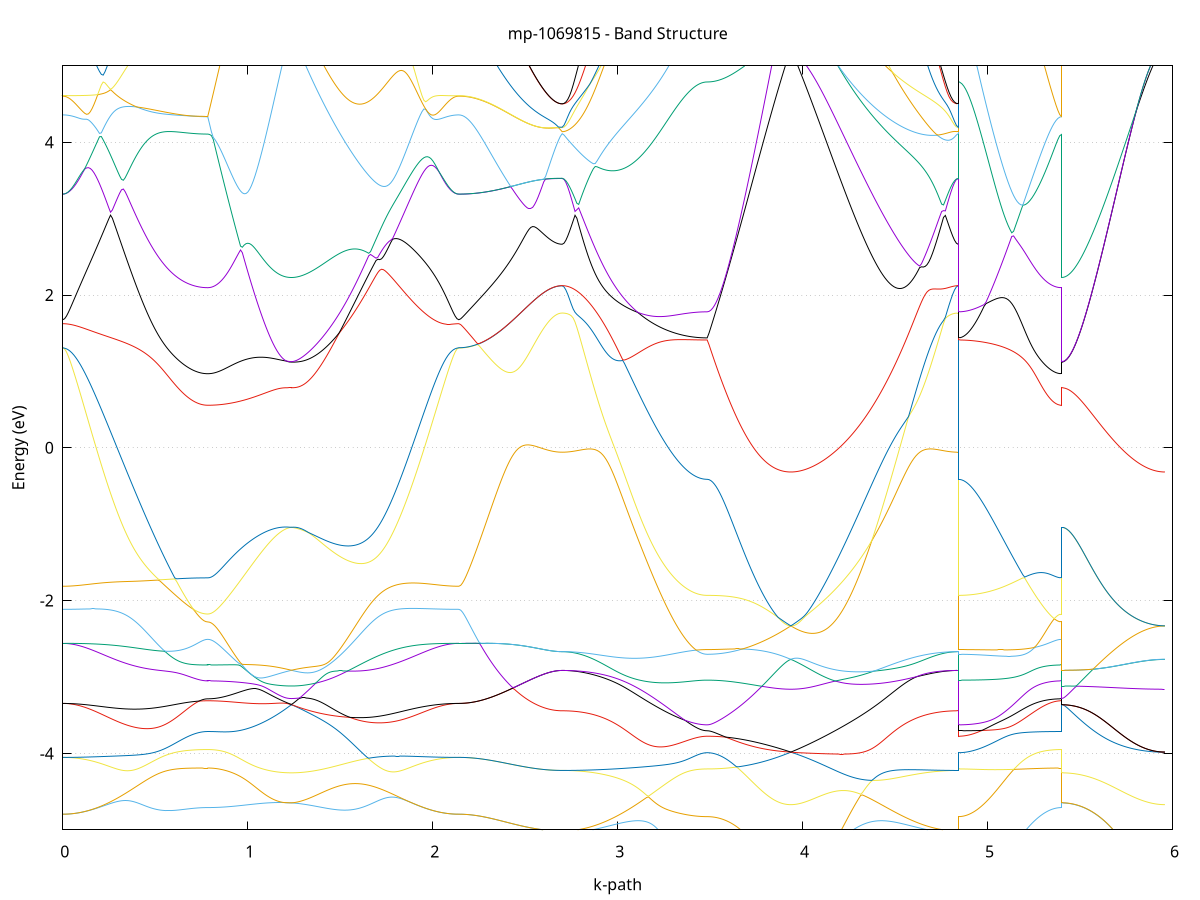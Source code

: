 set title 'mp-1069815 - Band Structure'
set xlabel 'k-path'
set ylabel 'Energy (eV)'
set grid y
set yrange [-5:5]
set terminal png size 800,600
set output 'mp-1069815_bands_gnuplot.png'
plot '-' using 1:2 with lines notitle, '-' using 1:2 with lines notitle, '-' using 1:2 with lines notitle, '-' using 1:2 with lines notitle, '-' using 1:2 with lines notitle, '-' using 1:2 with lines notitle, '-' using 1:2 with lines notitle, '-' using 1:2 with lines notitle, '-' using 1:2 with lines notitle, '-' using 1:2 with lines notitle, '-' using 1:2 with lines notitle, '-' using 1:2 with lines notitle, '-' using 1:2 with lines notitle, '-' using 1:2 with lines notitle, '-' using 1:2 with lines notitle, '-' using 1:2 with lines notitle, '-' using 1:2 with lines notitle, '-' using 1:2 with lines notitle, '-' using 1:2 with lines notitle, '-' using 1:2 with lines notitle, '-' using 1:2 with lines notitle, '-' using 1:2 with lines notitle, '-' using 1:2 with lines notitle, '-' using 1:2 with lines notitle, '-' using 1:2 with lines notitle, '-' using 1:2 with lines notitle, '-' using 1:2 with lines notitle, '-' using 1:2 with lines notitle, '-' using 1:2 with lines notitle, '-' using 1:2 with lines notitle, '-' using 1:2 with lines notitle, '-' using 1:2 with lines notitle, '-' using 1:2 with lines notitle, '-' using 1:2 with lines notitle, '-' using 1:2 with lines notitle, '-' using 1:2 with lines notitle, '-' using 1:2 with lines notitle, '-' using 1:2 with lines notitle, '-' using 1:2 with lines notitle, '-' using 1:2 with lines notitle, '-' using 1:2 with lines notitle, '-' using 1:2 with lines notitle, '-' using 1:2 with lines notitle, '-' using 1:2 with lines notitle
0.000000 -15.262313
0.009922 -15.262313
0.019845 -15.262213
0.029767 -15.262013
0.039689 -15.261813
0.049612 -15.261513
0.059534 -15.261213
0.069457 -15.260813
0.079379 -15.260313
0.089301 -15.259813
0.099224 -15.259113
0.109146 -15.258513
0.119068 -15.257713
0.128991 -15.257013
0.138913 -15.256113
0.148835 -15.255213
0.158758 -15.254213
0.168680 -15.253213
0.178603 -15.252113
0.188525 -15.250913
0.198447 -15.249713
0.208370 -15.248413
0.218292 -15.247113
0.228214 -15.245713
0.238137 -15.244313
0.248059 -15.242813
0.257981 -15.241313
0.267904 -15.239713
0.277826 -15.238013
0.287749 -15.236313
0.297671 -15.234513
0.307593 -15.232713
0.317516 -15.230913
0.327438 -15.229013
0.337360 -15.227013
0.347283 -15.225013
0.357205 -15.223013
0.367128 -15.220913
0.377050 -15.218813
0.386972 -15.216613
0.396895 -15.214413
0.406817 -15.212113
0.416739 -15.209813
0.426662 -15.207513
0.436584 -15.205113
0.446506 -15.202713
0.456429 -15.200213
0.466351 -15.197713
0.476274 -15.195213
0.486196 -15.192613
0.496118 -15.190113
0.506041 -15.187413
0.515963 -15.184813
0.525885 -15.184513
0.535808 -15.186213
0.545730 -15.187813
0.555652 -15.189313
0.565575 -15.190813
0.575497 -15.192313
0.585420 -15.193713
0.595342 -15.195013
0.605264 -15.196313
0.615187 -15.197613
0.625109 -15.198713
0.635031 -15.199813
0.644954 -15.200913
0.654876 -15.201813
0.664798 -15.202713
0.674721 -15.203613
0.684643 -15.204313
0.694566 -15.205013
0.704488 -15.205713
0.714410 -15.206213
0.724333 -15.206713
0.734255 -15.207113
0.744177 -15.207413
0.754100 -15.207713
0.764022 -15.207913
0.773945 -15.208013
0.783867 -15.208013
0.783867 -15.208013
0.793702 -15.208013
0.803537 -15.207813
0.813373 -15.207513
0.823208 -15.207113
0.833043 -15.206613
0.842878 -15.206013
0.852714 -15.205313
0.862549 -15.204413
0.872384 -15.203513
0.882219 -15.202413
0.892054 -15.201313
0.901890 -15.200013
0.911725 -15.198613
0.921560 -15.197213
0.931395 -15.195613
0.941231 -15.193913
0.951066 -15.192213
0.960901 -15.190313
0.970736 -15.188413
0.980572 -15.186313
0.990407 -15.184213
1.000242 -15.182113
1.010077 -15.179813
1.019913 -15.177513
1.029748 -15.175113
1.039583 -15.172613
1.049418 -15.170213
1.059253 -15.167613
1.069089 -15.165113
1.078924 -15.162513
1.088759 -15.159913
1.098594 -15.157313
1.108430 -15.154713
1.118265 -15.152113
1.128100 -15.149613
1.137935 -15.147213
1.147771 -15.144813
1.157606 -15.142513
1.167441 -15.140413
1.177276 -15.138313
1.187112 -15.136313
1.196947 -15.134513
1.206782 -15.132813
1.216617 -15.131113
1.226452 -15.129513
1.236288 -15.128113
1.236288 -15.128113
1.246233 -15.128813
1.256179 -15.129613
1.266125 -15.130613
1.276071 -15.131813
1.286016 -15.133013
1.295962 -15.134313
1.305908 -15.135613
1.315853 -15.137013
1.325799 -15.138513
1.335745 -15.139913
1.345690 -15.141513
1.355636 -15.143013
1.365582 -15.144613
1.375528 -15.146213
1.385473 -15.147813
1.395419 -15.149513
1.405365 -15.151213
1.415310 -15.152913
1.425256 -15.154613
1.435202 -15.156413
1.445147 -15.158213
1.455093 -15.160013
1.465039 -15.161813
1.474985 -15.163613
1.484930 -15.165513
1.494876 -15.167313
1.504822 -15.169213
1.514767 -15.171213
1.524713 -15.173113
1.534659 -15.175013
1.544605 -15.177013
1.554550 -15.179013
1.564496 -15.180913
1.574442 -15.182913
1.584387 -15.185013
1.594333 -15.187013
1.604279 -15.189013
1.614224 -15.191013
1.624170 -15.193113
1.634116 -15.195113
1.644062 -15.197113
1.654007 -15.199213
1.663953 -15.201213
1.673899 -15.203213
1.683844 -15.205313
1.693790 -15.207313
1.703736 -15.209313
1.713681 -15.211313
1.723627 -15.213313
1.733573 -15.215213
1.743519 -15.217213
1.753464 -15.219113
1.763410 -15.221013
1.773356 -15.222913
1.783301 -15.224813
1.793247 -15.226613
1.803193 -15.228413
1.813139 -15.230213
1.823084 -15.231913
1.833030 -15.233613
1.842976 -15.235313
1.852921 -15.237013
1.862867 -15.238613
1.872813 -15.240113
1.882758 -15.241613
1.892704 -15.243113
1.902650 -15.244513
1.912596 -15.245913
1.922541 -15.247213
1.932487 -15.248513
1.942433 -15.249713
1.952378 -15.250913
1.962324 -15.252113
1.972270 -15.253113
1.982216 -15.254113
1.992161 -15.255113
2.002107 -15.256013
2.012053 -15.256813
2.021998 -15.257613
2.031944 -15.258413
2.041890 -15.259013
2.051835 -15.259613
2.061781 -15.260213
2.071727 -15.260713
2.081673 -15.261113
2.091618 -15.261413
2.101564 -15.261713
2.111510 -15.262013
2.121455 -15.262213
2.131401 -15.262313
2.141347 -15.262313
2.141347 -15.262313
2.151326 -15.262313
2.161304 -15.262113
2.171283 -15.261913
2.181262 -15.261513
2.191240 -15.261113
2.201219 -15.260513
2.211198 -15.259813
2.221177 -15.259113
2.231155 -15.258213
2.241134 -15.257213
2.251113 -15.256213
2.261092 -15.255013
2.271070 -15.253713
2.281049 -15.252313
2.291028 -15.250913
2.301006 -15.249313
2.310985 -15.247613
2.320964 -15.245913
2.330943 -15.244013
2.340921 -15.242113
2.350900 -15.240013
2.360879 -15.237913
2.370858 -15.235713
2.380836 -15.233313
2.390815 -15.230913
2.400794 -15.228413
2.410772 -15.225813
2.420751 -15.223213
2.430730 -15.220413
2.440709 -15.217613
2.450687 -15.214713
2.460666 -15.211713
2.470645 -15.208613
2.480624 -15.205413
2.490602 -15.202213
2.500581 -15.198913
2.510560 -15.195513
2.520538 -15.192113
2.530517 -15.188613
2.540496 -15.185013
2.550475 -15.181413
2.560453 -15.177713
2.570432 -15.173913
2.580411 -15.170113
2.590390 -15.166313
2.600368 -15.162413
2.610347 -15.158513
2.620326 -15.154613
2.630305 -15.150613
2.640283 -15.146713
2.650262 -15.142813
2.660241 -15.138913
2.670219 -15.135213
2.680198 -15.131713
2.690177 -15.128613
2.700156 -15.127113
2.700156 -15.127113
2.710078 -15.127713
2.720000 -15.129113
2.729923 -15.130913
2.739845 -15.132813
2.749767 -15.134713
2.759690 -15.136813
2.769612 -15.138813
2.779535 -15.140913
2.789457 -15.142913
2.799379 -15.145013
2.809302 -15.147013
2.819224 -15.149013
2.829146 -15.151013
2.839069 -15.153013
2.848991 -15.154913
2.858913 -15.156813
2.868836 -15.158713
2.878758 -15.160613
2.888681 -15.162413
2.898603 -15.164213
2.908525 -15.165913
2.918448 -15.167613
2.928370 -15.169313
2.938292 -15.170913
2.948215 -15.172513
2.958137 -15.174113
2.968059 -15.175613
2.977982 -15.177113
2.987904 -15.178613
2.997827 -15.180013
3.007749 -15.181413
3.017671 -15.182713
3.027594 -15.184013
3.037516 -15.185313
3.047438 -15.186513
3.057361 -15.187713
3.067283 -15.188913
3.077206 -15.190013
3.087128 -15.191113
3.097050 -15.192213
3.106973 -15.193213
3.116895 -15.194213
3.126817 -15.195113
3.136740 -15.196113
3.146662 -15.197013
3.156584 -15.197813
3.166507 -15.198613
3.176429 -15.199413
3.186352 -15.200213
3.196274 -15.201013
3.206196 -15.201713
3.216119 -15.202313
3.226041 -15.203013
3.235963 -15.203613
3.245886 -15.204213
3.255808 -15.204813
3.265730 -15.205313
3.275653 -15.205813
3.285575 -15.206313
3.295498 -15.206713
3.305420 -15.207213
3.315342 -15.207613
3.325265 -15.208013
3.335187 -15.208313
3.345109 -15.208713
3.355032 -15.209013
3.364954 -15.209213
3.374876 -15.209513
3.384799 -15.209713
3.394721 -15.209913
3.404644 -15.210113
3.414566 -15.210313
3.424488 -15.210513
3.434411 -15.210613
3.444333 -15.210713
3.454255 -15.210713
3.464178 -15.210813
3.474100 -15.210813
3.484022 -15.210813
3.484022 -15.210813
3.493858 -15.210813
3.503693 -15.210613
3.513528 -15.210313
3.523363 -15.209913
3.533199 -15.209413
3.543034 -15.208813
3.552869 -15.208013
3.562704 -15.207113
3.572540 -15.206213
3.582375 -15.205113
3.592210 -15.203913
3.602045 -15.202513
3.611881 -15.201113
3.621716 -15.199513
3.631551 -15.197913
3.641386 -15.196113
3.651221 -15.194213
3.661057 -15.192313
3.670892 -15.190213
3.680727 -15.188013
3.690562 -15.185713
3.700398 -15.183313
3.710233 -15.180813
3.720068 -15.178113
3.729903 -15.175413
3.739739 -15.172713
3.749574 -15.169813
3.759409 -15.166813
3.769244 -15.163713
3.779080 -15.160613
3.788915 -15.157313
3.798750 -15.154013
3.808585 -15.150613
3.818421 -15.147213
3.828256 -15.143713
3.838091 -15.140113
3.847926 -15.136513
3.857761 -15.132913
3.867597 -15.129313
3.877432 -15.125613
3.887267 -15.122013
3.897102 -15.118513
3.906938 -15.115213
3.916773 -15.112413
3.926608 -15.110313
3.936443 -15.109513
3.936443 -15.109513
3.946389 -15.110113
3.956335 -15.111713
3.966280 -15.113713
3.976226 -15.115913
3.986172 -15.118213
3.996118 -15.120513
4.006063 -15.122913
4.016009 -15.125313
4.025955 -15.127613
4.035900 -15.129913
4.045846 -15.132213
4.055792 -15.134513
4.065737 -15.136713
4.075683 -15.138913
4.085629 -15.141113
4.095575 -15.143213
4.105520 -15.145213
4.115466 -15.147213
4.125412 -15.149213
4.135357 -15.151113
4.145303 -15.153013
4.155249 -15.154813
4.165195 -15.156513
4.175140 -15.158213
4.185086 -15.159913
4.195032 -15.161413
4.204977 -15.163013
4.214923 -15.164413
4.224869 -15.165813
4.234814 -15.167213
4.244760 -15.168413
4.254706 -15.169713
4.264652 -15.170813
4.274597 -15.171913
4.284543 -15.172913
4.294489 -15.173913
4.304434 -15.174813
4.314380 -15.175613
4.324326 -15.176313
4.334271 -15.177013
4.344217 -15.177613
4.354163 -15.178113
4.364109 -15.178613
4.374054 -15.179013
4.384000 -15.179313
4.393946 -15.179613
4.403891 -15.179813
4.413837 -15.179913
4.423783 -15.179913
4.433729 -15.179913
4.443674 -15.179813
4.453620 -15.179613
4.463566 -15.179313
4.473511 -15.179013
4.483457 -15.178613
4.493403 -15.178213
4.503348 -15.177613
4.513294 -15.177013
4.523240 -15.176313
4.533186 -15.175613
4.543131 -15.174713
4.553077 -15.173813
4.563023 -15.172913
4.572968 -15.171813
4.582914 -15.170713
4.592860 -15.169613
4.602805 -15.168313
4.612751 -15.167013
4.622697 -15.165713
4.632643 -15.164213
4.642588 -15.162713
4.652534 -15.161213
4.662480 -15.159613
4.672425 -15.157913
4.682371 -15.156213
4.692317 -15.154413
4.702263 -15.152613
4.712208 -15.150713
4.722154 -15.148813
4.732100 -15.146913
4.742045 -15.144913
4.751991 -15.142913
4.761937 -15.140913
4.771882 -15.138813
4.781828 -15.136813
4.791774 -15.134813
4.801720 -15.132813
4.811665 -15.130913
4.821611 -15.129113
4.831557 -15.127713
4.841502 -15.127113
4.841502 -15.210813
4.851481 -15.210813
4.861460 -15.210713
4.871439 -15.210513
4.881417 -15.210313
4.891396 -15.210013
4.901375 -15.209613
4.911354 -15.209113
4.921332 -15.208613
4.931311 -15.208013
4.941290 -15.207313
4.951268 -15.206613
4.961247 -15.205813
4.971226 -15.204913
4.981205 -15.204013
4.991183 -15.203013
5.001162 -15.201913
5.011141 -15.200713
5.021120 -15.199513
5.031098 -15.198213
5.041077 -15.196813
5.051056 -15.195413
5.061034 -15.193913
5.071013 -15.192313
5.080992 -15.190713
5.090971 -15.189013
5.100949 -15.187213
5.110928 -15.185413
5.120907 -15.183513
5.130886 -15.181513
5.140864 -15.179513
5.150843 -15.178813
5.160822 -15.181013
5.170800 -15.183013
5.180779 -15.185013
5.190758 -15.186913
5.200737 -15.188813
5.210715 -15.190613
5.220694 -15.192313
5.230673 -15.193913
5.240652 -15.195513
5.250630 -15.197013
5.260609 -15.198413
5.270588 -15.199713
5.280566 -15.200913
5.290545 -15.202013
5.300524 -15.203013
5.310503 -15.204013
5.320481 -15.204813
5.330460 -15.205613
5.340439 -15.206213
5.350418 -15.206813
5.360396 -15.207213
5.370375 -15.207613
5.380354 -15.207813
5.390333 -15.208013
5.400311 -15.208013
5.400311 -15.128113
5.410290 -15.128013
5.420269 -15.128013
5.430247 -15.127813
5.440226 -15.127713
5.450205 -15.127513
5.460184 -15.127213
5.470162 -15.126913
5.480141 -15.126613
5.490120 -15.126313
5.500099 -15.125913
5.510077 -15.125613
5.520056 -15.125313
5.530035 -15.125013
5.540013 -15.124613
5.549992 -15.124313
5.559971 -15.123913
5.569950 -15.123513
5.579928 -15.123113
5.589907 -15.122713
5.599886 -15.122213
5.609865 -15.121813
5.619843 -15.121313
5.629822 -15.120913
5.639801 -15.120413
5.649779 -15.119913
5.659758 -15.119413
5.669737 -15.118913
5.679716 -15.118413
5.689694 -15.117913
5.699673 -15.117413
5.709652 -15.116913
5.719631 -15.116413
5.729609 -15.116013
5.739588 -15.115513
5.749567 -15.115013
5.759545 -15.114613
5.769524 -15.114113
5.779503 -15.113713
5.789482 -15.113313
5.799460 -15.112913
5.809439 -15.112513
5.819418 -15.112113
5.829397 -15.111813
5.839375 -15.111413
5.849354 -15.111113
5.859333 -15.110913
5.869312 -15.110613
5.879290 -15.110413
5.889269 -15.110213
5.899248 -15.110013
5.909226 -15.109813
5.919205 -15.109713
5.929184 -15.109613
5.939163 -15.109513
5.949141 -15.109513
5.959120 -15.109513
e
0.000000 -15.261913
0.009922 -15.261813
0.019845 -15.261613
0.029767 -15.261313
0.039689 -15.260813
0.049612 -15.260113
0.059534 -15.259413
0.069457 -15.258513
0.079379 -15.257413
0.089301 -15.256213
0.099224 -15.254913
0.109146 -15.253513
0.119068 -15.251913
0.128991 -15.250213
0.138913 -15.248313
0.148835 -15.246313
0.158758 -15.244213
0.168680 -15.241913
0.178603 -15.239613
0.188525 -15.237113
0.198447 -15.234413
0.208370 -15.231713
0.218292 -15.228813
0.228214 -15.225813
0.238137 -15.222713
0.248059 -15.219513
0.257981 -15.216213
0.267904 -15.212813
0.277826 -15.209213
0.287749 -15.205613
0.297671 -15.201813
0.307593 -15.198013
0.317516 -15.194013
0.327438 -15.190013
0.337360 -15.185913
0.347283 -15.181713
0.357205 -15.177413
0.367128 -15.173113
0.377050 -15.168713
0.386972 -15.164613
0.396895 -15.161713
0.406817 -15.162313
0.416739 -15.164113
0.426662 -15.166013
0.436584 -15.167913
0.446506 -15.169913
0.456429 -15.171813
0.466351 -15.173713
0.476274 -15.175613
0.486196 -15.177513
0.496118 -15.179313
0.506041 -15.181113
0.515963 -15.182813
0.525885 -15.182113
0.535808 -15.179413
0.545730 -15.176713
0.555652 -15.173913
0.565575 -15.171213
0.575497 -15.168413
0.585420 -15.165513
0.595342 -15.162713
0.605264 -15.159813
0.615187 -15.156913
0.625109 -15.154013
0.635031 -15.151113
0.644954 -15.148213
0.654876 -15.145313
0.664798 -15.142413
0.674721 -15.139413
0.684643 -15.136513
0.694566 -15.133613
0.704488 -15.130713
0.714410 -15.127913
0.724333 -15.125113
0.734255 -15.122413
0.744177 -15.119813
0.754100 -15.117513
0.764022 -15.115613
0.773945 -15.114313
0.783867 -15.113813
0.783867 -15.113813
0.793702 -15.113813
0.803537 -15.113913
0.813373 -15.114113
0.823208 -15.114313
0.833043 -15.114613
0.842878 -15.114913
0.852714 -15.115313
0.862549 -15.115713
0.872384 -15.116213
0.882219 -15.116713
0.892054 -15.117213
0.901890 -15.117813
0.911725 -15.118413
0.921560 -15.118913
0.931395 -15.119513
0.941231 -15.120113
0.951066 -15.120713
0.960901 -15.121313
0.970736 -15.121813
0.980572 -15.122413
0.990407 -15.122913
1.000242 -15.123313
1.010077 -15.123813
1.019913 -15.124213
1.029748 -15.124513
1.039583 -15.124813
1.049418 -15.125113
1.059253 -15.125313
1.069089 -15.125513
1.078924 -15.125613
1.088759 -15.125613
1.098594 -15.125613
1.108430 -15.125513
1.118265 -15.125413
1.128100 -15.125313
1.137935 -15.125113
1.147771 -15.125013
1.157606 -15.124813
1.167441 -15.124713
1.177276 -15.124713
1.187112 -15.124813
1.196947 -15.125413
1.206782 -15.126013
1.216617 -15.126713
1.226452 -15.127313
1.236288 -15.128013
1.236288 -15.128013
1.246233 -15.128513
1.256179 -15.129413
1.266125 -15.130213
1.276071 -15.131113
1.286016 -15.131913
1.295962 -15.132813
1.305908 -15.133713
1.315853 -15.134613
1.325799 -15.135513
1.335745 -15.136413
1.345690 -15.137313
1.355636 -15.138213
1.365582 -15.139013
1.375528 -15.139913
1.385473 -15.140713
1.395419 -15.141513
1.405365 -15.142313
1.415310 -15.143013
1.425256 -15.143613
1.435202 -15.144313
1.445147 -15.144813
1.455093 -15.145313
1.465039 -15.145813
1.474985 -15.146213
1.484930 -15.146513
1.494876 -15.146813
1.504822 -15.147013
1.514767 -15.147213
1.524713 -15.147313
1.534659 -15.147313
1.544605 -15.147313
1.554550 -15.147213
1.564496 -15.147013
1.574442 -15.146813
1.584387 -15.146513
1.594333 -15.146113
1.604279 -15.145713
1.614224 -15.145213
1.624170 -15.144713
1.634116 -15.144113
1.644062 -15.143513
1.654007 -15.142713
1.663953 -15.142013
1.673899 -15.141213
1.683844 -15.140313
1.693790 -15.139413
1.703736 -15.138513
1.713681 -15.140713
1.723627 -15.145813
1.733573 -15.150913
1.743519 -15.155913
1.753464 -15.160813
1.763410 -15.165613
1.773356 -15.170313
1.783301 -15.174913
1.793247 -15.179513
1.803193 -15.183913
1.813139 -15.188313
1.823084 -15.192513
1.833030 -15.196613
1.842976 -15.200613
1.852921 -15.204513
1.862867 -15.208313
1.872813 -15.211913
1.882758 -15.215513
1.892704 -15.218913
1.902650 -15.222213
1.912596 -15.225413
1.922541 -15.228513
1.932487 -15.231413
1.942433 -15.234213
1.952378 -15.236913
1.962324 -15.239413
1.972270 -15.241813
1.982216 -15.244113
1.992161 -15.246313
2.002107 -15.248313
2.012053 -15.250213
2.021998 -15.251913
2.031944 -15.253513
2.041890 -15.255013
2.051835 -15.256313
2.061781 -15.257513
2.071727 -15.258513
2.081673 -15.259513
2.091618 -15.260213
2.101564 -15.260813
2.111510 -15.261313
2.121455 -15.261613
2.131401 -15.261813
2.141347 -15.261913
2.141347 -15.261913
2.151326 -15.261813
2.161304 -15.261713
2.171283 -15.261413
2.181262 -15.261113
2.191240 -15.260613
2.201219 -15.260013
2.211198 -15.259413
2.221177 -15.258613
2.231155 -15.257713
2.241134 -15.256813
2.251113 -15.255713
2.261092 -15.254513
2.271070 -15.253313
2.281049 -15.251913
2.291028 -15.250413
2.301006 -15.248913
2.310985 -15.247213
2.320964 -15.245413
2.330943 -15.243613
2.340921 -15.241613
2.350900 -15.239613
2.360879 -15.237413
2.370858 -15.235213
2.380836 -15.232913
2.390815 -15.230513
2.400794 -15.228013
2.410772 -15.225413
2.420751 -15.222713
2.430730 -15.220013
2.440709 -15.217113
2.450687 -15.214213
2.460666 -15.211213
2.470645 -15.208213
2.480624 -15.205013
2.490602 -15.201813
2.500581 -15.198513
2.510560 -15.195113
2.520538 -15.191713
2.530517 -15.188213
2.540496 -15.184613
2.550475 -15.180913
2.560453 -15.177213
2.570432 -15.173513
2.580411 -15.169713
2.590390 -15.165913
2.600368 -15.162013
2.610347 -15.158113
2.620326 -15.154213
2.630305 -15.150213
2.640283 -15.146313
2.650262 -15.142413
2.660241 -15.138613
2.670219 -15.134913
2.680198 -15.131313
2.690177 -15.128313
2.700156 -15.126613
2.700156 -15.126613
2.710078 -15.127313
2.720000 -15.128713
2.729923 -15.130513
2.739845 -15.132313
2.749767 -15.134213
2.759690 -15.136113
2.769612 -15.138113
2.779535 -15.139913
2.789457 -15.141813
2.799379 -15.143613
2.809302 -15.145313
2.819224 -15.147013
2.829146 -15.148613
2.839069 -15.150213
2.848991 -15.151613
2.858913 -15.153013
2.868836 -15.154313
2.878758 -15.155613
2.888681 -15.156713
2.898603 -15.157713
2.908525 -15.158713
2.918448 -15.159513
2.928370 -15.160213
2.938292 -15.160913
2.948215 -15.161413
2.958137 -15.161913
2.968059 -15.162213
2.977982 -15.162413
2.987904 -15.162613
2.997827 -15.162613
3.007749 -15.162513
3.017671 -15.162313
3.027594 -15.162013
3.037516 -15.161613
3.047438 -15.161113
3.057361 -15.160513
3.067283 -15.159713
3.077206 -15.158913
3.087128 -15.157913
3.097050 -15.156913
3.106973 -15.155813
3.116895 -15.154513
3.126817 -15.153213
3.136740 -15.151813
3.146662 -15.150313
3.156584 -15.148813
3.166507 -15.147113
3.176429 -15.145413
3.186352 -15.143713
3.196274 -15.142013
3.206196 -15.140213
3.216119 -15.138413
3.226041 -15.136613
3.235963 -15.134913
3.245886 -15.133213
3.255808 -15.131613
3.265730 -15.130113
3.275653 -15.128713
3.285575 -15.127313
3.295498 -15.126113
3.305420 -15.124913
3.315342 -15.123813
3.325265 -15.122713
3.335187 -15.121713
3.345109 -15.120813
3.355032 -15.119913
3.364954 -15.119113
3.374876 -15.118413
3.384799 -15.117713
3.394721 -15.117013
3.404644 -15.116413
3.414566 -15.115913
3.424488 -15.115413
3.434411 -15.115013
3.444333 -15.114613
3.454255 -15.114413
3.464178 -15.114213
3.474100 -15.114013
3.484022 -15.114013
3.484022 -15.114013
3.493858 -15.114013
3.503693 -15.113913
3.513528 -15.113813
3.523363 -15.113613
3.533199 -15.113413
3.543034 -15.113113
3.552869 -15.112813
3.562704 -15.112413
3.572540 -15.112013
3.582375 -15.111513
3.592210 -15.111013
3.602045 -15.110513
3.611881 -15.109913
3.621716 -15.109313
3.631551 -15.108613
3.641386 -15.107913
3.651221 -15.107213
3.661057 -15.106413
3.670892 -15.105613
3.680727 -15.104813
3.690562 -15.104013
3.700398 -15.103213
3.710233 -15.102313
3.720068 -15.101413
3.729903 -15.100613
3.739739 -15.099713
3.749574 -15.098913
3.759409 -15.098013
3.769244 -15.097213
3.779080 -15.096413
3.788915 -15.095713
3.798750 -15.095013
3.808585 -15.094413
3.818421 -15.093813
3.828256 -15.093313
3.838091 -15.092913
3.847926 -15.092613
3.857761 -15.092513
3.867597 -15.092413
3.877432 -15.092513
3.887267 -15.092713
3.897102 -15.093013
3.906938 -15.093513
3.916773 -15.094913
3.926608 -15.095913
3.936443 -15.095713
3.936443 -15.095713
3.946389 -15.096713
3.956335 -15.097813
3.966280 -15.099113
3.976226 -15.100413
3.986172 -15.101813
3.996118 -15.103313
4.006063 -15.104913
4.016009 -15.106613
4.025955 -15.108313
4.035900 -15.110113
4.045846 -15.111913
4.055792 -15.113713
4.065737 -15.115613
4.075683 -15.117513
4.085629 -15.119413
4.095575 -15.121313
4.105520 -15.123213
4.115466 -15.125113
4.125412 -15.127113
4.135357 -15.129013
4.145303 -15.130913
4.155249 -15.132813
4.165195 -15.134713
4.175140 -15.136513
4.185086 -15.138413
4.195032 -15.140213
4.204977 -15.141913
4.214923 -15.143713
4.224869 -15.145413
4.234814 -15.147013
4.244760 -15.148613
4.254706 -15.150213
4.264652 -15.151713
4.274597 -15.153213
4.284543 -15.154613
4.294489 -15.155913
4.304434 -15.157213
4.314380 -15.158513
4.324326 -15.159613
4.334271 -15.160813
4.344217 -15.161813
4.354163 -15.162813
4.364109 -15.163713
4.374054 -15.164613
4.384000 -15.165413
4.393946 -15.166113
4.403891 -15.166713
4.413837 -15.167313
4.423783 -15.167813
4.433729 -15.168213
4.443674 -15.168513
4.453620 -15.168813
4.463566 -15.169013
4.473511 -15.169113
4.483457 -15.169213
4.493403 -15.169113
4.503348 -15.169013
4.513294 -15.168813
4.523240 -15.168513
4.533186 -15.168213
4.543131 -15.167813
4.553077 -15.167313
4.563023 -15.166713
4.572968 -15.166013
4.582914 -15.165313
4.592860 -15.164513
4.602805 -15.163613
4.612751 -15.162613
4.622697 -15.161513
4.632643 -15.160413
4.642588 -15.159213
4.652534 -15.158013
4.662480 -15.156613
4.672425 -15.155213
4.682371 -15.153813
4.692317 -15.152313
4.702263 -15.150713
4.712208 -15.149013
4.722154 -15.147313
4.732100 -15.145613
4.742045 -15.143813
4.751991 -15.141913
4.761937 -15.140013
4.771882 -15.138113
4.781828 -15.136213
4.791774 -15.134313
4.801720 -15.132313
4.811665 -15.130513
4.821611 -15.128713
4.831557 -15.127313
4.841502 -15.126613
4.841502 -15.114013
4.851481 -15.114213
4.861460 -15.114713
4.871439 -15.115513
4.881417 -15.116613
4.891396 -15.117913
4.901375 -15.119513
4.911354 -15.121313
4.921332 -15.123213
4.931311 -15.125313
4.941290 -15.127513
4.951268 -15.129813
4.961247 -15.132213
4.971226 -15.134613
4.981205 -15.137113
4.991183 -15.139613
5.001162 -15.142113
5.011141 -15.144713
5.021120 -15.147313
5.031098 -15.149913
5.041077 -15.152413
5.051056 -15.155013
5.061034 -15.157513
5.071013 -15.160013
5.080992 -15.162513
5.090971 -15.165013
5.100949 -15.167413
5.110928 -15.169813
5.120907 -15.172113
5.130886 -15.174413
5.140864 -15.176613
5.150843 -15.177413
5.160822 -15.175213
5.170800 -15.173013
5.180779 -15.170613
5.190758 -15.168313
5.200737 -15.165913
5.210715 -15.163413
5.220694 -15.160813
5.230673 -15.158213
5.240652 -15.155613
5.250630 -15.152913
5.260609 -15.150113
5.270588 -15.147313
5.280566 -15.144413
5.290545 -15.141513
5.300524 -15.138513
5.310503 -15.135613
5.320481 -15.132613
5.330460 -15.129613
5.340439 -15.126613
5.350418 -15.123613
5.360396 -15.120813
5.370375 -15.118213
5.380354 -15.116013
5.390333 -15.114413
5.400311 -15.113813
5.400311 -15.128013
5.410290 -15.128013
5.420269 -15.127913
5.430247 -15.127813
5.440226 -15.127613
5.450205 -15.127413
5.460184 -15.127113
5.470162 -15.126813
5.480141 -15.126413
5.490120 -15.126013
5.500099 -15.125613
5.510077 -15.125113
5.520056 -15.124513
5.530035 -15.123913
5.540013 -15.123313
5.549992 -15.122713
5.559971 -15.122013
5.569950 -15.121313
5.579928 -15.120513
5.589907 -15.119813
5.599886 -15.119013
5.609865 -15.118213
5.619843 -15.117313
5.629822 -15.116513
5.639801 -15.115613
5.649779 -15.114713
5.659758 -15.113813
5.669737 -15.113013
5.679716 -15.112113
5.689694 -15.111213
5.699673 -15.110313
5.709652 -15.109413
5.719631 -15.108513
5.729609 -15.107613
5.739588 -15.106813
5.749567 -15.105913
5.759545 -15.105113
5.769524 -15.104313
5.779503 -15.103513
5.789482 -15.102713
5.799460 -15.102013
5.809439 -15.101313
5.819418 -15.100613
5.829397 -15.100013
5.839375 -15.099413
5.849354 -15.098813
5.859333 -15.098313
5.869312 -15.097813
5.879290 -15.097413
5.889269 -15.097013
5.899248 -15.096713
5.909226 -15.096413
5.919205 -15.096213
5.929184 -15.096013
5.939163 -15.095813
5.949141 -15.095813
5.959120 -15.095713
e
0.000000 -15.097813
0.009922 -15.097813
0.019845 -15.098013
0.029767 -15.098413
0.039689 -15.098913
0.049612 -15.099513
0.059534 -15.100213
0.069457 -15.101013
0.079379 -15.101913
0.089301 -15.102913
0.099224 -15.103913
0.109146 -15.105113
0.119068 -15.106313
0.128991 -15.107613
0.138913 -15.108913
0.148835 -15.110413
0.158758 -15.111913
0.168680 -15.113413
0.178603 -15.115013
0.188525 -15.116713
0.198447 -15.118513
0.208370 -15.120313
0.218292 -15.122113
0.228214 -15.124013
0.238137 -15.126013
0.248059 -15.127913
0.257981 -15.130013
0.267904 -15.132013
0.277826 -15.134013
0.287749 -15.136113
0.297671 -15.138213
0.307593 -15.140313
0.317516 -15.142413
0.327438 -15.144513
0.337360 -15.146713
0.347283 -15.148813
0.357205 -15.150913
0.367128 -15.152913
0.377050 -15.154913
0.386972 -15.156613
0.396895 -15.156913
0.406817 -15.153813
0.416739 -15.149313
0.426662 -15.144713
0.436584 -15.139913
0.446506 -15.135013
0.456429 -15.130113
0.466351 -15.125113
0.476274 -15.120213
0.486196 -15.115113
0.496118 -15.110113
0.506041 -15.105113
0.515963 -15.100113
0.525885 -15.095113
0.535808 -15.090213
0.545730 -15.085413
0.555652 -15.080713
0.565575 -15.076413
0.575497 -15.072613
0.585420 -15.069413
0.595342 -15.066913
0.605264 -15.065213
0.615187 -15.065213
0.625109 -15.066213
0.635031 -15.067613
0.644954 -15.069013
0.654876 -15.070413
0.664798 -15.071813
0.674721 -15.073013
0.684643 -15.074213
0.694566 -15.075313
0.704488 -15.076313
0.714410 -15.078813
0.724333 -15.081713
0.734255 -15.084513
0.744177 -15.087113
0.754100 -15.089413
0.764022 -15.091413
0.773945 -15.092713
0.783867 -15.093213
0.783867 -15.093213
0.793702 -15.093313
0.803537 -15.093413
0.813373 -15.093613
0.823208 -15.093913
0.833043 -15.094313
0.842878 -15.094813
0.852714 -15.095313
0.862549 -15.096013
0.872384 -15.096613
0.882219 -15.097413
0.892054 -15.098213
0.901890 -15.099013
0.911725 -15.099913
0.921560 -15.100813
0.931395 -15.101813
0.941231 -15.102813
0.951066 -15.103813
0.960901 -15.104813
0.970736 -15.105813
0.980572 -15.106913
0.990407 -15.107913
1.000242 -15.108913
1.010077 -15.109913
1.019913 -15.110913
1.029748 -15.111913
1.039583 -15.112913
1.049418 -15.113913
1.059253 -15.114813
1.069089 -15.115713
1.078924 -15.116613
1.088759 -15.117413
1.098594 -15.118313
1.108430 -15.119113
1.118265 -15.119813
1.128100 -15.120613
1.137935 -15.121313
1.147771 -15.122013
1.157606 -15.122713
1.167441 -15.123413
1.177276 -15.124113
1.187112 -15.124713
1.196947 -15.125013
1.206782 -15.125313
1.216617 -15.125813
1.226452 -15.126413
1.236288 -15.127113
1.236288 -15.127113
1.246233 -15.126013
1.256179 -15.124513
1.266125 -15.123013
1.276071 -15.121613
1.286016 -15.120113
1.295962 -15.118613
1.305908 -15.117213
1.315853 -15.115713
1.325799 -15.114413
1.335745 -15.113113
1.345690 -15.112013
1.355636 -15.111013
1.365582 -15.110413
1.375528 -15.110113
1.385473 -15.110113
1.395419 -15.110413
1.405365 -15.110913
1.415310 -15.111613
1.425256 -15.112513
1.435202 -15.113413
1.445147 -15.114413
1.455093 -15.115413
1.465039 -15.116413
1.474985 -15.117413
1.484930 -15.118413
1.494876 -15.119413
1.504822 -15.120413
1.514767 -15.121313
1.524713 -15.122213
1.534659 -15.123113
1.544605 -15.123913
1.554550 -15.124713
1.564496 -15.125413
1.574442 -15.126113
1.584387 -15.126813
1.594333 -15.127413
1.604279 -15.127913
1.614224 -15.128413
1.624170 -15.128813
1.634116 -15.129213
1.644062 -15.129513
1.654007 -15.129813
1.663953 -15.130013
1.673899 -15.130213
1.683844 -15.130313
1.693790 -15.130413
1.703736 -15.135313
1.713681 -15.137313
1.723627 -15.136313
1.733573 -15.135213
1.743519 -15.134013
1.753464 -15.132913
1.763410 -15.131613
1.773356 -15.130413
1.783301 -15.129113
1.793247 -15.127913
1.803193 -15.127313
1.813139 -15.126713
1.823084 -15.126113
1.833030 -15.125413
1.842976 -15.124713
1.852921 -15.123913
1.862867 -15.123113
1.872813 -15.122213
1.882758 -15.121313
1.892704 -15.120313
1.902650 -15.119413
1.912596 -15.118313
1.922541 -15.117313
1.932487 -15.116213
1.942433 -15.115113
1.952378 -15.114013
1.962324 -15.112913
1.972270 -15.111713
1.982216 -15.110613
1.992161 -15.109413
2.002107 -15.108213
2.012053 -15.107113
2.021998 -15.106013
2.031944 -15.104913
2.041890 -15.103813
2.051835 -15.102813
2.061781 -15.101913
2.071727 -15.101013
2.081673 -15.100213
2.091618 -15.099513
2.101564 -15.098913
2.111510 -15.098413
2.121455 -15.098013
2.131401 -15.097813
2.141347 -15.097813
2.141347 -15.097813
2.151326 -15.098013
2.161304 -15.098713
2.171283 -15.099713
2.181262 -15.100913
2.191240 -15.102113
2.201219 -15.103413
2.211198 -15.104613
2.221177 -15.105913
2.231155 -15.107013
2.241134 -15.108213
2.251113 -15.109213
2.261092 -15.110313
2.271070 -15.111213
2.281049 -15.112113
2.291028 -15.113013
2.301006 -15.113813
2.310985 -15.114513
2.320964 -15.115213
2.330943 -15.115813
2.340921 -15.116413
2.350900 -15.117013
2.360879 -15.117413
2.370858 -15.117913
2.380836 -15.118313
2.390815 -15.118713
2.400794 -15.119013
2.410772 -15.119313
2.420751 -15.119613
2.430730 -15.119813
2.440709 -15.120013
2.450687 -15.120213
2.460666 -15.120313
2.470645 -15.120413
2.480624 -15.120513
2.490602 -15.120613
2.500581 -15.120713
2.510560 -15.120813
2.520538 -15.120813
2.530517 -15.120813
2.540496 -15.120913
2.550475 -15.120913
2.560453 -15.120913
2.570432 -15.120913
2.580411 -15.120813
2.590390 -15.120813
2.600368 -15.120813
2.610347 -15.120813
2.620326 -15.120813
2.630305 -15.120813
2.640283 -15.120813
2.650262 -15.120813
2.660241 -15.120713
2.670219 -15.120713
2.680198 -15.120713
2.690177 -15.120713
2.700156 -15.121813
2.700156 -15.121813
2.710078 -15.121213
2.720000 -15.120813
2.729923 -15.120613
2.739845 -15.120513
2.749767 -15.120313
2.759690 -15.120113
2.769612 -15.119913
2.779535 -15.119713
2.789457 -15.119413
2.799379 -15.119113
2.809302 -15.118813
2.819224 -15.118513
2.829146 -15.118213
2.839069 -15.117913
2.848991 -15.117613
2.858913 -15.117313
2.868836 -15.117113
2.878758 -15.117013
2.888681 -15.116913
2.898603 -15.116913
2.908525 -15.116913
2.918448 -15.116913
2.928370 -15.117013
2.938292 -15.117013
2.948215 -15.117213
2.958137 -15.117313
2.968059 -15.117413
2.977982 -15.117613
2.987904 -15.117713
2.997827 -15.117813
3.007749 -15.117913
3.017671 -15.118113
3.027594 -15.118213
3.037516 -15.118213
3.047438 -15.118313
3.057361 -15.118313
3.067283 -15.118313
3.077206 -15.118313
3.087128 -15.118213
3.097050 -15.118113
3.106973 -15.118013
3.116895 -15.117813
3.126817 -15.117513
3.136740 -15.117313
3.146662 -15.116913
3.156584 -15.116513
3.166507 -15.116013
3.176429 -15.115413
3.186352 -15.114713
3.196274 -15.113913
3.206196 -15.113013
3.216119 -15.112013
3.226041 -15.110813
3.235963 -15.109513
3.245886 -15.108013
3.255808 -15.106213
3.265730 -15.104413
3.275653 -15.102313
3.285575 -15.100013
3.295498 -15.097613
3.305420 -15.095013
3.315342 -15.092313
3.325265 -15.089513
3.335187 -15.086513
3.345109 -15.083513
3.355032 -15.080513
3.364954 -15.077513
3.374876 -15.074513
3.384799 -15.071613
3.394721 -15.068913
3.404644 -15.066413
3.414566 -15.064313
3.424488 -15.062513
3.434411 -15.061313
3.444333 -15.060413
3.454255 -15.059913
3.464178 -15.059713
3.474100 -15.059613
3.484022 -15.059513
3.484022 -15.059513
3.493858 -15.059513
3.503693 -15.059413
3.513528 -15.059313
3.523363 -15.059213
3.533199 -15.059013
3.543034 -15.058813
3.552869 -15.058613
3.562704 -15.058313
3.572540 -15.058013
3.582375 -15.057713
3.592210 -15.057313
3.602045 -15.057013
3.611881 -15.056513
3.621716 -15.056113
3.631551 -15.055713
3.641386 -15.055213
3.651221 -15.054713
3.661057 -15.054313
3.670892 -15.053813
3.680727 -15.053413
3.690562 -15.053013
3.700398 -15.052713
3.710233 -15.052413
3.720068 -15.052313
3.729903 -15.052413
3.739739 -15.052913
3.749574 -15.054013
3.759409 -15.055713
3.769244 -15.057813
3.779080 -15.060113
3.788915 -15.062613
3.798750 -15.065113
3.808585 -15.067713
3.818421 -15.070313
3.828256 -15.072913
3.838091 -15.075613
3.847926 -15.078213
3.857761 -15.080913
3.867597 -15.083513
3.877432 -15.086013
3.887267 -15.088513
3.897102 -15.090913
3.906938 -15.093113
3.916773 -15.094113
3.926608 -15.094813
3.936443 -15.095713
3.936443 -15.095713
3.946389 -15.094113
3.956335 -15.091913
3.966280 -15.089413
3.976226 -15.087113
3.986172 -15.085013
3.996118 -15.083313
4.006063 -15.082113
4.016009 -15.081313
4.025955 -15.081013
4.035900 -15.081013
4.045846 -15.081313
4.055792 -15.081913
4.065737 -15.082713
4.075683 -15.083613
4.085629 -15.084613
4.095575 -15.085713
4.105520 -15.086913
4.115466 -15.088113
4.125412 -15.089313
4.135357 -15.090613
4.145303 -15.091813
4.155249 -15.093113
4.165195 -15.094313
4.175140 -15.095613
4.185086 -15.096813
4.195032 -15.098013
4.204977 -15.099213
4.214923 -15.100313
4.224869 -15.101413
4.234814 -15.102513
4.244760 -15.103513
4.254706 -15.104513
4.264652 -15.105513
4.274597 -15.106413
4.284543 -15.107213
4.294489 -15.108013
4.304434 -15.108813
4.314380 -15.109513
4.324326 -15.110213
4.334271 -15.110813
4.344217 -15.111413
4.354163 -15.111913
4.364109 -15.112413
4.374054 -15.112913
4.384000 -15.113313
4.393946 -15.113613
4.403891 -15.114013
4.413837 -15.114213
4.423783 -15.114513
4.433729 -15.114713
4.443674 -15.114813
4.453620 -15.115013
4.463566 -15.115113
4.473511 -15.115113
4.483457 -15.115213
4.493403 -15.115213
4.503348 -15.115113
4.513294 -15.115113
4.523240 -15.115113
4.533186 -15.115013
4.543131 -15.114913
4.553077 -15.114813
4.563023 -15.114613
4.572968 -15.114513
4.582914 -15.114413
4.592860 -15.114213
4.602805 -15.114013
4.612751 -15.113913
4.622697 -15.113713
4.632643 -15.113613
4.642588 -15.113513
4.652534 -15.114013
4.662480 -15.114613
4.672425 -15.115313
4.682371 -15.115913
4.692317 -15.116413
4.702263 -15.117013
4.712208 -15.117513
4.722154 -15.118013
4.732100 -15.118413
4.742045 -15.118813
4.751991 -15.119213
4.761937 -15.119513
4.771882 -15.119813
4.781828 -15.120113
4.791774 -15.120313
4.801720 -15.120513
4.811665 -15.120613
4.821611 -15.120713
4.831557 -15.121213
4.841502 -15.121813
4.841502 -15.059513
4.851481 -15.059513
4.861460 -15.059413
4.871439 -15.059313
4.881417 -15.059213
4.891396 -15.059113
4.901375 -15.059013
4.911354 -15.059013
4.921332 -15.059013
4.931311 -15.059113
4.941290 -15.059213
4.951268 -15.059313
4.961247 -15.059513
4.971226 -15.059813
4.981205 -15.060013
4.991183 -15.060313
5.001162 -15.060713
5.011141 -15.061113
5.021120 -15.061513
5.031098 -15.062013
5.041077 -15.062513
5.051056 -15.063013
5.061034 -15.063613
5.071013 -15.064213
5.080992 -15.064813
5.090971 -15.065413
5.100949 -15.066113
5.110928 -15.066713
5.120907 -15.067413
5.130886 -15.068113
5.140864 -15.068813
5.150843 -15.069513
5.160822 -15.070213
5.170800 -15.070913
5.180779 -15.071513
5.190758 -15.072213
5.200737 -15.072913
5.210715 -15.073513
5.220694 -15.074113
5.230673 -15.074713
5.240652 -15.075313
5.250630 -15.075813
5.260609 -15.076413
5.270588 -15.076913
5.280566 -15.077313
5.290545 -15.077713
5.300524 -15.078113
5.310503 -15.078513
5.320481 -15.078813
5.330460 -15.079113
5.340439 -15.079413
5.350418 -15.082413
5.360396 -15.085613
5.370375 -15.088513
5.380354 -15.090913
5.390333 -15.092613
5.400311 -15.093213
5.400311 -15.127113
5.410290 -15.127113
5.420269 -15.127013
5.430247 -15.126913
5.440226 -15.126813
5.450205 -15.126713
5.460184 -15.126513
5.470162 -15.126313
5.480141 -15.126113
5.490120 -15.125813
5.500099 -15.125413
5.510077 -15.124913
5.520056 -15.124413
5.530035 -15.123913
5.540013 -15.123213
5.549992 -15.122613
5.559971 -15.121913
5.569950 -15.121213
5.579928 -15.120513
5.589907 -15.119713
5.599886 -15.118913
5.609865 -15.118113
5.619843 -15.117313
5.629822 -15.116413
5.639801 -15.115513
5.649779 -15.114713
5.659758 -15.113813
5.669737 -15.112913
5.679716 -15.112013
5.689694 -15.111113
5.699673 -15.110213
5.709652 -15.109313
5.719631 -15.108413
5.729609 -15.107613
5.739588 -15.106713
5.749567 -15.105913
5.759545 -15.105013
5.769524 -15.104213
5.779503 -15.103413
5.789482 -15.102713
5.799460 -15.101913
5.809439 -15.101213
5.819418 -15.100613
5.829397 -15.099913
5.839375 -15.099313
5.849354 -15.098813
5.859333 -15.098213
5.869312 -15.097813
5.879290 -15.097313
5.889269 -15.097013
5.899248 -15.096613
5.909226 -15.096313
5.919205 -15.096113
5.929184 -15.095913
5.939163 -15.095813
5.949141 -15.095713
5.959120 -15.095713
e
0.000000 -15.085213
0.009922 -15.085313
0.019845 -15.085513
0.029767 -15.085813
0.039689 -15.086313
0.049612 -15.086913
0.059534 -15.087713
0.069457 -15.088513
0.079379 -15.089413
0.089301 -15.090413
0.099224 -15.091413
0.109146 -15.092413
0.119068 -15.093513
0.128991 -15.094613
0.138913 -15.095613
0.148835 -15.096713
0.158758 -15.097713
0.168680 -15.098613
0.178603 -15.099413
0.188525 -15.100213
0.198447 -15.101013
0.208370 -15.101613
0.218292 -15.102213
0.228214 -15.102713
0.238137 -15.103113
0.248059 -15.103413
0.257981 -15.103613
0.267904 -15.103813
0.277826 -15.103913
0.287749 -15.103813
0.297671 -15.103713
0.307593 -15.103613
0.317516 -15.103313
0.327438 -15.102913
0.337360 -15.102513
0.347283 -15.102013
0.357205 -15.101413
0.367128 -15.100713
0.377050 -15.099913
0.386972 -15.099113
0.396895 -15.098113
0.406817 -15.097113
0.416739 -15.096013
0.426662 -15.094813
0.436584 -15.093613
0.446506 -15.092313
0.456429 -15.090913
0.466351 -15.089413
0.476274 -15.087813
0.486196 -15.086213
0.496118 -15.084513
0.506041 -15.082813
0.515963 -15.081013
0.525885 -15.079113
0.535808 -15.077213
0.545730 -15.075113
0.555652 -15.073013
0.565575 -15.070713
0.575497 -15.068213
0.585420 -15.065713
0.595342 -15.063913
0.605264 -15.062913
0.615187 -15.061413
0.625109 -15.059413
0.635031 -15.057413
0.644954 -15.057813
0.654876 -15.060813
0.664798 -15.063813
0.674721 -15.066913
0.684643 -15.069913
0.694566 -15.072913
0.704488 -15.075913
0.714410 -15.077213
0.724333 -15.078013
0.734255 -15.078613
0.744177 -15.079113
0.754100 -15.079613
0.764022 -15.079913
0.773945 -15.080013
0.783867 -15.080113
0.783867 -15.080113
0.793702 -15.080113
0.803537 -15.080213
0.813373 -15.080213
0.823208 -15.080313
0.833043 -15.080513
0.842878 -15.080613
0.852714 -15.080813
0.862549 -15.081113
0.872384 -15.081313
0.882219 -15.081613
0.892054 -15.081913
0.901890 -15.082313
0.911725 -15.082713
0.921560 -15.083113
0.931395 -15.083513
0.941231 -15.084013
0.951066 -15.084513
0.960901 -15.085013
0.970736 -15.085613
0.980572 -15.086113
0.990407 -15.086713
1.000242 -15.087413
1.010077 -15.088013
1.019913 -15.088713
1.029748 -15.089413
1.039583 -15.090013
1.049418 -15.090713
1.059253 -15.091413
1.069089 -15.092113
1.078924 -15.092813
1.088759 -15.093513
1.098594 -15.094113
1.108430 -15.094613
1.118265 -15.095113
1.128100 -15.095513
1.137935 -15.095813
1.147771 -15.095913
1.157606 -15.095913
1.167441 -15.095613
1.177276 -15.095213
1.187112 -15.094413
1.196947 -15.093513
1.206782 -15.092313
1.216617 -15.091113
1.226452 -15.089813
1.236288 -15.088713
1.236288 -15.088713
1.246233 -15.089613
1.256179 -15.090513
1.266125 -15.091113
1.276071 -15.091613
1.286016 -15.092013
1.295962 -15.092213
1.305908 -15.092213
1.315853 -15.092013
1.325799 -15.091813
1.335745 -15.092313
1.345690 -15.092913
1.355636 -15.093113
1.365582 -15.093113
1.375528 -15.092713
1.385473 -15.091913
1.395419 -15.090713
1.405365 -15.089113
1.415310 -15.087413
1.425256 -15.085413
1.435202 -15.083313
1.445147 -15.081013
1.455093 -15.078613
1.465039 -15.076113
1.474985 -15.073513
1.484930 -15.070913
1.494876 -15.068513
1.504822 -15.066413
1.514767 -15.064313
1.524713 -15.062313
1.534659 -15.060513
1.544605 -15.059313
1.554550 -15.059313
1.564496 -15.061313
1.574442 -15.065113
1.584387 -15.069913
1.594333 -15.075113
1.604279 -15.080513
1.614224 -15.086013
1.624170 -15.091613
1.634116 -15.097213
1.644062 -15.102813
1.654007 -15.108313
1.663953 -15.113813
1.673899 -15.119313
1.683844 -15.124713
1.693790 -15.130113
1.703736 -15.130413
1.713681 -15.130313
1.723627 -15.130213
1.733573 -15.130013
1.743519 -15.129813
1.753464 -15.129513
1.763410 -15.129213
1.773356 -15.128813
1.783301 -15.128413
1.793247 -15.127713
1.803193 -15.126413
1.813139 -15.125013
1.823084 -15.123613
1.833030 -15.122113
1.842976 -15.120713
1.852921 -15.119213
1.862867 -15.117713
1.872813 -15.116213
1.882758 -15.114713
1.892704 -15.113113
1.902650 -15.111613
1.912596 -15.110113
1.922541 -15.108513
1.932487 -15.107013
1.942433 -15.105513
1.952378 -15.104013
1.962324 -15.102513
1.972270 -15.101013
1.982216 -15.099513
1.992161 -15.098113
2.002107 -15.096713
2.012053 -15.095413
2.021998 -15.094113
2.031944 -15.092813
2.041890 -15.091613
2.051835 -15.090513
2.061781 -15.089513
2.071727 -15.088513
2.081673 -15.087713
2.091618 -15.086913
2.101564 -15.086313
2.111510 -15.085813
2.121455 -15.085513
2.131401 -15.085313
2.141347 -15.085213
2.141347 -15.085213
2.151326 -15.084913
2.161304 -15.083913
2.171283 -15.082513
2.181262 -15.080813
2.191240 -15.078913
2.201219 -15.076813
2.211198 -15.074513
2.221177 -15.072113
2.231155 -15.069613
2.241134 -15.067113
2.251113 -15.067513
2.261092 -15.069313
2.271070 -15.071013
2.281049 -15.072813
2.291028 -15.074513
2.301006 -15.076213
2.310985 -15.077813
2.320964 -15.079413
2.330943 -15.081013
2.340921 -15.082613
2.350900 -15.084113
2.360879 -15.085613
2.370858 -15.087013
2.380836 -15.088413
2.390815 -15.089813
2.400794 -15.091113
2.410772 -15.092413
2.420751 -15.093713
2.430730 -15.094913
2.440709 -15.096013
2.450687 -15.097213
2.460666 -15.098313
2.470645 -15.099313
2.480624 -15.100413
2.490602 -15.101313
2.500581 -15.102313
2.510560 -15.103213
2.520538 -15.104113
2.530517 -15.104913
2.540496 -15.105713
2.550475 -15.106513
2.560453 -15.107213
2.570432 -15.107913
2.580411 -15.108613
2.590390 -15.109213
2.600368 -15.109913
2.610347 -15.110613
2.620326 -15.111313
2.630305 -15.112013
2.640283 -15.112913
2.650262 -15.113913
2.660241 -15.115113
2.670219 -15.116713
2.680198 -15.118513
2.690177 -15.120513
2.700156 -15.121713
2.700156 -15.121713
2.710078 -15.121213
2.720000 -15.120013
2.729923 -15.118713
2.739845 -15.117413
2.749767 -15.116313
2.759690 -15.115313
2.769612 -15.114513
2.779535 -15.113813
2.789457 -15.113213
2.799379 -15.112713
2.809302 -15.112313
2.819224 -15.112013
2.829146 -15.111613
2.839069 -15.111313
2.848991 -15.110913
2.858913 -15.110513
2.868836 -15.110113
2.878758 -15.109513
2.888681 -15.109013
2.898603 -15.108313
2.908525 -15.107613
2.918448 -15.106813
2.928370 -15.105913
2.938292 -15.105013
2.948215 -15.104013
2.958137 -15.102913
2.968059 -15.101813
2.977982 -15.100713
2.987904 -15.099513
2.997827 -15.098313
3.007749 -15.097013
3.017671 -15.095613
3.027594 -15.094313
3.037516 -15.092913
3.047438 -15.091413
3.057361 -15.090013
3.067283 -15.088513
3.077206 -15.086913
3.087128 -15.085313
3.097050 -15.083713
3.106973 -15.082113
3.116895 -15.080513
3.126817 -15.078813
3.136740 -15.077113
3.146662 -15.075413
3.156584 -15.073613
3.166507 -15.071913
3.176429 -15.070113
3.186352 -15.068313
3.196274 -15.066613
3.206196 -15.064813
3.216119 -15.063013
3.226041 -15.061213
3.235963 -15.059413
3.245886 -15.057613
3.255808 -15.055813
3.265730 -15.054113
3.275653 -15.052313
3.285575 -15.050613
3.295498 -15.049013
3.305420 -15.047413
3.315342 -15.045913
3.325265 -15.044713
3.335187 -15.044313
3.345109 -15.044613
3.355032 -15.045513
3.364954 -15.046413
3.374876 -15.047413
3.384799 -15.048213
3.394721 -15.049013
3.404644 -15.049513
3.414566 -15.049913
3.424488 -15.049913
3.434411 -15.049713
3.444333 -15.049313
3.454255 -15.048813
3.464178 -15.048313
3.474100 -15.048013
3.484022 -15.047913
3.484022 -15.047913
3.493858 -15.047913
3.503693 -15.047913
3.513528 -15.047913
3.523363 -15.048013
3.533199 -15.048113
3.543034 -15.048213
3.552869 -15.048313
3.562704 -15.048413
3.572540 -15.048513
3.582375 -15.048713
3.592210 -15.048913
3.602045 -15.049013
3.611881 -15.049213
3.621716 -15.049413
3.631551 -15.049613
3.641386 -15.049813
3.651221 -15.050013
3.661057 -15.050213
3.670892 -15.050413
3.680727 -15.050613
3.690562 -15.050813
3.700398 -15.051013
3.710233 -15.051213
3.720068 -15.051413
3.729903 -15.051613
3.739739 -15.051813
3.749574 -15.052013
3.759409 -15.052113
3.769244 -15.052213
3.779080 -15.052313
3.788915 -15.052413
3.798750 -15.052513
3.808585 -15.052513
3.818421 -15.052513
3.828256 -15.052413
3.838091 -15.052413
3.847926 -15.052213
3.857761 -15.052113
3.867597 -15.051813
3.877432 -15.051613
3.887267 -15.051313
3.897102 -15.051013
3.906938 -15.050713
3.916773 -15.050413
3.926608 -15.050213
3.936443 -15.050013
3.936443 -15.050013
3.946389 -15.050113
3.956335 -15.050013
3.966280 -15.049913
3.976226 -15.050013
3.986172 -15.050313
3.996118 -15.050613
4.006063 -15.051013
4.016009 -15.051313
4.025955 -15.051713
4.035900 -15.052213
4.045846 -15.052613
4.055792 -15.053113
4.065737 -15.053613
4.075683 -15.054213
4.085629 -15.054813
4.095575 -15.055413
4.105520 -15.056013
4.115466 -15.056713
4.125412 -15.057413
4.135357 -15.058213
4.145303 -15.059013
4.155249 -15.059913
4.165195 -15.060713
4.175140 -15.061713
4.185086 -15.062613
4.195032 -15.063613
4.204977 -15.064613
4.214923 -15.065713
4.224869 -15.066813
4.234814 -15.067913
4.244760 -15.069013
4.254706 -15.070213
4.264652 -15.071413
4.274597 -15.072613
4.284543 -15.073813
4.294489 -15.075013
4.304434 -15.076313
4.314380 -15.077513
4.324326 -15.078813
4.334271 -15.080013
4.344217 -15.081313
4.354163 -15.082613
4.364109 -15.083813
4.374054 -15.085113
4.384000 -15.086313
4.393946 -15.087613
4.403891 -15.088813
4.413837 -15.090113
4.423783 -15.091313
4.433729 -15.092513
4.443674 -15.093713
4.453620 -15.094913
4.463566 -15.096013
4.473511 -15.097213
4.483457 -15.098313
4.493403 -15.099413
4.503348 -15.100513
4.513294 -15.101613
4.523240 -15.102613
4.533186 -15.103613
4.543131 -15.104613
4.553077 -15.105613
4.563023 -15.106613
4.572968 -15.107513
4.582914 -15.108413
4.592860 -15.109313
4.602805 -15.110113
4.612751 -15.110913
4.622697 -15.111713
4.632643 -15.112513
4.642588 -15.113213
4.652534 -15.113313
4.662480 -15.113213
4.672425 -15.113113
4.682371 -15.113113
4.692317 -15.113013
4.702263 -15.113113
4.712208 -15.113113
4.722154 -15.113213
4.732100 -15.113413
4.742045 -15.113613
4.751991 -15.114013
4.761937 -15.114513
4.771882 -15.115013
4.781828 -15.115813
4.791774 -15.116713
4.801720 -15.117713
4.811665 -15.118913
4.821611 -15.120113
4.831557 -15.121213
4.841502 -15.121713
4.841502 -15.047913
4.851481 -15.047813
4.861460 -15.047413
4.871439 -15.046813
4.881417 -15.046013
4.891396 -15.045013
4.901375 -15.043813
4.911354 -15.042513
4.921332 -15.041113
4.931311 -15.039613
4.941290 -15.038213
4.951268 -15.036813
4.961247 -15.035613
4.971226 -15.034713
4.981205 -15.034013
4.991183 -15.033613
5.001162 -15.033413
5.011141 -15.033413
5.021120 -15.033613
5.031098 -15.033813
5.041077 -15.034113
5.051056 -15.034513
5.061034 -15.034813
5.071013 -15.035213
5.080992 -15.035513
5.090971 -15.035913
5.100949 -15.036213
5.110928 -15.036513
5.120907 -15.036713
5.130886 -15.037013
5.140864 -15.037213
5.150843 -15.037413
5.160822 -15.037513
5.170800 -15.037613
5.180779 -15.037813
5.190758 -15.037913
5.200737 -15.037913
5.210715 -15.038013
5.220694 -15.038413
5.230673 -15.041313
5.240652 -15.044413
5.250630 -15.047713
5.260609 -15.051013
5.270588 -15.054513
5.280566 -15.058013
5.290545 -15.061513
5.300524 -15.065113
5.310503 -15.068613
5.320481 -15.072213
5.330460 -15.075713
5.340439 -15.079113
5.350418 -15.079613
5.360396 -15.079813
5.370375 -15.079913
5.380354 -15.080013
5.390333 -15.080113
5.400311 -15.080113
5.400311 -15.088713
5.410290 -15.088713
5.420269 -15.088613
5.430247 -15.088513
5.440226 -15.088313
5.450205 -15.088013
5.460184 -15.087713
5.470162 -15.087313
5.480141 -15.086913
5.490120 -15.086513
5.500099 -15.085913
5.510077 -15.085413
5.520056 -15.084713
5.530035 -15.084113
5.540013 -15.083413
5.549992 -15.082613
5.559971 -15.081813
5.569950 -15.081013
5.579928 -15.080113
5.589907 -15.079213
5.599886 -15.078313
5.609865 -15.077313
5.619843 -15.076313
5.629822 -15.075313
5.639801 -15.074313
5.649779 -15.073313
5.659758 -15.072213
5.669737 -15.071113
5.679716 -15.070113
5.689694 -15.069013
5.699673 -15.067913
5.709652 -15.066813
5.719631 -15.065813
5.729609 -15.064713
5.739588 -15.063713
5.749567 -15.062613
5.759545 -15.061613
5.769524 -15.060613
5.779503 -15.059613
5.789482 -15.058713
5.799460 -15.057813
5.809439 -15.056913
5.819418 -15.056113
5.829397 -15.055313
5.839375 -15.054613
5.849354 -15.053913
5.859333 -15.053213
5.869312 -15.052713
5.879290 -15.052113
5.889269 -15.051613
5.899248 -15.051213
5.909226 -15.050913
5.919205 -15.050613
5.929184 -15.050313
5.939163 -15.050213
5.949141 -15.050113
5.959120 -15.050013
e
0.000000 -15.047013
0.009922 -15.047013
0.019845 -15.047213
0.029767 -15.047413
0.039689 -15.047713
0.049612 -15.048013
0.059534 -15.048313
0.069457 -15.048513
0.079379 -15.048713
0.089301 -15.048913
0.099224 -15.049013
0.109146 -15.049113
0.119068 -15.049213
0.128991 -15.049213
0.138913 -15.049213
0.148835 -15.049213
0.158758 -15.049113
0.168680 -15.049013
0.178603 -15.048813
0.188525 -15.048713
0.198447 -15.048413
0.208370 -15.048213
0.218292 -15.047913
0.228214 -15.047513
0.238137 -15.047213
0.248059 -15.046813
0.257981 -15.046313
0.267904 -15.045813
0.277826 -15.045313
0.287749 -15.044813
0.297671 -15.044213
0.307593 -15.043613
0.317516 -15.043013
0.327438 -15.042413
0.337360 -15.041713
0.347283 -15.041013
0.357205 -15.040313
0.367128 -15.039613
0.377050 -15.038913
0.386972 -15.038113
0.396895 -15.037413
0.406817 -15.036613
0.416739 -15.035913
0.426662 -15.035213
0.436584 -15.034513
0.446506 -15.033813
0.456429 -15.033213
0.466351 -15.032613
0.476274 -15.032113
0.486196 -15.031713
0.496118 -15.031413
0.506041 -15.034013
0.515963 -15.036813
0.525885 -15.039513
0.535808 -15.042113
0.545730 -15.044613
0.555652 -15.046913
0.565575 -15.048913
0.575497 -15.050613
0.585420 -15.051513
0.595342 -15.051113
0.605264 -15.049013
0.615187 -15.049013
0.625109 -15.051913
0.635031 -15.054813
0.644954 -15.055313
0.654876 -15.053313
0.664798 -15.051313
0.674721 -15.049413
0.684643 -15.047613
0.694566 -15.045913
0.704488 -15.044313
0.714410 -15.042913
0.724333 -15.041513
0.734255 -15.040413
0.744177 -15.039413
0.754100 -15.038713
0.764022 -15.038113
0.773945 -15.037813
0.783867 -15.037713
0.783867 -15.037713
0.793702 -15.037713
0.803537 -15.037713
0.813373 -15.037713
0.823208 -15.037713
0.833043 -15.037813
0.842878 -15.037913
0.852714 -15.038013
0.862549 -15.038113
0.872384 -15.038313
0.882219 -15.038513
0.892054 -15.038713
0.901890 -15.039013
0.911725 -15.039413
0.921560 -15.039813
0.931395 -15.040213
0.941231 -15.040713
0.951066 -15.041313
0.960901 -15.042013
0.970736 -15.042713
0.980572 -15.043413
0.990407 -15.044213
1.000242 -15.045113
1.010077 -15.046013
1.019913 -15.047013
1.029748 -15.048013
1.039583 -15.049113
1.049418 -15.051413
1.059253 -15.053813
1.069089 -15.056213
1.078924 -15.058513
1.088759 -15.060913
1.098594 -15.063213
1.108430 -15.065513
1.118265 -15.067813
1.128100 -15.070013
1.137935 -15.072113
1.147771 -15.074213
1.157606 -15.076213
1.167441 -15.078113
1.177276 -15.080013
1.187112 -15.081713
1.196947 -15.083413
1.206782 -15.084913
1.216617 -15.086313
1.226452 -15.087613
1.236288 -15.088613
1.236288 -15.088613
1.246233 -15.087813
1.256179 -15.087313
1.266125 -15.087313
1.276071 -15.087713
1.286016 -15.088313
1.295962 -15.089113
1.305908 -15.089913
1.315853 -15.090813
1.325799 -15.091613
1.335745 -15.091313
1.345690 -15.090713
1.355636 -15.090013
1.365582 -15.089113
1.375528 -15.088113
1.385473 -15.087013
1.395419 -15.085813
1.405365 -15.084413
1.415310 -15.083013
1.425256 -15.081513
1.435202 -15.079813
1.445147 -15.078113
1.455093 -15.076313
1.465039 -15.074413
1.474985 -15.072413
1.484930 -15.070313
1.494876 -15.067913
1.504822 -15.065213
1.514767 -15.062313
1.524713 -15.059413
1.534659 -15.056413
1.544605 -15.053413
1.554550 -15.050413
1.564496 -15.047313
1.574442 -15.044213
1.584387 -15.041613
1.594333 -15.039313
1.604279 -15.036813
1.614224 -15.034213
1.624170 -15.031413
1.634116 -15.028613
1.644062 -15.027413
1.654007 -15.027513
1.663953 -15.027913
1.673899 -15.028413
1.683844 -15.029013
1.693790 -15.029613
1.703736 -15.030213
1.713681 -15.030913
1.723627 -15.031613
1.733573 -15.032213
1.743519 -15.032913
1.753464 -15.033613
1.763410 -15.034213
1.773356 -15.034913
1.783301 -15.035513
1.793247 -15.036113
1.803193 -15.036813
1.813139 -15.037413
1.823084 -15.038013
1.833030 -15.038513
1.842976 -15.039113
1.852921 -15.039613
1.862867 -15.040213
1.872813 -15.040713
1.882758 -15.041213
1.892704 -15.041713
1.902650 -15.042113
1.912596 -15.042613
1.922541 -15.043013
1.932487 -15.043413
1.942433 -15.043813
1.952378 -15.044213
1.962324 -15.044513
1.972270 -15.044913
1.982216 -15.045213
1.992161 -15.045513
2.002107 -15.045713
2.012053 -15.046013
2.021998 -15.046213
2.031944 -15.046413
2.041890 -15.046613
2.051835 -15.046913
2.061781 -15.047213
2.071727 -15.047413
2.081673 -15.047513
2.091618 -15.047613
2.101564 -15.047513
2.111510 -15.047413
2.121455 -15.047213
2.131401 -15.047013
2.141347 -15.047013
2.141347 -15.047013
2.151326 -15.048213
2.161304 -15.050113
2.171283 -15.052113
2.181262 -15.054113
2.191240 -15.056113
2.201219 -15.058013
2.211198 -15.060013
2.221177 -15.061913
2.231155 -15.063813
2.241134 -15.065613
2.251113 -15.067413
2.261092 -15.069213
2.271070 -15.070913
2.281049 -15.072713
2.291028 -15.074413
2.301006 -15.076113
2.310985 -15.077713
2.320964 -15.079313
2.330943 -15.080913
2.340921 -15.082513
2.350900 -15.084013
2.360879 -15.085513
2.370858 -15.086913
2.380836 -15.088313
2.390815 -15.089713
2.400794 -15.091013
2.410772 -15.092313
2.420751 -15.093513
2.430730 -15.094813
2.440709 -15.095913
2.450687 -15.097113
2.460666 -15.098213
2.470645 -15.099213
2.480624 -15.100313
2.490602 -15.101213
2.500581 -15.102213
2.510560 -15.103113
2.520538 -15.104013
2.530517 -15.104813
2.540496 -15.105613
2.550475 -15.106413
2.560453 -15.107113
2.570432 -15.107813
2.580411 -15.108513
2.590390 -15.109213
2.600368 -15.109813
2.610347 -15.110513
2.620326 -15.111213
2.630305 -15.112013
2.640283 -15.112913
2.650262 -15.113913
2.660241 -15.115113
2.670219 -15.116613
2.680198 -15.118413
2.690177 -15.120413
2.700156 -15.120713
2.700156 -15.120713
2.710078 -15.120613
2.720000 -15.119913
2.729923 -15.118613
2.739845 -15.117313
2.749767 -15.116013
2.759690 -15.114813
2.769612 -15.113613
2.779535 -15.112513
2.789457 -15.111513
2.799379 -15.110513
2.809302 -15.109513
2.819224 -15.108513
2.829146 -15.107513
2.839069 -15.106513
2.848991 -15.105513
2.858913 -15.104513
2.868836 -15.103413
2.878758 -15.102313
2.888681 -15.101213
2.898603 -15.100013
2.908525 -15.098813
2.918448 -15.097613
2.928370 -15.096313
2.938292 -15.095013
2.948215 -15.093713
2.958137 -15.092313
2.968059 -15.090913
2.977982 -15.089413
2.987904 -15.087913
2.997827 -15.086413
3.007749 -15.084813
3.017671 -15.083213
3.027594 -15.081613
3.037516 -15.080013
3.047438 -15.078313
3.057361 -15.076613
3.067283 -15.074813
3.077206 -15.073113
3.087128 -15.071313
3.097050 -15.069513
3.106973 -15.067713
3.116895 -15.065913
3.126817 -15.064013
3.136740 -15.062213
3.146662 -15.060313
3.156584 -15.058413
3.166507 -15.056613
3.176429 -15.054713
3.186352 -15.052813
3.196274 -15.051013
3.206196 -15.049213
3.216119 -15.047313
3.226041 -15.045513
3.235963 -15.043713
3.245886 -15.042013
3.255808 -15.040313
3.265730 -15.038613
3.275653 -15.036913
3.285575 -15.035313
3.295498 -15.035513
3.305420 -15.036913
3.315342 -15.038213
3.325265 -15.039113
3.335187 -15.039313
3.345109 -15.038613
3.355032 -15.037413
3.364954 -15.035913
3.374876 -15.034313
3.384799 -15.032713
3.394721 -15.030913
3.404644 -15.029113
3.414566 -15.027113
3.424488 -15.025013
3.434411 -15.022813
3.444333 -15.020413
3.454255 -15.018713
3.464178 -15.018413
3.474100 -15.018313
3.484022 -15.018313
3.484022 -15.018313
3.493858 -15.018313
3.503693 -15.018313
3.513528 -15.018413
3.523363 -15.018513
3.533199 -15.018713
3.543034 -15.018913
3.552869 -15.019213
3.562704 -15.019613
3.572540 -15.020013
3.582375 -15.020513
3.592210 -15.021213
3.602045 -15.022013
3.611881 -15.022913
3.621716 -15.024013
3.631551 -15.025213
3.641386 -15.026713
3.651221 -15.028213
3.661057 -15.030013
3.670892 -15.031813
3.680727 -15.033813
3.690562 -15.035813
3.700398 -15.037913
3.710233 -15.040013
3.720068 -15.042013
3.729903 -15.043913
3.739739 -15.045413
3.749574 -15.046413
3.759409 -15.047013
3.769244 -15.047213
3.779080 -15.047313
3.788915 -15.047313
3.798750 -15.047213
3.808585 -15.047213
3.818421 -15.047213
3.828256 -15.047313
3.838091 -15.047413
3.847926 -15.047513
3.857761 -15.047713
3.867597 -15.047913
3.877432 -15.048113
3.887267 -15.048413
3.897102 -15.048713
3.906938 -15.049013
3.916773 -15.049213
3.926608 -15.049513
3.936443 -15.049613
3.936443 -15.049613
3.946389 -15.049613
3.956335 -15.049613
3.966280 -15.049513
3.976226 -15.049013
3.986172 -15.048013
3.996118 -15.046613
4.006063 -15.044713
4.016009 -15.042513
4.025955 -15.039813
4.035900 -15.036813
4.045846 -15.035113
4.055792 -15.034113
4.065737 -15.033213
4.075683 -15.032313
4.085629 -15.031313
4.095575 -15.030413
4.105520 -15.029513
4.115466 -15.028713
4.125412 -15.027813
4.135357 -15.027013
4.145303 -15.026313
4.155249 -15.025513
4.165195 -15.024913
4.175140 -15.024313
4.185086 -15.023913
4.195032 -15.023613
4.204977 -15.023413
4.214923 -15.023513
4.224869 -15.023913
4.234814 -15.024613
4.244760 -15.025513
4.254706 -15.026713
4.264652 -15.028013
4.274597 -15.029513
4.284543 -15.031113
4.294489 -15.032913
4.304434 -15.034713
4.314380 -15.036613
4.324326 -15.038613
4.334271 -15.040613
4.344217 -15.042713
4.354163 -15.044713
4.364109 -15.046913
4.374054 -15.049013
4.384000 -15.051113
4.393946 -15.053213
4.403891 -15.055413
4.413837 -15.057513
4.423783 -15.059613
4.433729 -15.061713
4.443674 -15.063813
4.453620 -15.065913
4.463566 -15.068013
4.473511 -15.070013
4.483457 -15.072013
4.493403 -15.074013
4.503348 -15.075913
4.513294 -15.077813
4.523240 -15.079613
4.533186 -15.081413
4.543131 -15.083213
4.553077 -15.084913
4.563023 -15.086613
4.572968 -15.088313
4.582914 -15.089913
4.592860 -15.091413
4.602805 -15.092913
4.612751 -15.094413
4.622697 -15.095813
4.632643 -15.097213
4.642588 -15.098513
4.652534 -15.099813
4.662480 -15.101013
4.672425 -15.102213
4.682371 -15.103413
4.692317 -15.104513
4.702263 -15.105613
4.712208 -15.106713
4.722154 -15.107713
4.732100 -15.108813
4.742045 -15.109813
4.751991 -15.110913
4.761937 -15.112013
4.771882 -15.113213
4.781828 -15.114413
4.791774 -15.115713
4.801720 -15.117013
4.811665 -15.118413
4.821611 -15.119813
4.831557 -15.120613
4.841502 -15.120713
4.841502 -15.018313
4.851481 -15.018313
4.861460 -15.018313
4.871439 -15.018313
4.881417 -15.018313
4.891396 -15.018313
4.901375 -15.018313
4.911354 -15.018313
4.921332 -15.018313
4.931311 -15.018413
4.941290 -15.018413
4.951268 -15.018413
4.961247 -15.018513
4.971226 -15.018513
4.981205 -15.018613
4.991183 -15.018613
5.001162 -15.018713
5.011141 -15.018813
5.021120 -15.018913
5.031098 -15.019113
5.041077 -15.019213
5.051056 -15.019413
5.061034 -15.019613
5.071013 -15.019913
5.080992 -15.020213
5.090971 -15.020513
5.100949 -15.021013
5.110928 -15.021513
5.120907 -15.022113
5.130886 -15.022813
5.140864 -15.023713
5.150843 -15.024713
5.160822 -15.025913
5.170800 -15.027413
5.180779 -15.029113
5.190758 -15.031013
5.200737 -15.033213
5.210715 -15.035713
5.220694 -15.038013
5.230673 -15.038113
5.240652 -15.038113
5.250630 -15.038113
5.260609 -15.038113
5.270588 -15.038013
5.280566 -15.038013
5.290545 -15.038013
5.300524 -15.037913
5.310503 -15.037913
5.320481 -15.037913
5.330460 -15.037813
5.340439 -15.037813
5.350418 -15.037713
5.360396 -15.037713
5.370375 -15.037713
5.380354 -15.037713
5.390333 -15.037713
5.400311 -15.037713
5.400311 -15.088613
5.410290 -15.088613
5.420269 -15.088513
5.430247 -15.088413
5.440226 -15.088213
5.450205 -15.087913
5.460184 -15.087613
5.470162 -15.087313
5.480141 -15.086813
5.490120 -15.086413
5.500099 -15.085913
5.510077 -15.085313
5.520056 -15.084713
5.530035 -15.084013
5.540013 -15.083313
5.549992 -15.082613
5.559971 -15.081813
5.569950 -15.080913
5.579928 -15.080113
5.589907 -15.079213
5.599886 -15.078213
5.609865 -15.077313
5.619843 -15.076313
5.629822 -15.075313
5.639801 -15.074213
5.649779 -15.073213
5.659758 -15.072113
5.669737 -15.071013
5.679716 -15.069913
5.689694 -15.068913
5.699673 -15.067813
5.709652 -15.066713
5.719631 -15.065613
5.729609 -15.064513
5.739588 -15.063513
5.749567 -15.062413
5.759545 -15.061413
5.769524 -15.060413
5.779503 -15.059413
5.789482 -15.058513
5.799460 -15.057513
5.809439 -15.056713
5.819418 -15.055813
5.829397 -15.055013
5.839375 -15.054313
5.849354 -15.053613
5.859333 -15.052913
5.869312 -15.052313
5.879290 -15.051813
5.889269 -15.051313
5.899248 -15.050913
5.909226 -15.050513
5.919205 -15.050213
5.929184 -15.050013
5.939163 -15.049813
5.949141 -15.049713
5.959120 -15.049613
e
0.000000 -15.046913
0.009922 -15.047013
0.019845 -15.047013
0.029767 -15.046913
0.039689 -15.046813
0.049612 -15.046413
0.059534 -15.046013
0.069457 -15.045413
0.079379 -15.044613
0.089301 -15.043813
0.099224 -15.042813
0.109146 -15.041713
0.119068 -15.040613
0.128991 -15.039413
0.138913 -15.038113
0.148835 -15.036813
0.158758 -15.035513
0.168680 -15.034113
0.178603 -15.032713
0.188525 -15.031313
0.198447 -15.029913
0.208370 -15.028913
0.218292 -15.027813
0.228214 -15.026813
0.238137 -15.025713
0.248059 -15.024513
0.257981 -15.023413
0.267904 -15.022313
0.277826 -15.021113
0.287749 -15.019913
0.297671 -15.018713
0.307593 -15.017513
0.317516 -15.016313
0.327438 -15.015013
0.337360 -15.013813
0.347283 -15.012513
0.357205 -15.011213
0.367128 -15.009913
0.377050 -15.008613
0.386972 -15.007313
0.396895 -15.005913
0.406817 -15.007013
0.416739 -15.008813
0.426662 -15.011113
0.436584 -15.013813
0.446506 -15.016613
0.456429 -15.019513
0.466351 -15.022413
0.476274 -15.025313
0.486196 -15.028313
0.496118 -15.031213
0.506041 -15.031313
0.515963 -15.031413
0.525885 -15.031713
0.535808 -15.032413
0.545730 -15.033513
0.555652 -15.034913
0.565575 -15.036713
0.575497 -15.038713
0.585420 -15.041013
0.595342 -15.043613
0.605264 -15.046213
0.615187 -15.045613
0.625109 -15.041813
0.635031 -15.037813
0.644954 -15.033713
0.654876 -15.029713
0.664798 -15.025713
0.674721 -15.021913
0.684643 -15.018313
0.694566 -15.014813
0.704488 -15.011513
0.714410 -15.008413
0.724333 -15.008213
0.734255 -15.008013
0.744177 -15.007913
0.754100 -15.007813
0.764022 -15.007713
0.773945 -15.007713
0.783867 -15.007613
0.783867 -15.007613
0.793702 -15.007713
0.803537 -15.008013
0.813373 -15.008413
0.823208 -15.009013
0.833043 -15.009813
0.842878 -15.010713
0.852714 -15.011713
0.862549 -15.012913
0.872384 -15.014213
0.882219 -15.015613
0.892054 -15.017113
0.901890 -15.018713
0.911725 -15.020513
0.921560 -15.022313
0.931395 -15.024213
0.941231 -15.026213
0.951066 -15.028313
0.960901 -15.030413
0.970736 -15.032613
0.980572 -15.034813
0.990407 -15.037113
1.000242 -15.039413
1.010077 -15.041813
1.019913 -15.044213
1.029748 -15.046613
1.039583 -15.049013
1.049418 -15.050213
1.059253 -15.051313
1.069089 -15.052513
1.078924 -15.053713
1.088759 -15.054913
1.098594 -15.056213
1.108430 -15.057513
1.118265 -15.058813
1.128100 -15.060113
1.137935 -15.061413
1.147771 -15.062713
1.157606 -15.064013
1.167441 -15.065313
1.177276 -15.066613
1.187112 -15.067813
1.196947 -15.068913
1.206782 -15.069913
1.216617 -15.070813
1.226452 -15.071413
1.236288 -15.071613
1.236288 -15.071613
1.246233 -15.071313
1.256179 -15.070413
1.266125 -15.068913
1.276071 -15.066913
1.286016 -15.064513
1.295962 -15.061913
1.305908 -15.059013
1.315853 -15.056113
1.325799 -15.053113
1.335745 -15.050113
1.345690 -15.047113
1.355636 -15.044113
1.365582 -15.041213
1.375528 -15.038413
1.385473 -15.035813
1.395419 -15.033313
1.405365 -15.031013
1.415310 -15.028813
1.425256 -15.026913
1.435202 -15.025213
1.445147 -15.023713
1.455093 -15.022513
1.465039 -15.021513
1.474985 -15.020713
1.484930 -15.020113
1.494876 -15.019713
1.504822 -15.020513
1.514767 -15.025613
1.524713 -15.030713
1.534659 -15.035513
1.544605 -15.039913
1.554550 -15.043013
1.564496 -15.044013
1.574442 -15.043213
1.584387 -15.040913
1.594333 -15.037913
1.604279 -15.034913
1.614224 -15.032013
1.624170 -15.029613
1.634116 -15.028013
1.644062 -15.025813
1.654007 -15.022913
1.663953 -15.020113
1.673899 -15.017413
1.683844 -15.014713
1.693790 -15.012213
1.703736 -15.010013
1.713681 -15.008113
1.723627 -15.006713
1.733573 -15.006113
1.743519 -15.006413
1.753464 -15.007613
1.763410 -15.009213
1.773356 -15.011013
1.783301 -15.012913
1.793247 -15.014813
1.803193 -15.016613
1.813139 -15.018513
1.823084 -15.020313
1.833030 -15.022113
1.842976 -15.023813
1.852921 -15.025513
1.862867 -15.027113
1.872813 -15.028713
1.882758 -15.030213
1.892704 -15.031713
1.902650 -15.033213
1.912596 -15.034513
1.922541 -15.035813
1.932487 -15.037113
1.942433 -15.038313
1.952378 -15.039413
1.962324 -15.040513
1.972270 -15.041513
1.982216 -15.042413
1.992161 -15.043313
2.002107 -15.044113
2.012053 -15.044813
2.021998 -15.045513
2.031944 -15.046013
2.041890 -15.046513
2.051835 -15.046713
2.061781 -15.046913
2.071727 -15.047013
2.081673 -15.047013
2.091618 -15.047113
2.101564 -15.047113
2.111510 -15.047113
2.121455 -15.047013
2.131401 -15.046913
2.141347 -15.046913
2.141347 -15.046913
2.151326 -15.048113
2.161304 -15.050013
2.171283 -15.052013
2.181262 -15.054013
2.191240 -15.056013
2.201219 -15.057913
2.211198 -15.059913
2.221177 -15.061813
2.231155 -15.063713
2.241134 -15.065513
2.251113 -15.064413
2.261092 -15.061713
2.271070 -15.058913
2.281049 -15.056013
2.291028 -15.053113
2.301006 -15.050113
2.310985 -15.047013
2.320964 -15.043913
2.330943 -15.040713
2.340921 -15.037613
2.350900 -15.034313
2.360879 -15.031113
2.370858 -15.027813
2.380836 -15.024513
2.390815 -15.021213
2.400794 -15.017913
2.410772 -15.014613
2.420751 -15.011213
2.430730 -15.007913
2.440709 -15.004613
2.450687 -15.001413
2.460666 -14.998113
2.470645 -15.000313
2.480624 -15.005213
2.490602 -15.010213
2.500581 -15.015213
2.510560 -15.020113
2.520538 -15.025113
2.530517 -15.030013
2.540496 -15.035013
2.550475 -15.039913
2.560453 -15.044713
2.570432 -15.049613
2.580411 -15.054313
2.590390 -15.059013
2.600368 -15.063613
2.610347 -15.068113
2.620326 -15.072513
2.630305 -15.076713
2.640283 -15.080613
2.650262 -15.084213
2.660241 -15.087413
2.670219 -15.090113
2.680198 -15.092113
2.690177 -15.093313
2.700156 -15.093713
2.700156 -15.093713
2.710078 -15.093613
2.720000 -15.093213
2.729923 -15.092413
2.739845 -15.091413
2.749767 -15.090113
2.759690 -15.088613
2.769612 -15.086913
2.779535 -15.084913
2.789457 -15.082813
2.799379 -15.080513
2.809302 -15.078113
2.819224 -15.075513
2.829146 -15.072913
2.839069 -15.070213
2.848991 -15.067413
2.858913 -15.064513
2.868836 -15.061613
2.878758 -15.058713
2.888681 -15.055713
2.898603 -15.052613
2.908525 -15.049613
2.918448 -15.046513
2.928370 -15.043413
2.938292 -15.040213
2.948215 -15.037113
2.958137 -15.033913
2.968059 -15.030813
2.977982 -15.027713
2.987904 -15.024613
2.997827 -15.021813
3.007749 -15.019213
3.017671 -15.016613
3.027594 -15.014213
3.037516 -15.012013
3.047438 -15.010113
3.057361 -15.008413
3.067283 -15.007213
3.077206 -15.006413
3.087128 -15.006013
3.097050 -15.006113
3.106973 -15.006513
3.116895 -15.007313
3.126817 -15.008313
3.136740 -15.009613
3.146662 -15.010913
3.156584 -15.012413
3.166507 -15.013913
3.176429 -15.015513
3.186352 -15.017213
3.196274 -15.018813
3.206196 -15.020513
3.216119 -15.022313
3.226041 -15.024013
3.235963 -15.025713
3.245886 -15.027413
3.255808 -15.029113
3.265730 -15.030713
3.275653 -15.032413
3.285575 -15.034013
3.295498 -15.033813
3.305420 -15.032313
3.315342 -15.030813
3.325265 -15.029513
3.335187 -15.028213
3.345109 -15.026913
3.355032 -15.025713
3.364954 -15.024713
3.374876 -15.023713
3.384799 -15.022713
3.394721 -15.021913
3.404644 -15.021113
3.414566 -15.020513
3.424488 -15.019913
3.434411 -15.019413
3.444333 -15.019013
3.454255 -15.018013
3.464178 -15.015713
3.474100 -15.013913
3.484022 -15.013113
3.484022 -15.013213
3.493858 -15.013213
3.503693 -15.013213
3.513528 -15.013313
3.523363 -15.013513
3.533199 -15.013613
3.543034 -15.013913
3.552869 -15.014113
3.562704 -15.014413
3.572540 -15.014813
3.582375 -15.015113
3.592210 -15.015613
3.602045 -15.016013
3.611881 -15.016513
3.621716 -15.017113
3.631551 -15.017713
3.641386 -15.018313
3.651221 -15.019013
3.661057 -15.019713
3.670892 -15.020413
3.680727 -15.021213
3.690562 -15.022013
3.700398 -15.022813
3.710233 -15.023713
3.720068 -15.024613
3.729903 -15.025513
3.739739 -15.026513
3.749574 -15.027513
3.759409 -15.028513
3.769244 -15.029513
3.779080 -15.030513
3.788915 -15.031513
3.798750 -15.032513
3.808585 -15.033613
3.818421 -15.034613
3.828256 -15.035513
3.838091 -15.036513
3.847926 -15.037413
3.857761 -15.038313
3.867597 -15.039113
3.877432 -15.039913
3.887267 -15.040613
3.897102 -15.041213
3.906938 -15.041713
3.916773 -15.042113
3.926608 -15.042413
3.936443 -15.042413
3.936443 -15.042413
3.946389 -15.042413
3.956335 -15.042113
3.966280 -15.041613
3.976226 -15.041113
3.986172 -15.040413
3.996118 -15.039613
4.006063 -15.038713
4.016009 -15.037913
4.025955 -15.037013
4.035900 -15.036013
4.045846 -15.033713
4.055792 -15.030413
4.065737 -15.027013
4.075683 -15.023713
4.085629 -15.020413
4.095575 -15.017213
4.105520 -15.014213
4.115466 -15.011413
4.125412 -15.008913
4.135357 -15.006613
4.145303 -15.004613
4.155249 -15.005213
4.165195 -15.006213
4.175140 -15.007113
4.185086 -15.008013
4.195032 -15.008813
4.204977 -15.009413
4.214923 -15.009813
4.224869 -15.010113
4.234814 -15.010113
4.244760 -15.010013
4.254706 -15.009613
4.264652 -15.009113
4.274597 -15.008513
4.284543 -15.007813
4.294489 -15.007113
4.304434 -15.006313
4.314380 -15.005513
4.324326 -15.004613
4.334271 -15.003813
4.344217 -15.002913
4.354163 -15.002113
4.364109 -15.001313
4.374054 -15.000513
4.384000 -14.999813
4.393946 -14.999113
4.403891 -14.998613
4.413837 -14.998213
4.423783 -14.998013
4.433729 -14.998113
4.443674 -14.998913
4.453620 -15.000813
4.463566 -15.002813
4.473511 -15.005013
4.483457 -15.007313
4.493403 -15.009713
4.503348 -15.012213
4.513294 -15.014813
4.523240 -15.017513
4.533186 -15.020313
4.543131 -15.023113
4.553077 -15.025913
4.563023 -15.028813
4.572968 -15.031813
4.582914 -15.034713
4.592860 -15.037713
4.602805 -15.040713
4.612751 -15.043713
4.622697 -15.046713
4.632643 -15.049713
4.642588 -15.052713
4.652534 -15.055713
4.662480 -15.058613
4.672425 -15.061613
4.682371 -15.064513
4.692317 -15.067313
4.702263 -15.070113
4.712208 -15.072813
4.722154 -15.075513
4.732100 -15.078013
4.742045 -15.080513
4.751991 -15.082813
4.761937 -15.084913
4.771882 -15.086913
4.781828 -15.088613
4.791774 -15.090213
4.801720 -15.091413
4.811665 -15.092413
4.821611 -15.093213
4.831557 -15.093613
4.841502 -15.093713
4.841502 -15.013113
4.851481 -15.013213
4.861460 -15.013513
4.871439 -15.013813
4.881417 -15.014313
4.891396 -15.014813
4.901375 -15.015313
4.911354 -15.015813
4.921332 -15.016313
4.931311 -15.016613
4.941290 -15.016813
4.951268 -15.016813
4.961247 -15.016513
4.971226 -15.015913
4.981205 -15.014913
4.991183 -15.013513
5.001162 -15.011813
5.011141 -15.009913
5.021120 -15.007813
5.031098 -15.005513
5.041077 -15.003113
5.051056 -15.000613
5.061034 -14.998013
5.071013 -14.995413
5.080992 -14.992813
5.090971 -14.990213
5.100949 -14.987513
5.110928 -14.985013
5.120907 -14.982613
5.130886 -14.982013
5.140864 -14.984813
5.150843 -14.987413
5.160822 -14.990013
5.170800 -14.992413
5.180779 -14.994613
5.190758 -14.996613
5.200737 -14.998413
5.210715 -14.999913
5.220694 -15.001213
5.230673 -15.002313
5.240652 -15.003213
5.250630 -15.004013
5.260609 -15.004713
5.270588 -15.005213
5.280566 -15.005713
5.290545 -15.006113
5.300524 -15.006413
5.310503 -15.006713
5.320481 -15.006913
5.330460 -15.007113
5.340439 -15.007313
5.350418 -15.007413
5.360396 -15.007513
5.370375 -15.007513
5.380354 -15.007613
5.390333 -15.007613
5.400311 -15.007613
5.400311 -15.071613
5.410290 -15.071613
5.420269 -15.071513
5.430247 -15.071413
5.440226 -15.071313
5.450205 -15.071113
5.460184 -15.070913
5.470162 -15.070713
5.480141 -15.070413
5.490120 -15.070113
5.500099 -15.069813
5.510077 -15.069413
5.520056 -15.069013
5.530035 -15.068513
5.540013 -15.068113
5.549992 -15.067613
5.559971 -15.067013
5.569950 -15.066513
5.579928 -15.065913
5.589907 -15.065313
5.599886 -15.064613
5.609865 -15.064013
5.619843 -15.063313
5.629822 -15.062613
5.639801 -15.061813
5.649779 -15.061113
5.659758 -15.060313
5.669737 -15.059613
5.679716 -15.058813
5.689694 -15.058013
5.699673 -15.057213
5.709652 -15.056413
5.719631 -15.055513
5.729609 -15.054713
5.739588 -15.053913
5.749567 -15.053113
5.759545 -15.052313
5.769524 -15.051513
5.779503 -15.050713
5.789482 -15.050013
5.799460 -15.049213
5.809439 -15.048513
5.819418 -15.047813
5.829397 -15.047113
5.839375 -15.046513
5.849354 -15.045913
5.859333 -15.045313
5.869312 -15.044813
5.879290 -15.044313
5.889269 -15.043913
5.899248 -15.043513
5.909226 -15.043213
5.919205 -15.042913
5.929184 -15.042713
5.939163 -15.042613
5.949141 -15.042513
5.959120 -15.042413
e
0.000000 -15.044613
0.009922 -15.044413
0.019845 -15.044113
0.029767 -15.043713
0.039689 -15.043113
0.049612 -15.042613
0.059534 -15.041913
0.069457 -15.041313
0.079379 -15.040613
0.089301 -15.039813
0.099224 -15.039113
0.109146 -15.038313
0.119068 -15.037413
0.128991 -15.036613
0.138913 -15.035713
0.148835 -15.034813
0.158758 -15.033913
0.168680 -15.032913
0.178603 -15.031913
0.188525 -15.030913
0.198447 -15.029813
0.208370 -15.028413
0.218292 -15.026913
0.228214 -15.025413
0.238137 -15.024013
0.248059 -15.022513
0.257981 -15.021113
0.267904 -15.019613
0.277826 -15.018213
0.287749 -15.016713
0.297671 -15.015313
0.307593 -15.013913
0.317516 -15.012613
0.327438 -15.011313
0.337360 -15.010013
0.347283 -15.008813
0.357205 -15.007713
0.367128 -15.006713
0.377050 -15.006013
0.386972 -15.005613
0.396895 -15.005913
0.406817 -15.004613
0.416739 -15.003213
0.426662 -15.001813
0.436584 -15.000413
0.446506 -14.999013
0.456429 -14.997713
0.466351 -14.996413
0.476274 -14.995813
0.486196 -14.997213
0.496118 -14.999513
0.506041 -15.001913
0.515963 -15.004113
0.525885 -15.006113
0.535808 -15.007813
0.545730 -15.009213
0.555652 -15.010213
0.565575 -15.011013
0.575497 -15.011413
0.585420 -15.011613
0.595342 -15.011613
0.605264 -15.011513
0.615187 -15.011313
0.625109 -15.011113
0.635031 -15.010813
0.644954 -15.010513
0.654876 -15.010113
0.664798 -15.009813
0.674721 -15.009513
0.684643 -15.009213
0.694566 -15.008913
0.704488 -15.008713
0.714410 -15.008313
0.724333 -15.005313
0.734255 -15.002513
0.744177 -14.999813
0.754100 -14.997413
0.764022 -14.995313
0.773945 -14.993713
0.783867 -14.993113
0.783867 -14.993113
0.793702 -14.993013
0.803537 -14.992913
0.813373 -14.992713
0.823208 -14.992513
0.833043 -14.992113
0.842878 -14.991813
0.852714 -14.991313
0.862549 -14.990913
0.872384 -14.990413
0.882219 -14.989813
0.892054 -14.989313
0.901890 -14.988713
0.911725 -14.988113
0.921560 -14.987413
0.931395 -14.986813
0.941231 -14.986113
0.951066 -14.985413
0.960901 -14.984613
0.970736 -14.983913
0.980572 -14.983113
0.990407 -14.982313
1.000242 -14.981513
1.010077 -14.980713
1.019913 -14.979913
1.029748 -14.979113
1.039583 -14.978313
1.049418 -14.977513
1.059253 -14.976713
1.069089 -14.975913
1.078924 -14.975113
1.088759 -14.974313
1.098594 -14.973513
1.108430 -14.972813
1.118265 -14.972013
1.128100 -14.971313
1.137935 -14.970713
1.147771 -14.970013
1.157606 -14.969413
1.167441 -14.968913
1.177276 -14.968413
1.187112 -14.967913
1.196947 -14.967513
1.206782 -14.967113
1.216617 -14.966813
1.226452 -14.966613
1.236288 -14.966613
1.236288 -14.966613
1.246233 -14.966613
1.256179 -14.966913
1.266125 -14.967113
1.276071 -14.967513
1.286016 -14.967813
1.295962 -14.968213
1.305908 -14.968513
1.315853 -14.968913
1.325799 -14.969213
1.335745 -14.969513
1.345690 -14.970313
1.355636 -14.971313
1.365582 -14.972613
1.375528 -14.974113
1.385473 -14.975813
1.395419 -14.977813
1.405365 -14.980113
1.415310 -14.982813
1.425256 -14.985813
1.435202 -14.989113
1.445147 -14.992813
1.455093 -14.996813
1.465039 -15.001113
1.474985 -15.005713
1.484930 -15.010513
1.494876 -15.015413
1.504822 -15.019413
1.514767 -15.019313
1.524713 -15.019313
1.534659 -15.019413
1.544605 -15.019713
1.554550 -15.019913
1.564496 -15.020313
1.574442 -15.020713
1.584387 -15.021113
1.594333 -15.021513
1.604279 -15.021813
1.614224 -15.022013
1.624170 -15.021813
1.634116 -15.020813
1.644062 -15.018713
1.654007 -15.016013
1.663953 -15.013113
1.673899 -15.010113
1.683844 -15.007113
1.693790 -15.004213
1.703736 -15.001413
1.713681 -14.998913
1.723627 -14.998513
1.733573 -15.000113
1.743519 -15.001113
1.753464 -15.001713
1.763410 -15.002213
1.773356 -15.002813
1.783301 -15.003513
1.793247 -15.004313
1.803193 -15.005313
1.813139 -15.006413
1.823084 -15.007513
1.833030 -15.008613
1.842976 -15.009813
1.852921 -15.011113
1.862867 -15.012313
1.872813 -15.013613
1.882758 -15.015013
1.892704 -15.016313
1.902650 -15.017613
1.912596 -15.019013
1.922541 -15.020313
1.932487 -15.021713
1.942433 -15.023013
1.952378 -15.024413
1.962324 -15.025713
1.972270 -15.027113
1.982216 -15.028413
1.992161 -15.029813
2.002107 -15.031113
2.012053 -15.032413
2.021998 -15.033713
2.031944 -15.034913
2.041890 -15.036213
2.051835 -15.037513
2.061781 -15.038813
2.071727 -15.040013
2.081673 -15.041113
2.091618 -15.042013
2.101564 -15.042913
2.111510 -15.043613
2.121455 -15.044113
2.131401 -15.044513
2.141347 -15.044613
2.141347 -15.044613
2.151326 -15.043413
2.161304 -15.041413
2.171283 -15.039313
2.181262 -15.037213
2.191240 -15.035113
2.201219 -15.032913
2.211198 -15.030713
2.221177 -15.028513
2.231155 -15.026313
2.241134 -15.024113
2.251113 -15.021913
2.261092 -15.019713
2.271070 -15.017413
2.281049 -15.015213
2.291028 -15.013013
2.301006 -15.010713
2.310985 -15.008513
2.320964 -15.006313
2.330943 -15.004013
2.340921 -15.001813
2.350900 -14.999613
2.360879 -14.997413
2.370858 -14.995313
2.380836 -14.993113
2.390815 -14.991013
2.400794 -14.989013
2.410772 -14.987013
2.420751 -14.985313
2.430730 -14.984413
2.440709 -14.986513
2.450687 -14.990713
2.460666 -14.995413
2.470645 -15.000013
2.480624 -15.005013
2.490602 -15.009913
2.500581 -15.014913
2.510560 -15.019813
2.520538 -15.024813
2.530517 -15.029813
2.540496 -15.034713
2.550475 -15.039613
2.560453 -15.044413
2.570432 -15.049313
2.580411 -15.054013
2.590390 -15.058713
2.600368 -15.063313
2.610347 -15.067813
2.620326 -15.072213
2.630305 -15.076413
2.640283 -15.080413
2.650262 -15.084013
2.660241 -15.087213
2.670219 -15.089913
2.680198 -15.091913
2.690177 -15.093213
2.700156 -15.093613
2.700156 -15.093613
2.710078 -15.093413
2.720000 -15.093013
2.729923 -15.092313
2.739845 -15.091313
2.749767 -15.090013
2.759690 -15.088513
2.769612 -15.086713
2.779535 -15.084713
2.789457 -15.082513
2.799379 -15.080213
2.809302 -15.077613
2.819224 -15.075013
2.829146 -15.072313
2.839069 -15.069513
2.848991 -15.066613
2.858913 -15.063713
2.868836 -15.060713
2.878758 -15.057713
2.888681 -15.054613
2.898603 -15.051613
2.908525 -15.048513
2.918448 -15.045513
2.928370 -15.042413
2.938292 -15.039413
2.948215 -15.036313
2.958137 -15.033313
2.968059 -15.030413
2.977982 -15.027413
2.987904 -15.024513
2.997827 -15.021413
3.007749 -15.018413
3.017671 -15.015313
3.027594 -15.012313
3.037516 -15.009413
3.047438 -15.006513
3.057361 -15.003713
3.067283 -15.001013
3.077206 -14.998313
3.087128 -14.995813
3.097050 -14.993413
3.106973 -14.991113
3.116895 -14.988913
3.126817 -14.986813
3.136740 -14.984913
3.146662 -14.983213
3.156584 -14.981513
3.166507 -14.980013
3.176429 -14.978613
3.186352 -14.977313
3.196274 -14.976113
3.206196 -14.975013
3.216119 -14.974013
3.226041 -14.973013
3.235963 -14.972013
3.245886 -14.971113
3.255808 -14.970213
3.265730 -14.969313
3.275653 -14.968413
3.285575 -14.967513
3.295498 -14.966613
3.305420 -14.965613
3.315342 -14.964713
3.325265 -14.963713
3.335187 -14.962713
3.345109 -14.961613
3.355032 -14.960513
3.364954 -14.961613
3.374876 -14.964213
3.384799 -14.967213
3.394721 -14.970513
3.404644 -14.973913
3.414566 -14.977513
3.424488 -14.981213
3.434411 -14.984913
3.444333 -14.988513
3.454255 -14.991913
3.464178 -14.994913
3.474100 -14.997213
3.484022 -14.998113
3.484022 -14.998113
3.493858 -14.998213
3.503693 -14.998413
3.513528 -14.998813
3.523363 -14.999213
3.533199 -14.999813
3.543034 -15.000513
3.552869 -15.001313
3.562704 -15.002213
3.572540 -15.003113
3.582375 -15.004013
3.592210 -15.004913
3.602045 -15.005813
3.611881 -15.006613
3.621716 -15.007313
3.631551 -15.007913
3.641386 -15.008413
3.651221 -15.008813
3.661057 -15.009013
3.670892 -15.009213
3.680727 -15.009213
3.690562 -15.009213
3.700398 -15.009013
3.710233 -15.008813
3.720068 -15.008413
3.729903 -15.008013
3.739739 -15.007513
3.749574 -15.006913
3.759409 -15.006213
3.769244 -15.005413
3.779080 -15.004613
3.788915 -15.003613
3.798750 -15.002613
3.808585 -15.001513
3.818421 -15.000313
3.828256 -14.999013
3.838091 -14.997613
3.847926 -14.996113
3.857761 -14.994613
3.867597 -14.993013
3.877432 -14.991413
3.887267 -14.989613
3.897102 -14.987813
3.906938 -14.986013
3.916773 -14.984213
3.926608 -14.982413
3.936443 -14.981013
3.936443 -14.981013
3.946389 -14.982213
3.956335 -14.983413
3.966280 -14.984613
3.976226 -14.985813
3.986172 -14.987013
3.996118 -14.988213
4.006063 -14.989413
4.016009 -14.990513
4.025955 -14.991713
4.035900 -14.992813
4.045846 -14.993913
4.055792 -14.995013
4.065737 -14.996113
4.075683 -14.997113
4.085629 -14.998213
4.095575 -14.999213
4.105520 -15.000213
4.115466 -15.001213
4.125412 -15.002313
4.135357 -15.003313
4.145303 -15.004213
4.155249 -15.002813
4.165195 -15.001213
4.175140 -14.999913
4.185086 -14.998713
4.195032 -14.997613
4.204977 -14.996613
4.214923 -14.995813
4.224869 -14.995013
4.234814 -14.994313
4.244760 -14.993713
4.254706 -14.993113
4.264652 -14.992613
4.274597 -14.992113
4.284543 -14.991713
4.294489 -14.991313
4.304434 -14.991013
4.314380 -14.990813
4.324326 -14.990613
4.334271 -14.990513
4.344217 -14.990513
4.354163 -14.990613
4.364109 -14.990913
4.374054 -14.991313
4.384000 -14.991813
4.393946 -14.992513
4.403891 -14.993413
4.413837 -14.994513
4.423783 -14.995813
4.433729 -14.997313
4.443674 -14.998513
4.453620 -14.999213
4.463566 -15.000313
4.473511 -15.001813
4.483457 -15.003713
4.493403 -15.005813
4.503348 -15.008213
4.513294 -15.010813
4.523240 -15.013613
4.533186 -15.016513
4.543131 -15.019513
4.553077 -15.022513
4.563023 -15.025613
4.572968 -15.028813
4.582914 -15.031913
4.592860 -15.035113
4.602805 -15.038313
4.612751 -15.041513
4.622697 -15.044813
4.632643 -15.047913
4.642588 -15.051113
4.652534 -15.054313
4.662480 -15.057413
4.672425 -15.060513
4.682371 -15.063513
4.692317 -15.066513
4.702263 -15.069413
4.712208 -15.072213
4.722154 -15.074913
4.732100 -15.077613
4.742045 -15.080113
4.751991 -15.082413
4.761937 -15.084613
4.771882 -15.086613
4.781828 -15.088413
4.791774 -15.090013
4.801720 -15.091313
4.811665 -15.092313
4.821611 -15.093013
4.831557 -15.093413
4.841502 -15.093613
4.841502 -14.998113
4.851481 -14.998013
4.861460 -14.997813
4.871439 -14.997313
4.881417 -14.996813
4.891396 -14.996113
4.901375 -14.995413
4.911354 -14.994613
4.921332 -14.993813
4.931311 -14.992913
4.941290 -14.992013
4.951268 -14.991213
4.961247 -14.990313
4.971226 -14.989513
4.981205 -14.988713
4.991183 -14.987913
5.001162 -14.987113
5.011141 -14.986413
5.021120 -14.985713
5.031098 -14.985013
5.041077 -14.984413
5.051056 -14.983913
5.061034 -14.983413
5.071013 -14.982913
5.080992 -14.982513
5.090971 -14.982113
5.100949 -14.981713
5.110928 -14.981413
5.120907 -14.981013
5.130886 -14.981413
5.140864 -14.981113
5.150843 -14.981013
5.160822 -14.980913
5.170800 -14.980913
5.180779 -14.981013
5.190758 -14.981013
5.200737 -14.981213
5.210715 -14.981413
5.220694 -14.981713
5.230673 -14.982113
5.240652 -14.982813
5.250630 -14.983713
5.260609 -14.984713
5.270588 -14.985713
5.280566 -14.986713
5.290545 -14.987713
5.300524 -14.988613
5.310503 -14.989413
5.320481 -14.990113
5.330460 -14.990813
5.340439 -14.991413
5.350418 -14.991913
5.360396 -14.992313
5.370375 -14.992713
5.380354 -14.992913
5.390333 -14.993013
5.400311 -14.993113
5.400311 -14.966613
5.410290 -14.966613
5.420269 -14.966613
5.430247 -14.966613
5.440226 -14.966713
5.450205 -14.966813
5.460184 -14.966813
5.470162 -14.966913
5.480141 -14.967113
5.490120 -14.967213
5.500099 -14.967413
5.510077 -14.967513
5.520056 -14.967713
5.530035 -14.967913
5.540013 -14.968113
5.549992 -14.968313
5.559971 -14.968613
5.569950 -14.968813
5.579928 -14.969113
5.589907 -14.969413
5.599886 -14.969713
5.609865 -14.970013
5.619843 -14.970413
5.629822 -14.970713
5.639801 -14.971013
5.649779 -14.971413
5.659758 -14.971813
5.669737 -14.972113
5.679716 -14.972513
5.689694 -14.972913
5.699673 -14.973313
5.709652 -14.973713
5.719631 -14.974113
5.729609 -14.974613
5.739588 -14.975013
5.749567 -14.975413
5.759545 -14.975813
5.769524 -14.976213
5.779503 -14.976613
5.789482 -14.977013
5.799460 -14.977413
5.809439 -14.977813
5.819418 -14.978113
5.829397 -14.978513
5.839375 -14.978813
5.849354 -14.979113
5.859333 -14.979413
5.869312 -14.979713
5.879290 -14.980013
5.889269 -14.980213
5.899248 -14.980413
5.909226 -14.980613
5.919205 -14.980713
5.929184 -14.980813
5.939163 -14.980913
5.949141 -14.980913
5.959120 -14.981013
e
0.000000 -15.044513
0.009922 -15.044413
0.019845 -15.044013
0.029767 -15.043213
0.039689 -15.042313
0.049612 -15.041313
0.059534 -15.040113
0.069457 -15.038913
0.079379 -15.037513
0.089301 -15.036113
0.099224 -15.034613
0.109146 -15.033113
0.119068 -15.031513
0.128991 -15.029913
0.138913 -15.028213
0.148835 -15.026513
0.158758 -15.024813
0.168680 -15.023113
0.178603 -15.021313
0.188525 -15.019613
0.198447 -15.017813
0.208370 -15.016013
0.218292 -15.014213
0.228214 -15.012413
0.238137 -15.010613
0.248059 -15.008813
0.257981 -15.007113
0.267904 -15.005313
0.277826 -15.003613
0.287749 -15.002013
0.297671 -15.000413
0.307593 -14.998813
0.317516 -14.997413
0.327438 -14.996213
0.337360 -14.995113
0.347283 -14.994313
0.357205 -14.993913
0.367128 -14.993913
0.377050 -14.994313
0.386972 -14.994913
0.396895 -14.995313
0.406817 -14.995413
0.416739 -14.995013
0.426662 -14.994313
0.436584 -14.993413
0.446506 -14.992313
0.456429 -14.991213
0.466351 -14.990313
0.476274 -14.992213
0.486196 -14.992113
0.496118 -14.990913
0.506041 -14.989413
0.515963 -14.987813
0.525885 -14.986313
0.535808 -14.984613
0.545730 -14.982913
0.555652 -14.981213
0.565575 -14.979513
0.575497 -14.977713
0.585420 -14.975913
0.595342 -14.974113
0.605264 -14.972813
0.615187 -14.971513
0.625109 -14.970313
0.635031 -14.969213
0.644954 -14.968313
0.654876 -14.967613
0.664798 -14.967313
0.674721 -14.967313
0.684643 -14.967813
0.694566 -14.968813
0.704488 -14.970113
0.714410 -14.971613
0.724333 -14.973413
0.734255 -14.975313
0.744177 -14.977213
0.754100 -14.979213
0.764022 -14.981013
0.773945 -14.982413
0.783867 -14.982913
0.783867 -14.982913
0.793702 -14.982913
0.803537 -14.982813
0.813373 -14.982713
0.823208 -14.982613
0.833043 -14.982513
0.842878 -14.982313
0.852714 -14.982113
0.862549 -14.981813
0.872384 -14.981513
0.882219 -14.981213
0.892054 -14.980913
0.901890 -14.980513
0.911725 -14.980113
0.921560 -14.979713
0.931395 -14.979313
0.941231 -14.978913
0.951066 -14.978413
0.960901 -14.977913
0.970736 -14.977513
0.980572 -14.977013
0.990407 -14.976413
1.000242 -14.975913
1.010077 -14.975413
1.019913 -14.974913
1.029748 -14.974313
1.039583 -14.973813
1.049418 -14.973213
1.059253 -14.972713
1.069089 -14.972113
1.078924 -14.971613
1.088759 -14.971013
1.098594 -14.970513
1.108430 -14.970013
1.118265 -14.969513
1.128100 -14.969013
1.137935 -14.968513
1.147771 -14.968113
1.157606 -14.967713
1.167441 -14.967313
1.177276 -14.967013
1.187112 -14.966813
1.196947 -14.966613
1.206782 -14.966513
1.216617 -14.966413
1.226452 -14.966513
1.236288 -14.966413
1.236288 -14.966413
1.246233 -14.966413
1.256179 -14.966413
1.266125 -14.966413
1.276071 -14.966513
1.286016 -14.966713
1.295962 -14.967013
1.305908 -14.967413
1.315853 -14.967913
1.325799 -14.968613
1.335745 -14.969313
1.345690 -14.969613
1.355636 -14.969813
1.365582 -14.969813
1.375528 -14.969813
1.385473 -14.969613
1.395419 -14.969313
1.405365 -14.968913
1.415310 -14.968413
1.425256 -14.967713
1.435202 -14.966813
1.445147 -14.965913
1.455093 -14.964913
1.465039 -14.963913
1.474985 -14.963013
1.484930 -14.962113
1.494876 -14.961413
1.504822 -14.961513
1.514767 -14.962913
1.524713 -14.964313
1.534659 -14.965613
1.544605 -14.967013
1.554550 -14.968313
1.564496 -14.969613
1.574442 -14.970913
1.584387 -14.972213
1.594333 -14.973613
1.604279 -14.975013
1.614224 -14.976613
1.624170 -14.978213
1.634116 -14.980013
1.644062 -14.981913
1.654007 -14.983913
1.663953 -14.986113
1.673899 -14.988213
1.683844 -14.990413
1.693790 -14.992513
1.703736 -14.994613
1.713681 -14.996713
1.723627 -14.996813
1.733573 -14.995113
1.743519 -14.993913
1.753464 -14.993313
1.763410 -14.993313
1.773356 -14.993713
1.783301 -14.994413
1.793247 -14.995413
1.803193 -14.996513
1.813139 -14.997813
1.823084 -14.999213
1.833030 -15.000713
1.842976 -15.002313
1.852921 -15.003913
1.862867 -15.005513
1.872813 -15.007213
1.882758 -15.008913
1.892704 -15.010713
1.902650 -15.012413
1.912596 -15.014213
1.922541 -15.016013
1.932487 -15.017813
1.942433 -15.019513
1.952378 -15.021313
1.962324 -15.023113
1.972270 -15.024813
1.982216 -15.026613
1.992161 -15.028313
2.002107 -15.029913
2.012053 -15.031613
2.021998 -15.033113
2.031944 -15.034613
2.041890 -15.036113
2.051835 -15.037313
2.061781 -15.038513
2.071727 -15.039613
2.081673 -15.040613
2.091618 -15.041613
2.101564 -15.042513
2.111510 -15.043313
2.121455 -15.043913
2.131401 -15.044413
2.141347 -15.044513
2.141347 -15.044513
2.151326 -15.043313
2.161304 -15.041313
2.171283 -15.039213
2.181262 -15.037113
2.191240 -15.035013
2.201219 -15.032813
2.211198 -15.030613
2.221177 -15.028413
2.231155 -15.026213
2.241134 -15.024013
2.251113 -15.021813
2.261092 -15.019513
2.271070 -15.017313
2.281049 -15.015113
2.291028 -15.012813
2.301006 -15.010613
2.310985 -15.008413
2.320964 -15.006113
2.330943 -15.003913
2.340921 -15.001713
2.350900 -14.999513
2.360879 -14.997313
2.370858 -14.995213
2.380836 -14.993013
2.390815 -14.990913
2.400794 -14.988913
2.410772 -14.986913
2.420751 -14.985213
2.430730 -14.984313
2.440709 -14.986313
2.450687 -14.990513
2.460666 -14.995213
2.470645 -14.994913
2.480624 -14.991713
2.490602 -14.988613
2.500581 -14.985613
2.510560 -14.982613
2.520538 -14.979713
2.530517 -14.976813
2.540496 -14.974113
2.550475 -14.971413
2.560453 -14.968913
2.570432 -14.966513
2.580411 -14.964213
2.590390 -14.962113
2.600368 -14.960113
2.610347 -14.958313
2.620326 -14.956613
2.630305 -14.955113
2.640283 -14.953813
2.650262 -14.952613
2.660241 -14.951713
2.670219 -14.951013
2.680198 -14.950413
2.690177 -14.950113
2.700156 -14.950013
2.700156 -14.950013
2.710078 -14.950013
2.720000 -14.950113
2.729923 -14.950213
2.739845 -14.950413
2.749767 -14.950613
2.759690 -14.951013
2.769612 -14.951413
2.779535 -14.951813
2.789457 -14.952413
2.799379 -14.953013
2.809302 -14.953713
2.819224 -14.954513
2.829146 -14.955313
2.839069 -14.956213
2.848991 -14.957113
2.858913 -14.958113
2.868836 -14.959113
2.878758 -14.960213
2.888681 -14.961313
2.898603 -14.962513
2.908525 -14.963713
2.918448 -14.965013
2.928370 -14.966213
2.938292 -14.967513
2.948215 -14.968913
2.958137 -14.970213
2.968059 -14.971513
2.977982 -14.972913
2.987904 -14.974213
2.997827 -14.975513
3.007749 -14.976813
3.017671 -14.978013
3.027594 -14.979113
3.037516 -14.980113
3.047438 -14.980813
3.057361 -14.981413
3.067283 -14.981613
3.077206 -14.981513
3.087128 -14.981013
3.097050 -14.980113
3.106973 -14.979013
3.116895 -14.977613
3.126817 -14.976013
3.136740 -14.974413
3.146662 -14.972713
3.156584 -14.971013
3.166507 -14.969313
3.176429 -14.967713
3.186352 -14.966113
3.196274 -14.964613
3.206196 -14.963213
3.216119 -14.961913
3.226041 -14.960713
3.235963 -14.959513
3.245886 -14.958513
3.255808 -14.957613
3.265730 -14.956713
3.275653 -14.956013
3.285575 -14.955513
3.295498 -14.955013
3.305420 -14.954913
3.315342 -14.954913
3.325265 -14.955413
3.335187 -14.956213
3.345109 -14.957513
3.355032 -14.959313
3.364954 -14.959313
3.374876 -14.958113
3.384799 -14.956913
3.394721 -14.955513
3.404644 -14.954213
3.414566 -14.952813
3.424488 -14.951413
3.434411 -14.949913
3.444333 -14.948313
3.454255 -14.946813
3.464178 -14.945213
3.474100 -14.943713
3.484022 -14.942813
3.484022 -14.942813
3.493858 -14.942813
3.503693 -14.942913
3.513528 -14.943113
3.523363 -14.943313
3.533199 -14.943613
3.543034 -14.944013
3.552869 -14.944413
3.562704 -14.944813
3.572540 -14.945313
3.582375 -14.945713
3.592210 -14.946313
3.602045 -14.946813
3.611881 -14.947413
3.621716 -14.948013
3.631551 -14.948713
3.641386 -14.949413
3.651221 -14.950113
3.661057 -14.950813
3.670892 -14.951613
3.680727 -14.952413
3.690562 -14.953213
3.700398 -14.954013
3.710233 -14.954913
3.720068 -14.955813
3.729903 -14.956813
3.739739 -14.957713
3.749574 -14.958713
3.759409 -14.959713
3.769244 -14.960813
3.779080 -14.961813
3.788915 -14.962913
3.798750 -14.964013
3.808585 -14.965113
3.818421 -14.966313
3.828256 -14.967513
3.838091 -14.968613
3.847926 -14.969813
3.857761 -14.971013
3.867597 -14.972213
3.877432 -14.973513
3.887267 -14.974713
3.897102 -14.975913
3.906938 -14.977113
3.916773 -14.978413
3.926608 -14.979613
3.936443 -14.980813
3.936443 -14.980813
3.946389 -14.980113
3.956335 -14.980013
3.966280 -14.980413
3.976226 -14.980813
3.986172 -14.981213
3.996118 -14.981513
4.006063 -14.981813
4.016009 -14.981913
4.025955 -14.982013
4.035900 -14.981913
4.045846 -14.981713
4.055792 -14.981413
4.065737 -14.980913
4.075683 -14.980213
4.085629 -14.979413
4.095575 -14.978313
4.105520 -14.977113
4.115466 -14.975613
4.125412 -14.973913
4.135357 -14.971913
4.145303 -14.969813
4.155249 -14.967613
4.165195 -14.965213
4.175140 -14.962813
4.185086 -14.960413
4.195032 -14.958013
4.204977 -14.955813
4.214923 -14.953713
4.224869 -14.951813
4.234814 -14.950213
4.244760 -14.948813
4.254706 -14.947813
4.264652 -14.947713
4.274597 -14.948913
4.284543 -14.950013
4.294489 -14.951113
4.304434 -14.952213
4.314380 -14.953413
4.324326 -14.954513
4.334271 -14.955813
4.344217 -14.957113
4.354163 -14.958513
4.364109 -14.959913
4.374054 -14.961513
4.384000 -14.963113
4.393946 -14.964813
4.403891 -14.966513
4.413837 -14.968213
4.423783 -14.969813
4.433729 -14.971213
4.443674 -14.972413
4.453620 -14.973413
4.463566 -14.974113
4.473511 -14.974413
4.483457 -14.974413
4.493403 -14.974213
4.503348 -14.973813
4.513294 -14.973213
4.523240 -14.972513
4.533186 -14.971713
4.543131 -14.970913
4.553077 -14.969913
4.563023 -14.969013
4.572968 -14.968013
4.582914 -14.967013
4.592860 -14.965913
4.602805 -14.964913
4.612751 -14.963913
4.622697 -14.962913
4.632643 -14.961913
4.642588 -14.960913
4.652534 -14.959913
4.662480 -14.959013
4.672425 -14.958113
4.682371 -14.957213
4.692317 -14.956413
4.702263 -14.955613
4.712208 -14.954813
4.722154 -14.954113
4.732100 -14.953513
4.742045 -14.952813
4.751991 -14.952313
4.761937 -14.951813
4.771882 -14.951313
4.781828 -14.951013
4.791774 -14.950713
4.801720 -14.950413
4.811665 -14.950213
4.821611 -14.950113
4.831557 -14.950013
4.841502 -14.950013
4.841502 -14.942813
4.851481 -14.942813
4.861460 -14.942913
4.871439 -14.943113
4.881417 -14.943413
4.891396 -14.943713
4.901375 -14.944113
4.911354 -14.944613
4.921332 -14.945113
4.931311 -14.945713
4.941290 -14.946413
4.951268 -14.947213
4.961247 -14.948013
4.971226 -14.949013
4.981205 -14.950113
4.991183 -14.951313
5.001162 -14.952613
5.011141 -14.954113
5.021120 -14.955713
5.031098 -14.957513
5.041077 -14.959413
5.051056 -14.961413
5.061034 -14.963613
5.071013 -14.966013
5.080992 -14.968513
5.090971 -14.971013
5.100949 -14.973713
5.110928 -14.976513
5.120907 -14.979313
5.130886 -14.979513
5.140864 -14.977313
5.150843 -14.975213
5.160822 -14.973813
5.170800 -14.973513
5.180779 -14.974213
5.190758 -14.975213
5.200737 -14.976413
5.210715 -14.977613
5.220694 -14.978713
5.230673 -14.979613
5.240652 -14.980313
5.250630 -14.980813
5.260609 -14.981113
5.270588 -14.981413
5.280566 -14.981613
5.290545 -14.981813
5.300524 -14.982013
5.310503 -14.982113
5.320481 -14.982313
5.330460 -14.982413
5.340439 -14.982613
5.350418 -14.982713
5.360396 -14.982713
5.370375 -14.982813
5.380354 -14.982913
5.390333 -14.982913
5.400311 -14.982913
5.400311 -14.966413
5.410290 -14.966413
5.420269 -14.966413
5.430247 -14.966513
5.440226 -14.966513
5.450205 -14.966613
5.460184 -14.966713
5.470162 -14.966813
5.480141 -14.966913
5.490120 -14.967013
5.500099 -14.967213
5.510077 -14.967313
5.520056 -14.967513
5.530035 -14.967713
5.540013 -14.967913
5.549992 -14.968213
5.559971 -14.968413
5.569950 -14.968713
5.579928 -14.968913
5.589907 -14.969213
5.599886 -14.969513
5.609865 -14.969813
5.619843 -14.970113
5.629822 -14.970513
5.639801 -14.970813
5.649779 -14.971213
5.659758 -14.971613
5.669737 -14.971913
5.679716 -14.972313
5.689694 -14.972713
5.699673 -14.973113
5.709652 -14.973513
5.719631 -14.973913
5.729609 -14.974413
5.739588 -14.974813
5.749567 -14.975213
5.759545 -14.975613
5.769524 -14.976013
5.779503 -14.976413
5.789482 -14.976813
5.799460 -14.977213
5.809439 -14.977613
5.819418 -14.978013
5.829397 -14.978313
5.839375 -14.978713
5.849354 -14.979013
5.859333 -14.979313
5.869312 -14.979613
5.879290 -14.979813
5.889269 -14.980113
5.899248 -14.980313
5.909226 -14.980413
5.919205 -14.980613
5.929184 -14.980713
5.939163 -14.980813
5.949141 -14.980813
5.959120 -14.980813
e
0.000000 -14.885313
0.009922 -14.885413
0.019845 -14.885713
0.029767 -14.886113
0.039689 -14.886813
0.049612 -14.887613
0.059534 -14.888613
0.069457 -14.889713
0.079379 -14.891113
0.089301 -14.892613
0.099224 -14.894213
0.109146 -14.896113
0.119068 -14.898113
0.128991 -14.900213
0.138913 -14.902513
0.148835 -14.904913
0.158758 -14.907513
0.168680 -14.910213
0.178603 -14.913013
0.188525 -14.915913
0.198447 -14.919013
0.208370 -14.922113
0.218292 -14.925313
0.228214 -14.928513
0.238137 -14.931813
0.248059 -14.935213
0.257981 -14.938613
0.267904 -14.942013
0.277826 -14.945413
0.287749 -14.948813
0.297671 -14.952213
0.307593 -14.955513
0.317516 -14.958713
0.327438 -14.961713
0.337360 -14.964513
0.347283 -14.967013
0.357205 -14.969013
0.367128 -14.970513
0.377050 -14.971313
0.386972 -14.971613
0.396895 -14.971313
0.406817 -14.972713
0.416739 -14.975713
0.426662 -14.978713
0.436584 -14.981813
0.446506 -14.984713
0.456429 -14.987613
0.466351 -14.990113
0.476274 -14.988913
0.486196 -14.987713
0.496118 -14.986513
0.506041 -14.985313
0.515963 -14.984113
0.525885 -14.982913
0.535808 -14.981613
0.545730 -14.980413
0.555652 -14.979113
0.565575 -14.977913
0.575497 -14.976613
0.585420 -14.975313
0.595342 -14.974013
0.605264 -14.972213
0.615187 -14.970313
0.625109 -14.968413
0.635031 -14.966513
0.644954 -14.964513
0.654876 -14.962513
0.664798 -14.960413
0.674721 -14.958413
0.684643 -14.956313
0.694566 -14.954213
0.704488 -14.952113
0.714410 -14.949913
0.724333 -14.947813
0.734255 -14.945613
0.744177 -14.943413
0.754100 -14.941213
0.764022 -14.939113
0.773945 -14.937213
0.783867 -14.936213
0.783867 -14.936213
0.793702 -14.936213
0.803537 -14.936313
0.813373 -14.936313
0.823208 -14.936413
0.833043 -14.936413
0.842878 -14.936413
0.852714 -14.936413
0.862549 -14.936313
0.872384 -14.936213
0.882219 -14.936013
0.892054 -14.935713
0.901890 -14.935313
0.911725 -14.935413
0.921560 -14.935813
0.931395 -14.936213
0.941231 -14.936613
0.951066 -14.937013
0.960901 -14.937513
0.970736 -14.937913
0.980572 -14.938413
0.990407 -14.938913
1.000242 -14.939413
1.010077 -14.939913
1.019913 -14.940513
1.029748 -14.941013
1.039583 -14.941613
1.049418 -14.942213
1.059253 -14.942813
1.069089 -14.943413
1.078924 -14.944013
1.088759 -14.944613
1.098594 -14.945213
1.108430 -14.945813
1.118265 -14.946413
1.128100 -14.946913
1.137935 -14.947513
1.147771 -14.948013
1.157606 -14.948513
1.167441 -14.949013
1.177276 -14.949413
1.187112 -14.949813
1.196947 -14.950113
1.206782 -14.950413
1.216617 -14.950613
1.226452 -14.950713
1.236288 -14.950713
1.236288 -14.950713
1.246233 -14.950713
1.256179 -14.950613
1.266125 -14.950413
1.276071 -14.950313
1.286016 -14.950013
1.295962 -14.949813
1.305908 -14.949513
1.315853 -14.949213
1.325799 -14.949013
1.335745 -14.948713
1.345690 -14.948413
1.355636 -14.948113
1.365582 -14.947913
1.375528 -14.947613
1.385473 -14.947413
1.395419 -14.947113
1.405365 -14.946813
1.415310 -14.946613
1.425256 -14.946813
1.435202 -14.949113
1.445147 -14.951213
1.455093 -14.953213
1.465039 -14.955113
1.474985 -14.956813
1.484930 -14.958513
1.494876 -14.960013
1.504822 -14.960813
1.514767 -14.960413
1.524713 -14.960313
1.534659 -14.960313
1.544605 -14.960413
1.554550 -14.960713
1.564496 -14.961113
1.574442 -14.961613
1.584387 -14.962713
1.594333 -14.965113
1.604279 -14.967413
1.614224 -14.969613
1.624170 -14.971613
1.634116 -14.973413
1.644062 -14.975013
1.654007 -14.976413
1.663953 -14.977613
1.673899 -14.978613
1.683844 -14.979413
1.693790 -14.980113
1.703736 -14.980413
1.713681 -14.980513
1.723627 -14.980113
1.733573 -14.979213
1.743519 -14.977913
1.753464 -14.976113
1.763410 -14.973913
1.773356 -14.971313
1.783301 -14.968613
1.793247 -14.965613
1.803193 -14.962613
1.813139 -14.959413
1.823084 -14.956213
1.833030 -14.952913
1.842976 -14.949613
1.852921 -14.946313
1.862867 -14.943013
1.872813 -14.939713
1.882758 -14.936513
1.892704 -14.933313
1.902650 -14.930113
1.912596 -14.926913
1.922541 -14.923913
1.932487 -14.920813
1.942433 -14.917913
1.952378 -14.915013
1.962324 -14.912313
1.972270 -14.909613
1.982216 -14.907013
1.992161 -14.904613
2.002107 -14.902213
2.012053 -14.900013
2.021998 -14.897913
2.031944 -14.896013
2.041890 -14.894213
2.051835 -14.892513
2.061781 -14.891013
2.071727 -14.889713
2.081673 -14.888613
2.091618 -14.887613
2.101564 -14.886813
2.111510 -14.886113
2.121455 -14.885713
2.131401 -14.885413
2.141347 -14.885313
2.141347 -14.885313
2.151326 -14.885513
2.161304 -14.885913
2.171283 -14.886713
2.181262 -14.887813
2.191240 -14.889113
2.201219 -14.890813
2.211198 -14.892713
2.221177 -14.894913
2.231155 -14.897413
2.241134 -14.900113
2.251113 -14.903113
2.261092 -14.906213
2.271070 -14.909613
2.281049 -14.913113
2.291028 -14.916813
2.301006 -14.920713
2.310985 -14.924713
2.320964 -14.928813
2.330943 -14.933013
2.340921 -14.937413
2.350900 -14.941813
2.360879 -14.946313
2.370858 -14.950913
2.380836 -14.955613
2.390815 -14.960313
2.400794 -14.965013
2.410772 -14.969713
2.420751 -14.974213
2.430730 -14.977813
2.440709 -14.978713
2.450687 -14.977513
2.460666 -14.975813
2.470645 -14.974013
2.480624 -14.972213
2.490602 -14.970413
2.500581 -14.968613
2.510560 -14.966913
2.520538 -14.965213
2.530517 -14.963613
2.540496 -14.962013
2.550475 -14.960513
2.560453 -14.959113
2.570432 -14.957713
2.580411 -14.956413
2.590390 -14.955213
2.600368 -14.954113
2.610347 -14.953113
2.620326 -14.952213
2.630305 -14.951313
2.640283 -14.950613
2.650262 -14.950013
2.660241 -14.949513
2.670219 -14.949113
2.680198 -14.948813
2.690177 -14.948613
2.700156 -14.948513
2.700156 -14.948513
2.710078 -14.948613
2.720000 -14.948613
2.729923 -14.948713
2.739845 -14.948813
2.749767 -14.948913
2.759690 -14.949113
2.769612 -14.949213
2.779535 -14.949313
2.789457 -14.949413
2.799379 -14.949513
2.809302 -14.949713
2.819224 -14.949813
2.829146 -14.949913
2.839069 -14.950013
2.848991 -14.950113
2.858913 -14.950213
2.868836 -14.950313
2.878758 -14.950413
2.888681 -14.950413
2.898603 -14.950513
2.908525 -14.950613
2.918448 -14.950613
2.928370 -14.950713
2.938292 -14.950713
2.948215 -14.950713
2.958137 -14.950713
2.968059 -14.950713
2.977982 -14.950713
2.987904 -14.950613
2.997827 -14.950613
3.007749 -14.950513
3.017671 -14.950413
3.027594 -14.950213
3.037516 -14.950113
3.047438 -14.949913
3.057361 -14.949713
3.067283 -14.949513
3.077206 -14.949213
3.087128 -14.949013
3.097050 -14.948613
3.106973 -14.948313
3.116895 -14.947913
3.126817 -14.947513
3.136740 -14.947013
3.146662 -14.946613
3.156584 -14.946013
3.166507 -14.945513
3.176429 -14.944913
3.186352 -14.944313
3.196274 -14.943613
3.206196 -14.942913
3.216119 -14.942313
3.226041 -14.941613
3.235963 -14.941013
3.245886 -14.940413
3.255808 -14.939813
3.265730 -14.939413
3.275653 -14.939013
3.285575 -14.938813
3.295498 -14.938713
3.305420 -14.938713
3.315342 -14.938813
3.325265 -14.939013
3.335187 -14.939113
3.345109 -14.939013
3.355032 -14.938913
3.364954 -14.938613
3.374876 -14.938113
3.384799 -14.937513
3.394721 -14.936813
3.404644 -14.936113
3.414566 -14.935313
3.424488 -14.934513
3.434411 -14.933713
3.444333 -14.934813
3.454255 -14.936513
3.464178 -14.938213
3.474100 -14.939813
3.484022 -14.940813
3.484022 -14.940813
3.493858 -14.940713
3.503693 -14.940713
3.513528 -14.940613
3.523363 -14.940613
3.533199 -14.940513
3.543034 -14.940413
3.552869 -14.940413
3.562704 -14.940313
3.572540 -14.940313
3.582375 -14.940313
3.592210 -14.940413
3.602045 -14.940513
3.611881 -14.940713
3.621716 -14.941013
3.631551 -14.941413
3.641386 -14.941813
3.651221 -14.942413
3.661057 -14.943013
3.670892 -14.943713
3.680727 -14.944513
3.690562 -14.945413
3.700398 -14.946313
3.710233 -14.947413
3.720068 -14.948513
3.729903 -14.949713
3.739739 -14.950913
3.749574 -14.952213
3.759409 -14.953513
3.769244 -14.954913
3.779080 -14.956313
3.788915 -14.957713
3.798750 -14.959113
3.808585 -14.960613
3.818421 -14.962113
3.828256 -14.963513
3.838091 -14.964913
3.847926 -14.966413
3.857761 -14.967713
3.867597 -14.969113
3.877432 -14.970413
3.887267 -14.971613
3.897102 -14.972813
3.906938 -14.973913
3.916773 -14.974813
3.926608 -14.975513
3.936443 -14.975913
3.936443 -14.975913
3.946389 -14.975413
3.956335 -14.973913
3.966280 -14.972013
3.976226 -14.969813
3.986172 -14.967513
3.996118 -14.965113
4.006063 -14.962713
4.016009 -14.960113
4.025955 -14.957613
4.035900 -14.954913
4.045846 -14.952313
4.055792 -14.949513
4.065737 -14.946813
4.075683 -14.943913
4.085629 -14.941113
4.095575 -14.938213
4.105520 -14.935313
4.115466 -14.932413
4.125412 -14.929413
4.135357 -14.927813
4.145303 -14.929713
4.155249 -14.931613
4.165195 -14.933413
4.175140 -14.935113
4.185086 -14.936813
4.195032 -14.938413
4.204977 -14.939913
4.214923 -14.941413
4.224869 -14.942813
4.234814 -14.944113
4.244760 -14.945313
4.254706 -14.946613
4.264652 -14.947013
4.274597 -14.946613
4.284543 -14.946513
4.294489 -14.946713
4.304434 -14.947213
4.314380 -14.947813
4.324326 -14.948713
4.334271 -14.949713
4.344217 -14.950813
4.354163 -14.951913
4.364109 -14.953113
4.374054 -14.954313
4.384000 -14.955413
4.393946 -14.956513
4.403891 -14.957413
4.413837 -14.958213
4.423783 -14.959013
4.433729 -14.959513
4.443674 -14.960013
4.453620 -14.960313
4.463566 -14.960513
4.473511 -14.960513
4.483457 -14.960513
4.493403 -14.960413
4.503348 -14.960313
4.513294 -14.960013
4.523240 -14.959713
4.533186 -14.959413
4.543131 -14.959013
4.553077 -14.958613
4.563023 -14.958213
4.572968 -14.957713
4.582914 -14.957313
4.592860 -14.956813
4.602805 -14.956313
4.612751 -14.955813
4.622697 -14.955313
4.632643 -14.954813
4.642588 -14.954313
4.652534 -14.953813
4.662480 -14.953413
4.672425 -14.952913
4.682371 -14.952413
4.692317 -14.952013
4.702263 -14.951613
4.712208 -14.951213
4.722154 -14.950813
4.732100 -14.950513
4.742045 -14.950113
4.751991 -14.949813
4.761937 -14.949613
4.771882 -14.949313
4.781828 -14.949113
4.791774 -14.948913
4.801720 -14.948813
4.811665 -14.948713
4.821611 -14.948613
4.831557 -14.948613
4.841502 -14.948513
4.841502 -14.940813
4.851481 -14.940713
4.861460 -14.940713
4.871439 -14.940713
4.881417 -14.940613
4.891396 -14.940613
4.901375 -14.940513
4.911354 -14.940513
4.921332 -14.940413
4.931311 -14.940413
4.941290 -14.940313
4.951268 -14.940313
4.961247 -14.940313
4.971226 -14.940313
4.981205 -14.941513
4.991183 -14.942813
5.001162 -14.944213
5.011141 -14.945613
5.021120 -14.947013
5.031098 -14.948513
5.041077 -14.950013
5.051056 -14.951513
5.061034 -14.953113
5.071013 -14.954613
5.080992 -14.956213
5.090971 -14.957813
5.100949 -14.959413
5.110928 -14.960913
5.120907 -14.962413
5.130886 -14.963913
5.140864 -14.965213
5.150843 -14.966213
5.160822 -14.966513
5.170800 -14.965813
5.180779 -14.964113
5.190758 -14.961913
5.200737 -14.959713
5.210715 -14.957313
5.220694 -14.955013
5.230673 -14.952613
5.240652 -14.950313
5.250630 -14.948113
5.260609 -14.945913
5.270588 -14.943713
5.280566 -14.941613
5.290545 -14.939713
5.300524 -14.937713
5.310503 -14.937213
5.320481 -14.937013
5.330460 -14.936913
5.340439 -14.936713
5.350418 -14.936613
5.360396 -14.936513
5.370375 -14.936413
5.380354 -14.936313
5.390333 -14.936213
5.400311 -14.936213
5.400311 -14.950713
5.410290 -14.950713
5.420269 -14.950813
5.430247 -14.950913
5.440226 -14.951013
5.450205 -14.951113
5.460184 -14.951313
5.470162 -14.951513
5.480141 -14.951813
5.490120 -14.952113
5.500099 -14.952413
5.510077 -14.952713
5.520056 -14.953113
5.530035 -14.953513
5.540013 -14.953913
5.549992 -14.954313
5.559971 -14.954813
5.569950 -14.955313
5.579928 -14.955813
5.589907 -14.956413
5.599886 -14.956913
5.609865 -14.957513
5.619843 -14.958113
5.629822 -14.958713
5.639801 -14.959413
5.649779 -14.960013
5.659758 -14.960713
5.669737 -14.961313
5.679716 -14.962013
5.689694 -14.962713
5.699673 -14.963413
5.709652 -14.964013
5.719631 -14.964713
5.729609 -14.965413
5.739588 -14.966113
5.749567 -14.966813
5.759545 -14.967513
5.769524 -14.968213
5.779503 -14.968813
5.789482 -14.969513
5.799460 -14.970113
5.809439 -14.970713
5.819418 -14.971313
5.829397 -14.971913
5.839375 -14.972413
5.849354 -14.973013
5.859333 -14.973413
5.869312 -14.973913
5.879290 -14.974313
5.889269 -14.974613
5.899248 -14.975013
5.909226 -14.975213
5.919205 -14.975513
5.929184 -14.975713
5.939163 -14.975813
5.949141 -14.975913
5.959120 -14.975913
e
0.000000 -14.885313
0.009922 -14.885413
0.019845 -14.885613
0.029767 -14.886013
0.039689 -14.886513
0.049612 -14.887213
0.059534 -14.888113
0.069457 -14.889013
0.079379 -14.890113
0.089301 -14.891413
0.099224 -14.892813
0.109146 -14.894313
0.119068 -14.895913
0.128991 -14.897613
0.138913 -14.899513
0.148835 -14.901413
0.158758 -14.903513
0.168680 -14.905613
0.178603 -14.907813
0.188525 -14.910113
0.198447 -14.912513
0.208370 -14.914913
0.218292 -14.917413
0.228214 -14.920013
0.238137 -14.922613
0.248059 -14.925313
0.257981 -14.928113
0.267904 -14.930813
0.277826 -14.933713
0.287749 -14.936513
0.297671 -14.939413
0.307593 -14.942313
0.317516 -14.945313
0.327438 -14.948313
0.337360 -14.951313
0.347283 -14.954313
0.357205 -14.957313
0.367128 -14.960413
0.377050 -14.963513
0.386972 -14.966513
0.396895 -14.969613
0.406817 -14.970613
0.416739 -14.969713
0.426662 -14.968613
0.436584 -14.967313
0.446506 -14.966013
0.456429 -14.964613
0.466351 -14.963213
0.476274 -14.961713
0.486196 -14.960313
0.496118 -14.958813
0.506041 -14.957413
0.515963 -14.956113
0.525885 -14.954713
0.535808 -14.953413
0.545730 -14.952213
0.555652 -14.951113
0.565575 -14.950013
0.575497 -14.949113
0.585420 -14.948213
0.595342 -14.947613
0.605264 -14.947013
0.615187 -14.946713
0.625109 -14.946513
0.635031 -14.946413
0.644954 -14.946313
0.654876 -14.946113
0.664798 -14.945713
0.674721 -14.945013
0.684643 -14.943813
0.694566 -14.942313
0.704488 -14.940313
0.714410 -14.938113
0.724333 -14.935813
0.734255 -14.933413
0.744177 -14.931213
0.754100 -14.929213
0.764022 -14.929013
0.773945 -14.931013
0.783867 -14.932013
0.783867 -14.932013
0.793702 -14.932013
0.803537 -14.932113
0.813373 -14.932213
0.823208 -14.932413
0.833043 -14.932713
0.842878 -14.932913
0.852714 -14.933213
0.862549 -14.933613
0.872384 -14.933913
0.882219 -14.934313
0.892054 -14.934613
0.901890 -14.935013
0.911725 -14.934913
0.921560 -14.934413
0.931395 -14.933813
0.941231 -14.933113
0.951066 -14.932413
0.960901 -14.931713
0.970736 -14.930813
0.980572 -14.930013
0.990407 -14.929113
1.000242 -14.928113
1.010077 -14.927213
1.019913 -14.926213
1.029748 -14.925213
1.039583 -14.924113
1.049418 -14.923113
1.059253 -14.922013
1.069089 -14.921013
1.078924 -14.919913
1.088759 -14.918813
1.098594 -14.917613
1.108430 -14.916513
1.118265 -14.915413
1.128100 -14.914313
1.137935 -14.913113
1.147771 -14.912013
1.157606 -14.910813
1.167441 -14.909613
1.177276 -14.908513
1.187112 -14.907313
1.196947 -14.906213
1.206782 -14.905113
1.216617 -14.904113
1.226452 -14.903213
1.236288 -14.902813
1.236288 -14.902813
1.246233 -14.903313
1.256179 -14.904613
1.266125 -14.906413
1.276071 -14.908413
1.286016 -14.910513
1.295962 -14.912813
1.305908 -14.915113
1.315853 -14.917613
1.325799 -14.920113
1.335745 -14.922713
1.345690 -14.925313
1.355636 -14.928013
1.365582 -14.930813
1.375528 -14.933613
1.385473 -14.936313
1.395419 -14.939113
1.405365 -14.941713
1.415310 -14.944313
1.425256 -14.946313
1.435202 -14.945913
1.445147 -14.945513
1.455093 -14.945013
1.465039 -14.944313
1.474985 -14.943513
1.484930 -14.942413
1.494876 -14.941113
1.504822 -14.940713
1.514767 -14.943613
1.524713 -14.946513
1.534659 -14.949313
1.544605 -14.952113
1.554550 -14.954913
1.564496 -14.957513
1.574442 -14.960113
1.584387 -14.962213
1.594333 -14.962813
1.604279 -14.963613
1.614224 -14.964313
1.624170 -14.965213
1.634116 -14.966013
1.644062 -14.966913
1.654007 -14.967813
1.663953 -14.968613
1.673899 -14.969513
1.683844 -14.970313
1.693790 -14.971013
1.703736 -14.971613
1.713681 -14.971913
1.723627 -14.971913
1.733573 -14.971513
1.743519 -14.970613
1.753464 -14.969113
1.763410 -14.967113
1.773356 -14.964813
1.783301 -14.962113
1.793247 -14.959213
1.803193 -14.956213
1.813139 -14.953213
1.823084 -14.950013
1.833030 -14.946913
1.842976 -14.943713
1.852921 -14.940513
1.862867 -14.937413
1.872813 -14.934313
1.882758 -14.931213
1.892704 -14.928213
1.902650 -14.925213
1.912596 -14.922313
1.922541 -14.919413
1.932487 -14.916713
1.942433 -14.914013
1.952378 -14.911413
1.962324 -14.908913
1.972270 -14.906513
1.982216 -14.904213
1.992161 -14.902013
2.002107 -14.899913
2.012053 -14.898013
2.021998 -14.896213
2.031944 -14.894513
2.041890 -14.892913
2.051835 -14.891513
2.061781 -14.890213
2.071727 -14.889113
2.081673 -14.888113
2.091618 -14.887213
2.101564 -14.886613
2.111510 -14.886013
2.121455 -14.885613
2.131401 -14.885413
2.141347 -14.885313
2.141347 -14.885313
2.151326 -14.885513
2.161304 -14.885913
2.171283 -14.886713
2.181262 -14.887813
2.191240 -14.889113
2.201219 -14.890813
2.211198 -14.892713
2.221177 -14.894913
2.231155 -14.897413
2.241134 -14.900113
2.251113 -14.903013
2.261092 -14.906113
2.271070 -14.909513
2.281049 -14.913013
2.291028 -14.916713
2.301006 -14.920613
2.310985 -14.924513
2.320964 -14.928713
2.330943 -14.932913
2.340921 -14.937213
2.350900 -14.941713
2.360879 -14.946213
2.370858 -14.950813
2.380836 -14.955413
2.390815 -14.960113
2.400794 -14.964813
2.410772 -14.969513
2.420751 -14.974013
2.430730 -14.977813
2.440709 -14.978613
2.450687 -14.977313
2.460666 -14.975613
2.470645 -14.973813
2.480624 -14.972013
2.490602 -14.970213
2.500581 -14.968413
2.510560 -14.966713
2.520538 -14.965013
2.530517 -14.963413
2.540496 -14.961813
2.550475 -14.960313
2.560453 -14.958913
2.570432 -14.957513
2.580411 -14.956213
2.590390 -14.955013
2.600368 -14.953913
2.610347 -14.952913
2.620326 -14.952013
2.630305 -14.951213
2.640283 -14.950413
2.650262 -14.949813
2.660241 -14.949313
2.670219 -14.948913
2.680198 -14.948613
2.690177 -14.948413
2.700156 -14.948413
2.700156 -14.948413
2.710078 -14.948413
2.720000 -14.948413
2.729923 -14.948413
2.739845 -14.948413
2.749767 -14.948413
2.759690 -14.948413
2.769612 -14.948513
2.779535 -14.948513
2.789457 -14.948613
2.799379 -14.948613
2.809302 -14.948613
2.819224 -14.948713
2.829146 -14.948713
2.839069 -14.948813
2.848991 -14.948813
2.858913 -14.948913
2.868836 -14.948913
2.878758 -14.948913
2.888681 -14.949013
2.898603 -14.949013
2.908525 -14.949013
2.918448 -14.949013
2.928370 -14.948913
2.938292 -14.948913
2.948215 -14.948813
2.958137 -14.948713
2.968059 -14.948613
2.977982 -14.948513
2.987904 -14.948313
2.997827 -14.948113
3.007749 -14.947813
3.017671 -14.947413
3.027594 -14.947013
3.037516 -14.946613
3.047438 -14.946013
3.057361 -14.945413
3.067283 -14.944713
3.077206 -14.943913
3.087128 -14.942913
3.097050 -14.941913
3.106973 -14.940713
3.116895 -14.939413
3.126817 -14.937913
3.136740 -14.936413
3.146662 -14.934713
3.156584 -14.932913
3.166507 -14.931013
3.176429 -14.929013
3.186352 -14.927013
3.196274 -14.924913
3.206196 -14.922913
3.216119 -14.920913
3.226041 -14.919013
3.235963 -14.917313
3.245886 -14.915813
3.255808 -14.914713
3.265730 -14.913813
3.275653 -14.913313
3.285575 -14.913313
3.295498 -14.913513
3.305420 -14.914113
3.315342 -14.914913
3.325265 -14.915913
3.335187 -14.917113
3.345109 -14.918513
3.355032 -14.919913
3.364954 -14.921413
3.374876 -14.923013
3.384799 -14.924613
3.394721 -14.926313
3.404644 -14.927913
3.414566 -14.929713
3.424488 -14.931413
3.434411 -14.933113
3.444333 -14.933013
3.454255 -14.932313
3.464178 -14.931813
3.474100 -14.931513
3.484022 -14.931413
3.484022 -14.931413
3.493858 -14.931413
3.503693 -14.931213
3.513528 -14.931013
3.523363 -14.930713
3.533199 -14.930313
3.543034 -14.929813
3.552869 -14.929313
3.562704 -14.928813
3.572540 -14.928113
3.582375 -14.927513
3.592210 -14.926713
3.602045 -14.926013
3.611881 -14.925213
3.621716 -14.924413
3.631551 -14.923513
3.641386 -14.922713
3.651221 -14.921813
3.661057 -14.920813
3.670892 -14.919913
3.680727 -14.918913
3.690562 -14.917913
3.700398 -14.917013
3.710233 -14.915913
3.720068 -14.914913
3.729903 -14.913913
3.739739 -14.912913
3.749574 -14.911813
3.759409 -14.910813
3.769244 -14.909713
3.779080 -14.908713
3.788915 -14.907613
3.798750 -14.906613
3.808585 -14.905613
3.818421 -14.904613
3.828256 -14.903613
3.838091 -14.902713
3.847926 -14.901813
3.857761 -14.900913
3.867597 -14.900113
3.877432 -14.899313
3.887267 -14.898613
3.897102 -14.898013
3.906938 -14.897513
3.916773 -14.897113
3.926608 -14.896913
3.936443 -14.896813
3.936443 -14.896813
3.946389 -14.896913
3.956335 -14.897213
3.966280 -14.897713
3.976226 -14.898513
3.986172 -14.899513
3.996118 -14.900713
4.006063 -14.902113
4.016009 -14.903713
4.025955 -14.905413
4.035900 -14.907313
4.045846 -14.909213
4.055792 -14.911213
4.065737 -14.913313
4.075683 -14.915413
4.085629 -14.917513
4.095575 -14.919613
4.105520 -14.921713
4.115466 -14.923713
4.125412 -14.925813
4.135357 -14.926513
4.145303 -14.923613
4.155249 -14.920913
4.165195 -14.918213
4.175140 -14.915813
4.185086 -14.913613
4.195032 -14.911713
4.204977 -14.910213
4.214923 -14.908913
4.224869 -14.907913
4.234814 -14.907113
4.244760 -14.906413
4.254706 -14.905713
4.264652 -14.907513
4.274597 -14.910013
4.284543 -14.912513
4.294489 -14.914913
4.304434 -14.917313
4.314380 -14.919613
4.324326 -14.921913
4.334271 -14.924113
4.344217 -14.926213
4.354163 -14.928113
4.364109 -14.930013
4.374054 -14.931713
4.384000 -14.933213
4.393946 -14.934613
4.403891 -14.935913
4.413837 -14.937013
4.423783 -14.938013
4.433729 -14.938913
4.443674 -14.939713
4.453620 -14.940413
4.463566 -14.941013
4.473511 -14.941613
4.483457 -14.942113
4.493403 -14.942613
4.503348 -14.943113
4.513294 -14.943513
4.523240 -14.943813
4.533186 -14.944213
4.543131 -14.944513
4.553077 -14.944813
4.563023 -14.945113
4.572968 -14.945313
4.582914 -14.945613
4.592860 -14.945813
4.602805 -14.946113
4.612751 -14.946313
4.622697 -14.946513
4.632643 -14.946713
4.642588 -14.946913
4.652534 -14.947013
4.662480 -14.947213
4.672425 -14.947413
4.682371 -14.947513
4.692317 -14.947713
4.702263 -14.947813
4.712208 -14.947913
4.722154 -14.948013
4.732100 -14.948113
4.742045 -14.948213
4.751991 -14.948313
4.761937 -14.948313
4.771882 -14.948413
4.781828 -14.948413
4.791774 -14.948413
4.801720 -14.948413
4.811665 -14.948413
4.821611 -14.948413
4.831557 -14.948413
4.841502 -14.948413
4.841502 -14.931413
4.851481 -14.931513
4.861460 -14.931713
4.871439 -14.931913
4.881417 -14.932413
4.891396 -14.932913
4.901375 -14.933513
4.911354 -14.934213
4.921332 -14.935013
4.931311 -14.935913
4.941290 -14.936913
4.951268 -14.937913
4.961247 -14.939113
4.971226 -14.940213
4.981205 -14.940213
4.991183 -14.940113
5.001162 -14.940113
5.011141 -14.940113
5.021120 -14.940013
5.031098 -14.940013
5.041077 -14.939913
5.051056 -14.939913
5.061034 -14.939813
5.071013 -14.939813
5.080992 -14.939713
5.090971 -14.939713
5.100949 -14.939613
5.110928 -14.939513
5.120907 -14.939513
5.130886 -14.939413
5.140864 -14.939313
5.150843 -14.939213
5.160822 -14.939113
5.170800 -14.939113
5.180779 -14.939013
5.190758 -14.938913
5.200737 -14.938713
5.210715 -14.938613
5.220694 -14.938513
5.230673 -14.938413
5.240652 -14.938313
5.250630 -14.938113
5.260609 -14.938013
5.270588 -14.937813
5.280566 -14.937713
5.290545 -14.937513
5.300524 -14.937413
5.310503 -14.935913
5.320481 -14.934213
5.330460 -14.932713
5.340439 -14.931213
5.350418 -14.931213
5.360396 -14.931513
5.370375 -14.931713
5.380354 -14.931913
5.390333 -14.932013
5.400311 -14.932013
5.400311 -14.902813
5.410290 -14.902813
5.420269 -14.902813
5.430247 -14.902813
5.440226 -14.902813
5.450205 -14.902713
5.460184 -14.902613
5.470162 -14.902613
5.480141 -14.902513
5.490120 -14.902413
5.500099 -14.902313
5.510077 -14.902213
5.520056 -14.902013
5.530035 -14.901913
5.540013 -14.901813
5.549992 -14.901613
5.559971 -14.901513
5.569950 -14.901313
5.579928 -14.901213
5.589907 -14.901013
5.599886 -14.900913
5.609865 -14.900713
5.619843 -14.900513
5.629822 -14.900413
5.639801 -14.900213
5.649779 -14.900013
5.659758 -14.899913
5.669737 -14.899713
5.679716 -14.899513
5.689694 -14.899413
5.699673 -14.899213
5.709652 -14.899013
5.719631 -14.898913
5.729609 -14.898713
5.739588 -14.898613
5.749567 -14.898413
5.759545 -14.898313
5.769524 -14.898213
5.779503 -14.898013
5.789482 -14.897913
5.799460 -14.897813
5.809439 -14.897713
5.819418 -14.897613
5.829397 -14.897513
5.839375 -14.897413
5.849354 -14.897313
5.859333 -14.897213
5.869312 -14.897113
5.879290 -14.897113
5.889269 -14.897013
5.899248 -14.896913
5.909226 -14.896913
5.919205 -14.896913
5.929184 -14.896813
5.939163 -14.896813
5.949141 -14.896813
5.959120 -14.896813
e
0.000000 -14.837313
0.009922 -14.837313
0.019845 -14.837313
0.029767 -14.837513
0.039689 -14.837613
0.049612 -14.837813
0.059534 -14.838013
0.069457 -14.838313
0.079379 -14.838713
0.089301 -14.839013
0.099224 -14.839413
0.109146 -14.839913
0.119068 -14.840413
0.128991 -14.841013
0.138913 -14.841513
0.148835 -14.842213
0.158758 -14.842913
0.168680 -14.843613
0.178603 -14.844313
0.188525 -14.845213
0.198447 -14.846013
0.208370 -14.846913
0.218292 -14.847913
0.228214 -14.848913
0.238137 -14.850013
0.248059 -14.851113
0.257981 -14.852313
0.267904 -14.853513
0.277826 -14.854813
0.287749 -14.856113
0.297671 -14.857513
0.307593 -14.858913
0.317516 -14.860413
0.327438 -14.861913
0.337360 -14.863513
0.347283 -14.865213
0.357205 -14.866813
0.367128 -14.868613
0.377050 -14.870413
0.386972 -14.872213
0.396895 -14.874113
0.406817 -14.876013
0.416739 -14.878013
0.426662 -14.880013
0.436584 -14.882113
0.446506 -14.884213
0.456429 -14.886313
0.466351 -14.888513
0.476274 -14.890613
0.486196 -14.892913
0.496118 -14.895113
0.506041 -14.897313
0.515963 -14.899513
0.525885 -14.901813
0.535808 -14.904013
0.545730 -14.906113
0.555652 -14.908313
0.565575 -14.910313
0.575497 -14.912313
0.585420 -14.914113
0.595342 -14.915813
0.605264 -14.917413
0.615187 -14.918713
0.625109 -14.919713
0.635031 -14.920513
0.644954 -14.921013
0.654876 -14.921313
0.664798 -14.921413
0.674721 -14.921313
0.684643 -14.921113
0.694566 -14.920713
0.704488 -14.920313
0.714410 -14.919713
0.724333 -14.919913
0.734255 -14.922313
0.744177 -14.924613
0.754100 -14.926813
0.764022 -14.927813
0.773945 -14.927013
0.783867 -14.926713
0.783867 -14.926713
0.793702 -14.926713
0.803537 -14.926713
0.813373 -14.926613
0.823208 -14.926613
0.833043 -14.926513
0.842878 -14.926313
0.852714 -14.926213
0.862549 -14.926013
0.872384 -14.925813
0.882219 -14.925613
0.892054 -14.925313
0.901890 -14.924913
0.911725 -14.924613
0.921560 -14.924113
0.931395 -14.923613
0.941231 -14.923113
0.951066 -14.922413
0.960901 -14.921813
0.970736 -14.921013
0.980572 -14.920313
0.990407 -14.919413
1.000242 -14.918613
1.010077 -14.917613
1.019913 -14.916713
1.029748 -14.915713
1.039583 -14.914813
1.049418 -14.913813
1.059253 -14.912813
1.069089 -14.911713
1.078924 -14.910713
1.088759 -14.909713
1.098594 -14.908713
1.108430 -14.907813
1.118265 -14.906813
1.128100 -14.905913
1.137935 -14.905013
1.147771 -14.904113
1.157606 -14.903313
1.167441 -14.902413
1.177276 -14.901613
1.187112 -14.900813
1.196947 -14.900113
1.206782 -14.899313
1.216617 -14.898613
1.226452 -14.897913
1.236288 -14.897413
1.236288 -14.897413
1.246233 -14.897513
1.256179 -14.897013
1.266125 -14.896113
1.276071 -14.895113
1.286016 -14.894113
1.295962 -14.893413
1.305908 -14.892713
1.315853 -14.892013
1.325799 -14.891413
1.335745 -14.891013
1.345690 -14.891413
1.355636 -14.892613
1.365582 -14.894513
1.375528 -14.897113
1.385473 -14.900213
1.395419 -14.903613
1.405365 -14.907213
1.415310 -14.910813
1.425256 -14.914413
1.435202 -14.917913
1.445147 -14.921413
1.455093 -14.924813
1.465039 -14.928113
1.474985 -14.931413
1.484930 -14.934513
1.494876 -14.937613
1.504822 -14.939513
1.514767 -14.937613
1.524713 -14.935513
1.534659 -14.933213
1.544605 -14.930813
1.554550 -14.928213
1.564496 -14.925413
1.574442 -14.922613
1.584387 -14.919813
1.594333 -14.916913
1.604279 -14.914013
1.614224 -14.911113
1.624170 -14.908113
1.634116 -14.905213
1.644062 -14.902413
1.654007 -14.899513
1.663953 -14.896713
1.673899 -14.894013
1.683844 -14.891213
1.693790 -14.888613
1.703736 -14.886013
1.713681 -14.883513
1.723627 -14.881013
1.733573 -14.878613
1.743519 -14.876313
1.753464 -14.874113
1.763410 -14.871913
1.773356 -14.869813
1.783301 -14.867913
1.793247 -14.865913
1.803193 -14.864113
1.813139 -14.862413
1.823084 -14.860713
1.833030 -14.859113
1.842976 -14.857613
1.852921 -14.856213
1.862867 -14.854813
1.872813 -14.853513
1.882758 -14.852213
1.892704 -14.851113
1.902650 -14.849913
1.912596 -14.848913
1.922541 -14.847913
1.932487 -14.846913
1.942433 -14.846013
1.952378 -14.845213
1.962324 -14.844313
1.972270 -14.843613
1.982216 -14.842913
1.992161 -14.842213
2.002107 -14.841513
2.012053 -14.841013
2.021998 -14.840413
2.031944 -14.839913
2.041890 -14.839513
2.051835 -14.839013
2.061781 -14.838713
2.071727 -14.838313
2.081673 -14.838113
2.091618 -14.837813
2.101564 -14.837613
2.111510 -14.837513
2.121455 -14.837313
2.131401 -14.837313
2.141347 -14.837313
2.141347 -14.837313
2.151326 -14.837213
2.161304 -14.837213
2.171283 -14.837213
2.181262 -14.837213
2.191240 -14.837113
2.201219 -14.837013
2.211198 -14.837013
2.221177 -14.836913
2.231155 -14.836813
2.241134 -14.836713
2.251113 -14.836613
2.261092 -14.836413
2.271070 -14.836313
2.281049 -14.836213
2.291028 -14.836113
2.301006 -14.836013
2.310985 -14.835813
2.320964 -14.835713
2.330943 -14.835613
2.340921 -14.835513
2.350900 -14.835413
2.360879 -14.835413
2.370858 -14.835313
2.380836 -14.835213
2.390815 -14.835213
2.400794 -14.835213
2.410772 -14.835213
2.420751 -14.835213
2.430730 -14.835313
2.440709 -14.835313
2.450687 -14.835413
2.460666 -14.835513
2.470645 -14.835713
2.480624 -14.835813
2.490602 -14.836013
2.500581 -14.836213
2.510560 -14.836513
2.520538 -14.836813
2.530517 -14.837313
2.540496 -14.838113
2.550475 -14.838913
2.560453 -14.839713
2.570432 -14.840513
2.580411 -14.841213
2.590390 -14.841813
2.600368 -14.842413
2.610347 -14.843013
2.620326 -14.843613
2.630305 -14.844013
2.640283 -14.844513
2.650262 -14.844813
2.660241 -14.845113
2.670219 -14.845313
2.680198 -14.845513
2.690177 -14.845613
2.700156 -14.845613
2.700156 -14.845613
2.710078 -14.845613
2.720000 -14.845613
2.729923 -14.845713
2.739845 -14.845813
2.749767 -14.845913
2.759690 -14.846113
2.769612 -14.846313
2.779535 -14.846513
2.789457 -14.846713
2.799379 -14.847013
2.809302 -14.847313
2.819224 -14.847713
2.829146 -14.848013
2.839069 -14.848413
2.848991 -14.848813
2.858913 -14.849313
2.868836 -14.849813
2.878758 -14.850313
2.888681 -14.850913
2.898603 -14.851413
2.908525 -14.852013
2.918448 -14.852713
2.928370 -14.853413
2.938292 -14.854113
2.948215 -14.854813
2.958137 -14.855613
2.968059 -14.856413
2.977982 -14.857213
2.987904 -14.858013
2.997827 -14.858913
3.007749 -14.859813
3.017671 -14.860813
3.027594 -14.861813
3.037516 -14.862813
3.047438 -14.863813
3.057361 -14.864813
3.067283 -14.865913
3.077206 -14.867013
3.087128 -14.868113
3.097050 -14.869313
3.106973 -14.870513
3.116895 -14.871613
3.126817 -14.872813
3.136740 -14.874013
3.146662 -14.875213
3.156584 -14.876413
3.166507 -14.877613
3.176429 -14.878813
3.186352 -14.879913
3.196274 -14.880913
3.206196 -14.881913
3.216119 -14.883413
3.226041 -14.885513
3.235963 -14.887513
3.245886 -14.889613
3.255808 -14.891713
3.265730 -14.893713
3.275653 -14.895713
3.285575 -14.897613
3.295498 -14.899313
3.305420 -14.900913
3.315342 -14.902413
3.325265 -14.903613
3.335187 -14.904613
3.345109 -14.905413
3.355032 -14.906113
3.364954 -14.906613
3.374876 -14.907013
3.384799 -14.907313
3.394721 -14.907613
3.404644 -14.907813
3.414566 -14.908113
3.424488 -14.908513
3.434411 -14.908913
3.444333 -14.909413
3.454255 -14.909913
3.464178 -14.910313
3.474100 -14.910613
3.484022 -14.910713
3.484022 -14.910713
3.493858 -14.910713
3.503693 -14.910613
3.513528 -14.910513
3.523363 -14.910313
3.533199 -14.910113
3.543034 -14.909813
3.552869 -14.909513
3.562704 -14.909113
3.572540 -14.908613
3.582375 -14.908113
3.592210 -14.907513
3.602045 -14.906913
3.611881 -14.906213
3.621716 -14.905413
3.631551 -14.904613
3.641386 -14.903713
3.651221 -14.902713
3.661057 -14.901713
3.670892 -14.900613
3.680727 -14.899513
3.690562 -14.898313
3.700398 -14.897113
3.710233 -14.895913
3.720068 -14.894613
3.729903 -14.893213
3.739739 -14.891913
3.749574 -14.890513
3.759409 -14.889113
3.769244 -14.887713
3.779080 -14.886213
3.788915 -14.884813
3.798750 -14.883413
3.808585 -14.882013
3.818421 -14.880613
3.828256 -14.879213
3.838091 -14.877813
3.847926 -14.876513
3.857761 -14.875213
3.867597 -14.874013
3.877432 -14.872813
3.887267 -14.871713
3.897102 -14.870713
3.906938 -14.869913
3.916773 -14.869113
3.926608 -14.868513
3.936443 -14.868513
3.936443 -14.868513
3.946389 -14.868613
3.956335 -14.869113
3.966280 -14.869513
3.976226 -14.869913
3.986172 -14.870213
3.996118 -14.870513
4.006063 -14.870613
4.016009 -14.870813
4.025955 -14.871013
4.035900 -14.871613
4.045846 -14.872413
4.055792 -14.873213
4.065737 -14.874113
4.075683 -14.875013
4.085629 -14.876013
4.095575 -14.876913
4.105520 -14.877813
4.115466 -14.878713
4.125412 -14.879513
4.135357 -14.880213
4.145303 -14.880913
4.155249 -14.882313
4.165195 -14.884213
4.175140 -14.886313
4.185086 -14.888513
4.195032 -14.890713
4.204977 -14.893013
4.214923 -14.895313
4.224869 -14.897713
4.234814 -14.900113
4.244760 -14.902613
4.254706 -14.905013
4.264652 -14.905013
4.274597 -14.904113
4.284543 -14.903113
4.294489 -14.901913
4.304434 -14.900713
4.314380 -14.899313
4.324326 -14.897813
4.334271 -14.896213
4.344217 -14.894613
4.354163 -14.892913
4.364109 -14.891213
4.374054 -14.889513
4.384000 -14.887713
4.393946 -14.886013
4.403891 -14.884313
4.413837 -14.882613
4.423783 -14.880913
4.433729 -14.879213
4.443674 -14.877613
4.453620 -14.876013
4.463566 -14.874513
4.473511 -14.872913
4.483457 -14.871413
4.493403 -14.870013
4.503348 -14.868613
4.513294 -14.867213
4.523240 -14.865813
4.533186 -14.864613
4.543131 -14.863313
4.553077 -14.862113
4.563023 -14.860913
4.572968 -14.859813
4.582914 -14.858713
4.592860 -14.857713
4.602805 -14.856713
4.612751 -14.855713
4.622697 -14.854813
4.632643 -14.853913
4.642588 -14.853113
4.652534 -14.852313
4.662480 -14.851613
4.672425 -14.850913
4.682371 -14.850313
4.692317 -14.849613
4.702263 -14.849113
4.712208 -14.848613
4.722154 -14.848113
4.732100 -14.847713
4.742045 -14.847313
4.751991 -14.846913
4.761937 -14.846613
4.771882 -14.846413
4.781828 -14.846113
4.791774 -14.846013
4.801720 -14.845813
4.811665 -14.845713
4.821611 -14.845713
4.831557 -14.845613
4.841502 -14.845613
4.841502 -14.910713
4.851481 -14.910713
4.861460 -14.910713
4.871439 -14.910613
4.881417 -14.910613
4.891396 -14.910513
4.901375 -14.910513
4.911354 -14.910513
4.921332 -14.910413
4.931311 -14.910413
4.941290 -14.910313
4.951268 -14.910313
4.961247 -14.910313
4.971226 -14.910313
4.981205 -14.910313
4.991183 -14.910313
5.001162 -14.910313
5.011141 -14.910313
5.021120 -14.910313
5.031098 -14.910313
5.041077 -14.910313
5.051056 -14.910313
5.061034 -14.910313
5.071013 -14.910313
5.080992 -14.910313
5.090971 -14.910213
5.100949 -14.911313
5.110928 -14.913013
5.120907 -14.914513
5.130886 -14.915913
5.140864 -14.917213
5.150843 -14.918513
5.160822 -14.919613
5.170800 -14.920613
5.180779 -14.921613
5.190758 -14.922513
5.200737 -14.923313
5.210715 -14.924113
5.220694 -14.924913
5.230673 -14.925613
5.240652 -14.926213
5.250630 -14.926813
5.260609 -14.927413
5.270588 -14.928013
5.280566 -14.928513
5.290545 -14.929013
5.300524 -14.929413
5.310503 -14.929913
5.320481 -14.930313
5.330460 -14.930613
5.340439 -14.930913
5.350418 -14.929913
5.360396 -14.928813
5.370375 -14.927913
5.380354 -14.927313
5.390333 -14.926913
5.400311 -14.926713
5.400311 -14.897413
5.410290 -14.897413
5.420269 -14.897313
5.430247 -14.897213
5.440226 -14.897113
5.450205 -14.897013
5.460184 -14.896813
5.470162 -14.896513
5.480141 -14.896313
5.490120 -14.896013
5.500099 -14.895713
5.510077 -14.895313
5.520056 -14.895013
5.530035 -14.894513
5.540013 -14.894113
5.549992 -14.893613
5.559971 -14.893113
5.569950 -14.892613
5.579928 -14.892113
5.589907 -14.891513
5.599886 -14.890913
5.609865 -14.890213
5.619843 -14.889613
5.629822 -14.888913
5.639801 -14.888213
5.649779 -14.887513
5.659758 -14.886813
5.669737 -14.886013
5.679716 -14.885313
5.689694 -14.884513
5.699673 -14.883813
5.709652 -14.883013
5.719631 -14.882213
5.729609 -14.881413
5.739588 -14.880613
5.749567 -14.879813
5.759545 -14.879013
5.769524 -14.878213
5.779503 -14.877513
5.789482 -14.876713
5.799460 -14.875913
5.809439 -14.875213
5.819418 -14.874513
5.829397 -14.873813
5.839375 -14.873113
5.849354 -14.872413
5.859333 -14.871813
5.869312 -14.871213
5.879290 -14.870713
5.889269 -14.870213
5.899248 -14.869813
5.909226 -14.869413
5.919205 -14.869113
5.929184 -14.868813
5.939163 -14.868613
5.949141 -14.868513
5.959120 -14.868513
e
0.000000 -14.795713
0.009922 -14.795813
0.019845 -14.796013
0.029767 -14.796413
0.039689 -14.796913
0.049612 -14.797513
0.059534 -14.798213
0.069457 -14.799013
0.079379 -14.799913
0.089301 -14.800813
0.099224 -14.801813
0.109146 -14.802913
0.119068 -14.804013
0.128991 -14.805213
0.138913 -14.806413
0.148835 -14.807613
0.158758 -14.808913
0.168680 -14.810213
0.178603 -14.811513
0.188525 -14.812913
0.198447 -14.814213
0.208370 -14.815613
0.218292 -14.817013
0.228214 -14.818513
0.238137 -14.819913
0.248059 -14.821413
0.257981 -14.822913
0.267904 -14.824513
0.277826 -14.826013
0.287749 -14.827613
0.297671 -14.829213
0.307593 -14.830913
0.317516 -14.832613
0.327438 -14.834313
0.337360 -14.836013
0.347283 -14.837713
0.357205 -14.839513
0.367128 -14.841313
0.377050 -14.843213
0.386972 -14.845013
0.396895 -14.846913
0.406817 -14.848913
0.416739 -14.850813
0.426662 -14.852813
0.436584 -14.854813
0.446506 -14.856813
0.456429 -14.858813
0.466351 -14.860913
0.476274 -14.863013
0.486196 -14.865113
0.496118 -14.867213
0.506041 -14.869413
0.515963 -14.871513
0.525885 -14.873713
0.535808 -14.876013
0.545730 -14.878213
0.555652 -14.880413
0.565575 -14.882713
0.575497 -14.885013
0.585420 -14.887213
0.595342 -14.889513
0.605264 -14.891913
0.615187 -14.894213
0.625109 -14.896513
0.635031 -14.898813
0.644954 -14.901213
0.654876 -14.903513
0.664798 -14.905913
0.674721 -14.908213
0.684643 -14.910613
0.694566 -14.912913
0.704488 -14.915313
0.714410 -14.917613
0.724333 -14.918913
0.734255 -14.918013
0.744177 -14.916813
0.754100 -14.915213
0.764022 -14.913113
0.773945 -14.910913
0.783867 -14.909513
0.783867 -14.909513
0.793702 -14.909413
0.803537 -14.909013
0.813373 -14.908413
0.823208 -14.907613
0.833043 -14.906613
0.842878 -14.905513
0.852714 -14.904213
0.862549 -14.902713
0.872384 -14.901213
0.882219 -14.899613
0.892054 -14.897813
0.901890 -14.896113
0.911725 -14.894313
0.921560 -14.892513
0.931395 -14.890813
0.941231 -14.889413
0.951066 -14.887813
0.960901 -14.886313
0.970736 -14.884613
0.980572 -14.882913
0.990407 -14.881213
1.000242 -14.879913
1.010077 -14.878913
1.019913 -14.878213
1.029748 -14.877713
1.039583 -14.877413
1.049418 -14.877313
1.059253 -14.877413
1.069089 -14.877613
1.078924 -14.878113
1.088759 -14.878713
1.098594 -14.879413
1.108430 -14.880313
1.118265 -14.881213
1.128100 -14.882313
1.137935 -14.883413
1.147771 -14.884613
1.157606 -14.885913
1.167441 -14.887313
1.177276 -14.888813
1.187112 -14.890313
1.196947 -14.891813
1.206782 -14.893413
1.216617 -14.894913
1.226452 -14.896413
1.236288 -14.897213
1.236288 -14.897213
1.246233 -14.896613
1.256179 -14.896013
1.266125 -14.895313
1.276071 -14.894613
1.286016 -14.894013
1.295962 -14.893113
1.305908 -14.892213
1.315853 -14.891513
1.325799 -14.891013
1.335745 -14.890713
1.345690 -14.890013
1.355636 -14.889313
1.365582 -14.888613
1.375528 -14.887913
1.385473 -14.887113
1.395419 -14.886413
1.405365 -14.885613
1.415310 -14.884813
1.425256 -14.884013
1.435202 -14.883113
1.445147 -14.882313
1.455093 -14.881413
1.465039 -14.880513
1.474985 -14.879513
1.484930 -14.878613
1.494876 -14.877613
1.504822 -14.876613
1.514767 -14.875513
1.524713 -14.874513
1.534659 -14.873413
1.544605 -14.872313
1.554550 -14.871213
1.564496 -14.870113
1.574442 -14.868913
1.584387 -14.867813
1.594333 -14.866613
1.604279 -14.865413
1.614224 -14.864213
1.624170 -14.862913
1.634116 -14.861713
1.644062 -14.860413
1.654007 -14.859113
1.663953 -14.857913
1.673899 -14.856513
1.683844 -14.855213
1.693790 -14.853913
1.703736 -14.852513
1.713681 -14.851113
1.723627 -14.849713
1.733573 -14.848313
1.743519 -14.846913
1.753464 -14.845413
1.763410 -14.843913
1.773356 -14.842413
1.783301 -14.840913
1.793247 -14.839413
1.803193 -14.837813
1.813139 -14.836313
1.823084 -14.834713
1.833030 -14.833113
1.842976 -14.831513
1.852921 -14.829913
1.862867 -14.828313
1.872813 -14.826713
1.882758 -14.825113
1.892704 -14.823513
1.902650 -14.822013
1.912596 -14.820413
1.922541 -14.818813
1.932487 -14.817313
1.942433 -14.815813
1.952378 -14.814313
1.962324 -14.812813
1.972270 -14.811313
1.982216 -14.809913
1.992161 -14.808513
2.002107 -14.807113
2.012053 -14.805813
2.021998 -14.804513
2.031944 -14.803313
2.041890 -14.802113
2.051835 -14.801013
2.061781 -14.800013
2.071727 -14.799013
2.081673 -14.798213
2.091618 -14.797513
2.101564 -14.796913
2.111510 -14.796413
2.121455 -14.796013
2.131401 -14.795813
2.141347 -14.795713
2.141347 -14.795713
2.151326 -14.795913
2.161304 -14.796413
2.171283 -14.797213
2.181262 -14.798213
2.191240 -14.799413
2.201219 -14.800713
2.211198 -14.802113
2.221177 -14.803513
2.231155 -14.804913
2.241134 -14.806413
2.251113 -14.807813
2.261092 -14.809213
2.271070 -14.810513
2.281049 -14.811813
2.291028 -14.813013
2.301006 -14.814313
2.310985 -14.815513
2.320964 -14.816613
2.330943 -14.817813
2.340921 -14.818913
2.350900 -14.819913
2.360879 -14.821013
2.370858 -14.822013
2.380836 -14.823113
2.390815 -14.824113
2.400794 -14.825113
2.410772 -14.826113
2.420751 -14.827113
2.430730 -14.828113
2.440709 -14.829013
2.450687 -14.830013
2.460666 -14.831013
2.470645 -14.831913
2.480624 -14.832813
2.490602 -14.833813
2.500581 -14.834713
2.510560 -14.835613
2.520538 -14.836413
2.530517 -14.837213
2.540496 -14.838013
2.550475 -14.838813
2.560453 -14.839613
2.570432 -14.840313
2.580411 -14.841013
2.590390 -14.841713
2.600368 -14.842313
2.610347 -14.842913
2.620326 -14.843513
2.630305 -14.843913
2.640283 -14.844413
2.650262 -14.844713
2.660241 -14.845013
2.670219 -14.845313
2.680198 -14.845413
2.690177 -14.845513
2.700156 -14.845613
2.700156 -14.845613
2.710078 -14.845613
2.720000 -14.845613
2.729923 -14.845613
2.739845 -14.845513
2.749767 -14.845413
2.759690 -14.845313
2.769612 -14.845213
2.779535 -14.845113
2.789457 -14.845013
2.799379 -14.845013
2.809302 -14.844913
2.819224 -14.844913
2.829146 -14.844913
2.839069 -14.845013
2.848991 -14.845013
2.858913 -14.845213
2.868836 -14.845313
2.878758 -14.845513
2.888681 -14.845813
2.898603 -14.846013
2.908525 -14.846413
2.918448 -14.846713
2.928370 -14.847213
2.938292 -14.847613
2.948215 -14.848113
2.958137 -14.848713
2.968059 -14.849313
2.977982 -14.850013
2.987904 -14.850713
2.997827 -14.851513
3.007749 -14.852313
3.017671 -14.853213
3.027594 -14.854113
3.037516 -14.855113
3.047438 -14.856213
3.057361 -14.857313
3.067283 -14.858513
3.077206 -14.859813
3.087128 -14.861113
3.097050 -14.862513
3.106973 -14.863913
3.116895 -14.865413
3.126817 -14.866913
3.136740 -14.868513
3.146662 -14.870213
3.156584 -14.872013
3.166507 -14.873713
3.176429 -14.875613
3.186352 -14.877513
3.196274 -14.879413
3.206196 -14.881413
3.216119 -14.882813
3.226041 -14.883513
3.235963 -14.884113
3.245886 -14.884313
3.255808 -14.884313
3.265730 -14.884013
3.275653 -14.883313
3.285575 -14.882213
3.295498 -14.880813
3.305420 -14.879113
3.315342 -14.877313
3.325265 -14.875213
3.335187 -14.873113
3.345109 -14.876113
3.355032 -14.879313
3.364954 -14.882313
3.374876 -14.885113
3.384799 -14.887813
3.394721 -14.890213
3.404644 -14.892413
3.414566 -14.894313
3.424488 -14.895913
3.434411 -14.897313
3.444333 -14.898313
3.454255 -14.899013
3.464178 -14.899513
3.474100 -14.899813
3.484022 -14.899913
3.484022 -14.899913
3.493858 -14.899913
3.503693 -14.899813
3.513528 -14.899713
3.523363 -14.899613
3.533199 -14.899413
3.543034 -14.899213
3.552869 -14.898913
3.562704 -14.898613
3.572540 -14.898313
3.582375 -14.897913
3.592210 -14.897513
3.602045 -14.897013
3.611881 -14.896413
3.621716 -14.895813
3.631551 -14.895213
3.641386 -14.894513
3.651221 -14.893813
3.661057 -14.893013
3.670892 -14.892213
3.680727 -14.891313
3.690562 -14.890413
3.700398 -14.889413
3.710233 -14.888413
3.720068 -14.887413
3.729903 -14.886313
3.739739 -14.885213
3.749574 -14.884013
3.759409 -14.882813
3.769244 -14.881613
3.779080 -14.880413
3.788915 -14.879213
3.798750 -14.877913
3.808585 -14.876713
3.818421 -14.875513
3.828256 -14.874313
3.838091 -14.873213
3.847926 -14.872113
3.857761 -14.871113
3.867597 -14.870213
3.877432 -14.869413
3.887267 -14.868813
3.897102 -14.868413
3.906938 -14.868113
3.916773 -14.868113
3.926608 -14.868213
3.936443 -14.868113
3.936443 -14.868113
3.946389 -14.868113
3.956335 -14.868013
3.966280 -14.868013
3.976226 -14.868213
3.986172 -14.868513
3.996118 -14.868913
4.006063 -14.869513
4.016009 -14.870013
4.025955 -14.870613
4.035900 -14.870813
4.045846 -14.870913
4.055792 -14.871113
4.065737 -14.871413
4.075683 -14.871913
4.085629 -14.872513
4.095575 -14.873413
4.105520 -14.874413
4.115466 -14.875713
4.125412 -14.877113
4.135357 -14.878613
4.145303 -14.880313
4.155249 -14.881213
4.165195 -14.881413
4.175140 -14.881213
4.185086 -14.880713
4.195032 -14.879713
4.204977 -14.878213
4.214923 -14.876313
4.224869 -14.873913
4.234814 -14.871213
4.244760 -14.868213
4.254706 -14.865013
4.264652 -14.861713
4.274597 -14.858513
4.284543 -14.855313
4.294489 -14.852213
4.304434 -14.849313
4.314380 -14.846713
4.324326 -14.845113
4.334271 -14.844613
4.344217 -14.844213
4.354163 -14.843813
4.364109 -14.843413
4.374054 -14.843113
4.384000 -14.842713
4.393946 -14.842413
4.403891 -14.842113
4.413837 -14.841913
4.423783 -14.841613
4.433729 -14.841413
4.443674 -14.841213
4.453620 -14.841113
4.463566 -14.840913
4.473511 -14.840813
4.483457 -14.840713
4.493403 -14.840713
4.503348 -14.840713
4.513294 -14.840613
4.523240 -14.840713
4.533186 -14.840713
4.543131 -14.840813
4.553077 -14.840813
4.563023 -14.840913
4.572968 -14.841113
4.582914 -14.841213
4.592860 -14.841313
4.602805 -14.841513
4.612751 -14.841713
4.622697 -14.841913
4.632643 -14.842113
4.642588 -14.842313
4.652534 -14.842513
4.662480 -14.842813
4.672425 -14.843013
4.682371 -14.843213
4.692317 -14.843513
4.702263 -14.843713
4.712208 -14.843913
4.722154 -14.844113
4.732100 -14.844313
4.742045 -14.844513
4.751991 -14.844713
4.761937 -14.844913
4.771882 -14.845113
4.781828 -14.845213
4.791774 -14.845313
4.801720 -14.845413
4.811665 -14.845513
4.821611 -14.845613
4.831557 -14.845613
4.841502 -14.845613
4.841502 -14.899913
4.851481 -14.899913
4.861460 -14.899913
4.871439 -14.899913
4.881417 -14.899913
4.891396 -14.899913
4.901375 -14.899913
4.911354 -14.899913
4.921332 -14.899913
4.931311 -14.899913
4.941290 -14.899913
4.951268 -14.899913
4.961247 -14.899913
4.971226 -14.899913
4.981205 -14.899913
4.991183 -14.899913
5.001162 -14.899913
5.011141 -14.899913
5.021120 -14.900013
5.031098 -14.900013
5.041077 -14.900013
5.051056 -14.900813
5.061034 -14.903213
5.071013 -14.905413
5.080992 -14.907513
5.090971 -14.909513
5.100949 -14.910113
5.110928 -14.910013
5.120907 -14.909913
5.130886 -14.909813
5.140864 -14.909613
5.150843 -14.909513
5.160822 -14.909313
5.170800 -14.909113
5.180779 -14.908813
5.190758 -14.908613
5.200737 -14.908313
5.210715 -14.908013
5.220694 -14.907713
5.230673 -14.907413
5.240652 -14.907113
5.250630 -14.906813
5.260609 -14.906513
5.270588 -14.906213
5.280566 -14.905913
5.290545 -14.905613
5.300524 -14.905913
5.310503 -14.906413
5.320481 -14.906813
5.330460 -14.907313
5.340439 -14.907813
5.350418 -14.908213
5.360396 -14.908613
5.370375 -14.909013
5.380354 -14.909313
5.390333 -14.909413
5.400311 -14.909513
5.400311 -14.897213
5.410290 -14.897213
5.420269 -14.897113
5.430247 -14.897013
5.440226 -14.896913
5.450205 -14.896813
5.460184 -14.896613
5.470162 -14.896413
5.480141 -14.896113
5.490120 -14.895813
5.500099 -14.895513
5.510077 -14.895213
5.520056 -14.894813
5.530035 -14.894413
5.540013 -14.893913
5.549992 -14.893513
5.559971 -14.893013
5.569950 -14.892513
5.579928 -14.891913
5.589907 -14.891313
5.599886 -14.890713
5.609865 -14.890113
5.619843 -14.889513
5.629822 -14.888813
5.639801 -14.888113
5.649779 -14.887413
5.659758 -14.886613
5.669737 -14.885913
5.679716 -14.885113
5.689694 -14.884413
5.699673 -14.883613
5.709652 -14.882813
5.719631 -14.882013
5.729609 -14.881213
5.739588 -14.880413
5.749567 -14.879613
5.759545 -14.878813
5.769524 -14.878013
5.779503 -14.877313
5.789482 -14.876513
5.799460 -14.875713
5.809439 -14.875013
5.819418 -14.874213
5.829397 -14.873513
5.839375 -14.872813
5.849354 -14.872213
5.859333 -14.871613
5.869312 -14.871013
5.879290 -14.870413
5.889269 -14.869913
5.899248 -14.869513
5.909226 -14.869113
5.919205 -14.868713
5.929184 -14.868513
5.939163 -14.868313
5.949141 -14.868213
5.959120 -14.868113
e
0.000000 -14.795613
0.009922 -14.795613
0.019845 -14.795913
0.029767 -14.796213
0.039689 -14.796713
0.049612 -14.797313
0.059534 -14.798113
0.069457 -14.798913
0.079379 -14.799813
0.089301 -14.800813
0.099224 -14.801813
0.109146 -14.802813
0.119068 -14.803813
0.128991 -14.804813
0.138913 -14.805813
0.148835 -14.806813
0.158758 -14.807813
0.168680 -14.808813
0.178603 -14.809713
0.188525 -14.810713
0.198447 -14.811613
0.208370 -14.812513
0.218292 -14.813413
0.228214 -14.814313
0.238137 -14.815213
0.248059 -14.816013
0.257981 -14.816913
0.267904 -14.817713
0.277826 -14.818513
0.287749 -14.819313
0.297671 -14.820113
0.307593 -14.820913
0.317516 -14.821713
0.327438 -14.822513
0.337360 -14.823213
0.347283 -14.824013
0.357205 -14.824813
0.367128 -14.825613
0.377050 -14.826413
0.386972 -14.827213
0.396895 -14.828113
0.406817 -14.828913
0.416739 -14.829713
0.426662 -14.830613
0.436584 -14.831413
0.446506 -14.832313
0.456429 -14.833213
0.466351 -14.834113
0.476274 -14.835113
0.486196 -14.836013
0.496118 -14.837013
0.506041 -14.838013
0.515963 -14.839013
0.525885 -14.840013
0.535808 -14.841113
0.545730 -14.842213
0.555652 -14.843313
0.565575 -14.844513
0.575497 -14.845713
0.585420 -14.847013
0.595342 -14.848413
0.605264 -14.849913
0.615187 -14.851513
0.625109 -14.853213
0.635031 -14.855213
0.644954 -14.857313
0.654876 -14.859713
0.664798 -14.862413
0.674721 -14.865313
0.684643 -14.868513
0.694566 -14.872013
0.704488 -14.875613
0.714410 -14.879313
0.724333 -14.883213
0.734255 -14.887113
0.744177 -14.891013
0.754100 -14.894913
0.764022 -14.898613
0.773945 -14.901813
0.783867 -14.903513
0.783867 -14.903513
0.793702 -14.903413
0.803537 -14.903213
0.813373 -14.902913
0.823208 -14.902413
0.833043 -14.901813
0.842878 -14.901113
0.852714 -14.900313
0.862549 -14.899413
0.872384 -14.898413
0.882219 -14.897313
0.892054 -14.896213
0.901890 -14.894913
0.911725 -14.893613
0.921560 -14.892313
0.931395 -14.890613
0.941231 -14.888813
0.951066 -14.887113
0.960901 -14.885413
0.970736 -14.883813
0.980572 -14.882313
0.990407 -14.881013
1.000242 -14.879413
1.010077 -14.877513
1.019913 -14.875613
1.029748 -14.873713
1.039583 -14.871713
1.049418 -14.869613
1.059253 -14.867513
1.069089 -14.865313
1.078924 -14.863113
1.088759 -14.860813
1.098594 -14.858513
1.108430 -14.856113
1.118265 -14.853713
1.128100 -14.851213
1.137935 -14.848713
1.147771 -14.846213
1.157606 -14.843613
1.167441 -14.841013
1.177276 -14.838313
1.187112 -14.835613
1.196947 -14.833013
1.206782 -14.830213
1.216617 -14.827513
1.226452 -14.824813
1.236288 -14.822013
1.236288 -14.822013
1.246233 -14.825113
1.256179 -14.828613
1.266125 -14.832513
1.276071 -14.836613
1.286016 -14.841013
1.295962 -14.845413
1.305908 -14.849813
1.315853 -14.854113
1.325799 -14.858113
1.335745 -14.861713
1.345690 -14.864713
1.355636 -14.867013
1.365582 -14.868413
1.375528 -14.869013
1.385473 -14.869013
1.395419 -14.868613
1.405365 -14.867813
1.415310 -14.866913
1.425256 -14.865813
1.435202 -14.864613
1.445147 -14.863313
1.455093 -14.862013
1.465039 -14.860713
1.474985 -14.859313
1.484930 -14.858013
1.494876 -14.856613
1.504822 -14.855213
1.514767 -14.853913
1.524713 -14.852513
1.534659 -14.851213
1.544605 -14.849813
1.554550 -14.848513
1.564496 -14.847213
1.574442 -14.845913
1.584387 -14.844713
1.594333 -14.843413
1.604279 -14.842213
1.614224 -14.841013
1.624170 -14.839813
1.634116 -14.838613
1.644062 -14.837513
1.654007 -14.836413
1.663953 -14.835313
1.673899 -14.834213
1.683844 -14.833113
1.693790 -14.832113
1.703736 -14.831113
1.713681 -14.830113
1.723627 -14.829113
1.733573 -14.828113
1.743519 -14.827213
1.753464 -14.826313
1.763410 -14.825413
1.773356 -14.824513
1.783301 -14.823613
1.793247 -14.822813
1.803193 -14.821913
1.813139 -14.821113
1.823084 -14.820313
1.833030 -14.819513
1.842976 -14.818713
1.852921 -14.817813
1.862867 -14.817013
1.872813 -14.816213
1.882758 -14.815413
1.892704 -14.814613
1.902650 -14.813813
1.912596 -14.813013
1.922541 -14.812213
1.932487 -14.811413
1.942433 -14.810513
1.952378 -14.809713
1.962324 -14.808813
1.972270 -14.807913
1.982216 -14.807113
1.992161 -14.806113
2.002107 -14.805213
2.012053 -14.804313
2.021998 -14.803413
2.031944 -14.802413
2.041890 -14.801513
2.051835 -14.800613
2.061781 -14.799713
2.071727 -14.798913
2.081673 -14.798113
2.091618 -14.797413
2.101564 -14.796713
2.111510 -14.796213
2.121455 -14.795913
2.131401 -14.795613
2.141347 -14.795613
2.141347 -14.795613
2.151326 -14.795713
2.161304 -14.796213
2.171283 -14.797013
2.181262 -14.798013
2.191240 -14.799213
2.201219 -14.800513
2.211198 -14.801913
2.221177 -14.803413
2.231155 -14.804813
2.241134 -14.806213
2.251113 -14.807613
2.261092 -14.809013
2.271070 -14.810413
2.281049 -14.811713
2.291028 -14.812913
2.301006 -14.814113
2.310985 -14.815313
2.320964 -14.816513
2.330943 -14.817613
2.340921 -14.818713
2.350900 -14.819813
2.360879 -14.820913
2.370858 -14.821913
2.380836 -14.822913
2.390815 -14.824013
2.400794 -14.825013
2.410772 -14.826013
2.420751 -14.827013
2.430730 -14.827913
2.440709 -14.828913
2.450687 -14.829913
2.460666 -14.830813
2.470645 -14.831813
2.480624 -14.832713
2.490602 -14.833713
2.500581 -14.834613
2.510560 -14.835513
2.520538 -14.836313
2.530517 -14.837013
2.540496 -14.837313
2.550475 -14.837613
2.560453 -14.837913
2.570432 -14.838213
2.580411 -14.838513
2.590390 -14.838913
2.600368 -14.839213
2.610347 -14.839513
2.620326 -14.839813
2.630305 -14.840113
2.640283 -14.840313
2.650262 -14.840513
2.660241 -14.840713
2.670219 -14.840913
2.680198 -14.841013
2.690177 -14.841013
2.700156 -14.841113
2.700156 -14.841113
2.710078 -14.841113
2.720000 -14.841013
2.729923 -14.841013
2.739845 -14.840913
2.749767 -14.840813
2.759690 -14.840713
2.769612 -14.840613
2.779535 -14.840413
2.789457 -14.840213
2.799379 -14.839913
2.809302 -14.839613
2.819224 -14.839313
2.829146 -14.838913
2.839069 -14.838513
2.848991 -14.838013
2.858913 -14.837513
2.868836 -14.836913
2.878758 -14.836413
2.888681 -14.835713
2.898603 -14.835113
2.908525 -14.834413
2.918448 -14.833713
2.928370 -14.833013
2.938292 -14.832313
2.948215 -14.831513
2.958137 -14.830813
2.968059 -14.830013
2.977982 -14.829213
2.987904 -14.828413
2.997827 -14.827613
3.007749 -14.826813
3.017671 -14.826013
3.027594 -14.825213
3.037516 -14.824413
3.047438 -14.823713
3.057361 -14.822913
3.067283 -14.822113
3.077206 -14.821413
3.087128 -14.820713
3.097050 -14.820113
3.106973 -14.819513
3.116895 -14.819013
3.126817 -14.818513
3.136740 -14.818213
3.146662 -14.818013
3.156584 -14.818013
3.166507 -14.818313
3.176429 -14.818913
3.186352 -14.820013
3.196274 -14.821613
3.206196 -14.823813
3.216119 -14.826613
3.226041 -14.829913
3.235963 -14.833513
3.245886 -14.837413
3.255808 -14.841413
3.265730 -14.845513
3.275653 -14.849613
3.285575 -14.853713
3.295498 -14.857713
3.305420 -14.861713
3.315342 -14.865513
3.325265 -14.869213
3.335187 -14.872713
3.345109 -14.871013
3.355032 -14.868813
3.364954 -14.866613
3.374876 -14.864513
3.384799 -14.862513
3.394721 -14.860513
3.404644 -14.858713
3.414566 -14.857013
3.424488 -14.855513
3.434411 -14.854213
3.444333 -14.853113
3.454255 -14.852213
3.464178 -14.851613
3.474100 -14.851213
3.484022 -14.851113
3.484022 -14.851113
3.493858 -14.851113
3.503693 -14.851113
3.513528 -14.851113
3.523363 -14.851113
3.533199 -14.851113
3.543034 -14.851113
3.552869 -14.851113
3.562704 -14.851213
3.572540 -14.851213
3.582375 -14.851213
3.592210 -14.851213
3.602045 -14.851213
3.611881 -14.851213
3.621716 -14.851213
3.631551 -14.851213
3.641386 -14.851213
3.651221 -14.851213
3.661057 -14.851113
3.670892 -14.851113
3.680727 -14.851113
3.690562 -14.851013
3.700398 -14.851013
3.710233 -14.851013
3.720068 -14.851013
3.729903 -14.850913
3.739739 -14.850913
3.749574 -14.850913
3.759409 -14.850913
3.769244 -14.850913
3.779080 -14.850913
3.788915 -14.850913
3.798750 -14.850913
3.808585 -14.851013
3.818421 -14.851013
3.828256 -14.851013
3.838091 -14.851113
3.847926 -14.851113
3.857761 -14.851113
3.867597 -14.851113
3.877432 -14.851113
3.887267 -14.851013
3.897102 -14.850913
3.906938 -14.850713
3.916773 -14.850513
3.926608 -14.850113
3.936443 -14.849713
3.936443 -14.849713
3.946389 -14.850113
3.956335 -14.850513
3.966280 -14.850813
3.976226 -14.851113
3.986172 -14.851413
3.996118 -14.851713
4.006063 -14.852113
4.016009 -14.852613
4.025955 -14.853113
4.035900 -14.853613
4.045846 -14.854113
4.055792 -14.854613
4.065737 -14.855013
4.075683 -14.855413
4.085629 -14.855613
4.095575 -14.855813
4.105520 -14.855813
4.115466 -14.855713
4.125412 -14.855413
4.135357 -14.855113
4.145303 -14.854713
4.155249 -14.854313
4.165195 -14.853813
4.175140 -14.853313
4.185086 -14.852713
4.195032 -14.852213
4.204977 -14.851613
4.214923 -14.851013
4.224869 -14.850413
4.234814 -14.849913
4.244760 -14.849313
4.254706 -14.848713
4.264652 -14.848113
4.274597 -14.847613
4.284543 -14.847113
4.294489 -14.846513
4.304434 -14.846013
4.314380 -14.845613
4.324326 -14.844313
4.334271 -14.842313
4.344217 -14.840513
4.354163 -14.839013
4.364109 -14.837713
4.374054 -14.836613
4.384000 -14.835713
4.393946 -14.835013
4.403891 -14.834413
4.413837 -14.833913
4.423783 -14.833613
4.433729 -14.833313
4.443674 -14.833113
4.453620 -14.833013
4.463566 -14.832913
4.473511 -14.832913
4.483457 -14.833013
4.493403 -14.833113
4.503348 -14.833213
4.513294 -14.833313
4.523240 -14.833513
4.533186 -14.833813
4.543131 -14.834013
4.553077 -14.834313
4.563023 -14.834513
4.572968 -14.834813
4.582914 -14.835213
4.592860 -14.835513
4.602805 -14.835813
4.612751 -14.836113
4.622697 -14.836513
4.632643 -14.836813
4.642588 -14.837213
4.652534 -14.837513
4.662480 -14.837813
4.672425 -14.838213
4.682371 -14.838513
4.692317 -14.838813
4.702263 -14.839113
4.712208 -14.839413
4.722154 -14.839613
4.732100 -14.839913
4.742045 -14.840113
4.751991 -14.840313
4.761937 -14.840513
4.771882 -14.840613
4.781828 -14.840713
4.791774 -14.840813
4.801720 -14.840913
4.811665 -14.841013
4.821611 -14.841013
4.831557 -14.841113
4.841502 -14.841113
4.841502 -14.851113
4.851481 -14.851313
4.861460 -14.851913
4.871439 -14.853013
4.881417 -14.854413
4.891396 -14.856213
4.901375 -14.858213
4.911354 -14.860613
4.921332 -14.863113
4.931311 -14.865813
4.941290 -14.868713
4.951268 -14.871613
4.961247 -14.874713
4.971226 -14.877813
4.981205 -14.880913
4.991183 -14.883913
5.001162 -14.887013
5.011141 -14.889913
5.021120 -14.892813
5.031098 -14.895613
5.041077 -14.898313
5.051056 -14.900113
5.061034 -14.900113
5.071013 -14.900213
5.080992 -14.900313
5.090971 -14.900413
5.100949 -14.900513
5.110928 -14.900613
5.120907 -14.900713
5.130886 -14.900913
5.140864 -14.901013
5.150843 -14.901213
5.160822 -14.901413
5.170800 -14.901613
5.180779 -14.901813
5.190758 -14.902013
5.200737 -14.902313
5.210715 -14.902613
5.220694 -14.902813
5.230673 -14.903213
5.240652 -14.903513
5.250630 -14.903813
5.260609 -14.904213
5.270588 -14.904613
5.280566 -14.905013
5.290545 -14.905413
5.300524 -14.905213
5.310503 -14.905013
5.320481 -14.904713
5.330460 -14.904413
5.340439 -14.904213
5.350418 -14.904013
5.360396 -14.903813
5.370375 -14.903713
5.380354 -14.903613
5.390333 -14.903513
5.400311 -14.903513
5.400311 -14.822013
5.410290 -14.822113
5.420269 -14.822113
5.430247 -14.822213
5.440226 -14.822313
5.450205 -14.822513
5.460184 -14.822613
5.470162 -14.822913
5.480141 -14.823113
5.490120 -14.823413
5.500099 -14.823713
5.510077 -14.824113
5.520056 -14.824513
5.530035 -14.824913
5.540013 -14.825313
5.549992 -14.825813
5.559971 -14.826313
5.569950 -14.826813
5.579928 -14.827313
5.589907 -14.827913
5.599886 -14.828513
5.609865 -14.829113
5.619843 -14.829713
5.629822 -14.830413
5.639801 -14.831113
5.649779 -14.831713
5.659758 -14.832413
5.669737 -14.833113
5.679716 -14.833913
5.689694 -14.834613
5.699673 -14.835313
5.709652 -14.836113
5.719631 -14.836813
5.729609 -14.837513
5.739588 -14.838313
5.749567 -14.839013
5.759545 -14.839813
5.769524 -14.840513
5.779503 -14.841213
5.789482 -14.842013
5.799460 -14.842713
5.809439 -14.843413
5.819418 -14.844013
5.829397 -14.844713
5.839375 -14.845313
5.849354 -14.845913
5.859333 -14.846513
5.869312 -14.847113
5.879290 -14.847613
5.889269 -14.848013
5.899248 -14.848413
5.909226 -14.848813
5.919205 -14.849113
5.929184 -14.849413
5.939163 -14.849513
5.949141 -14.849613
5.959120 -14.849713
e
0.000000 -14.750813
0.009922 -14.750613
0.019845 -14.750413
0.029767 -14.750113
0.039689 -14.749613
0.049612 -14.749113
0.059534 -14.748513
0.069457 -14.747813
0.079379 -14.747113
0.089301 -14.746313
0.099224 -14.745513
0.109146 -14.744813
0.119068 -14.744013
0.128991 -14.743313
0.138913 -14.742613
0.148835 -14.741913
0.158758 -14.741313
0.168680 -14.740813
0.178603 -14.740313
0.188525 -14.739913
0.198447 -14.739613
0.208370 -14.739413
0.218292 -14.739313
0.228214 -14.739313
0.238137 -14.739413
0.248059 -14.739513
0.257981 -14.739813
0.267904 -14.740213
0.277826 -14.740713
0.287749 -14.741413
0.297671 -14.742113
0.307593 -14.742913
0.317516 -14.743913
0.327438 -14.745013
0.337360 -14.746213
0.347283 -14.747513
0.357205 -14.749013
0.367128 -14.750513
0.377050 -14.752213
0.386972 -14.754013
0.396895 -14.755913
0.406817 -14.757913
0.416739 -14.760113
0.426662 -14.762313
0.436584 -14.764713
0.446506 -14.767213
0.456429 -14.769713
0.466351 -14.772413
0.476274 -14.775213
0.486196 -14.778113
0.496118 -14.781013
0.506041 -14.784113
0.515963 -14.787213
0.525885 -14.790413
0.535808 -14.793713
0.545730 -14.797113
0.555652 -14.800513
0.565575 -14.804013
0.575497 -14.807413
0.585420 -14.810913
0.595342 -14.814413
0.605264 -14.817913
0.615187 -14.821213
0.625109 -14.824513
0.635031 -14.827613
0.644954 -14.830513
0.654876 -14.833213
0.664798 -14.835713
0.674721 -14.837813
0.684643 -14.839713
0.694566 -14.841313
0.704488 -14.842713
0.714410 -14.843813
0.724333 -14.844813
0.734255 -14.845613
0.744177 -14.846213
0.754100 -14.846713
0.764022 -14.847013
0.773945 -14.847213
0.783867 -14.847313
0.783867 -14.847313
0.793702 -14.847313
0.803537 -14.847313
0.813373 -14.847413
0.823208 -14.847513
0.833043 -14.847513
0.842878 -14.847613
0.852714 -14.847713
0.862549 -14.847913
0.872384 -14.848013
0.882219 -14.848113
0.892054 -14.848213
0.901890 -14.848413
0.911725 -14.848513
0.921560 -14.848613
0.931395 -14.848613
0.941231 -14.848613
0.951066 -14.848613
0.960901 -14.848413
0.970736 -14.848213
0.980572 -14.847913
0.990407 -14.847413
1.000242 -14.846713
1.010077 -14.845813
1.019913 -14.844813
1.029748 -14.843613
1.039583 -14.842213
1.049418 -14.840613
1.059253 -14.838813
1.069089 -14.837013
1.078924 -14.835013
1.088759 -14.833013
1.098594 -14.830913
1.108430 -14.828813
1.118265 -14.826813
1.128100 -14.824713
1.137935 -14.822813
1.147771 -14.821013
1.157606 -14.819413
1.167441 -14.818013
1.177276 -14.816913
1.187112 -14.816313
1.196947 -14.816113
1.206782 -14.816613
1.216617 -14.817713
1.226452 -14.819513
1.236288 -14.822013
1.236288 -14.822013
1.246233 -14.819213
1.256179 -14.816413
1.266125 -14.813713
1.276071 -14.810913
1.286016 -14.808113
1.295962 -14.805413
1.305908 -14.802713
1.315853 -14.799913
1.325799 -14.797313
1.335745 -14.794613
1.345690 -14.792013
1.355636 -14.789313
1.365582 -14.786813
1.375528 -14.784213
1.385473 -14.781713
1.395419 -14.779313
1.405365 -14.776813
1.415310 -14.774513
1.425256 -14.772113
1.435202 -14.769813
1.445147 -14.767613
1.455093 -14.765413
1.465039 -14.763213
1.474985 -14.761213
1.484930 -14.759113
1.494876 -14.757113
1.504822 -14.755213
1.514767 -14.753413
1.524713 -14.751613
1.534659 -14.749813
1.544605 -14.748113
1.554550 -14.746513
1.564496 -14.745013
1.574442 -14.743513
1.584387 -14.742013
1.594333 -14.740713
1.604279 -14.739413
1.614224 -14.738213
1.624170 -14.737013
1.634116 -14.735913
1.644062 -14.734913
1.654007 -14.734013
1.663953 -14.733113
1.673899 -14.732313
1.683844 -14.731513
1.693790 -14.730813
1.703736 -14.730213
1.713681 -14.729713
1.723627 -14.729213
1.733573 -14.728813
1.743519 -14.728513
1.753464 -14.728313
1.763410 -14.728113
1.773356 -14.728013
1.783301 -14.727913
1.793247 -14.727913
1.803193 -14.728013
1.813139 -14.728213
1.823084 -14.728413
1.833030 -14.728713
1.842976 -14.729013
1.852921 -14.729413
1.862867 -14.729813
1.872813 -14.730413
1.882758 -14.730913
1.892704 -14.731613
1.902650 -14.732213
1.912596 -14.733013
1.922541 -14.733713
1.932487 -14.734613
1.942433 -14.735413
1.952378 -14.736313
1.962324 -14.737213
1.972270 -14.738213
1.982216 -14.739113
1.992161 -14.740113
2.002107 -14.741113
2.012053 -14.742113
2.021998 -14.743113
2.031944 -14.744113
2.041890 -14.745113
2.051835 -14.746013
2.061781 -14.746913
2.071727 -14.747713
2.081673 -14.748413
2.091618 -14.749113
2.101564 -14.749613
2.111510 -14.750113
2.121455 -14.750413
2.131401 -14.750713
2.141347 -14.750813
2.141347 -14.750813
2.151326 -14.750513
2.161304 -14.749713
2.171283 -14.748513
2.181262 -14.746813
2.191240 -14.744713
2.201219 -14.742413
2.211198 -14.739913
2.221177 -14.737113
2.231155 -14.734213
2.241134 -14.731213
2.251113 -14.728213
2.261092 -14.725013
2.271070 -14.721813
2.281049 -14.718613
2.291028 -14.715313
2.301006 -14.712113
2.310985 -14.708813
2.320964 -14.705613
2.330943 -14.702413
2.340921 -14.699313
2.350900 -14.696113
2.360879 -14.693013
2.370858 -14.690013
2.380836 -14.687013
2.390815 -14.684113
2.400794 -14.681213
2.410772 -14.678413
2.420751 -14.675613
2.430730 -14.673013
2.440709 -14.670413
2.450687 -14.667913
2.460666 -14.665413
2.470645 -14.663113
2.480624 -14.660813
2.490602 -14.658613
2.500581 -14.656513
2.510560 -14.654513
2.520538 -14.652613
2.530517 -14.650813
2.540496 -14.649113
2.550475 -14.647413
2.560453 -14.645913
2.570432 -14.644513
2.580411 -14.643213
2.590390 -14.641913
2.600368 -14.640813
2.610347 -14.639813
2.620326 -14.638913
2.630305 -14.638113
2.640283 -14.637413
2.650262 -14.636813
2.660241 -14.636313
2.670219 -14.635913
2.680198 -14.635713
2.690177 -14.635513
2.700156 -14.635413
2.700156 -14.635413
2.710078 -14.635513
2.720000 -14.635813
2.729923 -14.636213
2.739845 -14.636813
2.749767 -14.637513
2.759690 -14.638413
2.769612 -14.639413
2.779535 -14.640713
2.789457 -14.642013
2.799379 -14.643613
2.809302 -14.645313
2.819224 -14.647113
2.829146 -14.649113
2.839069 -14.651313
2.848991 -14.653613
2.858913 -14.656013
2.868836 -14.658613
2.878758 -14.661313
2.888681 -14.664213
2.898603 -14.667213
2.908525 -14.670413
2.918448 -14.673613
2.928370 -14.677013
2.938292 -14.680613
2.948215 -14.684213
2.958137 -14.688013
2.968059 -14.691813
2.977982 -14.695813
2.987904 -14.699913
2.997827 -14.704113
3.007749 -14.708413
3.017671 -14.712713
3.027594 -14.717213
3.037516 -14.721713
3.047438 -14.726313
3.057361 -14.730913
3.067283 -14.735613
3.077206 -14.740413
3.087128 -14.745213
3.097050 -14.750013
3.106973 -14.754813
3.116895 -14.759613
3.126817 -14.764313
3.136740 -14.769013
3.146662 -14.773513
3.156584 -14.777913
3.166507 -14.782013
3.176429 -14.785813
3.186352 -14.789213
3.196274 -14.792013
3.206196 -14.794213
3.216119 -14.795813
3.226041 -14.796813
3.235963 -14.797513
3.245886 -14.797813
3.255808 -14.798013
3.265730 -14.797913
3.275653 -14.797813
3.285575 -14.797613
3.295498 -14.797313
3.305420 -14.797013
3.315342 -14.796713
3.325265 -14.796413
3.335187 -14.796013
3.345109 -14.795713
3.355032 -14.795413
3.364954 -14.795113
3.374876 -14.794813
3.384799 -14.794513
3.394721 -14.794313
3.404644 -14.794113
3.414566 -14.793813
3.424488 -14.793713
3.434411 -14.793513
3.444333 -14.793413
3.454255 -14.793313
3.464178 -14.793213
3.474100 -14.793213
3.484022 -14.793213
3.484022 -14.793213
3.493858 -14.793213
3.503693 -14.793313
3.513528 -14.793513
3.523363 -14.793813
3.533199 -14.794113
3.543034 -14.794513
3.552869 -14.795013
3.562704 -14.795613
3.572540 -14.796313
3.582375 -14.797013
3.592210 -14.797813
3.602045 -14.798613
3.611881 -14.799613
3.621716 -14.800613
3.631551 -14.801713
3.641386 -14.802813
3.651221 -14.804013
3.661057 -14.805313
3.670892 -14.806613
3.680727 -14.808013
3.690562 -14.809513
3.700398 -14.811013
3.710233 -14.812613
3.720068 -14.814213
3.729903 -14.815913
3.739739 -14.817613
3.749574 -14.819413
3.759409 -14.821213
3.769244 -14.823013
3.779080 -14.824913
3.788915 -14.826813
3.798750 -14.828713
3.808585 -14.830613
3.818421 -14.832613
3.828256 -14.834513
3.838091 -14.836413
3.847926 -14.838213
3.857761 -14.840013
3.867597 -14.841713
3.877432 -14.843413
3.887267 -14.844913
3.897102 -14.846213
3.906938 -14.847413
3.916773 -14.848313
3.926608 -14.849113
3.936443 -14.849713
3.936443 -14.849713
3.946389 -14.849113
3.956335 -14.848413
3.966280 -14.847713
3.976226 -14.846813
3.986172 -14.845913
3.996118 -14.844913
4.006063 -14.843913
4.016009 -14.842913
4.025955 -14.841813
4.035900 -14.840713
4.045846 -14.839613
4.055792 -14.838513
4.065737 -14.837513
4.075683 -14.836413
4.085629 -14.835313
4.095575 -14.834213
4.105520 -14.833213
4.115466 -14.832113
4.125412 -14.831113
4.135357 -14.830113
4.145303 -14.829113
4.155249 -14.828113
4.165195 -14.827113
4.175140 -14.826113
4.185086 -14.825113
4.195032 -14.824013
4.204977 -14.823013
4.214923 -14.821913
4.224869 -14.820813
4.234814 -14.819613
4.244760 -14.818413
4.254706 -14.817013
4.264652 -14.815513
4.274597 -14.813813
4.284543 -14.811913
4.294489 -14.809813
4.304434 -14.807413
4.314380 -14.804713
4.324326 -14.801713
4.334271 -14.798413
4.344217 -14.794813
4.354163 -14.790913
4.364109 -14.786813
4.374054 -14.782513
4.384000 -14.778113
4.393946 -14.773613
4.403891 -14.768913
4.413837 -14.764213
4.423783 -14.759513
4.433729 -14.754713
4.443674 -14.749913
4.453620 -14.745113
4.463566 -14.740413
4.473511 -14.735713
4.483457 -14.731013
4.493403 -14.726313
4.503348 -14.721813
4.513294 -14.717313
4.523240 -14.712813
4.533186 -14.708513
4.543131 -14.704213
4.553077 -14.700013
4.563023 -14.695913
4.572968 -14.691913
4.582914 -14.688113
4.592860 -14.684313
4.602805 -14.680713
4.612751 -14.677113
4.622697 -14.673713
4.632643 -14.670413
4.642588 -14.667313
4.652534 -14.664313
4.662480 -14.661413
4.672425 -14.658613
4.682371 -14.656013
4.692317 -14.653613
4.702263 -14.651313
4.712208 -14.649113
4.722154 -14.647113
4.732100 -14.645313
4.742045 -14.643613
4.751991 -14.642013
4.761937 -14.640613
4.771882 -14.639413
4.781828 -14.638313
4.791774 -14.637513
4.801720 -14.636713
4.811665 -14.636213
4.821611 -14.635713
4.831557 -14.635513
4.841502 -14.635413
4.841502 -14.793213
4.851481 -14.793213
4.861460 -14.793313
4.871439 -14.793413
4.881417 -14.793713
4.891396 -14.794013
4.901375 -14.794313
4.911354 -14.794713
4.921332 -14.795213
4.931311 -14.795813
4.941290 -14.796413
4.951268 -14.797013
4.961247 -14.797713
4.971226 -14.798513
4.981205 -14.799313
4.991183 -14.800213
5.001162 -14.801213
5.011141 -14.802113
5.021120 -14.803213
5.031098 -14.804213
5.041077 -14.805413
5.051056 -14.806513
5.061034 -14.807713
5.071013 -14.809013
5.080992 -14.810213
5.090971 -14.811613
5.100949 -14.812913
5.110928 -14.814313
5.120907 -14.815713
5.130886 -14.817113
5.140864 -14.818513
5.150843 -14.820013
5.160822 -14.821413
5.170800 -14.822913
5.180779 -14.824413
5.190758 -14.825913
5.200737 -14.827413
5.210715 -14.828913
5.220694 -14.830313
5.230673 -14.831813
5.240652 -14.833213
5.250630 -14.834613
5.260609 -14.836013
5.270588 -14.837413
5.280566 -14.838613
5.290545 -14.839913
5.300524 -14.841013
5.310503 -14.842113
5.320481 -14.843213
5.330460 -14.844113
5.340439 -14.844913
5.350418 -14.845613
5.360396 -14.846213
5.370375 -14.846713
5.380354 -14.847013
5.390333 -14.847213
5.400311 -14.847313
5.400311 -14.822013
5.410290 -14.822013
5.420269 -14.822013
5.430247 -14.822113
5.440226 -14.822213
5.450205 -14.822413
5.460184 -14.822613
5.470162 -14.822813
5.480141 -14.823013
5.490120 -14.823313
5.500099 -14.823613
5.510077 -14.824013
5.520056 -14.824413
5.530035 -14.824813
5.540013 -14.825213
5.549992 -14.825713
5.559971 -14.826213
5.569950 -14.826713
5.579928 -14.827213
5.589907 -14.827813
5.599886 -14.828413
5.609865 -14.829013
5.619843 -14.829613
5.629822 -14.830313
5.639801 -14.830913
5.649779 -14.831613
5.659758 -14.832313
5.669737 -14.833013
5.679716 -14.833713
5.689694 -14.834413
5.699673 -14.835213
5.709652 -14.835913
5.719631 -14.836713
5.729609 -14.837413
5.739588 -14.838213
5.749567 -14.838913
5.759545 -14.839613
5.769524 -14.840413
5.779503 -14.841113
5.789482 -14.841813
5.799460 -14.842513
5.809439 -14.843213
5.819418 -14.843913
5.829397 -14.844613
5.839375 -14.845213
5.849354 -14.845813
5.859333 -14.846413
5.869312 -14.847013
5.879290 -14.847513
5.889269 -14.848013
5.899248 -14.848413
5.909226 -14.848813
5.919205 -14.849113
5.929184 -14.849313
5.939163 -14.849513
5.949141 -14.849613
5.959120 -14.849713
e
0.000000 -14.750713
0.009922 -14.750613
0.019845 -14.750313
0.029767 -14.749813
0.039689 -14.749013
0.049612 -14.748113
0.059534 -14.747013
0.069457 -14.745813
0.079379 -14.744413
0.089301 -14.742913
0.099224 -14.741313
0.109146 -14.739613
0.119068 -14.737813
0.128991 -14.736013
0.138913 -14.734113
0.148835 -14.732113
0.158758 -14.730113
0.168680 -14.728113
0.178603 -14.726113
0.188525 -14.724013
0.198447 -14.721913
0.208370 -14.719813
0.218292 -14.717713
0.228214 -14.715613
0.238137 -14.713413
0.248059 -14.711313
0.257981 -14.709213
0.267904 -14.707113
0.277826 -14.705013
0.287749 -14.702913
0.297671 -14.700813
0.307593 -14.698813
0.317516 -14.696813
0.327438 -14.694813
0.337360 -14.692813
0.347283 -14.690813
0.357205 -14.688913
0.367128 -14.687013
0.377050 -14.685113
0.386972 -14.683313
0.396895 -14.681413
0.406817 -14.679713
0.416739 -14.677913
0.426662 -14.676213
0.436584 -14.674513
0.446506 -14.672913
0.456429 -14.671313
0.466351 -14.669713
0.476274 -14.668213
0.486196 -14.666713
0.496118 -14.665313
0.506041 -14.663913
0.515963 -14.662613
0.525885 -14.661313
0.535808 -14.660013
0.545730 -14.658813
0.555652 -14.657613
0.565575 -14.656513
0.575497 -14.655413
0.585420 -14.654413
0.595342 -14.653413
0.605264 -14.652413
0.615187 -14.651513
0.625109 -14.650713
0.635031 -14.649913
0.644954 -14.649213
0.654876 -14.648513
0.664798 -14.647913
0.674721 -14.647313
0.684643 -14.646713
0.694566 -14.646213
0.704488 -14.645813
0.714410 -14.645413
0.724333 -14.645113
0.734255 -14.644813
0.744177 -14.644613
0.754100 -14.644413
0.764022 -14.644313
0.773945 -14.644213
0.783867 -14.644213
0.783867 -14.644213
0.793702 -14.644213
0.803537 -14.644513
0.813373 -14.644913
0.823208 -14.645513
0.833043 -14.646213
0.842878 -14.647113
0.852714 -14.648213
0.862549 -14.649413
0.872384 -14.650813
0.882219 -14.652413
0.892054 -14.654113
0.901890 -14.656013
0.911725 -14.658013
0.921560 -14.660213
0.931395 -14.662513
0.941231 -14.665013
0.951066 -14.667613
0.960901 -14.670413
0.970736 -14.673313
0.980572 -14.676413
0.990407 -14.679513
1.000242 -14.682813
1.010077 -14.686313
1.019913 -14.689813
1.029748 -14.693513
1.039583 -14.697213
1.049418 -14.701113
1.059253 -14.705113
1.069089 -14.709113
1.078924 -14.713213
1.088759 -14.717413
1.098594 -14.721713
1.108430 -14.725913
1.118265 -14.730213
1.128100 -14.734513
1.137935 -14.738713
1.147771 -14.742913
1.157606 -14.746913
1.167441 -14.750713
1.177276 -14.754213
1.187112 -14.757413
1.196947 -14.760113
1.206782 -14.762313
1.216617 -14.763813
1.226452 -14.764713
1.236288 -14.765013
1.236288 -14.765013
1.246233 -14.764813
1.256179 -14.764013
1.266125 -14.762913
1.276071 -14.761513
1.286016 -14.759913
1.295962 -14.758113
1.305908 -14.756213
1.315853 -14.754213
1.325799 -14.752213
1.335745 -14.750113
1.345690 -14.748013
1.355636 -14.745813
1.365582 -14.743713
1.375528 -14.741613
1.385473 -14.739613
1.395419 -14.737513
1.405365 -14.735513
1.415310 -14.733513
1.425256 -14.731613
1.435202 -14.729713
1.445147 -14.727913
1.455093 -14.726113
1.465039 -14.724413
1.474985 -14.722813
1.484930 -14.721213
1.494876 -14.719613
1.504822 -14.718113
1.514767 -14.716713
1.524713 -14.715413
1.534659 -14.714113
1.544605 -14.712913
1.554550 -14.711813
1.564496 -14.710713
1.574442 -14.709813
1.584387 -14.708913
1.594333 -14.708013
1.604279 -14.707313
1.614224 -14.706613
1.624170 -14.706013
1.634116 -14.705513
1.644062 -14.705013
1.654007 -14.704613
1.663953 -14.704313
1.673899 -14.704113
1.683844 -14.704013
1.693790 -14.703913
1.703736 -14.704013
1.713681 -14.704013
1.723627 -14.704213
1.733573 -14.704513
1.743519 -14.704813
1.753464 -14.705213
1.763410 -14.705713
1.773356 -14.706213
1.783301 -14.706813
1.793247 -14.707513
1.803193 -14.708313
1.813139 -14.709213
1.823084 -14.710113
1.833030 -14.711013
1.842976 -14.712113
1.852921 -14.713213
1.862867 -14.714313
1.872813 -14.715613
1.882758 -14.716813
1.892704 -14.718213
1.902650 -14.719613
1.912596 -14.721013
1.922541 -14.722513
1.932487 -14.724013
1.942433 -14.725513
1.952378 -14.727113
1.962324 -14.728713
1.972270 -14.730413
1.982216 -14.732013
1.992161 -14.733613
2.002107 -14.735313
2.012053 -14.736913
2.021998 -14.738613
2.031944 -14.740113
2.041890 -14.741713
2.051835 -14.743213
2.061781 -14.744613
2.071727 -14.745913
2.081673 -14.747113
2.091618 -14.748113
2.101564 -14.749013
2.111510 -14.749813
2.121455 -14.750313
2.131401 -14.750613
2.141347 -14.750713
2.141347 -14.750713
2.151326 -14.750413
2.161304 -14.749613
2.171283 -14.748413
2.181262 -14.746713
2.191240 -14.744713
2.201219 -14.742413
2.211198 -14.739913
2.221177 -14.737113
2.231155 -14.734213
2.241134 -14.731213
2.251113 -14.728113
2.261092 -14.725013
2.271070 -14.721813
2.281049 -14.718513
2.291028 -14.715313
2.301006 -14.712013
2.310985 -14.708813
2.320964 -14.705613
2.330943 -14.702313
2.340921 -14.699213
2.350900 -14.696013
2.360879 -14.692913
2.370858 -14.689913
2.380836 -14.686913
2.390815 -14.683913
2.400794 -14.681113
2.410772 -14.678213
2.420751 -14.675513
2.430730 -14.672813
2.440709 -14.670213
2.450687 -14.667713
2.460666 -14.665313
2.470645 -14.662913
2.480624 -14.660613
2.490602 -14.658413
2.500581 -14.656313
2.510560 -14.654313
2.520538 -14.652413
2.530517 -14.650613
2.540496 -14.648913
2.550475 -14.647213
2.560453 -14.645713
2.570432 -14.644313
2.580411 -14.643013
2.590390 -14.641713
2.600368 -14.640613
2.610347 -14.639613
2.620326 -14.638713
2.630305 -14.637913
2.640283 -14.637213
2.650262 -14.636613
2.660241 -14.636113
2.670219 -14.635713
2.680198 -14.635413
2.690177 -14.635313
2.700156 -14.635213
2.700156 -14.635213
2.710078 -14.635213
2.720000 -14.635313
2.729923 -14.635513
2.739845 -14.635713
2.749767 -14.635913
2.759690 -14.636213
2.769612 -14.636613
2.779535 -14.637013
2.789457 -14.637513
2.799379 -14.638013
2.809302 -14.638613
2.819224 -14.639313
2.829146 -14.640013
2.839069 -14.640713
2.848991 -14.641513
2.858913 -14.642413
2.868836 -14.643313
2.878758 -14.644313
2.888681 -14.645313
2.898603 -14.646413
2.908525 -14.647513
2.918448 -14.648713
2.928370 -14.649913
2.938292 -14.651213
2.948215 -14.652513
2.958137 -14.653913
2.968059 -14.655413
2.977982 -14.656813
2.987904 -14.658413
2.997827 -14.659913
3.007749 -14.661613
3.017671 -14.663213
3.027594 -14.664913
3.037516 -14.666713
3.047438 -14.668513
3.057361 -14.670413
3.067283 -14.672213
3.077206 -14.674213
3.087128 -14.676113
3.097050 -14.678213
3.106973 -14.680213
3.116895 -14.682313
3.126817 -14.684413
3.136740 -14.686513
3.146662 -14.688713
3.156584 -14.690913
3.166507 -14.693213
3.176429 -14.695513
3.186352 -14.697813
3.196274 -14.700113
3.206196 -14.702413
3.216119 -14.704813
3.226041 -14.707213
3.235963 -14.709513
3.245886 -14.711913
3.255808 -14.714313
3.265730 -14.716813
3.275653 -14.719213
3.285575 -14.721613
3.295498 -14.724013
3.305420 -14.726313
3.315342 -14.728713
3.325265 -14.731013
3.335187 -14.733313
3.345109 -14.735513
3.355032 -14.737713
3.364954 -14.739813
3.374876 -14.741813
3.384799 -14.743713
3.394721 -14.745613
3.404644 -14.747213
3.414566 -14.748813
3.424488 -14.750213
3.434411 -14.751413
3.444333 -14.752413
3.454255 -14.753213
3.464178 -14.753813
3.474100 -14.754213
3.484022 -14.754313
3.484022 -14.754313
3.493858 -14.754313
3.503693 -14.754413
3.513528 -14.754513
3.523363 -14.754613
3.533199 -14.754813
3.543034 -14.755113
3.552869 -14.755313
3.562704 -14.755713
3.572540 -14.756013
3.582375 -14.756413
3.592210 -14.756813
3.602045 -14.757313
3.611881 -14.757813
3.621716 -14.758413
3.631551 -14.758913
3.641386 -14.759613
3.651221 -14.760213
3.661057 -14.760913
3.670892 -14.761613
3.680727 -14.762313
3.690562 -14.763113
3.700398 -14.763913
3.710233 -14.764713
3.720068 -14.765513
3.729903 -14.766413
3.739739 -14.767213
3.749574 -14.768113
3.759409 -14.769013
3.769244 -14.769813
3.779080 -14.770713
3.788915 -14.771613
3.798750 -14.772513
3.808585 -14.773413
3.818421 -14.774213
3.828256 -14.775113
3.838091 -14.775913
3.847926 -14.776713
3.857761 -14.777413
3.867597 -14.778113
3.877432 -14.778713
3.887267 -14.779313
3.897102 -14.779713
3.906938 -14.780113
3.916773 -14.780413
3.926608 -14.780613
3.936443 -14.780713
3.936443 -14.780713
3.946389 -14.780613
3.956335 -14.780413
3.966280 -14.780113
3.976226 -14.779613
3.986172 -14.778913
3.996118 -14.778113
4.006063 -14.777113
4.016009 -14.776013
4.025955 -14.774713
4.035900 -14.773313
4.045846 -14.771813
4.055792 -14.770113
4.065737 -14.768413
4.075683 -14.766513
4.085629 -14.764513
4.095575 -14.762513
4.105520 -14.760413
4.115466 -14.758213
4.125412 -14.755913
4.135357 -14.753613
4.145303 -14.751213
4.155249 -14.748813
4.165195 -14.746413
4.175140 -14.743913
4.185086 -14.741413
4.195032 -14.738913
4.204977 -14.736413
4.214923 -14.733913
4.224869 -14.731313
4.234814 -14.728813
4.244760 -14.726213
4.254706 -14.723713
4.264652 -14.721113
4.274597 -14.718613
4.284543 -14.716113
4.294489 -14.713513
4.304434 -14.711013
4.314380 -14.708613
4.324326 -14.706113
4.334271 -14.703713
4.344217 -14.701313
4.354163 -14.698913
4.364109 -14.696513
4.374054 -14.694213
4.384000 -14.691913
4.393946 -14.689613
4.403891 -14.687413
4.413837 -14.685213
4.423783 -14.683013
4.433729 -14.680913
4.443674 -14.678813
4.453620 -14.676713
4.463566 -14.674713
4.473511 -14.672813
4.483457 -14.670813
4.493403 -14.669013
4.503348 -14.667113
4.513294 -14.665313
4.523240 -14.663613
4.533186 -14.661913
4.543131 -14.660313
4.553077 -14.658713
4.563023 -14.657113
4.572968 -14.655613
4.582914 -14.654113
4.592860 -14.652713
4.602805 -14.651413
4.612751 -14.650113
4.622697 -14.648813
4.632643 -14.647713
4.642588 -14.646513
4.652534 -14.645413
4.662480 -14.644413
4.672425 -14.643413
4.682371 -14.642513
4.692317 -14.641613
4.702263 -14.640813
4.712208 -14.640013
4.722154 -14.639313
4.732100 -14.638713
4.742045 -14.638113
4.751991 -14.637613
4.761937 -14.637113
4.771882 -14.636713
4.781828 -14.636313
4.791774 -14.636013
4.801720 -14.635713
4.811665 -14.635513
4.821611 -14.635413
4.831557 -14.635313
4.841502 -14.635213
4.841502 -14.754313
4.851481 -14.754113
4.861460 -14.753513
4.871439 -14.752513
4.881417 -14.751113
4.891396 -14.749513
4.901375 -14.747513
4.911354 -14.745313
4.921332 -14.742913
4.931311 -14.740313
4.941290 -14.737613
4.951268 -14.734713
4.961247 -14.731713
4.971226 -14.728713
4.981205 -14.725713
4.991183 -14.722613
5.001162 -14.719413
5.011141 -14.716313
5.021120 -14.713213
5.031098 -14.710013
5.041077 -14.706913
5.051056 -14.703913
5.061034 -14.700813
5.071013 -14.697913
5.080992 -14.694913
5.090971 -14.692013
5.100949 -14.689213
5.110928 -14.686413
5.120907 -14.683713
5.130886 -14.681113
5.140864 -14.678613
5.150843 -14.676113
5.160822 -14.673713
5.170800 -14.671413
5.180779 -14.669113
5.190758 -14.667013
5.200737 -14.664913
5.210715 -14.662913
5.220694 -14.661013
5.230673 -14.659213
5.240652 -14.657513
5.250630 -14.655913
5.260609 -14.654413
5.270588 -14.653013
5.280566 -14.651713
5.290545 -14.650513
5.300524 -14.649413
5.310503 -14.648413
5.320481 -14.647513
5.330460 -14.646713
5.340439 -14.646113
5.350418 -14.645513
5.360396 -14.645013
5.370375 -14.644613
5.380354 -14.644413
5.390333 -14.644213
5.400311 -14.644213
5.400311 -14.765013
5.410290 -14.765013
5.420269 -14.765113
5.430247 -14.765113
5.440226 -14.765213
5.450205 -14.765313
5.460184 -14.765413
5.470162 -14.765613
5.480141 -14.765813
5.490120 -14.765913
5.500099 -14.766113
5.510077 -14.766413
5.520056 -14.766613
5.530035 -14.766913
5.540013 -14.767213
5.549992 -14.767513
5.559971 -14.767813
5.569950 -14.768113
5.579928 -14.768513
5.589907 -14.768913
5.599886 -14.769213
5.609865 -14.769613
5.619843 -14.770013
5.629822 -14.770413
5.639801 -14.770813
5.649779 -14.771313
5.659758 -14.771713
5.669737 -14.772113
5.679716 -14.772613
5.689694 -14.773013
5.699673 -14.773413
5.709652 -14.773913
5.719631 -14.774313
5.729609 -14.774813
5.739588 -14.775213
5.749567 -14.775613
5.759545 -14.776013
5.769524 -14.776413
5.779503 -14.776813
5.789482 -14.777213
5.799460 -14.777613
5.809439 -14.777913
5.819418 -14.778213
5.829397 -14.778613
5.839375 -14.778913
5.849354 -14.779213
5.859333 -14.779413
5.869312 -14.779713
5.879290 -14.779913
5.889269 -14.780113
5.899248 -14.780213
5.909226 -14.780413
5.919205 -14.780513
5.929184 -14.780613
5.939163 -14.780613
5.949141 -14.780713
5.959120 -14.780713
e
0.000000 -10.416713
0.009922 -10.416313
0.019845 -10.415013
0.029767 -10.412813
0.039689 -10.409813
0.049612 -10.405913
0.059534 -10.401113
0.069457 -10.395513
0.079379 -10.388913
0.089301 -10.381613
0.099224 -10.373313
0.109146 -10.364213
0.119068 -10.354213
0.128991 -10.343413
0.138913 -10.331713
0.148835 -10.319113
0.158758 -10.305713
0.168680 -10.291413
0.178603 -10.276313
0.188525 -10.260313
0.198447 -10.243413
0.208370 -10.225713
0.218292 -10.207113
0.228214 -10.187713
0.238137 -10.167413
0.248059 -10.146313
0.257981 -10.124313
0.267904 -10.101513
0.277826 -10.077913
0.287749 -10.053413
0.297671 -10.028113
0.307593 -10.002013
0.317516 -9.975013
0.327438 -9.947313
0.337360 -9.918713
0.347283 -9.889313
0.357205 -9.859113
0.367128 -9.828113
0.377050 -9.796313
0.386972 -9.763713
0.396895 -9.730313
0.406817 -9.696213
0.416739 -9.661313
0.426662 -9.625713
0.436584 -9.589313
0.446506 -9.552213
0.456429 -9.514313
0.466351 -9.475813
0.476274 -9.436513
0.486196 -9.396613
0.496118 -9.355913
0.506041 -9.314713
0.515963 -9.272813
0.525885 -9.230313
0.535808 -9.187213
0.545730 -9.143513
0.555652 -9.099213
0.565575 -9.054513
0.575497 -9.009313
0.585420 -8.963613
0.595342 -8.917613
0.605264 -8.871213
0.615187 -8.824513
0.625109 -8.777513
0.635031 -8.730413
0.644954 -8.683313
0.654876 -8.636213
0.664798 -8.589313
0.674721 -8.542813
0.684643 -8.496813
0.694566 -8.451813
0.704488 -8.407913
0.714410 -8.365713
0.724333 -8.325713
0.734255 -8.288813
0.744177 -8.255913
0.754100 -8.228113
0.764022 -8.206913
0.773945 -8.193513
0.783867 -8.188913
0.783867 -8.188913
0.793702 -8.188513
0.803537 -8.187113
0.813373 -8.184913
0.823208 -8.181813
0.833043 -8.177813
0.842878 -8.173013
0.852714 -8.167213
0.862549 -8.160613
0.872384 -8.153113
0.882219 -8.144713
0.892054 -8.135513
0.901890 -8.125313
0.911725 -8.114413
0.921560 -8.102613
0.931395 -8.089913
0.941231 -8.076413
0.951066 -8.062113
0.960901 -8.046913
0.970736 -8.030913
0.980572 -8.014113
0.990407 -7.996513
1.000242 -7.978113
1.010077 -7.958913
1.019913 -7.938913
1.029748 -7.918213
1.039583 -7.896713
1.049418 -7.874413
1.059253 -7.851513
1.069089 -7.827813
1.078924 -7.803413
1.088759 -7.778313
1.098594 -7.752513
1.108430 -7.726013
1.118265 -7.698913
1.128100 -7.671213
1.137935 -7.642813
1.147771 -7.613813
1.157606 -7.584313
1.167441 -7.554213
1.177276 -7.523513
1.187112 -7.492313
1.196947 -7.460613
1.206782 -7.428413
1.216617 -7.395713
1.226452 -7.362613
1.236288 -7.329513
1.236288 -7.329513
1.246233 -7.365513
1.256179 -7.405613
1.266125 -7.448913
1.276071 -7.494713
1.286016 -7.542413
1.295962 -7.591713
1.305908 -7.642213
1.315853 -7.693713
1.325799 -7.745913
1.335745 -7.798713
1.345690 -7.852013
1.355636 -7.905613
1.365582 -7.959413
1.375528 -8.013313
1.385473 -8.067313
1.395419 -8.121313
1.405365 -8.175113
1.415310 -8.228913
1.425256 -8.282413
1.435202 -8.335713
1.445147 -8.388813
1.455093 -8.441513
1.465039 -8.493913
1.474985 -8.545813
1.484930 -8.597413
1.494876 -8.648513
1.504822 -8.699113
1.514767 -8.749313
1.524713 -8.798913
1.534659 -8.847913
1.544605 -8.896513
1.554550 -8.944413
1.564496 -8.991713
1.574442 -9.038413
1.584387 -9.084513
1.594333 -9.129913
1.604279 -9.174713
1.614224 -9.218813
1.624170 -9.262213
1.634116 -9.305013
1.644062 -9.347013
1.654007 -9.388313
1.663953 -9.428813
1.673899 -9.468713
1.683844 -9.507713
1.693790 -9.546113
1.703736 -9.583613
1.713681 -9.620413
1.723627 -9.656513
1.733573 -9.691713
1.743519 -9.726213
1.753464 -9.759813
1.763410 -9.792713
1.773356 -9.824713
1.783301 -9.856013
1.793247 -9.886413
1.803193 -9.916013
1.813139 -9.944813
1.823084 -9.972713
1.833030 -9.999913
1.842976 -10.026213
1.852921 -10.051613
1.862867 -10.076213
1.872813 -10.100013
1.882758 -10.122913
1.892704 -10.145013
1.902650 -10.166213
1.912596 -10.186613
1.922541 -10.206113
1.932487 -10.224813
1.942433 -10.242613
1.952378 -10.259513
1.962324 -10.275613
1.972270 -10.290813
1.982216 -10.305213
1.992161 -10.318713
2.002107 -10.331313
2.012053 -10.343013
2.021998 -10.353913
2.031944 -10.364013
2.041890 -10.373113
2.051835 -10.381413
2.061781 -10.388813
2.071727 -10.395413
2.081673 -10.401013
2.091618 -10.405813
2.101564 -10.409713
2.111510 -10.412813
2.121455 -10.415013
2.131401 -10.416313
2.141347 -10.416713
2.141347 -10.416713
2.151326 -10.416313
2.161304 -10.415113
2.171283 -10.413113
2.181262 -10.410213
2.191240 -10.406613
2.201219 -10.402113
2.211198 -10.396813
2.221177 -10.390713
2.231155 -10.383813
2.241134 -10.376113
2.251113 -10.367613
2.261092 -10.358213
2.271070 -10.348113
2.281049 -10.337213
2.291028 -10.325513
2.301006 -10.313013
2.310985 -10.299713
2.320964 -10.285613
2.330943 -10.270813
2.340921 -10.255213
2.350900 -10.238813
2.360879 -10.221713
2.370858 -10.203813
2.380836 -10.185313
2.390815 -10.165913
2.400794 -10.145913
2.410772 -10.125213
2.420751 -10.103813
2.430730 -10.081713
2.440709 -10.059013
2.450687 -10.035713
2.460666 -10.011713
2.470645 -9.987313
2.480624 -9.962313
2.490602 -9.936813
2.500581 -9.910813
2.510560 -9.884513
2.520538 -9.857913
2.530517 -9.830913
2.540496 -9.803813
2.550475 -9.776613
2.560453 -9.749513
2.570432 -9.722413
2.580411 -9.695713
2.590390 -9.669413
2.600368 -9.643813
2.610347 -9.619213
2.620326 -9.595613
2.630305 -9.573613
2.640283 -9.553313
2.650262 -9.535313
2.660241 -9.519813
2.670219 -9.507313
2.680198 -9.498013
2.690177 -9.492313
2.700156 -9.490413
2.700156 -9.490413
2.710078 -9.490013
2.720000 -9.488613
2.729923 -9.486313
2.739845 -9.483013
2.749767 -9.478913
2.759690 -9.473813
2.769612 -9.467913
2.779535 -9.461013
2.789457 -9.453113
2.799379 -9.444413
2.809302 -9.434813
2.819224 -9.424213
2.829146 -9.412713
2.839069 -9.400313
2.848991 -9.387013
2.858913 -9.372913
2.868836 -9.357813
2.878758 -9.341813
2.888681 -9.324913
2.898603 -9.307113
2.908525 -9.288413
2.918448 -9.268813
2.928370 -9.248413
2.938292 -9.227113
2.948215 -9.204913
2.958137 -9.181813
2.968059 -9.157913
2.977982 -9.133113
2.987904 -9.107413
2.997827 -9.080913
3.007749 -9.053613
3.017671 -9.025413
3.027594 -8.996413
3.037516 -8.966613
3.047438 -8.936013
3.057361 -8.904513
3.067283 -8.872313
3.077206 -8.839313
3.087128 -8.805513
3.097050 -8.770913
3.106973 -8.735613
3.116895 -8.699613
3.126817 -8.662813
3.136740 -8.625313
3.146662 -8.587113
3.156584 -8.548213
3.166507 -8.508713
3.176429 -8.468513
3.186352 -8.427713
3.196274 -8.386313
3.206196 -8.344313
3.216119 -8.301813
3.226041 -8.258713
3.235963 -8.215113
3.245886 -8.171113
3.255808 -8.126613
3.265730 -8.081813
3.275653 -8.036613
3.285575 -7.991113
3.295498 -7.945413
3.305420 -7.899513
3.315342 -7.853513
3.325265 -7.807513
3.335187 -7.761513
3.345109 -7.715713
3.355032 -7.670113
3.364954 -7.625013
3.374876 -7.580513
3.384799 -7.536713
3.394721 -7.494013
3.404644 -7.452713
3.414566 -7.413113
3.424488 -7.375813
3.434411 -7.341413
3.444333 -7.310713
3.454255 -7.284913
3.464178 -7.265013
3.474100 -7.252513
3.484022 -7.248113
3.484022 -7.248113
3.493858 -7.247713
3.503693 -7.246613
3.513528 -7.244613
3.523363 -7.241813
3.533199 -7.238313
3.543034 -7.233913
3.552869 -7.228813
3.562704 -7.223013
3.572540 -7.216313
3.582375 -7.208913
3.592210 -7.200813
3.602045 -7.191913
3.611881 -7.182313
3.621716 -7.171913
3.631551 -7.160913
3.641386 -7.149113
3.651221 -7.136713
3.661057 -7.123613
3.670892 -7.110013
3.680727 -7.095713
3.690562 -7.080813
3.700398 -7.065413
3.710233 -7.049413
3.720068 -7.033013
3.729903 -7.016213
3.739739 -6.999013
3.749574 -6.981513
3.759409 -6.963813
3.769244 -6.945913
3.779080 -6.927913
3.788915 -6.910013
3.798750 -6.892113
3.808585 -6.874513
3.818421 -6.857213
3.828256 -6.840413
3.838091 -6.824213
3.847926 -6.808813
3.857761 -6.794213
3.867597 -6.780713
3.877432 -6.768413
3.887267 -6.757513
3.897102 -6.748113
3.906938 -6.740313
3.916773 -6.734513
3.926608 -6.730913
3.936443 -6.729713
3.936443 -6.729713
3.946389 -6.731113
3.956335 -6.735713
3.966280 -6.743813
3.976226 -6.755713
3.986172 -6.771713
3.996118 -6.792013
4.006063 -6.816613
4.016009 -6.845113
4.025955 -6.877513
4.035900 -6.913213
4.045846 -6.951813
4.055792 -6.993013
4.065737 -7.036213
4.075683 -7.081213
4.085629 -7.127513
4.095575 -7.175013
4.105520 -7.223413
4.115466 -7.272513
4.125412 -7.322113
4.135357 -7.372113
4.145303 -7.422313
4.155249 -7.472713
4.165195 -7.523113
4.175140 -7.573413
4.185086 -7.623713
4.195032 -7.673813
4.204977 -7.723613
4.214923 -7.773213
4.224869 -7.822413
4.234814 -7.871313
4.244760 -7.919813
4.254706 -7.967813
4.264652 -8.015313
4.274597 -8.062413
4.284543 -8.108913
4.294489 -8.154913
4.304434 -8.200313
4.314380 -8.245213
4.324326 -8.289413
4.334271 -8.332913
4.344217 -8.375913
4.354163 -8.418113
4.364109 -8.459713
4.374054 -8.500613
4.384000 -8.540813
4.393946 -8.580213
4.403891 -8.618913
4.413837 -8.656913
4.423783 -8.694213
4.433729 -8.730613
4.443674 -8.766313
4.453620 -8.801213
4.463566 -8.835313
4.473511 -8.868613
4.483457 -8.901213
4.493403 -8.932813
4.503348 -8.963713
4.513294 -8.993813
4.523240 -9.023013
4.533186 -9.051313
4.543131 -9.078813
4.553077 -9.105513
4.563023 -9.131313
4.572968 -9.156213
4.582914 -9.180313
4.592860 -9.203513
4.602805 -9.225813
4.612751 -9.247213
4.622697 -9.267813
4.632643 -9.287413
4.642588 -9.306213
4.652534 -9.324113
4.662480 -9.341113
4.672425 -9.357113
4.682371 -9.372313
4.692317 -9.386613
4.702263 -9.399913
4.712208 -9.412413
4.722154 -9.423913
4.732100 -9.434513
4.742045 -9.444213
4.751991 -9.453013
4.761937 -9.460813
4.771882 -9.467813
4.781828 -9.473813
4.791774 -9.478813
4.801720 -9.483013
4.811665 -9.486313
4.821611 -9.488613
4.831557 -9.490013
4.841502 -9.490413
4.841502 -7.248113
4.851481 -7.249813
4.861460 -7.254613
4.871439 -7.262713
4.881417 -7.273813
4.891396 -7.287813
4.901375 -7.304413
4.911354 -7.323513
4.921332 -7.344713
4.931311 -7.367713
4.941290 -7.392213
4.951268 -7.417813
4.961247 -7.444413
4.971226 -7.471613
4.981205 -7.499313
4.991183 -7.527213
5.001162 -7.555213
5.011141 -7.583213
5.021120 -7.611013
5.031098 -7.638613
5.041077 -7.665913
5.051056 -7.692813
5.061034 -7.719213
5.071013 -7.745213
5.080992 -7.770513
5.090971 -7.795313
5.100949 -7.819513
5.110928 -7.843013
5.120907 -7.865913
5.130886 -7.888013
5.140864 -7.909513
5.150843 -7.930213
5.160822 -7.950213
5.170800 -7.969413
5.180779 -7.987913
5.190758 -8.005513
5.200737 -8.022413
5.210715 -8.038613
5.220694 -8.053913
5.230673 -8.068413
5.240652 -8.082113
5.250630 -8.095013
5.260609 -8.107013
5.270588 -8.118313
5.280566 -8.128713
5.290545 -8.138313
5.300524 -8.147113
5.310503 -8.155013
5.320481 -8.162113
5.330460 -8.168413
5.340439 -8.173813
5.350418 -8.178413
5.360396 -8.182213
5.370375 -8.185113
5.380354 -8.187213
5.390333 -8.188513
5.400311 -8.188913
5.400311 -7.329513
5.410290 -7.329113
5.420269 -7.327913
5.430247 -7.325813
5.440226 -7.323013
5.450205 -7.319313
5.460184 -7.314813
5.470162 -7.309613
5.480141 -7.303413
5.490120 -7.296513
5.500099 -7.288813
5.510077 -7.280313
5.520056 -7.270913
5.530035 -7.260713
5.540013 -7.249713
5.549992 -7.238013
5.559971 -7.225413
5.569950 -7.211913
5.579928 -7.197713
5.589907 -7.182713
5.599886 -7.166913
5.609865 -7.150313
5.619843 -7.132813
5.629822 -7.114613
5.639801 -7.095613
5.649779 -7.075813
5.659758 -7.055213
5.669737 -7.033913
5.679716 -7.011813
5.689694 -6.988913
5.699673 -6.965213
5.709652 -6.940813
5.719631 -6.915713
5.729609 -6.889913
5.739588 -6.863313
5.749567 -6.836013
5.759545 -6.808113
5.769524 -6.779513
5.779503 -6.771913
5.789482 -6.767813
5.799460 -6.763913
5.809439 -6.760113
5.819418 -6.756513
5.829397 -6.753013
5.839375 -6.749813
5.849354 -6.746713
5.859333 -6.743913
5.869312 -6.741313
5.879290 -6.738913
5.889269 -6.736813
5.899248 -6.734913
5.909226 -6.733313
5.919205 -6.732013
5.929184 -6.731013
5.939163 -6.730313
5.949141 -6.729813
5.959120 -6.729713
e
0.000000 -6.440013
0.009922 -6.439713
0.019845 -6.438913
0.029767 -6.437413
0.039689 -6.435413
0.049612 -6.432713
0.059534 -6.429613
0.069457 -6.425813
0.079379 -6.421513
0.089301 -6.416713
0.099224 -6.411313
0.109146 -6.405413
0.119068 -6.399013
0.128991 -6.392113
0.138913 -6.384813
0.148835 -6.377013
0.158758 -6.368813
0.168680 -6.360113
0.178603 -6.351113
0.188525 -6.341813
0.198447 -6.332113
0.208370 -6.322113
0.218292 -6.311913
0.228214 -6.301513
0.238137 -6.290813
0.248059 -6.280113
0.257981 -6.269213
0.267904 -6.258313
0.277826 -6.247413
0.287749 -6.236513
0.297671 -6.225813
0.307593 -6.215213
0.317516 -6.204813
0.327438 -6.194713
0.337360 -6.184913
0.347283 -6.175513
0.357205 -6.166513
0.367128 -6.158113
0.377050 -6.150213
0.386972 -6.142913
0.396895 -6.136213
0.406817 -6.148313
0.416739 -6.169513
0.426662 -6.191813
0.436584 -6.215213
0.446506 -6.239813
0.456429 -6.265613
0.466351 -6.292713
0.476274 -6.321213
0.486196 -6.351113
0.496118 -6.382413
0.506041 -6.415213
0.515963 -6.449513
0.525885 -6.485213
0.535808 -6.522313
0.545730 -6.560813
0.555652 -6.600713
0.565575 -6.641913
0.575497 -6.684213
0.585420 -6.727713
0.595342 -6.772213
0.605264 -6.817513
0.615187 -6.863713
0.625109 -6.910513
0.635031 -6.957913
0.644954 -7.005613
0.654876 -7.053413
0.664798 -7.101313
0.674721 -7.149013
0.684643 -7.196113
0.694566 -7.242413
0.704488 -7.287513
0.714410 -7.330913
0.724333 -7.371913
0.734255 -7.409813
0.744177 -7.443513
0.754100 -7.471913
0.764022 -7.493613
0.773945 -7.507313
0.783867 -7.512013
0.783867 -7.512013
0.793702 -7.511813
0.803537 -7.511013
0.813373 -7.509713
0.823208 -7.507913
0.833043 -7.505613
0.842878 -7.502813
0.852714 -7.499413
0.862549 -7.495613
0.872384 -7.491313
0.882219 -7.486513
0.892054 -7.481213
0.901890 -7.475413
0.911725 -7.469213
0.921560 -7.462513
0.931395 -7.455413
0.941231 -7.447813
0.951066 -7.439913
0.960901 -7.431513
0.970736 -7.422713
0.980572 -7.413513
0.990407 -7.404013
1.000242 -7.394213
1.010077 -7.384013
1.019913 -7.373513
1.029748 -7.362813
1.039583 -7.351913
1.049418 -7.340813
1.059253 -7.329513
1.069089 -7.318213
1.078924 -7.306813
1.088759 -7.295513
1.098594 -7.284313
1.108430 -7.273513
1.118265 -7.263013
1.128100 -7.253213
1.137935 -7.244313
1.147771 -7.236713
1.157606 -7.230713
1.167441 -7.227113
1.177276 -7.226613
1.187112 -7.229913
1.196947 -7.238213
1.206782 -7.252213
1.216617 -7.272213
1.226452 -7.298113
1.236288 -7.329113
1.236288 -7.329113
1.246233 -7.295113
1.256179 -7.260413
1.266125 -7.225513
1.276071 -7.190213
1.286016 -7.154613
1.295962 -7.118813
1.305908 -7.082713
1.315853 -7.046613
1.325799 -7.010313
1.335745 -6.973913
1.345690 -6.937413
1.355636 -6.901013
1.365582 -6.864613
1.375528 -6.828413
1.385473 -6.792313
1.395419 -6.756413
1.405365 -6.720813
1.415310 -6.685513
1.425256 -6.650713
1.435202 -6.616313
1.445147 -6.597113
1.455093 -6.579713
1.465039 -6.562213
1.474985 -6.544713
1.484930 -6.527213
1.494876 -6.509713
1.504822 -6.492313
1.514767 -6.474913
1.524713 -6.457513
1.534659 -6.440213
1.544605 -6.422913
1.554550 -6.405713
1.564496 -6.388613
1.574442 -6.371513
1.584387 -6.354513
1.594333 -6.337613
1.604279 -6.320813
1.614224 -6.304113
1.624170 -6.287413
1.634116 -6.270913
1.644062 -6.254513
1.654007 -6.238213
1.663953 -6.222113
1.673899 -6.206113
1.683844 -6.190213
1.693790 -6.174513
1.703736 -6.158913
1.713681 -6.143513
1.723627 -6.128713
1.733573 -6.130013
1.743519 -6.135313
1.753464 -6.141513
1.763410 -6.148513
1.773356 -6.156213
1.783301 -6.164613
1.793247 -6.173613
1.803193 -6.183113
1.813139 -6.193013
1.823084 -6.203213
1.833030 -6.213713
1.842976 -6.224413
1.852921 -6.235313
1.862867 -6.246313
1.872813 -6.257313
1.882758 -6.268313
1.892704 -6.279213
1.902650 -6.290113
1.912596 -6.300813
1.922541 -6.311313
1.932487 -6.321613
1.942433 -6.331613
1.952378 -6.341313
1.962324 -6.350713
1.972270 -6.359813
1.982216 -6.368413
1.992161 -6.376713
2.002107 -6.384513
2.012053 -6.391913
2.021998 -6.398813
2.031944 -6.405313
2.041890 -6.411213
2.051835 -6.416613
2.061781 -6.421413
2.071727 -6.425813
2.081673 -6.429513
2.091618 -6.432713
2.101564 -6.435313
2.111510 -6.437413
2.121455 -6.438913
2.131401 -6.439713
2.141347 -6.440013
2.141347 -6.440013
2.151326 -6.442713
2.161304 -6.450413
2.171283 -6.463213
2.181262 -6.480413
2.191240 -6.501813
2.201219 -6.526913
2.211198 -6.555213
2.221177 -6.586413
2.231155 -6.620113
2.241134 -6.656013
2.251113 -6.693913
2.261092 -6.733413
2.271070 -6.774513
2.281049 -6.817013
2.291028 -6.860613
2.301006 -6.905313
2.310985 -6.951013
2.320964 -6.997613
2.330943 -7.044913
2.340921 -7.092913
2.350900 -7.141413
2.360879 -7.190513
2.370858 -7.240013
2.380836 -7.289913
2.390815 -7.340113
2.400794 -7.390613
2.410772 -7.441213
2.420751 -7.491913
2.430730 -7.542613
2.440709 -7.593313
2.450687 -7.643913
2.460666 -7.694413
2.470645 -7.744613
2.480624 -7.794513
2.490602 -7.844013
2.500581 -7.893113
2.510560 -7.941713
2.520538 -7.989613
2.530517 -8.036813
2.540496 -8.083113
2.550475 -8.128513
2.560453 -8.172813
2.570432 -8.215913
2.580411 -8.257613
2.590390 -8.297713
2.600368 -8.336013
2.610347 -8.372213
2.620326 -8.406013
2.630305 -8.437313
2.640283 -8.465513
2.650262 -8.490313
2.660241 -8.511313
2.670219 -8.528113
2.680198 -8.540513
2.690177 -8.548013
2.700156 -8.550513
2.700156 -8.550513
2.710078 -8.550113
2.720000 -8.549013
2.729923 -8.547113
2.739845 -8.544513
2.749767 -8.541113
2.759690 -8.536913
2.769612 -8.532013
2.779535 -8.526313
2.789457 -8.519913
2.799379 -8.512813
2.809302 -8.504913
2.819224 -8.496213
2.829146 -8.486813
2.839069 -8.476713
2.848991 -8.465913
2.858913 -8.454313
2.868836 -8.441913
2.878758 -8.428913
2.888681 -8.415113
2.898603 -8.400613
2.908525 -8.385413
2.918448 -8.369513
2.928370 -8.352913
2.938292 -8.335613
2.948215 -8.317613
2.958137 -8.298913
2.968059 -8.279613
2.977982 -8.259513
2.987904 -8.238813
2.997827 -8.217513
3.007749 -8.195513
3.017671 -8.172813
3.027594 -8.149613
3.037516 -8.125613
3.047438 -8.101113
3.057361 -8.076013
3.067283 -8.050313
3.077206 -8.024013
3.087128 -7.997113
3.097050 -7.969613
3.106973 -7.941713
3.116895 -7.913113
3.126817 -7.884113
3.136740 -7.854513
3.146662 -7.824513
3.156584 -7.794013
3.166507 -7.763113
3.176429 -7.731713
3.186352 -7.699913
3.196274 -7.667713
3.206196 -7.635113
3.216119 -7.602213
3.226041 -7.569013
3.235963 -7.535513
3.245886 -7.501813
3.255808 -7.467813
3.265730 -7.433713
3.275653 -7.399513
3.285575 -7.365113
3.295498 -7.330813
3.305420 -7.296613
3.315342 -7.262513
3.325265 -7.228613
3.335187 -7.195213
3.345109 -7.162213
3.355032 -7.130013
3.364954 -7.098613
3.374876 -7.068513
3.384799 -7.039813
3.394721 -7.013113
3.404644 -6.988813
3.414566 -6.967413
3.424488 -6.949513
3.434411 -6.935613
3.444333 -6.925713
3.454255 -6.919813
3.464178 -6.916813
3.474100 -6.915813
3.484022 -6.915613
3.484022 -6.915613
3.493858 -6.915113
3.503693 -6.913613
3.513528 -6.911213
3.523363 -6.907713
3.533199 -6.903313
3.543034 -6.897913
3.552869 -6.891513
3.562704 -6.884213
3.572540 -6.875913
3.582375 -6.866613
3.592210 -6.856513
3.602045 -6.845313
3.611881 -6.833313
3.621716 -6.820313
3.631551 -6.806413
3.641386 -6.791613
3.651221 -6.776013
3.661057 -6.759413
3.670892 -6.742113
3.680727 -6.723913
3.690562 -6.704813
3.700398 -6.685113
3.710233 -6.664513
3.720068 -6.643213
3.729903 -6.621213
3.739739 -6.598513
3.749574 -6.575213
3.759409 -6.551313
3.769244 -6.526913
3.779080 -6.502013
3.788915 -6.479213
3.798750 -6.469213
3.808585 -6.458413
3.818421 -6.446613
3.828256 -6.434013
3.838091 -6.420313
3.847926 -6.405713
3.857761 -6.390013
3.867597 -6.373413
3.877432 -6.355913
3.887267 -6.337613
3.897102 -6.318913
3.906938 -6.300013
3.916773 -6.281613
3.926608 -6.264213
3.936443 -6.249013
3.936443 -6.249013
3.946389 -6.264713
3.956335 -6.284313
3.966280 -6.306913
3.976226 -6.332013
3.986172 -6.359213
3.996118 -6.388113
4.006063 -6.418513
4.016009 -6.450113
4.025955 -6.483013
4.035900 -6.516713
4.045846 -6.551313
4.055792 -6.586713
4.065737 -6.622613
4.075683 -6.659213
4.085629 -6.696113
4.095575 -6.733513
4.105520 -6.771113
4.115466 -6.809013
4.125412 -6.847213
4.135357 -6.885413
4.145303 -6.923813
4.155249 -6.962213
4.165195 -7.000613
4.175140 -7.038913
4.185086 -7.077213
4.195032 -7.115413
4.204977 -7.153513
4.214923 -7.191413
4.224869 -7.229113
4.234814 -7.266513
4.244760 -7.303713
4.254706 -7.340713
4.264652 -7.377313
4.274597 -7.413713
4.284543 -7.449613
4.294489 -7.485313
4.304434 -7.520513
4.314380 -7.555413
4.324326 -7.589813
4.334271 -7.623813
4.344217 -7.657413
4.354163 -7.690513
4.364109 -7.723113
4.374054 -7.755213
4.384000 -7.786813
4.393946 -7.818013
4.403891 -7.848513
4.413837 -7.878613
4.423783 -7.908113
4.433729 -7.937013
4.443674 -7.965413
4.453620 -7.993213
4.463566 -8.020413
4.473511 -8.047013
4.483457 -8.073013
4.493403 -8.098413
4.503348 -8.123113
4.513294 -8.147213
4.523240 -8.170713
4.533186 -8.193513
4.543131 -8.215713
4.553077 -8.237213
4.563023 -8.258013
4.572968 -8.278213
4.582914 -8.297713
4.592860 -8.316513
4.602805 -8.334613
4.612751 -8.352013
4.622697 -8.368713
4.632643 -8.384613
4.642588 -8.399913
4.652534 -8.414513
4.662480 -8.428313
4.672425 -8.441413
4.682371 -8.453813
4.692317 -8.465513
4.702263 -8.476413
4.712208 -8.486513
4.722154 -8.496013
4.732100 -8.504713
4.742045 -8.512613
4.751991 -8.519813
4.761937 -8.526213
4.771882 -8.531913
4.781828 -8.536813
4.791774 -8.541013
4.801720 -8.544413
4.811665 -8.547113
4.821611 -8.549013
4.831557 -8.550113
4.841502 -8.550513
4.841502 -6.915613
4.851481 -6.918013
4.861460 -6.925013
4.871439 -6.935613
4.881417 -6.948813
4.891396 -6.963613
4.901375 -6.979213
4.911354 -6.995313
4.921332 -7.011413
4.931311 -7.027513
4.941290 -7.043413
4.951268 -7.059113
4.961247 -7.074813
4.971226 -7.090213
4.981205 -7.105613
4.991183 -7.121013
5.001162 -7.136213
5.011141 -7.151413
5.021120 -7.166513
5.031098 -7.181613
5.041077 -7.196513
5.051056 -7.211413
5.061034 -7.226113
5.071013 -7.240613
5.080992 -7.255013
5.090971 -7.269213
5.100949 -7.283113
5.110928 -7.296813
5.120907 -7.310213
5.130886 -7.323313
5.140864 -7.336113
5.150843 -7.348613
5.160822 -7.360713
5.170800 -7.372413
5.180779 -7.383813
5.190758 -7.394713
5.200737 -7.405213
5.210715 -7.415313
5.220694 -7.425013
5.230673 -7.434113
5.240652 -7.442813
5.250630 -7.451113
5.260609 -7.458813
5.270588 -7.466013
5.280566 -7.472813
5.290545 -7.479013
5.300524 -7.484713
5.310503 -7.489813
5.320481 -7.494513
5.330460 -7.498613
5.340439 -7.502113
5.350418 -7.505113
5.360396 -7.507613
5.370375 -7.509513
5.380354 -7.510913
5.390333 -7.511713
5.400311 -7.512013
5.400311 -7.329113
5.410290 -7.328713
5.420269 -7.327513
5.430247 -7.325413
5.440226 -7.322613
5.450205 -7.318913
5.460184 -7.314413
5.470162 -7.309113
5.480141 -7.302913
5.490120 -7.296013
5.500099 -7.288213
5.510077 -7.279613
5.520056 -7.270313
5.530035 -7.260013
5.540013 -7.249013
5.549992 -7.237213
5.559971 -7.224613
5.569950 -7.211113
5.579928 -7.196913
5.589907 -7.181813
5.599886 -7.165913
5.609865 -7.149313
5.619843 -7.131813
5.629822 -7.113613
5.639801 -7.094513
5.649779 -7.074713
5.659758 -7.054113
5.669737 -7.032713
5.679716 -7.010513
5.689694 -6.987613
5.699673 -6.963913
5.709652 -6.939513
5.719631 -6.914313
5.729609 -6.888413
5.739588 -6.861813
5.749567 -6.834513
5.759545 -6.806513
5.769524 -6.778213
5.779503 -6.750213
5.789482 -6.720313
5.799460 -6.689913
5.809439 -6.658913
5.819418 -6.627413
5.829397 -6.595513
5.839375 -6.563213
5.849354 -6.530613
5.859333 -6.497913
5.869312 -6.465113
5.879290 -6.432513
5.889269 -6.400313
5.899248 -6.368913
5.909226 -6.338913
5.919205 -6.311013
5.929184 -6.286413
5.939163 -6.266713
5.949141 -6.253613
5.959120 -6.249013
e
0.000000 -5.763413
0.009922 -5.763613
0.019845 -5.764313
0.029767 -5.765513
0.039689 -5.767213
0.049612 -5.769313
0.059534 -5.771913
0.069457 -5.774913
0.079379 -5.778413
0.089301 -5.782413
0.099224 -5.786813
0.109146 -5.791713
0.119068 -5.797013
0.128991 -5.802813
0.138913 -5.809013
0.148835 -5.815613
0.158758 -5.822713
0.168680 -5.830213
0.178603 -5.838113
0.188525 -5.846513
0.198447 -5.855313
0.208370 -5.864413
0.218292 -5.874013
0.228214 -5.884113
0.238137 -5.894513
0.248059 -5.905313
0.257981 -5.916613
0.267904 -5.928313
0.277826 -5.940413
0.287749 -5.953013
0.297671 -5.966113
0.307593 -5.979613
0.317516 -5.993613
0.327438 -6.008213
0.337360 -6.023313
0.347283 -6.039013
0.357205 -6.055313
0.367128 -6.072413
0.377050 -6.090113
0.386972 -6.108613
0.396895 -6.128013
0.406817 -6.130213
0.416739 -6.125013
0.426662 -6.120513
0.436584 -6.116813
0.446506 -6.113813
0.456429 -6.111613
0.466351 -6.110113
0.476274 -6.109413
0.486196 -6.109313
0.496118 -6.109913
0.506041 -6.111013
0.515963 -6.112713
0.525885 -6.114813
0.535808 -6.117413
0.545730 -6.120313
0.555652 -6.123513
0.565575 -6.126913
0.575497 -6.130513
0.585420 -6.134313
0.595342 -6.138013
0.605264 -6.141913
0.615187 -6.145713
0.625109 -6.149413
0.635031 -6.153113
0.644954 -6.156613
0.654876 -6.160013
0.664798 -6.163313
0.674721 -6.166313
0.684643 -6.169213
0.694566 -6.171813
0.704488 -6.174113
0.714410 -6.176313
0.724333 -6.178113
0.734255 -6.179713
0.744177 -6.181013
0.754100 -6.182013
0.764022 -6.182813
0.773945 -6.183213
0.783867 -6.183413
0.783867 -6.183413
0.793702 -6.183613
0.803537 -6.184313
0.813373 -6.185413
0.823208 -6.187113
0.833043 -6.189213
0.842878 -6.191813
0.852714 -6.195013
0.862549 -6.198613
0.872384 -6.202913
0.882219 -6.207813
0.892054 -6.213313
0.901890 -6.219413
0.911725 -6.226313
0.921560 -6.234013
0.931395 -6.242413
0.941231 -6.251713
0.951066 -6.261913
0.960901 -6.273113
0.970736 -6.285313
0.980572 -6.298613
0.990407 -6.313013
1.000242 -6.328613
1.010077 -6.345513
1.019913 -6.363613
1.029748 -6.383113
1.039583 -6.403913
1.049418 -6.426113
1.059253 -6.449713
1.069089 -6.474713
1.078924 -6.501013
1.088759 -6.528713
1.098594 -6.557613
1.108430 -6.587613
1.118265 -6.618513
1.128100 -6.650113
1.137935 -6.682213
1.147771 -6.714413
1.157606 -6.746013
1.167441 -6.776613
1.177276 -6.805213
1.187112 -6.830913
1.196947 -6.852813
1.206782 -6.869913
1.216617 -6.881813
1.226452 -6.888613
1.236288 -6.890613
1.236288 -6.890613
1.246233 -6.888713
1.256179 -6.883513
1.266125 -6.875713
1.276071 -6.865913
1.286016 -6.854513
1.295962 -6.841813
1.305908 -6.828213
1.315853 -6.813813
1.325799 -6.798813
1.335745 -6.783313
1.345690 -6.767413
1.355636 -6.751113
1.365582 -6.734613
1.375528 -6.717813
1.385473 -6.700913
1.395419 -6.683813
1.405365 -6.666613
1.415310 -6.649413
1.425256 -6.632013
1.435202 -6.614613
1.445147 -6.582413
1.455093 -6.549213
1.465039 -6.516713
1.474985 -6.484913
1.484930 -6.454013
1.494876 -6.424113
1.504822 -6.395113
1.514767 -6.367313
1.524713 -6.340613
1.534659 -6.315213
1.544605 -6.291213
1.554550 -6.268513
1.564496 -6.247313
1.574442 -6.227713
1.584387 -6.209713
1.594333 -6.193313
1.604279 -6.178513
1.614224 -6.165513
1.624170 -6.154113
1.634116 -6.144413
1.644062 -6.136313
1.654007 -6.129913
1.663953 -6.125013
1.673899 -6.121713
1.683844 -6.119813
1.693790 -6.119413
1.703736 -6.120213
1.713681 -6.122313
1.723627 -6.125213
1.733573 -6.113113
1.743519 -6.098313
1.753464 -6.083613
1.763410 -6.069213
1.773356 -6.054913
1.783301 -6.040913
1.793247 -6.027213
1.803193 -6.013613
1.813139 -6.000313
1.823084 -5.987313
1.833030 -5.974613
1.842976 -5.962113
1.852921 -5.949913
1.862867 -5.938113
1.872813 -5.926513
1.882758 -5.915313
1.892704 -5.904413
1.902650 -5.893813
1.912596 -5.883613
1.922541 -5.873813
1.932487 -5.864313
1.942433 -5.855213
1.952378 -5.846513
1.962324 -5.838213
1.972270 -5.830313
1.982216 -5.822813
1.992161 -5.815813
2.002107 -5.809113
2.012053 -5.802913
2.021998 -5.797113
2.031944 -5.791813
2.041890 -5.786913
2.051835 -5.782413
2.061781 -5.778513
2.071727 -5.774913
2.081673 -5.771913
2.091618 -5.769313
2.101564 -5.767213
2.111510 -5.765513
2.121455 -5.764313
2.131401 -5.763613
2.141347 -5.763413
2.141347 -5.763413
2.151326 -5.761613
2.161304 -5.756313
2.171283 -5.747813
2.181262 -5.736413
2.191240 -5.722613
2.201219 -5.706613
2.211198 -5.689013
2.221177 -5.670213
2.231155 -5.650413
2.241134 -5.629913
2.251113 -5.608913
2.261092 -5.587713
2.271070 -5.566313
2.281049 -5.545013
2.291028 -5.523713
2.301006 -5.502613
2.310985 -5.481813
2.320964 -5.461213
2.330943 -5.441013
2.340921 -5.421213
2.350900 -5.401813
2.360879 -5.382813
2.370858 -5.364213
2.380836 -5.346113
2.390815 -5.328513
2.400794 -5.311313
2.410772 -5.294613
2.420751 -5.278413
2.430730 -5.262713
2.440709 -5.247413
2.450687 -5.232713
2.460666 -5.218513
2.470645 -5.204713
2.480624 -5.191513
2.490602 -5.178813
2.500581 -5.166613
2.510560 -5.155013
2.520538 -5.143913
2.530517 -5.133313
2.540496 -5.123313
2.550475 -5.113813
2.560453 -5.104913
2.570432 -5.096513
2.580411 -5.088813
2.590390 -5.081613
2.600368 -5.075013
2.610347 -5.069013
2.620326 -5.063613
2.630305 -5.058913
2.640283 -5.054713
2.650262 -5.051213
2.660241 -5.048313
2.670219 -5.046113
2.680198 -5.044513
2.690177 -5.043513
2.700156 -5.043213
2.700156 -5.043213
2.710078 -5.043013
2.720000 -5.042513
2.729923 -5.041713
2.739845 -5.040513
2.749767 -5.039113
2.759690 -5.037313
2.769612 -5.041913
2.779535 -5.049713
2.789457 -5.058613
2.799379 -5.068413
2.809302 -5.079113
2.819224 -5.090713
2.829146 -5.103213
2.839069 -5.116513
2.848991 -5.130613
2.858913 -5.145413
2.868836 -5.161013
2.878758 -5.177213
2.888681 -5.194213
2.898603 -5.211713
2.908525 -5.229813
2.918448 -5.248513
2.928370 -5.267713
2.938292 -5.287313
2.948215 -5.307513
2.958137 -5.328013
2.968059 -5.349013
2.977982 -5.370313
2.987904 -5.392013
2.997827 -5.414013
3.007749 -5.436313
3.017671 -5.458913
3.027594 -5.481713
3.037516 -5.504813
3.047438 -5.528113
3.057361 -5.551613
3.067283 -5.575313
3.077206 -5.599313
3.087128 -5.623413
3.097050 -5.647613
3.106973 -5.672113
3.116895 -5.696713
3.126817 -5.721513
3.136740 -5.746513
3.146662 -5.771613
3.156584 -5.796913
3.166507 -5.822413
3.176429 -5.848113
3.186352 -5.873913
3.196274 -5.900013
3.206196 -5.926313
3.216119 -5.952713
3.226041 -5.979413
3.235963 -6.006413
3.245886 -6.033613
3.255808 -6.061013
3.265730 -6.088713
3.275653 -6.116613
3.285575 -6.144813
3.295498 -6.173313
3.305420 -6.202013
3.315342 -6.230913
3.325265 -6.259913
3.335187 -6.289113
3.345109 -6.318313
3.355032 -6.347513
3.364954 -6.376413
3.374876 -6.405013
3.384799 -6.432813
3.394721 -6.459613
3.404644 -6.485013
3.414566 -6.508513
3.424488 -6.529313
3.434411 -6.547113
3.444333 -6.561413
3.454255 -6.572013
3.464178 -6.579013
3.474100 -6.583013
3.484022 -6.584213
3.484022 -6.584213
3.493858 -6.584213
3.503693 -6.583913
3.513528 -6.583613
3.523363 -6.583013
3.533199 -6.582313
3.543034 -6.581513
3.552869 -6.580513
3.562704 -6.579313
3.572540 -6.578013
3.582375 -6.576413
3.592210 -6.574713
3.602045 -6.572813
3.611881 -6.570713
3.621716 -6.568413
3.631551 -6.565913
3.641386 -6.563113
3.651221 -6.560113
3.661057 -6.556813
3.670892 -6.553313
3.680727 -6.549413
3.690562 -6.545213
3.700398 -6.540713
3.710233 -6.535813
3.720068 -6.530613
3.729903 -6.524813
3.739739 -6.518713
3.749574 -6.512013
3.759409 -6.504713
3.769244 -6.496913
3.779080 -6.488413
3.788915 -6.476713
3.798750 -6.451113
3.808585 -6.425313
3.818421 -6.399413
3.828256 -6.373713
3.838091 -6.348413
3.847926 -6.323713
3.857761 -6.300313
3.867597 -6.278613
3.877432 -6.259613
3.887267 -6.244113
3.897102 -6.233413
3.906938 -6.228313
3.916773 -6.229113
3.926608 -6.235713
3.936443 -6.247513
3.936443 -6.247513
3.946389 -6.235713
3.956335 -6.228113
3.966280 -6.225713
3.976226 -6.228013
3.986172 -6.233413
3.996118 -6.240313
4.006063 -6.247113
4.016009 -6.252713
4.025955 -6.256513
4.035900 -6.258513
4.045846 -6.258413
4.055792 -6.256513
4.065737 -6.252913
4.075683 -6.247713
4.085629 -6.241213
4.095575 -6.233513
4.105520 -6.224713
4.115466 -6.215013
4.125412 -6.204413
4.135357 -6.193013
4.145303 -6.180913
4.155249 -6.168213
4.165195 -6.154813
4.175140 -6.140913
4.185086 -6.126513
4.195032 -6.111513
4.204977 -6.096113
4.214923 -6.080313
4.224869 -6.064013
4.234814 -6.047313
4.244760 -6.030213
4.254706 -6.012713
4.264652 -5.994913
4.274597 -5.976713
4.284543 -5.958213
4.294489 -5.939413
4.304434 -5.920213
4.314380 -5.900813
4.324326 -5.881113
4.334271 -5.861113
4.344217 -5.840913
4.354163 -5.820413
4.364109 -5.799713
4.374054 -5.778813
4.384000 -5.757713
4.393946 -5.736513
4.403891 -5.715013
4.413837 -5.693513
4.423783 -5.671813
4.433729 -5.650013
4.443674 -5.628113
4.453620 -5.606113
4.463566 -5.584213
4.473511 -5.562213
4.483457 -5.540213
4.493403 -5.518213
4.503348 -5.496313
4.513294 -5.474413
4.523240 -5.452713
4.533186 -5.431113
4.543131 -5.409713
4.553077 -5.388413
4.563023 -5.367413
4.572968 -5.346713
4.582914 -5.326213
4.592860 -5.306113
4.602805 -5.286313
4.612751 -5.266913
4.622697 -5.248013
4.632643 -5.229513
4.642588 -5.211613
4.652534 -5.194213
4.662480 -5.177413
4.672425 -5.161213
4.682371 -5.145713
4.692317 -5.130913
4.702263 -5.116813
4.712208 -5.103513
4.722154 -5.091013
4.732100 -5.079413
4.742045 -5.068613
4.751991 -5.058813
4.761937 -5.049913
4.771882 -5.042013
4.781828 -5.037213
4.791774 -5.039013
4.801720 -5.040513
4.811665 -5.041713
4.821611 -5.042513
4.831557 -5.043013
4.841502 -5.043213
4.841502 -6.584213
4.851481 -6.580913
4.861460 -6.571113
4.871439 -6.555813
4.881417 -6.536413
4.891396 -6.514013
4.901375 -6.489613
4.911354 -6.464213
4.921332 -6.438413
4.931311 -6.413013
4.941290 -6.388213
4.951268 -6.364713
4.961247 -6.342613
4.971226 -6.322213
4.981205 -6.303613
4.991183 -6.286813
5.001162 -6.271813
5.011141 -6.258613
5.021120 -6.246913
5.031098 -6.236813
5.041077 -6.227913
5.051056 -6.220213
5.061034 -6.213613
5.071013 -6.207913
5.080992 -6.203013
5.090971 -6.198813
5.100949 -6.195213
5.110928 -6.192213
5.120907 -6.189613
5.130886 -6.187513
5.140864 -6.185713
5.150843 -6.184313
5.160822 -6.183213
5.170800 -6.182213
5.180779 -6.181513
5.190758 -6.181013
5.200737 -6.180713
5.210715 -6.180513
5.220694 -6.180413
5.230673 -6.180413
5.240652 -6.180413
5.250630 -6.180613
5.260609 -6.180813
5.270588 -6.181013
5.280566 -6.181213
5.290545 -6.181513
5.300524 -6.181713
5.310503 -6.182013
5.320481 -6.182313
5.330460 -6.182513
5.340439 -6.182713
5.350418 -6.182913
5.360396 -6.183113
5.370375 -6.183213
5.380354 -6.183313
5.390333 -6.183313
5.400311 -6.183413
5.400311 -6.890613
5.410290 -6.890513
5.420269 -6.890213
5.430247 -6.889613
5.440226 -6.888913
5.450205 -6.887913
5.460184 -6.886713
5.470162 -6.885313
5.480141 -6.883713
5.490120 -6.881813
5.500099 -6.879813
5.510077 -6.877613
5.520056 -6.875213
5.530035 -6.872613
5.540013 -6.869813
5.549992 -6.866813
5.559971 -6.863713
5.569950 -6.860413
5.579928 -6.857013
5.589907 -6.853413
5.599886 -6.849613
5.609865 -6.845813
5.619843 -6.841813
5.629822 -6.837713
5.639801 -6.833513
5.649779 -6.829313
5.659758 -6.824913
5.669737 -6.820513
5.679716 -6.816113
5.689694 -6.811613
5.699673 -6.807013
5.709652 -6.802513
5.719631 -6.798013
5.729609 -6.793513
5.739588 -6.789013
5.749567 -6.784613
5.759545 -6.780313
5.769524 -6.775613
5.779503 -6.748513
5.789482 -6.718713
5.799460 -6.688213
5.809439 -6.657213
5.819418 -6.625713
5.829397 -6.593713
5.839375 -6.561413
5.849354 -6.528813
5.859333 -6.496013
5.869312 -6.463213
5.879290 -6.430513
5.889269 -6.398313
5.899248 -6.367013
5.909226 -6.337013
5.919205 -6.309113
5.929184 -6.284613
5.939163 -6.264913
5.949141 -6.252013
5.959120 -6.247513
e
0.000000 -4.796213
0.009922 -4.795913
0.019845 -4.795213
0.029767 -4.794013
0.039689 -4.792313
0.049612 -4.790113
0.059534 -4.787413
0.069457 -4.784313
0.079379 -4.780713
0.089301 -4.776613
0.099224 -4.772113
0.109146 -4.767113
0.119068 -4.761713
0.128991 -4.755913
0.138913 -4.749713
0.148835 -4.743113
0.158758 -4.736213
0.168680 -4.728913
0.178603 -4.721413
0.188525 -4.713613
0.198447 -4.705513
0.208370 -4.697313
0.218292 -4.689013
0.228214 -4.680613
0.238137 -4.672313
0.248059 -4.664013
0.257981 -4.656013
0.267904 -4.648313
0.277826 -4.641113
0.287749 -4.634613
0.297671 -4.628813
0.307593 -4.624013
0.317516 -4.620313
0.327438 -4.617913
0.337360 -4.616913
0.347283 -4.617513
0.357205 -4.619613
0.367128 -4.623313
0.377050 -4.628413
0.386972 -4.634813
0.396895 -4.642313
0.406817 -4.650613
0.416739 -4.659513
0.426662 -4.668813
0.436584 -4.678213
0.446506 -4.687613
0.456429 -4.696613
0.466351 -4.705213
0.476274 -4.713313
0.486196 -4.720613
0.496118 -4.727113
0.506041 -4.732813
0.515963 -4.737613
0.525885 -4.741613
0.535808 -4.744613
0.545730 -4.746913
0.555652 -4.748313
0.565575 -4.748913
0.575497 -4.748913
0.585420 -4.748313
0.595342 -4.747113
0.605264 -4.745513
0.615187 -4.743513
0.625109 -4.741113
0.635031 -4.738613
0.644954 -4.735813
0.654876 -4.733013
0.664798 -4.730213
0.674721 -4.727313
0.684643 -4.724613
0.694566 -4.721913
0.704488 -4.719413
0.714410 -4.717213
0.724333 -4.715213
0.734255 -4.713413
0.744177 -4.711913
0.754100 -4.710713
0.764022 -4.709913
0.773945 -4.709413
0.783867 -4.709213
0.783867 -4.709213
0.793702 -4.709113
0.803537 -4.708813
0.813373 -4.708413
0.823208 -4.707813
0.833043 -4.706913
0.842878 -4.706013
0.852714 -4.704813
0.862549 -4.703513
0.872384 -4.702013
0.882219 -4.700413
0.892054 -4.698613
0.901890 -4.696713
0.911725 -4.694713
0.921560 -4.692513
0.931395 -4.690313
0.941231 -4.687913
0.951066 -4.685513
0.960901 -4.683013
0.970736 -4.680513
0.980572 -4.677913
0.990407 -4.675313
1.000242 -4.672713
1.010077 -4.670113
1.019913 -4.667513
1.029748 -4.665013
1.039583 -4.662513
1.049418 -4.660113
1.059253 -4.657813
1.069089 -4.655613
1.078924 -4.653513
1.088759 -4.651513
1.098594 -4.649813
1.108430 -4.648213
1.118265 -4.646813
1.128100 -4.645613
1.137935 -4.644613
1.147771 -4.643813
1.157606 -4.643313
1.167441 -4.643013
1.177276 -4.643013
1.187112 -4.643313
1.196947 -4.644013
1.206782 -4.646513
1.216617 -4.647713
1.226452 -4.647613
1.236288 -4.648813
1.236288 -4.648813
1.246233 -4.649313
1.256179 -4.651313
1.266125 -4.653813
1.276071 -4.656613
1.286016 -4.659613
1.295962 -4.662913
1.305908 -4.666413
1.315853 -4.670113
1.325799 -4.674013
1.335745 -4.678113
1.345690 -4.682313
1.355636 -4.686613
1.365582 -4.691113
1.375528 -4.695613
1.385473 -4.700113
1.395419 -4.704613
1.405365 -4.709113
1.415310 -4.713513
1.425256 -4.717813
1.435202 -4.721913
1.445147 -4.725813
1.455093 -4.729413
1.465039 -4.732813
1.474985 -4.735713
1.484930 -4.738313
1.494876 -4.740313
1.504822 -4.741813
1.514767 -4.742813
1.524713 -4.743113
1.534659 -4.742713
1.544605 -4.741513
1.554550 -4.739613
1.564496 -4.736813
1.574442 -4.733213
1.584387 -4.728813
1.594333 -4.723413
1.604279 -4.717213
1.614224 -4.710113
1.624170 -4.702313
1.634116 -4.693613
1.644062 -4.684313
1.654007 -4.674513
1.663953 -4.664113
1.673899 -4.653413
1.683844 -4.642513
1.693790 -4.631613
1.703736 -4.620913
1.713681 -4.610713
1.723627 -4.601113
1.733573 -4.592513
1.743519 -4.585113
1.753464 -4.579113
1.763410 -4.574913
1.773356 -4.572613
1.783301 -4.572213
1.793247 -4.573813
1.803193 -4.577113
1.813139 -4.582113
1.823084 -4.588413
1.833030 -4.595913
1.842976 -4.604313
1.852921 -4.613313
1.862867 -4.622813
1.872813 -4.633013
1.882758 -4.643613
1.892704 -4.654013
1.902650 -4.664213
1.912596 -4.674213
1.922541 -4.683913
1.932487 -4.693313
1.942433 -4.702313
1.952378 -4.711013
1.962324 -4.719413
1.972270 -4.727413
1.982216 -4.735013
1.992161 -4.742213
2.002107 -4.749013
2.012053 -4.755413
2.021998 -4.761313
2.031944 -4.766813
2.041890 -4.771813
2.051835 -4.776413
2.061781 -4.780513
2.071727 -4.784213
2.081673 -4.787313
2.091618 -4.790013
2.101564 -4.792213
2.111510 -4.794013
2.121455 -4.795213
2.131401 -4.795913
2.141347 -4.796213
2.141347 -4.796213
2.151326 -4.796413
2.161304 -4.797013
2.171283 -4.798013
2.181262 -4.799413
2.191240 -4.801213
2.201219 -4.803413
2.211198 -4.805913
2.221177 -4.808913
2.231155 -4.812113
2.241134 -4.815713
2.251113 -4.819613
2.261092 -4.823813
2.271070 -4.828213
2.281049 -4.833013
2.291028 -4.837913
2.301006 -4.843113
2.310985 -4.848513
2.320964 -4.854013
2.330943 -4.859713
2.340921 -4.865613
2.350900 -4.871513
2.360879 -4.877513
2.370858 -4.883613
2.380836 -4.889713
2.390815 -4.895913
2.400794 -4.902113
2.410772 -4.908213
2.420751 -4.914413
2.430730 -4.920413
2.440709 -4.926413
2.450687 -4.932413
2.460666 -4.938213
2.470645 -4.943913
2.480624 -4.949413
2.490602 -4.954913
2.500581 -4.960113
2.510560 -4.965213
2.520538 -4.970113
2.530517 -4.974813
2.540496 -4.979313
2.550475 -4.983613
2.560453 -4.987613
2.570432 -4.991413
2.580411 -4.995013
2.590390 -4.998313
2.600368 -5.001313
2.610347 -5.004113
2.620326 -5.006613
2.630305 -5.008813
2.640283 -5.010713
2.650262 -5.012313
2.660241 -5.013713
2.670219 -5.014713
2.680198 -5.015513
2.690177 -5.015913
2.700156 -5.016113
2.700156 -5.016113
2.710078 -5.016213
2.720000 -5.017813
2.729923 -5.020513
2.739845 -5.024213
2.749767 -5.029113
2.759690 -5.034813
2.769612 -5.035013
2.779535 -5.032613
2.789457 -5.029913
2.799379 -5.026813
2.809302 -5.023513
2.819224 -5.019913
2.829146 -5.016013
2.839069 -5.011813
2.848991 -5.007413
2.858913 -5.002713
2.868836 -4.997913
2.878758 -4.992813
2.888681 -4.987513
2.898603 -4.982013
2.908525 -4.976413
2.918448 -4.970713
2.928370 -4.964813
2.938292 -4.958913
2.948215 -4.952913
2.958137 -4.946913
2.968059 -4.940813
2.977982 -4.934813
2.987904 -4.928913
2.997827 -4.923113
3.007749 -4.917413
3.017671 -4.911913
3.027594 -4.906713
3.037516 -4.901813
3.047438 -4.897213
3.057361 -4.893013
3.067283 -4.889313
3.077206 -4.886213
3.087128 -4.883713
3.097050 -4.882013
3.106973 -4.881213
3.116895 -4.881413
3.126817 -4.882813
3.136740 -4.885513
3.146662 -4.889913
3.156584 -4.896113
3.166507 -4.904513
3.176429 -4.915513
3.186352 -4.929313
3.196274 -4.946513
3.206196 -4.967213
3.216119 -4.991613
3.226041 -5.019713
3.235963 -5.051213
3.245886 -5.085913
3.255808 -5.123413
3.265730 -5.163313
3.275653 -5.205213
3.285575 -5.248713
3.295498 -5.293513
3.305420 -5.339213
3.315342 -5.385513
3.325265 -5.432213
3.335187 -5.478913
3.345109 -5.525513
3.355032 -5.571613
3.364954 -5.616913
3.374876 -5.661213
3.384799 -5.704113
3.394721 -5.745413
3.404644 -5.784513
3.414566 -5.821013
3.424488 -5.854513
3.434411 -5.884413
3.444333 -5.910113
3.454255 -5.931013
3.464178 -5.946413
3.474100 -5.955913
3.484022 -5.959113
3.484022 -5.959113
3.493858 -5.959013
3.503693 -5.958613
3.513528 -5.958013
3.523363 -5.957213
3.533199 -5.956113
3.543034 -5.954813
3.552869 -5.953313
3.562704 -5.951613
3.572540 -5.949813
3.582375 -5.947713
3.592210 -5.945513
3.602045 -5.943213
3.611881 -5.940713
3.621716 -5.938213
3.631551 -5.935613
3.641386 -5.933013
3.651221 -5.930313
3.661057 -5.927813
3.670892 -5.925313
3.680727 -5.922913
3.690562 -5.920713
3.700398 -5.918713
3.710233 -5.917013
3.720068 -5.915613
3.729903 -5.914613
3.739739 -5.914013
3.749574 -5.913913
3.759409 -5.914413
3.769244 -5.915413
3.779080 -5.917113
3.788915 -5.919513
3.798750 -5.922513
3.808585 -5.926313
3.818421 -5.930713
3.828256 -5.935713
3.838091 -5.941213
3.847926 -5.946813
3.857761 -5.952213
3.867597 -5.956813
3.877432 -5.960013
3.887267 -5.960713
3.897102 -5.957913
3.906938 -5.950613
3.916773 -5.938713
3.926608 -5.922113
3.936443 -5.901713
3.936443 -5.901713
3.946389 -5.920213
3.956335 -5.930813
3.966280 -5.932113
3.976226 -5.924413
3.986172 -5.908713
3.996118 -5.886813
4.006063 -5.860113
4.016009 -5.829813
4.025955 -5.796713
4.035900 -5.761413
4.045846 -5.724413
4.055792 -5.685913
4.065737 -5.646113
4.075683 -5.605313
4.085629 -5.563613
4.095575 -5.521113
4.105520 -5.477913
4.115466 -5.434113
4.125412 -5.389813
4.135357 -5.345013
4.145303 -5.299813
4.155249 -5.254413
4.165195 -5.226913
4.175140 -5.201913
4.185086 -5.177713
4.195032 -5.154313
4.204977 -5.131713
4.214923 -5.109913
4.224869 -5.089013
4.234814 -5.069113
4.244760 -5.050013
4.254706 -5.031913
4.264652 -5.014713
4.274597 -4.998513
4.284543 -4.983313
4.294489 -4.969113
4.304434 -4.955913
4.314380 -4.943813
4.324326 -4.932813
4.334271 -4.922913
4.344217 -4.914013
4.354163 -4.906313
4.364109 -4.899613
4.374054 -4.894013
4.384000 -4.889513
4.393946 -4.886013
4.403891 -4.883513
4.413837 -4.881913
4.423783 -4.881313
4.433729 -4.881513
4.443674 -4.882613
4.453620 -4.884313
4.463566 -4.886813
4.473511 -4.889813
4.483457 -4.893413
4.493403 -4.897513
4.503348 -4.902013
4.513294 -4.906913
4.523240 -4.912013
4.533186 -4.917513
4.543131 -4.923113
4.553077 -4.928913
4.563023 -4.934813
4.572968 -4.940813
4.582914 -4.946813
4.592860 -4.952813
4.602805 -4.958813
4.612751 -4.964813
4.622697 -4.970613
4.632643 -4.976413
4.642588 -4.982013
4.652534 -4.987413
4.662480 -4.992713
4.672425 -4.997813
4.682371 -5.002713
4.692317 -5.007313
4.702263 -5.011813
4.712208 -5.015913
4.722154 -5.019813
4.732100 -5.023513
4.742045 -5.026813
4.751991 -5.029913
4.761937 -5.032613
4.771882 -5.035113
4.781828 -5.035113
4.791774 -5.029213
4.801720 -5.024413
4.811665 -5.020613
4.821611 -5.017913
4.831557 -5.016313
4.841502 -5.016113
4.841502 -5.959113
4.851481 -5.958413
4.861460 -5.956213
4.871439 -5.952513
4.881417 -5.947213
4.891396 -5.940213
4.901375 -5.931613
4.911354 -5.921013
4.921332 -5.908513
4.931311 -5.893813
4.941290 -5.876913
4.951268 -5.857613
4.961247 -5.836013
4.971226 -5.812013
4.981205 -5.785713
4.991183 -5.757213
5.001162 -5.726713
5.011141 -5.694513
5.021120 -5.660713
5.031098 -5.625613
5.041077 -5.589613
5.051056 -5.552713
5.061034 -5.515313
5.071013 -5.477613
5.080992 -5.439713
5.090971 -5.401913
5.100949 -5.364213
5.110928 -5.326913
5.120907 -5.290013
5.130886 -5.253713
5.140864 -5.218113
5.150843 -5.183213
5.160822 -5.149213
5.170800 -5.116113
5.180779 -5.084013
5.190758 -5.052913
5.200737 -5.022913
5.210715 -4.994013
5.220694 -4.966313
5.230673 -4.939813
5.240652 -4.914613
5.250630 -4.890713
5.260609 -4.868113
5.270588 -4.846913
5.280566 -4.827113
5.290545 -4.808713
5.300524 -4.791813
5.310503 -4.776413
5.320481 -4.762513
5.330460 -4.750113
5.340439 -4.739313
5.350418 -4.730213
5.360396 -4.722713
5.370375 -4.716813
5.380354 -4.712613
5.390333 -4.710113
5.400311 -4.709213
5.400311 -4.648813
5.410290 -4.649213
5.420269 -4.650413
5.430247 -4.652513
5.440226 -4.655413
5.450205 -4.659213
5.460184 -4.663713
5.470162 -4.669213
5.480141 -4.675513
5.490120 -4.682713
5.500099 -4.690713
5.510077 -4.699613
5.520056 -4.709413
5.530035 -4.720213
5.540013 -4.731813
5.549992 -4.744413
5.559971 -4.758013
5.569950 -4.772513
5.579928 -4.788113
5.589907 -4.804613
5.599886 -4.822213
5.609865 -4.840913
5.619843 -4.860613
5.629822 -4.881413
5.639801 -4.903313
5.649779 -4.926313
5.659758 -4.950413
5.669737 -4.975613
5.679716 -5.002013
5.689694 -5.029513
5.699673 -5.058013
5.709652 -5.087713
5.719631 -5.118413
5.729609 -5.150013
5.739588 -5.182713
5.749567 -5.216313
5.759545 -5.250713
5.769524 -5.286013
5.779503 -5.321913
5.789482 -5.358613
5.799460 -5.395713
5.809439 -5.433413
5.819418 -5.471413
5.829397 -5.509713
5.839375 -5.548213
5.849354 -5.586613
5.859333 -5.624913
5.869312 -5.662813
5.879290 -5.700113
5.889269 -5.736613
5.899248 -5.771713
5.909226 -5.804913
5.919205 -5.835413
5.929184 -5.862013
5.939163 -5.883113
5.949141 -5.896913
5.959120 -5.901713
e
0.000000 -4.796013
0.009922 -4.795813
0.019845 -4.795113
0.029767 -4.793813
0.039689 -4.792113
0.049612 -4.789913
0.059534 -4.787113
0.069457 -4.783913
0.079379 -4.780213
0.089301 -4.776113
0.099224 -4.771413
0.109146 -4.766213
0.119068 -4.760613
0.128991 -4.754513
0.138913 -4.747913
0.148835 -4.740813
0.158758 -4.733313
0.168680 -4.725313
0.178603 -4.716913
0.188525 -4.708013
0.198447 -4.698613
0.208370 -4.688813
0.218292 -4.678613
0.228214 -4.667913
0.238137 -4.656913
0.248059 -4.645413
0.257981 -4.633513
0.267904 -4.621213
0.277826 -4.608613
0.287749 -4.595613
0.297671 -4.582213
0.307593 -4.568513
0.317516 -4.554513
0.327438 -4.540213
0.337360 -4.525713
0.347283 -4.510813
0.357205 -4.495813
0.367128 -4.480613
0.377050 -4.465313
0.386972 -4.449813
0.396895 -4.434213
0.406817 -4.418713
0.416739 -4.403213
0.426662 -4.387813
0.436584 -4.372513
0.446506 -4.357513
0.456429 -4.342813
0.466351 -4.328513
0.476274 -4.314813
0.486196 -4.301613
0.496118 -4.289113
0.506041 -4.277313
0.515963 -4.266413
0.525885 -4.256313
0.535808 -4.247213
0.545730 -4.239013
0.555652 -4.231613
0.565575 -4.225213
0.575497 -4.219513
0.585420 -4.214713
0.595342 -4.210513
0.605264 -4.207013
0.615187 -4.204013
0.625109 -4.201513
0.635031 -4.199413
0.644954 -4.197713
0.654876 -4.196413
0.664798 -4.195213
0.674721 -4.194313
0.684643 -4.193613
0.694566 -4.193113
0.704488 -4.192613
0.714410 -4.192313
0.724333 -4.192113
0.734255 -4.191913
0.744177 -4.191813
0.754100 -4.191713
0.764022 -4.191613
0.773945 -4.191613
0.783867 -4.191613
0.783867 -4.191613
0.793702 -4.191913
0.803537 -4.192913
0.813373 -4.194613
0.823208 -4.197013
0.833043 -4.200013
0.842878 -4.203713
0.852714 -4.208113
0.862549 -4.213213
0.872384 -4.218913
0.882219 -4.225313
0.892054 -4.232313
0.901890 -4.240113
0.911725 -4.248713
0.921560 -4.258013
0.931395 -4.268113
0.941231 -4.279113
0.951066 -4.291013
0.960901 -4.303813
0.970736 -4.317613
0.980572 -4.332413
0.990407 -4.348113
1.000242 -4.364713
1.010077 -4.382113
1.019913 -4.400213
1.029748 -4.418713
1.039583 -4.437513
1.049418 -4.456513
1.059253 -4.475313
1.069089 -4.493813
1.078924 -4.511813
1.088759 -4.529213
1.098594 -4.545713
1.108430 -4.561213
1.118265 -4.575613
1.128100 -4.588813
1.137935 -4.600813
1.147771 -4.611413
1.157606 -4.620713
1.167441 -4.628613
1.177276 -4.635113
1.187112 -4.640313
1.196947 -4.643813
1.206782 -4.644613
1.216617 -4.645713
1.226452 -4.647113
1.236288 -4.646413
1.236288 -4.646413
1.246233 -4.645513
1.256179 -4.642213
1.266125 -4.637713
1.276071 -4.632313
1.286016 -4.625913
1.295962 -4.618813
1.305908 -4.610913
1.315853 -4.602413
1.325799 -4.593313
1.335745 -4.583713
1.345690 -4.573713
1.355636 -4.563313
1.365582 -4.552713
1.375528 -4.541913
1.385473 -4.531013
1.395419 -4.520113
1.405365 -4.509313
1.415310 -4.498513
1.425256 -4.488013
1.435202 -4.477813
1.445147 -4.467913
1.455093 -4.458513
1.465039 -4.449513
1.474985 -4.441113
1.484930 -4.433213
1.494876 -4.426013
1.504822 -4.419513
1.514767 -4.413713
1.524713 -4.408613
1.534659 -4.404413
1.544605 -4.400913
1.554550 -4.398313
1.564496 -4.396513
1.574442 -4.395513
1.584387 -4.395413
1.594333 -4.396113
1.604279 -4.397613
1.614224 -4.399913
1.624170 -4.403013
1.634116 -4.406813
1.644062 -4.411413
1.654007 -4.416813
1.663953 -4.422713
1.673899 -4.429413
1.683844 -4.436613
1.693790 -4.444413
1.703736 -4.452713
1.713681 -4.461513
1.723627 -4.470713
1.733573 -4.480313
1.743519 -4.490313
1.753464 -4.500613
1.763410 -4.511113
1.773356 -4.521913
1.783301 -4.532813
1.793247 -4.543913
1.803193 -4.555113
1.813139 -4.566313
1.823084 -4.577613
1.833030 -4.588813
1.842976 -4.600013
1.852921 -4.611113
1.862867 -4.622013
1.872813 -4.632513
1.882758 -4.642513
1.892704 -4.652513
1.902650 -4.662513
1.912596 -4.672413
1.922541 -4.682013
1.932487 -4.691513
1.942433 -4.700713
1.952378 -4.709513
1.962324 -4.718013
1.972270 -4.726213
1.982216 -4.733913
1.992161 -4.741313
2.002107 -4.748213
2.012053 -4.754713
2.021998 -4.760713
2.031944 -4.766313
2.041890 -4.771413
2.051835 -4.776113
2.061781 -4.780213
2.071727 -4.783913
2.081673 -4.787113
2.091618 -4.789913
2.101564 -4.792113
2.111510 -4.793813
2.121455 -4.795113
2.131401 -4.795813
2.141347 -4.796013
2.141347 -4.796013
2.151326 -4.796213
2.161304 -4.796913
2.171283 -4.797913
2.181262 -4.799313
2.191240 -4.801113
2.201219 -4.803313
2.211198 -4.805813
2.221177 -4.808813
2.231155 -4.812013
2.241134 -4.815613
2.251113 -4.819513
2.261092 -4.823713
2.271070 -4.828213
2.281049 -4.832913
2.291028 -4.837913
2.301006 -4.843113
2.310985 -4.848513
2.320964 -4.854013
2.330943 -4.859713
2.340921 -4.865513
2.350900 -4.871413
2.360879 -4.877413
2.370858 -4.883513
2.380836 -4.889613
2.390815 -4.895813
2.400794 -4.901913
2.410772 -4.908113
2.420751 -4.914213
2.430730 -4.920213
2.440709 -4.926213
2.450687 -4.932113
2.460666 -4.937913
2.470645 -4.943613
2.480624 -4.949213
2.490602 -4.954613
2.500581 -4.959813
2.510560 -4.964913
2.520538 -4.969813
2.530517 -4.974513
2.540496 -4.978913
2.550475 -4.983213
2.560453 -4.987213
2.570432 -4.991013
2.580411 -4.994613
2.590390 -4.997913
2.600368 -5.000913
2.610347 -5.003713
2.620326 -5.006113
2.630305 -5.008413
2.640283 -5.010313
2.650262 -5.011913
2.660241 -5.013213
2.670219 -5.014313
2.680198 -5.015013
2.690177 -5.015513
2.700156 -5.015613
2.700156 -5.015613
2.710078 -5.015813
2.720000 -5.015113
2.729923 -5.014013
2.739845 -5.012413
2.749767 -5.010313
2.759690 -5.007813
2.769612 -5.004813
2.779535 -5.001413
2.789457 -4.997513
2.799379 -4.993213
2.809302 -4.988413
2.819224 -4.983213
2.829146 -4.977613
2.839069 -4.971513
2.848991 -4.964913
2.858913 -4.958013
2.868836 -4.950613
2.878758 -4.942713
2.888681 -4.934513
2.898603 -4.925913
2.908525 -4.916813
2.918448 -4.907313
2.928370 -4.897513
2.938292 -4.887213
2.948215 -4.876513
2.958137 -4.865513
2.968059 -4.854113
2.977982 -4.842313
2.987904 -4.830213
2.997827 -4.817713
3.007749 -4.804913
3.017671 -4.791713
3.027594 -4.778213
3.037516 -4.764413
3.047438 -4.750313
3.057361 -4.735913
3.067283 -4.721213
3.077206 -4.706213
3.087128 -4.690913
3.097050 -4.675413
3.106973 -4.659613
3.116895 -4.643613
3.126817 -4.627413
3.136740 -4.611013
3.146662 -4.594413
3.156584 -4.577713
3.166507 -4.569613
3.176429 -4.591213
3.186352 -4.612313
3.196274 -4.632613
3.206196 -4.651713
3.216119 -4.669213
3.226041 -4.685013
3.235963 -4.699213
3.245886 -4.711813
3.255808 -4.723113
3.265730 -4.733213
3.275653 -4.742313
3.285575 -4.750613
3.295498 -4.758213
3.305420 -4.765313
3.315342 -4.771913
3.325265 -4.778113
3.335187 -4.783913
3.345109 -4.789313
3.355032 -4.794413
3.364954 -4.799213
3.374876 -4.803613
3.384799 -4.807713
3.394721 -4.811513
3.404644 -4.814913
3.414566 -4.817913
3.424488 -4.820513
3.434411 -4.822813
3.444333 -4.824713
3.454255 -4.826113
3.464178 -4.827213
3.474100 -4.827813
3.484022 -4.828013
3.484022 -4.828013
3.493858 -4.828513
3.503693 -4.829913
3.513528 -4.832213
3.523363 -4.835513
3.533199 -4.839713
3.543034 -4.844913
3.552869 -4.851113
3.562704 -4.858313
3.572540 -4.866613
3.582375 -4.875913
3.592210 -4.886313
3.602045 -4.897713
3.611881 -4.910413
3.621716 -4.924113
3.631551 -4.939113
3.641386 -4.955313
3.651221 -4.972813
3.661057 -4.991513
3.670892 -5.011513
3.680727 -5.032813
3.690562 -5.055413
3.700398 -5.079413
3.710233 -5.104713
3.720068 -5.131313
3.729903 -5.159313
3.739739 -5.188513
3.749574 -5.219113
3.759409 -5.250813
3.769244 -5.283813
3.779080 -5.317913
3.788915 -5.353113
3.798750 -5.389313
3.808585 -5.426513
3.818421 -5.464413
3.828256 -5.503113
3.838091 -5.542313
3.847926 -5.581913
3.857761 -5.621713
3.867597 -5.661513
3.877432 -5.700913
3.887267 -5.739613
3.897102 -5.777213
3.906938 -5.813013
3.916773 -5.846213
3.926608 -5.875913
3.936443 -5.900613
3.936443 -5.900613
3.946389 -5.877313
3.956335 -5.851213
3.966280 -5.823313
3.976226 -5.794113
3.986172 -5.764013
3.996118 -5.733213
4.006063 -5.701913
4.016009 -5.670313
4.025955 -5.638613
4.035900 -5.606913
4.045846 -5.575213
4.055792 -5.543813
4.065737 -5.512613
4.075683 -5.481713
4.085629 -5.451213
4.095575 -5.421113
4.105520 -5.391613
4.115466 -5.362513
4.125412 -5.334113
4.135357 -5.306313
4.145303 -5.279113
4.155249 -5.252513
4.165195 -5.208413
4.175140 -5.162513
4.185086 -5.116413
4.195032 -5.070313
4.204977 -5.024313
4.214923 -4.978313
4.224869 -4.932613
4.234814 -4.887213
4.244760 -4.842113
4.254706 -4.797613
4.264652 -4.753613
4.274597 -4.710513
4.284543 -4.668213
4.294489 -4.627013
4.304434 -4.587013
4.314380 -4.548413
4.324326 -4.544813
4.334271 -4.555413
4.344217 -4.566613
4.354163 -4.578313
4.364109 -4.590413
4.374054 -4.602813
4.384000 -4.615513
4.393946 -4.628413
4.403891 -4.641513
4.413837 -4.654713
4.423783 -4.668013
4.433729 -4.681313
4.443674 -4.694613
4.453620 -4.708013
4.463566 -4.721213
4.473511 -4.734413
4.483457 -4.747513
4.493403 -4.760413
4.503348 -4.773213
4.513294 -4.785813
4.523240 -4.798313
4.533186 -4.810513
4.543131 -4.822513
4.553077 -4.834213
4.563023 -4.845713
4.572968 -4.856913
4.582914 -4.867813
4.592860 -4.878413
4.602805 -4.888613
4.612751 -4.898613
4.622697 -4.908213
4.632643 -4.917413
4.642588 -4.926313
4.652534 -4.934813
4.662480 -4.942913
4.672425 -4.950613
4.682371 -4.957913
4.692317 -4.964813
4.702263 -4.971313
4.712208 -4.977413
4.722154 -4.983013
4.732100 -4.988313
4.742045 -4.993013
4.751991 -4.997413
4.761937 -5.001213
4.771882 -5.004713
4.781828 -5.007713
4.791774 -5.010213
4.801720 -5.012313
4.811665 -5.013913
4.821611 -5.015013
4.831557 -5.015713
4.841502 -5.015613
4.841502 -4.828013
4.851481 -4.827113
4.861460 -4.824413
4.871439 -4.819913
4.881417 -4.813713
4.891396 -4.805713
4.901375 -4.795913
4.911354 -4.784413
4.921332 -4.771313
4.931311 -4.756613
4.941290 -4.740313
4.951268 -4.722413
4.961247 -4.703113
4.971226 -4.682313
4.981205 -4.660313
4.991183 -4.636913
5.001162 -4.612413
5.011141 -4.586813
5.021120 -4.560213
5.031098 -4.532713
5.041077 -4.504413
5.051056 -4.475513
5.061034 -4.446113
5.071013 -4.416413
5.080992 -4.386413
5.090971 -4.356513
5.100949 -4.326713
5.110928 -4.297313
5.120907 -4.268513
5.130886 -4.240513
5.140864 -4.213413
5.150843 -4.208313
5.160822 -4.207413
5.170800 -4.206613
5.180779 -4.205713
5.190758 -4.204813
5.200737 -4.203813
5.210715 -4.202913
5.220694 -4.202013
5.230673 -4.201013
5.240652 -4.200113
5.250630 -4.199213
5.260609 -4.198313
5.270588 -4.197513
5.280566 -4.196713
5.290545 -4.195913
5.300524 -4.195213
5.310503 -4.194513
5.320481 -4.193913
5.330460 -4.193413
5.340439 -4.192913
5.350418 -4.192513
5.360396 -4.192213
5.370375 -4.191913
5.380354 -4.191713
5.390333 -4.191613
5.400311 -4.191613
5.400311 -4.646413
5.410290 -4.646813
5.420269 -4.648013
5.430247 -4.650113
5.440226 -4.653013
5.450205 -4.656813
5.460184 -4.661413
5.470162 -4.666813
5.480141 -4.673113
5.490120 -4.680213
5.500099 -4.688313
5.510077 -4.697213
5.520056 -4.707013
5.530035 -4.717713
5.540013 -4.729413
5.549992 -4.742013
5.559971 -4.755513
5.569950 -4.770013
5.579928 -4.785613
5.589907 -4.802113
5.599886 -4.819713
5.609865 -4.838313
5.619843 -4.858013
5.629822 -4.878813
5.639801 -4.900713
5.649779 -4.923713
5.659758 -4.947813
5.669737 -4.973013
5.679716 -4.999413
5.689694 -5.026813
5.699673 -5.055413
5.709652 -5.085013
5.719631 -5.115713
5.729609 -5.147413
5.739588 -5.180113
5.749567 -5.213713
5.759545 -5.248113
5.769524 -5.283413
5.779503 -5.319413
5.789482 -5.356013
5.799460 -5.393213
5.809439 -5.430913
5.819418 -5.468913
5.829397 -5.507313
5.839375 -5.545713
5.849354 -5.584213
5.859333 -5.622513
5.869312 -5.660513
5.879290 -5.697913
5.889269 -5.734413
5.899248 -5.769613
5.909226 -5.802913
5.919205 -5.833613
5.929184 -5.860313
5.939163 -5.881713
5.949141 -5.895713
5.959120 -5.900613
e
0.000000 -4.052813
0.009922 -4.052813
0.019845 -4.053013
0.029767 -4.053913
0.039689 -4.055113
0.049612 -4.056813
0.059534 -4.058713
0.069457 -4.061113
0.079379 -4.063813
0.089301 -4.066913
0.099224 -4.070413
0.109146 -4.074313
0.119068 -4.078513
0.128991 -4.083213
0.138913 -4.088313
0.148835 -4.093713
0.158758 -4.099613
0.168680 -4.105813
0.178603 -4.112513
0.188525 -4.119513
0.198447 -4.126813
0.208370 -4.134513
0.218292 -4.142513
0.228214 -4.150713
0.238137 -4.159113
0.248059 -4.167713
0.257981 -4.176213
0.267904 -4.184613
0.277826 -4.192713
0.287749 -4.200513
0.297671 -4.207613
0.307593 -4.214013
0.317516 -4.219313
0.327438 -4.223513
0.337360 -4.226213
0.347283 -4.227413
0.357205 -4.226913
0.367128 -4.224713
0.377050 -4.220813
0.386972 -4.215313
0.396895 -4.208313
0.406817 -4.200013
0.416739 -4.190413
0.426662 -4.179913
0.436584 -4.168613
0.446506 -4.156713
0.456429 -4.144213
0.466351 -4.131513
0.476274 -4.118613
0.486196 -4.105813
0.496118 -4.093013
0.506041 -4.080613
0.515963 -4.068513
0.525885 -4.056913
0.535808 -4.046013
0.545730 -4.035613
0.555652 -4.026013
0.565575 -4.017113
0.575497 -4.009013
0.585420 -4.001613
0.595342 -3.994813
0.605264 -3.988813
0.615187 -3.983413
0.625109 -3.978613
0.635031 -3.974313
0.644954 -3.970513
0.654876 -3.967113
0.664798 -3.964213
0.674721 -3.961613
0.684643 -3.959313
0.694566 -3.957313
0.704488 -3.955713
0.714410 -3.954213
0.724333 -3.953013
0.734255 -3.952013
0.744177 -3.951213
0.754100 -3.950613
0.764022 -3.950213
0.773945 -3.949913
0.783867 -3.949813
0.783867 -3.949813
0.793702 -3.950113
0.803537 -3.951013
0.813373 -3.952413
0.823208 -3.954513
0.833043 -3.957313
0.842878 -3.960913
0.852714 -3.965313
0.862549 -3.970513
0.872384 -3.976713
0.882219 -3.983813
0.892054 -3.992013
0.901890 -4.001113
0.911725 -4.011213
0.921560 -4.022113
0.931395 -4.033913
0.941231 -4.046213
0.951066 -4.059013
0.960901 -4.072213
0.970736 -4.085413
0.980572 -4.098513
0.990407 -4.111413
1.000242 -4.123913
1.010077 -4.135813
1.019913 -4.147213
1.029748 -4.157913
1.039583 -4.168013
1.049418 -4.177413
1.059253 -4.186113
1.069089 -4.194213
1.078924 -4.201613
1.088759 -4.208513
1.098594 -4.214813
1.108430 -4.220613
1.118265 -4.225913
1.128100 -4.230613
1.137935 -4.234913
1.147771 -4.238813
1.157606 -4.242213
1.167441 -4.245113
1.177276 -4.247713
1.187112 -4.249813
1.196947 -4.251513
1.206782 -4.252813
1.216617 -4.253813
1.226452 -4.254313
1.236288 -4.254513
1.236288 -4.254513
1.246233 -4.254313
1.256179 -4.253813
1.266125 -4.252913
1.276071 -4.251613
1.286016 -4.250013
1.295962 -4.248013
1.305908 -4.245813
1.315853 -4.243113
1.325799 -4.240213
1.335745 -4.237013
1.345690 -4.233513
1.355636 -4.229713
1.365582 -4.225613
1.375528 -4.221313
1.385473 -4.216713
1.395419 -4.211913
1.405365 -4.206813
1.415310 -4.201613
1.425256 -4.196113
1.435202 -4.190513
1.445147 -4.184713
1.455093 -4.178813
1.465039 -4.172713
1.474985 -4.166613
1.484930 -4.160413
1.494876 -4.154013
1.504822 -4.147713
1.514767 -4.141313
1.524713 -4.135013
1.534659 -4.128613
1.544605 -4.122313
1.554550 -4.116113
1.564496 -4.110013
1.574442 -4.104013
1.584387 -4.098213
1.594333 -4.092513
1.604279 -4.087013
1.614224 -4.081813
1.624170 -4.076813
1.634116 -4.072013
1.644062 -4.067513
1.654007 -4.070513
1.663953 -4.091413
1.673899 -4.111513
1.683844 -4.130913
1.693790 -4.149213
1.703736 -4.166513
1.713681 -4.182413
1.723627 -4.196913
1.733573 -4.209713
1.743519 -4.220613
1.753464 -4.229513
1.763410 -4.236113
1.773356 -4.240413
1.783301 -4.242413
1.793247 -4.242213
1.803193 -4.239913
1.813139 -4.235813
1.823084 -4.230213
1.833030 -4.223413
1.842976 -4.215713
1.852921 -4.207313
1.862867 -4.198413
1.872813 -4.189313
1.882758 -4.180113
1.892704 -4.170813
1.902650 -4.161813
1.912596 -4.152913
1.922541 -4.144313
1.932487 -4.136013
1.942433 -4.128013
1.952378 -4.120413
1.962324 -4.113213
1.972270 -4.106513
1.982216 -4.100113
1.992161 -4.094213
2.002107 -4.088613
2.012053 -4.083513
2.021998 -4.078813
2.031944 -4.074513
2.041890 -4.070613
2.051835 -4.067113
2.061781 -4.064013
2.071727 -4.061313
2.081673 -4.058913
2.091618 -4.056913
2.101564 -4.055313
2.111510 -4.054013
2.121455 -4.053213
2.131401 -4.052813
2.141347 -4.052813
2.141347 -4.052813
2.151326 -4.052913
2.161304 -4.053413
2.171283 -4.054113
2.181262 -4.055013
2.191240 -4.056313
2.201219 -4.057813
2.211198 -4.059613
2.221177 -4.061713
2.231155 -4.064013
2.241134 -4.066513
2.251113 -4.069313
2.261092 -4.072313
2.271070 -4.075513
2.281049 -4.079013
2.291028 -4.082613
2.301006 -4.086413
2.310985 -4.090413
2.320964 -4.094513
2.330943 -4.098813
2.340921 -4.103213
2.350900 -4.107713
2.360879 -4.112213
2.370858 -4.116913
2.380836 -4.121613
2.390815 -4.126413
2.400794 -4.131213
2.410772 -4.136013
2.420751 -4.140813
2.430730 -4.145613
2.440709 -4.150413
2.450687 -4.155113
2.460666 -4.159713
2.470645 -4.164313
2.480624 -4.168813
2.490602 -4.173213
2.500581 -4.177413
2.510560 -4.181513
2.520538 -4.185513
2.530517 -4.189313
2.540496 -4.193013
2.550475 -4.196513
2.560453 -4.199813
2.570432 -4.203013
2.580411 -4.205913
2.590390 -4.208613
2.600368 -4.211113
2.610347 -4.213413
2.620326 -4.215513
2.630305 -4.217313
2.640283 -4.218913
2.650262 -4.220313
2.660241 -4.221413
2.670219 -4.222213
2.680198 -4.222913
2.690177 -4.223213
2.700156 -4.223413
2.700156 -4.223413
2.710078 -4.223313
2.720000 -4.223413
2.729923 -4.223913
2.739845 -4.224613
2.749767 -4.225413
2.759690 -4.226513
2.769612 -4.227813
2.779535 -4.229313
2.789457 -4.230913
2.799379 -4.232813
2.809302 -4.234913
2.819224 -4.237213
2.829146 -4.239713
2.839069 -4.242413
2.848991 -4.245413
2.858913 -4.248513
2.868836 -4.252013
2.878758 -4.255613
2.888681 -4.259513
2.898603 -4.263713
2.908525 -4.268113
2.918448 -4.272813
2.928370 -4.277813
2.938292 -4.283113
2.948215 -4.288713
2.958137 -4.294613
2.968059 -4.300913
2.977982 -4.307613
2.987904 -4.314713
2.997827 -4.322313
3.007749 -4.330413
3.017671 -4.338913
3.027594 -4.348113
3.037516 -4.357913
3.047438 -4.368513
3.057361 -4.379813
3.067283 -4.392013
3.077206 -4.405113
3.087128 -4.419213
3.097050 -4.434413
3.106973 -4.450813
3.116895 -4.468213
3.126817 -4.486813
3.136740 -4.506413
3.146662 -4.526913
3.156584 -4.548113
3.166507 -4.560813
3.176429 -4.543713
3.186352 -4.526613
3.196274 -4.509313
3.206196 -4.492013
3.216119 -4.474713
3.226041 -4.457413
3.235963 -4.440113
3.245886 -4.422913
3.255808 -4.405813
3.265730 -4.388913
3.275653 -4.372213
3.285575 -4.355913
3.295498 -4.340013
3.305420 -4.324713
3.315342 -4.309913
3.325265 -4.295913
3.335187 -4.282813
3.345109 -4.270713
3.355032 -4.259613
3.364954 -4.249713
3.374876 -4.241013
3.384799 -4.233413
3.394721 -4.226913
3.404644 -4.221413
3.414566 -4.216813
3.424488 -4.213013
3.434411 -4.209913
3.444333 -4.207613
3.454255 -4.205813
3.464178 -4.204513
3.474100 -4.203813
3.484022 -4.203513
3.484022 -4.203513
3.493858 -4.203413
3.503693 -4.203213
3.513528 -4.202713
3.523363 -4.202013
3.533199 -4.201213
3.543034 -4.200213
3.552869 -4.199013
3.562704 -4.197613
3.572540 -4.196013
3.582375 -4.194213
3.592210 -4.192213
3.602045 -4.190013
3.611881 -4.187613
3.621716 -4.185013
3.631551 -4.182213
3.641386 -4.179113
3.651221 -4.193813
3.661057 -4.215313
3.670892 -4.237313
3.680727 -4.259813
3.690562 -4.282713
3.700398 -4.305813
3.710233 -4.329213
3.720068 -4.352613
3.729903 -4.375913
3.739739 -4.399113
3.749574 -4.422113
3.759409 -4.444613
3.769244 -4.466713
3.779080 -4.488113
3.788915 -4.508813
3.798750 -4.528713
3.808585 -4.547613
3.818421 -4.565413
3.828256 -4.582013
3.838091 -4.597413
3.847926 -4.611513
3.857761 -4.624113
3.867597 -4.635313
3.877432 -4.644913
3.887267 -4.653113
3.897102 -4.659713
3.906938 -4.664813
3.916773 -4.668413
3.926608 -4.670513
3.936443 -4.671213
3.936443 -4.671213
3.946389 -4.670513
3.956335 -4.668513
3.966280 -4.665313
3.976226 -4.660913
3.986172 -4.655513
3.996118 -4.649213
4.006063 -4.642013
4.016009 -4.634113
4.025955 -4.625613
4.035900 -4.616613
4.045846 -4.607213
4.055792 -4.597513
4.065737 -4.587613
4.075683 -4.577713
4.085629 -4.567813
4.095575 -4.558113
4.105520 -4.548613
4.115466 -4.539513
4.125412 -4.530813
4.135357 -4.522713
4.145303 -4.515213
4.155249 -4.508413
4.165195 -4.502413
4.175140 -4.497313
4.185086 -4.493013
4.195032 -4.489813
4.204977 -4.487513
4.214923 -4.486413
4.224869 -4.486313
4.234814 -4.487413
4.244760 -4.489613
4.254706 -4.492913
4.264652 -4.497413
4.274597 -4.502913
4.284543 -4.509513
4.294489 -4.517113
4.304434 -4.525513
4.314380 -4.534813
4.324326 -4.511413
4.334271 -4.476313
4.344217 -4.443213
4.354163 -4.412413
4.364109 -4.384013
4.374054 -4.358313
4.384000 -4.353813
4.393946 -4.353613
4.403891 -4.352913
4.413837 -4.351713
4.423783 -4.350013
4.433729 -4.347813
4.443674 -4.345113
4.453620 -4.342113
4.463566 -4.338813
4.473511 -4.335113
4.483457 -4.331213
4.493403 -4.327013
4.503348 -4.322713
4.513294 -4.318313
4.523240 -4.313813
4.533186 -4.309213
4.543131 -4.304513
4.553077 -4.299913
4.563023 -4.295213
4.572968 -4.290713
4.582914 -4.286113
4.592860 -4.281713
4.602805 -4.277413
4.612751 -4.273213
4.622697 -4.269113
4.632643 -4.265113
4.642588 -4.261313
4.652534 -4.257713
4.662480 -4.254213
4.672425 -4.250913
4.682371 -4.247713
4.692317 -4.244813
4.702263 -4.242013
4.712208 -4.239413
4.722154 -4.237013
4.732100 -4.234813
4.742045 -4.232813
4.751991 -4.230913
4.761937 -4.229313
4.771882 -4.227813
4.781828 -4.226613
4.791774 -4.225513
4.801720 -4.224713
4.811665 -4.224013
4.821611 -4.223513
4.831557 -4.223413
4.841502 -4.223413
4.841502 -4.203513
4.851481 -4.203613
4.861460 -4.203813
4.871439 -4.204113
4.881417 -4.204613
4.891396 -4.205113
4.901375 -4.205813
4.911354 -4.206513
4.921332 -4.207213
4.931311 -4.207913
4.941290 -4.208713
4.951268 -4.209413
4.961247 -4.210113
4.971226 -4.210813
4.981205 -4.211413
4.991183 -4.211913
5.001162 -4.212313
5.011141 -4.212713
5.021120 -4.212913
5.031098 -4.213113
5.041077 -4.213213
5.051056 -4.213113
5.061034 -4.213013
5.071013 -4.212813
5.080992 -4.212513
5.090971 -4.212113
5.100949 -4.211613
5.110928 -4.211113
5.120907 -4.210513
5.130886 -4.209813
5.140864 -4.209113
5.150843 -4.187413
5.160822 -4.162713
5.170800 -4.139513
5.180779 -4.117713
5.190758 -4.097613
5.200737 -4.079013
5.210715 -4.062113
5.220694 -4.046813
5.230673 -4.032913
5.240652 -4.020613
5.250630 -4.009613
5.260609 -3.999913
5.270588 -3.991313
5.280566 -3.983913
5.290545 -3.977413
5.300524 -3.971813
5.310503 -3.967113
5.320481 -3.963013
5.330460 -3.959713
5.340439 -3.956913
5.350418 -3.954613
5.360396 -3.952813
5.370375 -3.951513
5.380354 -3.950613
5.390333 -3.950013
5.400311 -3.949813
5.400311 -4.254513
5.410290 -4.254813
5.420269 -4.255513
5.430247 -4.256613
5.440226 -4.258313
5.450205 -4.260413
5.460184 -4.263013
5.470162 -4.266013
5.480141 -4.269613
5.490120 -4.273613
5.500099 -4.278113
5.510077 -4.283213
5.520056 -4.288713
5.530035 -4.294713
5.540013 -4.301213
5.549992 -4.308313
5.559971 -4.315813
5.569950 -4.323813
5.579928 -4.332313
5.589907 -4.341313
5.599886 -4.350713
5.609865 -4.360513
5.619843 -4.370813
5.629822 -4.381413
5.639801 -4.392413
5.649779 -4.403713
5.659758 -4.415313
5.669737 -4.427213
5.679716 -4.439213
5.689694 -4.451413
5.699673 -4.463613
5.709652 -4.475913
5.719631 -4.488313
5.729609 -4.500513
5.739588 -4.512713
5.749567 -4.524713
5.759545 -4.536613
5.769524 -4.548113
5.779503 -4.559413
5.789482 -4.570413
5.799460 -4.580913
5.809439 -4.591113
5.819418 -4.600713
5.829397 -4.609913
5.839375 -4.618613
5.849354 -4.626713
5.859333 -4.634113
5.869312 -4.641013
5.879290 -4.647213
5.889269 -4.652713
5.899248 -4.657613
5.909226 -4.661713
5.919205 -4.665113
5.929184 -4.667713
5.939163 -4.669613
5.949141 -4.670813
5.959120 -4.671213
e
0.000000 -4.052313
0.009922 -4.052413
0.019845 -4.052713
0.029767 -4.052513
0.039689 -4.052313
0.049612 -4.052113
0.059534 -4.051813
0.069457 -4.051413
0.079379 -4.051013
0.089301 -4.050513
0.099224 -4.050013
0.109146 -4.049413
0.119068 -4.048813
0.128991 -4.048213
0.138913 -4.047513
0.148835 -4.046813
0.158758 -4.046013
0.168680 -4.045313
0.178603 -4.044513
0.188525 -4.043613
0.198447 -4.042813
0.208370 -4.041913
0.218292 -4.041013
0.228214 -4.040113
0.238137 -4.039213
0.248059 -4.038313
0.257981 -4.037413
0.267904 -4.036513
0.277826 -4.035613
0.287749 -4.034613
0.297671 -4.033713
0.307593 -4.032713
0.317516 -4.031713
0.327438 -4.030713
0.337360 -4.029713
0.347283 -4.028613
0.357205 -4.027413
0.367128 -4.026213
0.377050 -4.024813
0.386972 -4.023413
0.396895 -4.021713
0.406817 -4.019913
0.416739 -4.017813
0.426662 -4.015513
0.436584 -4.012813
0.446506 -4.009713
0.456429 -4.006213
0.466351 -4.002213
0.476274 -3.997613
0.486196 -3.992313
0.496118 -3.986313
0.506041 -3.979513
0.515963 -3.971913
0.525885 -3.963513
0.535808 -3.954213
0.545730 -3.944113
0.555652 -3.933313
0.565575 -3.921813
0.575497 -3.909713
0.585420 -3.897013
0.595342 -3.884113
0.605264 -3.870813
0.615187 -3.857513
0.625109 -3.844113
0.635031 -3.830913
0.644954 -3.817913
0.654876 -3.805213
0.664798 -3.793013
0.674721 -3.781413
0.684643 -3.770513
0.694566 -3.760313
0.704488 -3.750913
0.714410 -3.742513
0.724333 -3.735013
0.734255 -3.728613
0.744177 -3.723313
0.754100 -3.719113
0.764022 -3.716113
0.773945 -3.714313
0.783867 -3.713613
0.783867 -3.713613
0.793702 -3.713813
0.803537 -3.714113
0.813373 -3.714613
0.823208 -3.715313
0.833043 -3.716113
0.842878 -3.716913
0.852714 -3.717613
0.862549 -3.718213
0.872384 -3.718513
0.882219 -3.718413
0.892054 -3.718013
0.901890 -3.717013
0.911725 -3.715513
0.921560 -3.713413
0.931395 -3.710713
0.941231 -3.707313
0.951066 -3.703313
0.960901 -3.698713
0.970736 -3.693413
0.980572 -3.687513
0.990407 -3.681113
1.000242 -3.674013
1.010077 -3.666413
1.019913 -3.658313
1.029748 -3.649613
1.039583 -3.640513
1.049418 -3.630813
1.059253 -3.620613
1.069089 -3.610013
1.078924 -3.598913
1.088759 -3.587313
1.098594 -3.575313
1.108430 -3.562813
1.118265 -3.549913
1.128100 -3.536613
1.137935 -3.522813
1.147771 -3.508613
1.157606 -3.494013
1.167441 -3.478913
1.177276 -3.463413
1.187112 -3.447513
1.196947 -3.431213
1.206782 -3.414413
1.216617 -3.397213
1.226452 -3.379613
1.236288 -3.364013
1.236288 -3.364013
1.246233 -3.372813
1.256179 -3.383313
1.266125 -3.394413
1.276071 -3.405713
1.286016 -3.417413
1.295962 -3.429113
1.305908 -3.441013
1.315853 -3.453113
1.325799 -3.465213
1.335745 -3.477413
1.345690 -3.489813
1.355636 -3.502313
1.365582 -3.515013
1.375528 -3.527913
1.385473 -3.541113
1.395419 -3.554513
1.405365 -3.568313
1.415310 -3.582513
1.425256 -3.597213
1.435202 -3.612313
1.445147 -3.628013
1.455093 -3.644413
1.465039 -3.661413
1.474985 -3.679013
1.484930 -3.697413
1.494876 -3.716513
1.504822 -3.736313
1.514767 -3.756713
1.524713 -3.777813
1.534659 -3.799313
1.544605 -3.821413
1.554550 -3.843913
1.564496 -3.866613
1.574442 -3.889613
1.584387 -3.912713
1.594333 -3.935813
1.604279 -3.958913
1.614224 -3.981913
1.624170 -4.004613
1.634116 -4.027013
1.644062 -4.049013
1.654007 -4.063313
1.663953 -4.059413
1.673899 -4.055813
1.683844 -4.052613
1.693790 -4.049613
1.703736 -4.046913
1.713681 -4.044513
1.723627 -4.042413
1.733573 -4.040713
1.743519 -4.039113
1.753464 -4.037913
1.763410 -4.036913
1.773356 -4.036113
1.783301 -4.035513
1.793247 -4.035113
1.803193 -4.034913
1.813139 -4.034913
1.823084 -4.035013
1.833030 -4.035213
1.842976 -4.035613
1.852921 -4.036013
1.862867 -4.036613
1.872813 -4.037213
1.882758 -4.037913
1.892704 -4.038613
1.902650 -4.039413
1.912596 -4.040213
1.922541 -4.041013
1.932487 -4.041813
1.942433 -4.042613
1.952378 -4.043413
1.962324 -4.044313
1.972270 -4.045113
1.982216 -4.045813
1.992161 -4.046613
2.002107 -4.047313
2.012053 -4.048013
2.021998 -4.048713
2.031944 -4.049313
2.041890 -4.049813
2.051835 -4.050413
2.061781 -4.050813
2.071727 -4.051313
2.081673 -4.051613
2.091618 -4.051913
2.101564 -4.052213
2.111510 -4.052413
2.121455 -4.052513
2.131401 -4.052413
2.141347 -4.052313
2.141347 -4.052313
2.151326 -4.052413
2.161304 -4.052813
2.171283 -4.053513
2.181262 -4.054513
2.191240 -4.055813
2.201219 -4.057313
2.211198 -4.059113
2.221177 -4.061113
2.231155 -4.063513
2.241134 -4.066013
2.251113 -4.068813
2.261092 -4.071813
2.271070 -4.075013
2.281049 -4.078513
2.291028 -4.082113
2.301006 -4.085913
2.310985 -4.089913
2.320964 -4.094013
2.330943 -4.098313
2.340921 -4.102713
2.350900 -4.107213
2.360879 -4.111813
2.370858 -4.116413
2.380836 -4.121213
2.390815 -4.125913
2.400794 -4.130813
2.410772 -4.135613
2.420751 -4.140413
2.430730 -4.145213
2.440709 -4.149913
2.450687 -4.154713
2.460666 -4.159313
2.470645 -4.163913
2.480624 -4.168413
2.490602 -4.172713
2.500581 -4.177013
2.510560 -4.181113
2.520538 -4.185113
2.530517 -4.189013
2.540496 -4.192613
2.550475 -4.196113
2.560453 -4.199513
2.570432 -4.202613
2.580411 -4.205513
2.590390 -4.208213
2.600368 -4.210813
2.610347 -4.213113
2.620326 -4.215113
2.630305 -4.217013
2.640283 -4.218613
2.650262 -4.219913
2.660241 -4.221013
2.670219 -4.221913
2.680198 -4.222513
2.690177 -4.222913
2.700156 -4.223013
2.700156 -4.223013
2.710078 -4.223113
2.720000 -4.223313
2.729923 -4.223113
2.739845 -4.223013
2.749767 -4.222713
2.759690 -4.222513
2.769612 -4.222113
2.779535 -4.221813
2.789457 -4.221313
2.799379 -4.220913
2.809302 -4.220313
2.819224 -4.219813
2.829146 -4.219113
2.839069 -4.218513
2.848991 -4.217713
2.858913 -4.217013
2.868836 -4.216113
2.878758 -4.215313
2.888681 -4.214413
2.898603 -4.213413
2.908525 -4.212413
2.918448 -4.211313
2.928370 -4.210213
2.938292 -4.209113
2.948215 -4.207913
2.958137 -4.206613
2.968059 -4.205413
2.977982 -4.204013
2.987904 -4.202713
2.997827 -4.201313
3.007749 -4.199813
3.017671 -4.198313
3.027594 -4.196813
3.037516 -4.195213
3.047438 -4.193613
3.057361 -4.191913
3.067283 -4.190313
3.077206 -4.188513
3.087128 -4.186813
3.097050 -4.185013
3.106973 -4.183213
3.116895 -4.181313
3.126817 -4.179413
3.136740 -4.177513
3.146662 -4.175513
3.156584 -4.173413
3.166507 -4.171413
3.176429 -4.169213
3.186352 -4.167113
3.196274 -4.164813
3.206196 -4.162513
3.216119 -4.160113
3.226041 -4.157513
3.235963 -4.154913
3.245886 -4.152113
3.255808 -4.149213
3.265730 -4.146013
3.275653 -4.142613
3.285575 -4.138813
3.295498 -4.134713
3.305420 -4.130213
3.315342 -4.125113
3.325265 -4.119513
3.335187 -4.113113
3.345109 -4.106013
3.355032 -4.098113
3.364954 -4.089413
3.374876 -4.079913
3.384799 -4.069913
3.394721 -4.059313
3.404644 -4.048613
3.414566 -4.037813
3.424488 -4.027413
3.434411 -4.017613
3.444333 -4.008813
3.454255 -4.001413
3.464178 -3.995813
3.474100 -3.992313
3.484022 -3.991113
3.484022 -3.991113
3.493858 -3.991913
3.503693 -3.994313
3.513528 -3.998213
3.523363 -4.003713
3.533199 -4.010713
3.543034 -4.019113
3.552869 -4.029013
3.562704 -4.040313
3.572540 -4.052913
3.582375 -4.066813
3.592210 -4.081913
3.602045 -4.098213
3.611881 -4.115513
3.621716 -4.133813
3.631551 -4.153013
3.641386 -4.173013
3.651221 -4.175913
3.661057 -4.172513
3.670892 -4.168813
3.680727 -4.164913
3.690562 -4.160813
3.700398 -4.156413
3.710233 -4.151913
3.720068 -4.147113
3.729903 -4.142013
3.739739 -4.136713
3.749574 -4.131213
3.759409 -4.125513
3.769244 -4.119513
3.779080 -4.113313
3.788915 -4.106913
3.798750 -4.100213
3.808585 -4.093313
3.818421 -4.086213
3.828256 -4.078813
3.838091 -4.071213
3.847926 -4.063413
3.857761 -4.055413
3.867597 -4.047213
3.877432 -4.038713
3.887267 -4.030113
3.897102 -4.021213
3.906938 -4.012113
3.916773 -4.002913
3.926608 -3.993513
3.936443 -3.984813
3.936443 -3.984813
3.946389 -3.991313
3.956335 -3.999713
3.966280 -4.008213
3.976226 -4.016813
3.986172 -4.025713
3.996118 -4.034713
4.006063 -4.043913
4.016009 -4.053213
4.025955 -4.062813
4.035900 -4.072413
4.045846 -4.082313
4.055792 -4.092313
4.065737 -4.102513
4.075683 -4.112913
4.085629 -4.123313
4.095575 -4.133913
4.105520 -4.144713
4.115466 -4.155513
4.125412 -4.166413
4.135357 -4.177413
4.145303 -4.188313
4.155249 -4.199313
4.165195 -4.210313
4.175140 -4.221213
4.185086 -4.232013
4.195032 -4.242613
4.204977 -4.253013
4.214923 -4.263113
4.224869 -4.272913
4.234814 -4.282313
4.244760 -4.291313
4.254706 -4.299713
4.264652 -4.307613
4.274597 -4.314913
4.284543 -4.321613
4.294489 -4.327713
4.304434 -4.333113
4.314380 -4.337913
4.324326 -4.342113
4.334271 -4.345613
4.344217 -4.348413
4.354163 -4.350713
4.364109 -4.352313
4.374054 -4.353313
4.384000 -4.335213
4.393946 -4.314813
4.403891 -4.297113
4.413837 -4.281813
4.423783 -4.268913
4.433729 -4.258013
4.443674 -4.248813
4.453620 -4.241313
4.463566 -4.235113
4.473511 -4.230013
4.483457 -4.225913
4.493403 -4.222613
4.503348 -4.219913
4.513294 -4.217913
4.523240 -4.216313
4.533186 -4.215113
4.543131 -4.214213
4.553077 -4.213613
4.563023 -4.213313
4.572968 -4.213113
4.582914 -4.213213
4.592860 -4.213313
4.602805 -4.213613
4.612751 -4.213913
4.622697 -4.214413
4.632643 -4.214813
4.642588 -4.215413
4.652534 -4.215913
4.662480 -4.216513
4.672425 -4.217113
4.682371 -4.217713
4.692317 -4.218313
4.702263 -4.218813
4.712208 -4.219413
4.722154 -4.219913
4.732100 -4.220413
4.742045 -4.220913
4.751991 -4.221313
4.761937 -4.221713
4.771882 -4.222113
4.781828 -4.222413
4.791774 -4.222613
4.801720 -4.222913
4.811665 -4.223013
4.821611 -4.223113
4.831557 -4.223113
4.841502 -4.223013
4.841502 -3.991113
4.851481 -3.990713
4.861460 -3.989413
4.871439 -3.987213
4.881417 -3.984313
4.891396 -3.980513
4.901375 -3.975913
4.911354 -3.970613
4.921332 -3.964613
4.931311 -3.957813
4.941290 -3.950413
4.951268 -3.942313
4.961247 -3.933713
4.971226 -3.924513
4.981205 -3.914813
4.991183 -3.904513
5.001162 -3.893813
5.011141 -3.882813
5.021120 -3.871313
5.031098 -3.859613
5.041077 -3.847713
5.051056 -3.835713
5.061034 -3.823613
5.071013 -3.811713
5.080992 -3.800113
5.090971 -3.789013
5.100949 -3.778613
5.110928 -3.769113
5.120907 -3.760713
5.130886 -3.753413
5.140864 -3.747213
5.150843 -3.742013
5.160822 -3.737713
5.170800 -3.734213
5.180779 -3.731213
5.190758 -3.728713
5.200737 -3.726613
5.210715 -3.724813
5.220694 -3.723213
5.230673 -3.721913
5.240652 -3.720713
5.250630 -3.719713
5.260609 -3.718813
5.270588 -3.718013
5.280566 -3.717313
5.290545 -3.716613
5.300524 -3.716113
5.310503 -3.715613
5.320481 -3.715213
5.330460 -3.714813
5.340439 -3.714513
5.350418 -3.714213
5.360396 -3.714013
5.370375 -3.713913
5.380354 -3.713713
5.390333 -3.713713
5.400311 -3.713613
5.400311 -3.364013
5.410290 -3.366313
5.420269 -3.382713
5.430247 -3.402913
5.440226 -3.424613
5.450205 -3.446813
5.460184 -3.469213
5.470162 -3.491513
5.480141 -3.513613
5.490120 -3.535513
5.500099 -3.557013
5.510077 -3.578213
5.520056 -3.598913
5.530035 -3.619213
5.540013 -3.639013
5.549992 -3.658313
5.559971 -3.677013
5.569950 -3.695213
5.579928 -3.712713
5.589907 -3.729713
5.599886 -3.746013
5.609865 -3.761713
5.619843 -3.776713
5.629822 -3.791013
5.639801 -3.804813
5.649779 -3.817813
5.659758 -3.830313
5.669737 -3.842113
5.679716 -3.853313
5.689694 -3.863913
5.699673 -3.873913
5.709652 -3.883313
5.719631 -3.892213
5.729609 -3.900613
5.739588 -3.908513
5.749567 -3.915913
5.759545 -3.922813
5.769524 -3.929313
5.779503 -3.935413
5.789482 -3.941013
5.799460 -3.946213
5.809439 -3.951113
5.819418 -3.955613
5.829397 -3.959713
5.839375 -3.963513
5.849354 -3.967013
5.859333 -3.970113
5.869312 -3.972913
5.879290 -3.975413
5.889269 -3.977613
5.899248 -3.979513
5.909226 -3.981113
5.919205 -3.982413
5.929184 -3.983413
5.939163 -3.984213
5.949141 -3.984713
5.959120 -3.984813
e
0.000000 -3.346013
0.009922 -3.346113
0.019845 -3.347113
0.029767 -3.349013
0.039689 -3.351613
0.049612 -3.354813
0.059534 -3.358813
0.069457 -3.363513
0.079379 -3.368913
0.089301 -3.374813
0.099224 -3.381513
0.109146 -3.388713
0.119068 -3.396413
0.128991 -3.404713
0.138913 -3.413513
0.148835 -3.422813
0.158758 -3.432413
0.168680 -3.442513
0.178603 -3.452813
0.188525 -3.463513
0.198447 -3.474313
0.208370 -3.485413
0.218292 -3.496613
0.228214 -3.507813
0.238137 -3.519113
0.248059 -3.530313
0.257981 -3.541513
0.267904 -3.552513
0.277826 -3.563313
0.287749 -3.573813
0.297671 -3.584113
0.307593 -3.594013
0.317516 -3.603613
0.327438 -3.612713
0.337360 -3.621413
0.347283 -3.629613
0.357205 -3.637213
0.367128 -3.644213
0.377050 -3.650713
0.386972 -3.656513
0.396895 -3.661713
0.406817 -3.666113
0.416739 -3.669813
0.426662 -3.672813
0.436584 -3.674913
0.446506 -3.676113
0.456429 -3.676513
0.466351 -3.675813
0.476274 -3.674213
0.486196 -3.671513
0.496118 -3.667613
0.506041 -3.662613
0.515963 -3.656313
0.525885 -3.648813
0.535808 -3.640013
0.545730 -3.629913
0.555652 -3.618613
0.565575 -3.606113
0.575497 -3.592313
0.585420 -3.577513
0.595342 -3.561813
0.605264 -3.545113
0.615187 -3.527713
0.625109 -3.509713
0.635031 -3.491213
0.644954 -3.472413
0.654876 -3.453513
0.664798 -3.434513
0.674721 -3.415813
0.684643 -3.397413
0.694566 -3.379713
0.704488 -3.362713
0.714410 -3.346713
0.724333 -3.332013
0.734255 -3.318813
0.744177 -3.314113
0.754100 -3.312813
0.764022 -3.311913
0.773945 -3.311413
0.783867 -3.311213
0.783867 -3.311213
0.793702 -3.311313
0.803537 -3.311613
0.813373 -3.312113
0.823208 -3.312813
0.833043 -3.313613
0.842878 -3.314613
0.852714 -3.315813
0.862549 -3.317213
0.872384 -3.318713
0.882219 -3.320313
0.892054 -3.322013
0.901890 -3.323913
0.911725 -3.325713
0.921560 -3.327713
0.931395 -3.329713
0.941231 -3.331713
0.951066 -3.333713
0.960901 -3.335613
0.970736 -3.337513
0.980572 -3.339413
0.990407 -3.341113
1.000242 -3.342813
1.010077 -3.344313
1.019913 -3.345713
1.029748 -3.346913
1.039583 -3.347913
1.049418 -3.348713
1.059253 -3.349313
1.069089 -3.349713
1.078924 -3.349813
1.088759 -3.349713
1.098594 -3.349313
1.108430 -3.348813
1.118265 -3.348013
1.128100 -3.347013
1.137935 -3.345813
1.147771 -3.344613
1.157606 -3.343313
1.167441 -3.342213
1.177276 -3.341513
1.187112 -3.341413
1.196947 -3.342413
1.206782 -3.344913
1.216617 -3.349413
1.226452 -3.355913
1.236288 -3.362713
1.236288 -3.362713
1.246233 -3.370013
1.256179 -3.378913
1.266125 -3.387613
1.276071 -3.396013
1.286016 -3.404213
1.295962 -3.412113
1.305908 -3.419713
1.315853 -3.427013
1.325799 -3.434113
1.335745 -3.441013
1.345690 -3.447613
1.355636 -3.453913
1.365582 -3.459913
1.375528 -3.465813
1.385473 -3.471313
1.395419 -3.476713
1.405365 -3.481713
1.415310 -3.486513
1.425256 -3.491113
1.435202 -3.495413
1.445147 -3.499513
1.455093 -3.503313
1.465039 -3.506913
1.474985 -3.510313
1.484930 -3.513413
1.494876 -3.516313
1.504822 -3.519013
1.514767 -3.521413
1.524713 -3.523613
1.534659 -3.525613
1.544605 -3.527313
1.554550 -3.530613
1.564496 -3.539313
1.574442 -3.547513
1.584387 -3.555013
1.594333 -3.562013
1.604279 -3.568313
1.614224 -3.574013
1.624170 -3.579213
1.634116 -3.583713
1.644062 -3.587813
1.654007 -3.591213
1.663953 -3.594113
1.673899 -3.596513
1.683844 -3.598313
1.693790 -3.599513
1.703736 -3.600213
1.713681 -3.600413
1.723627 -3.600013
1.733573 -3.599013
1.743519 -3.597513
1.753464 -3.595413
1.763410 -3.592813
1.773356 -3.589713
1.783301 -3.586013
1.793247 -3.581713
1.803193 -3.576913
1.813139 -3.571613
1.823084 -3.565813
1.833030 -3.559513
1.842976 -3.552713
1.852921 -3.545513
1.862867 -3.537813
1.872813 -3.529813
1.882758 -3.521413
1.892704 -3.512813
1.902650 -3.503813
1.912596 -3.494713
1.922541 -3.485413
1.932487 -3.475913
1.942433 -3.466513
1.952378 -3.457013
1.962324 -3.447613
1.972270 -3.438313
1.982216 -3.429213
1.992161 -3.420313
2.002107 -3.411713
2.012053 -3.403413
2.021998 -3.395513
2.031944 -3.388113
2.041890 -3.381113
2.051835 -3.374713
2.061781 -3.368813
2.071727 -3.363513
2.081673 -3.358913
2.091618 -3.354913
2.101564 -3.351713
2.111510 -3.349113
2.121455 -3.347313
2.131401 -3.346213
2.141347 -3.346013
2.141347 -3.346013
2.151326 -3.345713
2.161304 -3.344913
2.171283 -3.343513
2.181262 -3.341513
2.191240 -3.339013
2.201219 -3.335913
2.211198 -3.332313
2.221177 -3.328213
2.231155 -3.323613
2.241134 -3.318413
2.251113 -3.312813
2.261092 -3.306713
2.271070 -3.300113
2.281049 -3.293113
2.291028 -3.285713
2.301006 -3.277813
2.310985 -3.269613
2.320964 -3.261013
2.330943 -3.252013
2.340921 -3.242713
2.350900 -3.233113
2.360879 -3.223313
2.370858 -3.213113
2.380836 -3.202713
2.390815 -3.192113
2.400794 -3.181413
2.410772 -3.170413
2.420751 -3.159313
2.430730 -3.148013
2.440709 -3.158513
2.450687 -3.180213
2.460666 -3.201013
2.470645 -3.220913
2.480624 -3.239913
2.490602 -3.258013
2.500581 -3.275213
2.510560 -3.291513
2.520538 -3.307013
2.530517 -3.321613
2.540496 -3.335413
2.550475 -3.348313
2.560453 -3.360413
2.570432 -3.371613
2.580411 -3.382113
2.590390 -3.391613
2.600368 -3.400413
2.610347 -3.408313
2.620326 -3.415413
2.630305 -3.421713
2.640283 -3.427113
2.650262 -3.431713
2.660241 -3.435513
2.670219 -3.438413
2.680198 -3.440513
2.690177 -3.441813
2.700156 -3.442213
2.700156 -3.442213
2.710078 -3.442413
2.720000 -3.442813
2.729923 -3.443613
2.739845 -3.444713
2.749767 -3.446113
2.759690 -3.447813
2.769612 -3.449913
2.779535 -3.452313
2.789457 -3.455113
2.799379 -3.458213
2.809302 -3.461713
2.819224 -3.465713
2.829146 -3.470013
2.839069 -3.474813
2.848991 -3.480013
2.858913 -3.485713
2.868836 -3.491913
2.878758 -3.498613
2.888681 -3.505813
2.898603 -3.513613
2.908525 -3.521913
2.918448 -3.530913
2.928370 -3.540413
2.938292 -3.550513
2.948215 -3.561313
2.958137 -3.572813
2.968059 -3.584913
2.977982 -3.597713
2.987904 -3.611113
2.997827 -3.625213
3.007749 -3.639913
3.017671 -3.655213
3.027594 -3.671113
3.037516 -3.687513
3.047438 -3.704213
3.057361 -3.721313
3.067283 -3.738613
3.077206 -3.755913
3.087128 -3.773113
3.097050 -3.789913
3.106973 -3.806413
3.116895 -3.822113
3.126817 -3.837113
3.136740 -3.851013
3.146662 -3.863813
3.156584 -3.875213
3.166507 -3.885313
3.176429 -3.894013
3.186352 -3.901113
3.196274 -3.906813
3.206196 -3.911013
3.216119 -3.913813
3.226041 -3.915213
3.235963 -3.915313
3.245886 -3.914213
3.255808 -3.912013
3.265730 -3.908813
3.275653 -3.904613
3.285575 -3.899613
3.295498 -3.893913
3.305420 -3.887513
3.315342 -3.880513
3.325265 -3.873113
3.335187 -3.865413
3.345109 -3.857313
3.355032 -3.849113
3.364954 -3.840913
3.374876 -3.832613
3.384799 -3.824513
3.394721 -3.816713
3.404644 -3.809113
3.414566 -3.802113
3.424488 -3.795613
3.434411 -3.789813
3.444333 -3.784913
3.454255 -3.780813
3.464178 -3.777913
3.474100 -3.776113
3.484022 -3.775513
3.484022 -3.775513
3.493858 -3.775613
3.503693 -3.775913
3.513528 -3.776413
3.523363 -3.777213
3.533199 -3.778213
3.543034 -3.779413
3.552869 -3.780913
3.562704 -3.782613
3.572540 -3.784513
3.582375 -3.786613
3.592210 -3.794513
3.602045 -3.804013
3.611881 -3.813313
3.621716 -3.822413
3.631551 -3.831313
3.641386 -3.840013
3.651221 -3.848513
3.661057 -3.856813
3.670892 -3.864813
3.680727 -3.872613
3.690562 -3.880113
3.700398 -3.887313
3.710233 -3.894213
3.720068 -3.900913
3.729903 -3.907313
3.739739 -3.913413
3.749574 -3.919213
3.759409 -3.924813
3.769244 -3.930013
3.779080 -3.935013
3.788915 -3.939713
3.798750 -3.944213
3.808585 -3.948413
3.818421 -3.952313
3.828256 -3.956013
3.838091 -3.959513
3.847926 -3.962813
3.857761 -3.965813
3.867597 -3.968713
3.877432 -3.971313
3.887267 -3.973813
3.897102 -3.976113
3.906938 -3.978213
3.916773 -3.980213
3.926608 -3.982013
3.936443 -3.983213
3.936443 -3.983213
3.946389 -3.986213
3.956335 -3.987713
3.966280 -3.989213
3.976226 -3.990513
3.986172 -3.991813
3.996118 -3.993013
4.006063 -3.994113
4.016009 -3.995213
4.025955 -3.996313
4.035900 -3.997213
4.045846 -3.998213
4.055792 -3.999113
4.065737 -4.000013
4.075683 -4.000913
4.085629 -4.001713
4.095575 -4.002613
4.105520 -4.003413
4.115466 -4.004113
4.125412 -4.004913
4.135357 -4.005613
4.145303 -4.006313
4.155249 -4.006913
4.165195 -4.007413
4.175140 -4.007913
4.185086 -4.008313
4.195032 -4.008613
4.204977 -4.008813
4.214923 -4.008813
4.224869 -4.008713
4.234814 -4.008313
4.244760 -4.007613
4.254706 -4.006713
4.264652 -4.005413
4.274597 -4.003613
4.284543 -4.001313
4.294489 -3.998513
4.304434 -3.994913
4.314380 -3.990513
4.324326 -3.985113
4.334271 -3.978613
4.344217 -3.970813
4.354163 -3.961613
4.364109 -3.951013
4.374054 -3.938713
4.384000 -3.924813
4.393946 -3.909313
4.403891 -3.892413
4.413837 -3.874213
4.423783 -3.855113
4.433729 -3.835213
4.443674 -3.814813
4.453620 -3.794313
4.463566 -3.773913
4.473511 -3.753613
4.483457 -3.733813
4.493403 -3.714513
4.503348 -3.695913
4.513294 -3.678013
4.523240 -3.660813
4.533186 -3.644413
4.543131 -3.628813
4.553077 -3.614013
4.563023 -3.600013
4.572968 -3.586813
4.582914 -3.574313
4.592860 -3.562613
4.602805 -3.551613
4.612751 -3.541213
4.622697 -3.531513
4.632643 -3.522513
4.642588 -3.514113
4.652534 -3.506213
4.662480 -3.498913
4.672425 -3.492213
4.682371 -3.486013
4.692317 -3.480213
4.702263 -3.475013
4.712208 -3.470213
4.722154 -3.465813
4.732100 -3.461813
4.742045 -3.458313
4.751991 -3.455113
4.761937 -3.452313
4.771882 -3.449913
4.781828 -3.447813
4.791774 -3.446113
4.801720 -3.444713
4.811665 -3.443613
4.821611 -3.442813
4.831557 -3.442413
4.841502 -3.442213
4.841502 -3.775513
4.851481 -3.775013
4.861460 -3.773513
4.871439 -3.771113
4.881417 -3.767613
4.891396 -3.763313
4.901375 -3.758013
4.911354 -3.751813
4.921332 -3.744713
4.931311 -3.736713
4.941290 -3.728013
4.951268 -3.718513
4.961247 -3.708313
4.971226 -3.699613
4.981205 -3.698813
4.991183 -3.697913
5.001162 -3.696813
5.011141 -3.695613
5.021120 -3.694213
5.031098 -3.692513
5.041077 -3.690613
5.051056 -3.688213
5.061034 -3.685513
5.071013 -3.682113
5.080992 -3.678013
5.090971 -3.673113
5.100949 -3.667013
5.110928 -3.659713
5.120907 -3.651013
5.130886 -3.640913
5.140864 -3.629513
5.150843 -3.616713
5.160822 -3.602913
5.170800 -3.588313
5.180779 -3.572913
5.190758 -3.557013
5.200737 -3.540813
5.210715 -3.524313
5.220694 -3.507613
5.230673 -3.491013
5.240652 -3.474513
5.250630 -3.458113
5.260609 -3.442113
5.270588 -3.426513
5.280566 -3.411513
5.290545 -3.397113
5.300524 -3.383513
5.310503 -3.370713
5.320481 -3.358913
5.330460 -3.348213
5.340439 -3.338713
5.350418 -3.330513
5.360396 -3.323613
5.370375 -3.318213
5.380354 -3.314313
5.390333 -3.312013
5.400311 -3.311213
5.400311 -3.362713
5.410290 -3.364313
5.420269 -3.365413
5.430247 -3.367213
5.440226 -3.369713
5.450205 -3.372913
5.460184 -3.376913
5.470162 -3.381613
5.480141 -3.387213
5.490120 -3.393613
5.500099 -3.400813
5.510077 -3.408913
5.520056 -3.417913
5.530035 -3.427813
5.540013 -3.438613
5.549992 -3.450313
5.559971 -3.462813
5.569950 -3.476313
5.579928 -3.490613
5.589907 -3.505813
5.599886 -3.521713
5.609865 -3.538313
5.619843 -3.555613
5.629822 -3.573413
5.639801 -3.591813
5.649779 -3.610513
5.659758 -3.629513
5.669737 -3.648713
5.679716 -3.668013
5.689694 -3.687313
5.699673 -3.706513
5.709652 -3.725513
5.719631 -3.744213
5.729609 -3.762613
5.739588 -3.780413
5.749567 -3.797813
5.759545 -3.814513
5.769524 -3.830613
5.779503 -3.846013
5.789482 -3.860713
5.799460 -3.874613
5.809439 -3.887713
5.819418 -3.900013
5.829397 -3.911513
5.839375 -3.922113
5.849354 -3.931913
5.859333 -3.940813
5.869312 -3.948913
5.879290 -3.956113
5.889269 -3.962513
5.899248 -3.968013
5.909226 -3.972613
5.919205 -3.976413
5.929184 -3.979413
5.939163 -3.981513
5.949141 -3.982813
5.959120 -3.983213
e
0.000000 -3.345713
0.009922 -3.346013
0.019845 -3.346513
0.029767 -3.347013
0.039689 -3.347813
0.049612 -3.348813
0.059534 -3.350013
0.069457 -3.351413
0.079379 -3.353013
0.089301 -3.354813
0.099224 -3.356813
0.109146 -3.358913
0.119068 -3.361213
0.128991 -3.363613
0.138913 -3.366213
0.148835 -3.368913
0.158758 -3.371613
0.168680 -3.374413
0.178603 -3.377313
0.188525 -3.380313
0.198447 -3.383213
0.208370 -3.386213
0.218292 -3.389113
0.228214 -3.392113
0.238137 -3.395013
0.248059 -3.397813
0.257981 -3.400513
0.267904 -3.403113
0.277826 -3.405613
0.287749 -3.408013
0.297671 -3.410213
0.307593 -3.412313
0.317516 -3.414213
0.327438 -3.415813
0.337360 -3.417313
0.347283 -3.418513
0.357205 -3.419513
0.367128 -3.420213
0.377050 -3.420713
0.386972 -3.420913
0.396895 -3.420813
0.406817 -3.420413
0.416739 -3.419813
0.426662 -3.418913
0.436584 -3.417713
0.446506 -3.416213
0.456429 -3.414413
0.466351 -3.412413
0.476274 -3.410113
0.486196 -3.407513
0.496118 -3.404613
0.506041 -3.401613
0.515963 -3.398213
0.525885 -3.394713
0.535808 -3.391013
0.545730 -3.387113
0.555652 -3.383013
0.565575 -3.378913
0.575497 -3.374513
0.585420 -3.370213
0.595342 -3.365713
0.605264 -3.361313
0.615187 -3.356813
0.625109 -3.352413
0.635031 -3.348113
0.644954 -3.343813
0.654876 -3.339713
0.664798 -3.335813
0.674721 -3.332113
0.684643 -3.328713
0.694566 -3.325513
0.704488 -3.322513
0.714410 -3.319913
0.724333 -3.317613
0.734255 -3.315713
0.744177 -3.307513
0.754100 -3.298213
0.764022 -3.291413
0.773945 -3.287113
0.783867 -3.285713
0.783867 -3.285713
0.793702 -3.285313
0.803537 -3.284213
0.813373 -3.282413
0.823208 -3.280013
0.833043 -3.276813
0.842878 -3.273013
0.852714 -3.268613
0.862549 -3.263613
0.872384 -3.258113
0.882219 -3.252113
0.892054 -3.245613
0.901890 -3.238813
0.911725 -3.231613
0.921560 -3.224213
0.931395 -3.216513
0.941231 -3.208713
0.951066 -3.200813
0.960901 -3.192913
0.970736 -3.185113
0.980572 -3.177613
0.990407 -3.170513
1.000242 -3.164013
1.010077 -3.158513
1.019913 -3.154313
1.029748 -3.151913
1.039583 -3.151913
1.049418 -3.154613
1.059253 -3.160213
1.069089 -3.168413
1.078924 -3.178513
1.088759 -3.189913
1.098594 -3.202113
1.108430 -3.214713
1.118265 -3.227413
1.128100 -3.240013
1.137935 -3.252413
1.147771 -3.264613
1.157606 -3.276513
1.167441 -3.288113
1.177276 -3.299413
1.187112 -3.310313
1.196947 -3.321013
1.206782 -3.331313
1.216617 -3.341313
1.226452 -3.351013
1.236288 -3.359213
1.236288 -3.359213
1.246233 -3.343313
1.256179 -3.324313
1.266125 -3.304713
1.276071 -3.284713
1.286016 -3.275213
1.295962 -3.274413
1.305908 -3.274413
1.315853 -3.275313
1.325799 -3.277313
1.335745 -3.280613
1.345690 -3.285313
1.355636 -3.291413
1.365582 -3.298813
1.375528 -3.307613
1.385473 -3.317613
1.395419 -3.328713
1.405365 -3.340813
1.415310 -3.353713
1.425256 -3.367113
1.435202 -3.381013
1.445147 -3.395113
1.455093 -3.409313
1.465039 -3.423513
1.474985 -3.437413
1.484930 -3.450913
1.494876 -3.464113
1.504822 -3.476713
1.514767 -3.488713
1.524713 -3.500113
1.534659 -3.510913
1.544605 -3.521013
1.554550 -3.528713
1.564496 -3.530013
1.574442 -3.531113
1.584387 -3.531813
1.594333 -3.532313
1.604279 -3.532413
1.614224 -3.532313
1.624170 -3.531813
1.634116 -3.531113
1.644062 -3.529913
1.654007 -3.528513
1.663953 -3.526713
1.673899 -3.524513
1.683844 -3.521913
1.693790 -3.519113
1.703736 -3.515813
1.713681 -3.512213
1.723627 -3.508313
1.733573 -3.504113
1.743519 -3.499613
1.753464 -3.494913
1.763410 -3.489913
1.773356 -3.484713
1.783301 -3.479313
1.793247 -3.473813
1.803193 -3.468213
1.813139 -3.462513
1.823084 -3.456713
1.833030 -3.450913
1.842976 -3.445013
1.852921 -3.439213
1.862867 -3.433513
1.872813 -3.427813
1.882758 -3.422313
1.892704 -3.416813
1.902650 -3.411513
1.912596 -3.406313
1.922541 -3.401313
1.932487 -3.396513
1.942433 -3.391813
1.952378 -3.387413
1.962324 -3.383213
1.972270 -3.379213
1.982216 -3.375413
1.992161 -3.371813
2.002107 -3.368513
2.012053 -3.365313
2.021998 -3.362413
2.031944 -3.359813
2.041890 -3.357413
2.051835 -3.355213
2.061781 -3.353213
2.071727 -3.351513
2.081673 -3.350013
2.091618 -3.348813
2.101564 -3.347713
2.111510 -3.346913
2.121455 -3.346313
2.131401 -3.345913
2.141347 -3.345713
2.141347 -3.345713
2.151326 -3.345413
2.161304 -3.344513
2.171283 -3.343113
2.181262 -3.341213
2.191240 -3.338713
2.201219 -3.335613
2.211198 -3.332013
2.221177 -3.327913
2.231155 -3.323313
2.241134 -3.318113
2.251113 -3.312513
2.261092 -3.306413
2.271070 -3.299813
2.281049 -3.292813
2.291028 -3.285413
2.301006 -3.277613
2.310985 -3.269313
2.320964 -3.260813
2.330943 -3.251813
2.340921 -3.242513
2.350900 -3.233013
2.360879 -3.223113
2.370858 -3.213013
2.380836 -3.202613
2.390815 -3.192013
2.400794 -3.181213
2.410772 -3.170313
2.420751 -3.159213
2.430730 -3.148013
2.440709 -3.136713
2.450687 -3.125313
2.460666 -3.113813
2.470645 -3.102313
2.480624 -3.090813
2.490602 -3.079313
2.500581 -3.067913
2.510560 -3.056613
2.520538 -3.045313
2.530517 -3.034213
2.540496 -3.023313
2.550475 -3.012613
2.560453 -3.002113
2.570432 -2.992013
2.580411 -2.982113
2.590390 -2.972713
2.600368 -2.963713
2.610347 -2.955313
2.620326 -2.947413
2.630305 -2.940213
2.640283 -2.933713
2.650262 -2.928013
2.660241 -2.923213
2.670219 -2.919413
2.680198 -2.916613
2.690177 -2.914913
2.700156 -2.914313
2.700156 -2.914313
2.710078 -2.914413
2.720000 -2.914913
2.729923 -2.915913
2.739845 -2.917313
2.749767 -2.919113
2.759690 -2.921313
2.769612 -2.923913
2.779535 -2.926913
2.789457 -2.930313
2.799379 -2.934013
2.809302 -2.938213
2.819224 -2.942613
2.829146 -2.947513
2.839069 -2.952613
2.848991 -2.958213
2.858913 -2.964013
2.868836 -2.970213
2.878758 -2.976813
2.888681 -2.983713
2.898603 -2.990913
2.908525 -2.998513
2.918448 -3.006413
2.928370 -3.014713
2.938292 -3.023413
2.948215 -3.032513
2.958137 -3.042013
2.968059 -3.051913
2.977982 -3.062413
2.987904 -3.073313
2.997827 -3.084713
3.007749 -3.096613
3.017671 -3.109113
3.027594 -3.122013
3.037516 -3.135413
3.047438 -3.149213
3.057361 -3.163413
3.067283 -3.177813
3.077206 -3.192513
3.087128 -3.207313
3.097050 -3.222313
3.106973 -3.237313
3.116895 -3.252313
3.126817 -3.267213
3.136740 -3.282113
3.146662 -3.296913
3.156584 -3.311613
3.166507 -3.326113
3.176429 -3.340513
3.186352 -3.354613
3.196274 -3.368613
3.206196 -3.382513
3.216119 -3.396113
3.226041 -3.409513
3.235963 -3.422613
3.245886 -3.435613
3.255808 -3.448313
3.265730 -3.460713
3.275653 -3.472913
3.285575 -3.484713
3.295498 -3.496313
3.305420 -3.507513
3.315342 -3.518413
3.325265 -3.529013
3.335187 -3.539113
3.345109 -3.548913
3.355032 -3.558213
3.364954 -3.568413
3.374876 -3.585213
3.384799 -3.601513
3.394721 -3.617413
3.404644 -3.632613
3.414566 -3.647013
3.424488 -3.660413
3.434411 -3.672513
3.444333 -3.683113
3.454255 -3.691913
3.464178 -3.698413
3.474100 -3.702513
3.484022 -3.703913
3.484022 -3.703913
3.493858 -3.705713
3.503693 -3.710813
3.513528 -3.718113
3.523363 -3.726613
3.533199 -3.735913
3.543034 -3.745513
3.552869 -3.755413
3.562704 -3.765213
3.572540 -3.775113
3.582375 -3.784813
3.592210 -3.789013
3.602045 -3.791613
3.611881 -3.794413
3.621716 -3.797413
3.631551 -3.800713
3.641386 -3.804213
3.651221 -3.807813
3.661057 -3.811713
3.670892 -3.815813
3.680727 -3.820013
3.690562 -3.824413
3.700398 -3.829113
3.710233 -3.833813
3.720068 -3.838813
3.729903 -3.843913
3.739739 -3.849213
3.749574 -3.854613
3.759409 -3.860213
3.769244 -3.865913
3.779080 -3.871813
3.788915 -3.877813
3.798750 -3.883913
3.808585 -3.890113
3.818421 -3.896513
3.828256 -3.903013
3.838091 -3.909713
3.847926 -3.916413
3.857761 -3.923313
3.867597 -3.930313
3.877432 -3.937513
3.887267 -3.944813
3.897102 -3.952213
3.906938 -3.959713
3.916773 -3.967413
3.926608 -3.975213
3.936443 -3.982813
3.936443 -3.982813
3.946389 -3.973213
3.956335 -3.963113
3.966280 -3.952913
3.976226 -3.942513
3.986172 -3.931913
3.996118 -3.921113
4.006063 -3.910213
4.016009 -3.899113
4.025955 -3.887913
4.035900 -3.876613
4.045846 -3.865113
4.055792 -3.853413
4.065737 -3.841613
4.075683 -3.829713
4.085629 -3.817713
4.095575 -3.805613
4.105520 -3.793313
4.115466 -3.780913
4.125412 -3.768413
4.135357 -3.755813
4.145303 -3.743113
4.155249 -3.730213
4.165195 -3.717213
4.175140 -3.704113
4.185086 -3.690913
4.195032 -3.677613
4.204977 -3.664213
4.214923 -3.650613
4.224869 -3.636913
4.234814 -3.623113
4.244760 -3.609113
4.254706 -3.595013
4.264652 -3.580813
4.274597 -3.566313
4.284543 -3.551713
4.294489 -3.537013
4.304434 -3.522013
4.314380 -3.506813
4.324326 -3.491413
4.334271 -3.475813
4.344217 -3.459913
4.354163 -3.443813
4.364109 -3.427513
4.374054 -3.410813
4.384000 -3.393813
4.393946 -3.376613
4.403891 -3.359113
4.413837 -3.341313
4.423783 -3.323213
4.433729 -3.304813
4.443674 -3.286213
4.453620 -3.267413
4.463566 -3.248513
4.473511 -3.229513
4.483457 -3.210413
4.493403 -3.191413
4.503348 -3.172513
4.513294 -3.153813
4.523240 -3.135413
4.533186 -3.117513
4.543131 -3.100013
4.553077 -3.083213
4.563023 -3.067113
4.572968 -3.051813
4.582914 -3.037513
4.592860 -3.024013
4.602805 -3.011613
4.612751 -3.000313
4.622697 -2.992713
4.632643 -2.987113
4.642588 -2.981513
4.652534 -2.976113
4.662480 -2.970713
4.672425 -2.965413
4.682371 -2.960213
4.692317 -2.955213
4.702263 -2.950413
4.712208 -2.945813
4.722154 -2.941513
4.732100 -2.937413
4.742045 -2.933513
4.751991 -2.930013
4.761937 -2.926813
4.771882 -2.923913
4.781828 -2.921313
4.791774 -2.919213
4.801720 -2.917413
4.811665 -2.916013
4.821611 -2.915013
4.831557 -2.914413
4.841502 -2.914313
4.841502 -3.703913
4.851481 -3.703813
4.861460 -3.703813
4.871439 -3.703713
4.881417 -3.703513
4.891396 -3.703313
4.901375 -3.703113
4.911354 -3.702813
4.921332 -3.702413
4.931311 -3.702013
4.941290 -3.701513
4.951268 -3.701013
4.961247 -3.700313
4.971226 -3.697513
4.981205 -3.686213
4.991183 -3.674413
5.001162 -3.662313
5.011141 -3.650113
5.021120 -3.637913
5.031098 -3.625813
5.041077 -3.613913
5.051056 -3.602213
5.061034 -3.590813
5.071013 -3.579413
5.080992 -3.567913
5.090971 -3.556313
5.100949 -3.544313
5.110928 -3.532013
5.120907 -3.519313
5.130886 -3.506213
5.140864 -3.492613
5.150843 -3.478713
5.160822 -3.464613
5.170800 -3.450413
5.180779 -3.436213
5.190758 -3.422213
5.200737 -3.408613
5.210715 -3.395513
5.220694 -3.383013
5.230673 -3.371213
5.240652 -3.360213
5.250630 -3.350013
5.260609 -3.340713
5.270588 -3.332213
5.280566 -3.324613
5.290545 -3.317813
5.300524 -3.311713
5.310503 -3.306413
5.320481 -3.301813
5.330460 -3.297813
5.340439 -3.294513
5.350418 -3.291713
5.360396 -3.289513
5.370375 -3.287813
5.380354 -3.286613
5.390333 -3.285913
5.400311 -3.285713
5.400311 -3.359213
5.410290 -3.363113
5.420269 -3.364113
5.430247 -3.365913
5.440226 -3.368413
5.450205 -3.371713
5.460184 -3.375713
5.470162 -3.380413
5.480141 -3.386013
5.490120 -3.392413
5.500099 -3.399713
5.510077 -3.407813
5.520056 -3.416813
5.530035 -3.426713
5.540013 -3.437513
5.549992 -3.449213
5.559971 -3.461813
5.569950 -3.475313
5.579928 -3.489713
5.589907 -3.504813
5.599886 -3.520713
5.609865 -3.537413
5.619843 -3.554713
5.629822 -3.572513
5.639801 -3.590913
5.649779 -3.609613
5.659758 -3.628613
5.669737 -3.647913
5.679716 -3.667213
5.689694 -3.686513
5.699673 -3.705713
5.709652 -3.724813
5.719631 -3.743513
5.729609 -3.761813
5.739588 -3.779713
5.749567 -3.797113
5.759545 -3.813913
5.769524 -3.830013
5.779503 -3.845413
5.789482 -3.860113
5.799460 -3.874113
5.809439 -3.887213
5.819418 -3.899613
5.829397 -3.911113
5.839375 -3.921713
5.849354 -3.931513
5.859333 -3.940513
5.869312 -3.948613
5.879290 -3.955813
5.889269 -3.962213
5.899248 -3.967713
5.909226 -3.972413
5.919205 -3.976213
5.929184 -3.979113
5.939163 -3.981213
5.949141 -3.982413
5.959120 -3.982813
e
0.000000 -2.560113
0.009922 -2.560513
0.019845 -2.561613
0.029767 -2.563613
0.039689 -2.566313
0.049612 -2.569713
0.059534 -2.573913
0.069457 -2.578713
0.079379 -2.584213
0.089301 -2.590313
0.099224 -2.597013
0.109146 -2.604213
0.119068 -2.611913
0.128991 -2.620113
0.138913 -2.628613
0.148835 -2.637613
0.158758 -2.646813
0.168680 -2.656213
0.178603 -2.665913
0.188525 -2.675813
0.198447 -2.685813
0.208370 -2.695813
0.218292 -2.705913
0.228214 -2.716013
0.238137 -2.726013
0.248059 -2.736013
0.257981 -2.745813
0.267904 -2.755513
0.277826 -2.765113
0.287749 -2.774513
0.297671 -2.783613
0.307593 -2.792513
0.317516 -2.801213
0.327438 -2.809613
0.337360 -2.817713
0.347283 -2.825513
0.357205 -2.833113
0.367128 -2.840313
0.377050 -2.847213
0.386972 -2.853813
0.396895 -2.860013
0.406817 -2.865913
0.416739 -2.871513
0.426662 -2.876813
0.436584 -2.881813
0.446506 -2.886413
0.456429 -2.890813
0.466351 -2.894813
0.476274 -2.898613
0.486196 -2.902213
0.496118 -2.905513
0.506041 -2.908613
0.515963 -2.911513
0.525885 -2.914313
0.535808 -2.917013
0.545730 -2.919713
0.555652 -2.922513
0.565575 -2.925313
0.575497 -2.928313
0.585420 -2.931613
0.595342 -2.935413
0.605264 -2.939613
0.615187 -2.944413
0.625109 -2.949913
0.635031 -2.956113
0.644954 -2.963013
0.654876 -2.970413
0.664798 -2.978313
0.674721 -2.986613
0.684643 -2.994913
0.694566 -3.003313
0.704488 -3.011513
0.714410 -3.019313
0.724333 -3.026713
0.734255 -3.033513
0.744177 -3.039413
0.754100 -3.044213
0.764022 -3.047913
0.773945 -3.050213
0.783867 -3.051013
0.783867 -3.051013
0.793702 -3.051013
0.803537 -3.051213
0.813373 -3.051513
0.823208 -3.051913
0.833043 -3.052413
0.842878 -3.053113
0.852714 -3.053813
0.862549 -3.054713
0.872384 -3.055713
0.882219 -3.056813
0.892054 -3.058113
0.901890 -3.059513
0.911725 -3.061013
0.921560 -3.062613
0.931395 -3.064413
0.941231 -3.066313
0.951066 -3.068313
0.960901 -3.070513
0.970736 -3.072813
0.980572 -3.075313
0.990407 -3.077913
1.000242 -3.080813
1.010077 -3.083813
1.019913 -3.087213
1.029748 -3.090813
1.039583 -3.095013
1.049418 -3.099713
1.059253 -3.105313
1.069089 -3.112113
1.078924 -3.120413
1.088759 -3.130513
1.098594 -3.142113
1.108430 -3.154813
1.118265 -3.168113
1.128100 -3.181813
1.137935 -3.195413
1.147771 -3.208913
1.157606 -3.222013
1.167441 -3.234513
1.177276 -3.246213
1.187112 -3.256813
1.196947 -3.266013
1.206782 -3.273313
1.216617 -3.278313
1.226452 -3.281113
1.236288 -3.282113
1.236288 -3.282113
1.246233 -3.281413
1.256179 -3.280013
1.266125 -3.278313
1.276071 -3.276613
1.286016 -3.264113
1.295962 -3.243213
1.305908 -3.221813
1.315853 -3.199913
1.325799 -3.177713
1.335745 -3.155113
1.345690 -3.132113
1.355636 -3.108913
1.365582 -3.085613
1.375528 -3.075613
1.385473 -3.069613
1.395419 -3.063313
1.405365 -3.056413
1.415310 -3.049113
1.425256 -3.041413
1.435202 -3.033113
1.445147 -3.024313
1.455093 -3.015113
1.465039 -3.005513
1.474985 -2.995413
1.484930 -2.985013
1.494876 -2.974213
1.504822 -2.963113
1.514767 -2.951613
1.524713 -2.939913
1.534659 -2.928013
1.544605 -2.922413
1.554550 -2.922713
1.564496 -2.922913
1.574442 -2.922813
1.584387 -2.922513
1.594333 -2.921813
1.604279 -2.920813
1.614224 -2.919513
1.624170 -2.917713
1.634116 -2.915513
1.644062 -2.913013
1.654007 -2.910013
1.663953 -2.906613
1.673899 -2.902713
1.683844 -2.898513
1.693790 -2.893913
1.703736 -2.888913
1.713681 -2.883513
1.723627 -2.877713
1.733573 -2.871513
1.743519 -2.865013
1.753464 -2.858213
1.763410 -2.851013
1.773356 -2.843613
1.783301 -2.835813
1.793247 -2.827713
1.803193 -2.819413
1.813139 -2.810813
1.823084 -2.802013
1.833030 -2.793013
1.842976 -2.783713
1.852921 -2.774313
1.862867 -2.764713
1.872813 -2.754913
1.882758 -2.745113
1.892704 -2.735113
1.902650 -2.725113
1.912596 -2.715013
1.922541 -2.705013
1.932487 -2.694913
1.942433 -2.684913
1.952378 -2.675013
1.962324 -2.665213
1.972270 -2.655613
1.982216 -2.646213
1.992161 -2.637113
2.002107 -2.628313
2.012053 -2.619813
2.021998 -2.611713
2.031944 -2.604013
2.041890 -2.596813
2.051835 -2.590213
2.061781 -2.584113
2.071727 -2.578613
2.081673 -2.573713
2.091618 -2.569613
2.101564 -2.566113
2.111510 -2.563513
2.121455 -2.561513
2.131401 -2.560413
2.141347 -2.560113
2.141347 -2.560113
2.151326 -2.560113
2.161304 -2.560013
2.171283 -2.559913
2.181262 -2.559813
2.191240 -2.559713
2.201219 -2.559613
2.211198 -2.559413
2.221177 -2.559313
2.231155 -2.559113
2.241134 -2.559013
2.251113 -2.559013
2.261092 -2.589213
2.271070 -2.630313
2.281049 -2.670313
2.291028 -2.709113
2.301006 -2.746813
2.310985 -2.783313
2.320964 -2.818713
2.330943 -2.853013
2.340921 -2.886113
2.350900 -2.918113
2.360879 -2.949013
2.370858 -2.978813
2.380836 -3.007513
2.390815 -3.035213
2.400794 -3.061813
2.410772 -3.087513
2.420751 -3.112113
2.430730 -3.135613
2.440709 -3.136513
2.450687 -3.125113
2.460666 -3.113713
2.470645 -3.102213
2.480624 -3.090713
2.490602 -3.079213
2.500581 -3.067813
2.510560 -3.056413
2.520538 -3.045213
2.530517 -3.034113
2.540496 -3.023213
2.550475 -3.012513
2.560453 -3.002013
2.570432 -2.991813
2.580411 -2.982013
2.590390 -2.972613
2.600368 -2.963613
2.610347 -2.955113
2.620326 -2.947213
2.630305 -2.940013
2.640283 -2.933513
2.650262 -2.927813
2.660241 -2.923013
2.670219 -2.919213
2.680198 -2.916413
2.690177 -2.914713
2.700156 -2.914113
2.700156 -2.914113
2.710078 -2.914313
2.720000 -2.914713
2.729923 -2.915213
2.739845 -2.915913
2.749767 -2.916813
2.759690 -2.917913
2.769612 -2.919213
2.779535 -2.920713
2.789457 -2.922513
2.799379 -2.924413
2.809302 -2.926613
2.819224 -2.929013
2.829146 -2.931713
2.839069 -2.934513
2.848991 -2.937713
2.858913 -2.941113
2.868836 -2.944713
2.878758 -2.948713
2.888681 -2.952913
2.898603 -2.957413
2.908525 -2.962313
2.918448 -2.967513
2.928370 -2.973013
2.938292 -2.978913
2.948215 -2.985213
2.958137 -2.991913
2.968059 -2.998913
2.977982 -3.006413
2.987904 -3.014313
2.997827 -3.022613
3.007749 -3.031313
3.017671 -3.040513
3.027594 -3.050213
3.037516 -3.060213
3.047438 -3.070713
3.057361 -3.081713
3.067283 -3.093113
3.077206 -3.104913
3.087128 -3.117113
3.097050 -3.129813
3.106973 -3.142813
3.116895 -3.156213
3.126817 -3.170013
3.136740 -3.184213
3.146662 -3.198613
3.156584 -3.213513
3.166507 -3.228613
3.176429 -3.244013
3.186352 -3.259713
3.196274 -3.275713
3.206196 -3.292013
3.216119 -3.308413
3.226041 -3.325113
3.235963 -3.342013
3.245886 -3.359013
3.255808 -3.376213
3.265730 -3.393513
3.275653 -3.411013
3.285575 -3.428513
3.295498 -3.446113
3.305420 -3.463813
3.315342 -3.481513
3.325265 -3.499113
3.335187 -3.516613
3.345109 -3.534113
3.355032 -3.551413
3.364954 -3.567113
3.374876 -3.575613
3.384799 -3.583513
3.394721 -3.590913
3.404644 -3.597713
3.414566 -3.604013
3.424488 -3.609613
3.434411 -3.614513
3.444333 -3.618613
3.454255 -3.621913
3.464178 -3.624313
3.474100 -3.625813
3.484022 -3.626313
3.484022 -3.626313
3.493858 -3.624213
3.503693 -3.618313
3.513528 -3.609713
3.523363 -3.599313
3.533199 -3.587713
3.543034 -3.575113
3.552869 -3.561813
3.562704 -3.547913
3.572540 -3.533413
3.582375 -3.518413
3.592210 -3.503013
3.602045 -3.487113
3.611881 -3.470713
3.621716 -3.453913
3.631551 -3.436613
3.641386 -3.418913
3.651221 -3.400713
3.661057 -3.382113
3.670892 -3.363013
3.680727 -3.343413
3.690562 -3.323413
3.700398 -3.303013
3.710233 -3.282013
3.720068 -3.260713
3.729903 -3.238913
3.739739 -3.216713
3.749574 -3.194013
3.759409 -3.170913
3.769244 -3.147513
3.779080 -3.123713
3.788915 -3.125313
3.798750 -3.129013
3.808585 -3.132613
3.818421 -3.136113
3.828256 -3.139513
3.838091 -3.142713
3.847926 -3.145713
3.857761 -3.148513
3.867597 -3.151013
3.877432 -3.153313
3.887267 -3.155313
3.897102 -3.156913
3.906938 -3.158313
3.916773 -3.159313
3.926608 -3.159913
3.936443 -3.160113
3.936443 -3.160113
3.946389 -3.159913
3.956335 -3.159213
3.966280 -3.158113
3.976226 -3.156513
3.986172 -3.154413
3.996118 -3.151813
4.006063 -3.148713
4.016009 -3.145213
4.025955 -3.141113
4.035900 -3.136713
4.045846 -3.131813
4.055792 -3.126613
4.065737 -3.121013
4.075683 -3.115213
4.085629 -3.109113
4.095575 -3.102913
4.105520 -3.096613
4.115466 -3.090213
4.125412 -3.083913
4.135357 -3.077613
4.145303 -3.071513
4.155249 -3.065613
4.165195 -3.059713
4.175140 -3.054213
4.185086 -3.058313
4.195032 -3.064613
4.204977 -3.070313
4.214923 -3.075313
4.224869 -3.079713
4.234814 -3.083513
4.244760 -3.086713
4.254706 -3.089413
4.264652 -3.091613
4.274597 -3.093313
4.284543 -3.094613
4.294489 -3.095513
4.304434 -3.096013
4.314380 -3.096313
4.324326 -3.096213
4.334271 -3.095913
4.344217 -3.095313
4.354163 -3.094513
4.364109 -3.093413
4.374054 -3.092113
4.384000 -3.090513
4.393946 -3.088813
4.403891 -3.086813
4.413837 -3.084513
4.423783 -3.082113
4.433729 -3.079413
4.443674 -3.076513
4.453620 -3.073413
4.463566 -3.070013
4.473511 -3.066413
4.483457 -3.062613
4.493403 -3.058613
4.503348 -3.054413
4.513294 -3.050013
4.523240 -3.045513
4.533186 -3.040713
4.543131 -3.035813
4.553077 -3.030713
4.563023 -3.025513
4.572968 -3.020213
4.582914 -3.014813
4.592860 -3.009313
4.602805 -3.003813
4.612751 -2.998213
4.622697 -2.989813
4.632643 -2.980513
4.642588 -2.972013
4.652534 -2.964513
4.662480 -2.957813
4.672425 -2.951813
4.682371 -2.946513
4.692317 -2.941813
4.702263 -2.937613
4.712208 -2.933913
4.722154 -2.930613
4.732100 -2.927713
4.742045 -2.925213
4.751991 -2.923013
4.761937 -2.921013
4.771882 -2.919413
4.781828 -2.918013
4.791774 -2.916813
4.801720 -2.915913
4.811665 -2.915213
4.821611 -2.914613
4.831557 -2.914313
4.841502 -2.914113
4.841502 -3.626313
4.851481 -3.626213
4.861460 -3.625713
4.871439 -3.625013
4.881417 -3.624013
4.891396 -3.622613
4.901375 -3.620913
4.911354 -3.618913
4.921332 -3.616513
4.931311 -3.613713
4.941290 -3.610513
4.951268 -3.606913
4.961247 -3.602713
4.971226 -3.597913
4.981205 -3.592513
4.991183 -3.586313
5.001162 -3.579313
5.011141 -3.571213
5.021120 -3.561913
5.031098 -3.551413
5.041077 -3.539513
5.051056 -3.526113
5.061034 -3.511513
5.071013 -3.495513
5.080992 -3.478513
5.090971 -3.460413
5.100949 -3.441413
5.110928 -3.421713
5.120907 -3.401213
5.130886 -3.380113
5.140864 -3.358413
5.150843 -3.336313
5.160822 -3.313713
5.170800 -3.291013
5.180779 -3.268213
5.190758 -3.245713
5.200737 -3.223813
5.210715 -3.202813
5.220694 -3.183113
5.230673 -3.164813
5.240652 -3.148313
5.250630 -3.133613
5.260609 -3.120613
5.270588 -3.109113
5.280566 -3.099113
5.290545 -3.090413
5.300524 -3.082913
5.310503 -3.076313
5.320481 -3.070713
5.330460 -3.065813
5.340439 -3.061813
5.350418 -3.058413
5.360396 -3.055713
5.370375 -3.053613
5.380354 -3.052113
5.390333 -3.051313
5.400311 -3.051013
5.400311 -3.282113
5.410290 -3.274913
5.420269 -3.258013
5.430247 -3.237113
5.440226 -3.214413
5.450205 -3.190913
5.460184 -3.166913
5.470162 -3.142813
5.480141 -3.122013
5.490120 -3.120813
5.500099 -3.121313
5.510077 -3.121913
5.520056 -3.122613
5.530035 -3.123313
5.540013 -3.124113
5.549992 -3.125013
5.559971 -3.125913
5.569950 -3.126813
5.579928 -3.127813
5.589907 -3.128813
5.599886 -3.129813
5.609865 -3.130913
5.619843 -3.132013
5.629822 -3.133113
5.639801 -3.134313
5.649779 -3.135413
5.659758 -3.136613
5.669737 -3.137813
5.679716 -3.138913
5.689694 -3.140113
5.699673 -3.141313
5.709652 -3.142513
5.719631 -3.143613
5.729609 -3.144813
5.739588 -3.145913
5.749567 -3.147013
5.759545 -3.148113
5.769524 -3.149213
5.779503 -3.150213
5.789482 -3.151213
5.799460 -3.152113
5.809439 -3.153013
5.819418 -3.153913
5.829397 -3.154713
5.839375 -3.155513
5.849354 -3.156213
5.859333 -3.156913
5.869312 -3.157513
5.879290 -3.158013
5.889269 -3.158513
5.899248 -3.158913
5.909226 -3.159313
5.919205 -3.159613
5.929184 -3.159813
5.939163 -3.160013
5.949141 -3.160113
5.959120 -3.160113
e
0.000000 -2.559413
0.009922 -2.559413
0.019845 -2.559513
0.029767 -2.559613
0.039689 -2.559713
0.049612 -2.559913
0.059534 -2.560213
0.069457 -2.560513
0.079379 -2.560813
0.089301 -2.561213
0.099224 -2.561713
0.109146 -2.562213
0.119068 -2.562813
0.128991 -2.563513
0.138913 -2.564213
0.148835 -2.565113
0.158758 -2.566013
0.168680 -2.567013
0.178603 -2.568113
0.188525 -2.569313
0.198447 -2.570613
0.208370 -2.572113
0.218292 -2.573613
0.228214 -2.575213
0.238137 -2.577013
0.248059 -2.578913
0.257981 -2.580913
0.267904 -2.583013
0.277826 -2.585213
0.287749 -2.587613
0.297671 -2.590013
0.307593 -2.592613
0.317516 -2.595313
0.327438 -2.598113
0.337360 -2.601013
0.347283 -2.604013
0.357205 -2.607113
0.367128 -2.610313
0.377050 -2.613513
0.386972 -2.616813
0.396895 -2.620113
0.406817 -2.623513
0.416739 -2.626913
0.426662 -2.630313
0.436584 -2.633713
0.446506 -2.637013
0.456429 -2.640313
0.466351 -2.643513
0.476274 -2.646513
0.486196 -2.649513
0.496118 -2.652213
0.506041 -2.654813
0.515963 -2.657113
0.525885 -2.659113
0.535808 -2.660813
0.545730 -2.662113
0.555652 -2.672213
0.565575 -2.693113
0.575497 -2.712913
0.585420 -2.731413
0.595342 -2.748413
0.605264 -2.763913
0.615187 -2.777813
0.625109 -2.790113
0.635031 -2.800613
0.644954 -2.809613
0.654876 -2.817013
0.664798 -2.823013
0.674721 -2.827913
0.684643 -2.831713
0.694566 -2.834713
0.704488 -2.837013
0.714410 -2.838713
0.724333 -2.840113
0.734255 -2.841113
0.744177 -2.841813
0.754100 -2.842313
0.764022 -2.842613
0.773945 -2.842813
0.783867 -2.842913
0.783867 -2.842913
0.793702 -2.842913
0.803537 -2.842813
0.813373 -2.842613
0.823208 -2.842513
0.833043 -2.842213
0.842878 -2.842013
0.852714 -2.841713
0.862549 -2.841413
0.872384 -2.841013
0.882219 -2.840713
0.892054 -2.840413
0.901890 -2.840213
0.911725 -2.840013
0.921560 -2.839913
0.931395 -2.840113
0.941231 -2.840913
0.951066 -2.843513
0.960901 -2.853113
0.970736 -2.870713
0.980572 -2.890513
0.990407 -2.910613
1.000242 -2.930413
1.010077 -2.949913
1.019913 -2.968913
1.029748 -2.987313
1.039583 -3.004913
1.049418 -3.021613
1.059253 -3.037113
1.069089 -3.051013
1.078924 -3.063013
1.088759 -3.072913
1.098594 -3.080813
1.108430 -3.087113
1.118265 -3.092213
1.128100 -3.096613
1.137935 -3.100313
1.147771 -3.103613
1.157606 -3.106513
1.167441 -3.109113
1.177276 -3.111313
1.187112 -3.113313
1.196947 -3.114913
1.206782 -3.116213
1.216617 -3.117113
1.226452 -3.117713
1.236288 -3.117913
1.236288 -3.117913
1.246233 -3.117713
1.256179 -3.117013
1.266125 -3.115913
1.276071 -3.114413
1.286016 -3.112313
1.295962 -3.109813
1.305908 -3.106913
1.315853 -3.103513
1.325799 -3.099713
1.335745 -3.095613
1.345690 -3.091113
1.355636 -3.086313
1.365582 -3.081113
1.375528 -3.062213
1.385473 -3.039013
1.395419 -3.016613
1.405365 -2.995313
1.415310 -2.975913
1.425256 -2.959313
1.435202 -2.946113
1.445147 -2.936313
1.455093 -2.929613
1.465039 -2.925313
1.474985 -2.922613
1.484930 -2.921213
1.494876 -2.920613
1.504822 -2.920613
1.514767 -2.920813
1.524713 -2.921313
1.534659 -2.921813
1.544605 -2.915813
1.554550 -2.903613
1.564496 -2.891213
1.574442 -2.878813
1.584387 -2.866313
1.594333 -2.853813
1.604279 -2.841313
1.614224 -2.828913
1.624170 -2.816613
1.634116 -2.804413
1.644062 -2.792413
1.654007 -2.780513
1.663953 -2.768913
1.673899 -2.757513
1.683844 -2.746313
1.693790 -2.735413
1.703736 -2.724813
1.713681 -2.714513
1.723627 -2.704613
1.733573 -2.694913
1.743519 -2.685613
1.753464 -2.676713
1.763410 -2.668113
1.773356 -2.659913
1.783301 -2.652113
1.793247 -2.644713
1.803193 -2.637613
1.813139 -2.630913
1.823084 -2.624613
1.833030 -2.618613
1.842976 -2.613113
1.852921 -2.607813
1.862867 -2.603013
1.872813 -2.598513
1.882758 -2.594313
1.892704 -2.590413
1.902650 -2.586913
1.912596 -2.583613
1.922541 -2.580713
1.932487 -2.578013
1.942433 -2.575613
1.952378 -2.573413
1.962324 -2.571413
1.972270 -2.569713
1.982216 -2.568113
1.992161 -2.566713
2.002107 -2.565513
2.012053 -2.564513
2.021998 -2.563613
2.031944 -2.562813
2.041890 -2.562113
2.051835 -2.561613
2.061781 -2.561113
2.071727 -2.560713
2.081673 -2.560413
2.091618 -2.560113
2.101564 -2.559913
2.111510 -2.559713
2.121455 -2.559613
2.131401 -2.559513
2.141347 -2.559413
2.141347 -2.559413
2.151326 -2.559413
2.161304 -2.559313
2.171283 -2.559313
2.181262 -2.559213
2.191240 -2.559013
2.201219 -2.558913
2.211198 -2.558713
2.221177 -2.558613
2.231155 -2.558413
2.241134 -2.558313
2.251113 -2.558213
2.261092 -2.558813
2.271070 -2.558813
2.281049 -2.558813
2.291028 -2.559013
2.301006 -2.559213
2.310985 -2.559513
2.320964 -2.559913
2.330943 -2.560413
2.340921 -2.561113
2.350900 -2.561913
2.360879 -2.562813
2.370858 -2.563913
2.380836 -2.565213
2.390815 -2.566713
2.400794 -2.568413
2.410772 -2.570313
2.420751 -2.572313
2.430730 -2.574613
2.440709 -2.577113
2.450687 -2.579813
2.460666 -2.582713
2.470645 -2.585813
2.480624 -2.589113
2.490602 -2.592613
2.500581 -2.596313
2.510560 -2.600213
2.520538 -2.604313
2.530517 -2.608513
2.540496 -2.612913
2.550475 -2.617413
2.560453 -2.621913
2.570432 -2.626613
2.580411 -2.631213
2.590390 -2.635913
2.600368 -2.640513
2.610347 -2.644913
2.620326 -2.649213
2.630305 -2.653213
2.640283 -2.657013
2.650262 -2.660313
2.660241 -2.663113
2.670219 -2.665513
2.680198 -2.667213
2.690177 -2.668213
2.700156 -2.668613
2.700156 -2.668613
2.710078 -2.668913
2.720000 -2.670013
2.729923 -2.671713
2.739845 -2.674213
2.749767 -2.677313
2.759690 -2.681113
2.769612 -2.685613
2.779535 -2.690813
2.789457 -2.696713
2.799379 -2.703213
2.809302 -2.710413
2.819224 -2.718213
2.829146 -2.726613
2.839069 -2.735713
2.848991 -2.745313
2.858913 -2.755513
2.868836 -2.766213
2.878758 -2.777413
2.888681 -2.789113
2.898603 -2.801213
2.908525 -2.813713
2.918448 -2.826513
2.928370 -2.839513
2.938292 -2.852813
2.948215 -2.866113
2.958137 -2.879513
2.968059 -2.892813
2.977982 -2.905913
2.987904 -2.918813
2.997827 -2.931413
3.007749 -2.943513
3.017671 -2.955213
3.027594 -2.966313
3.037516 -2.976813
3.047438 -2.986813
3.057361 -2.996113
3.067283 -3.004913
3.077206 -3.013013
3.087128 -3.020613
3.097050 -3.027613
3.106973 -3.034113
3.116895 -3.040013
3.126817 -3.045413
3.136740 -3.050413
3.146662 -3.054813
3.156584 -3.058813
3.166507 -3.062413
3.176429 -3.065513
3.186352 -3.068313
3.196274 -3.070613
3.206196 -3.072513
3.216119 -3.074113
3.226041 -3.075313
3.235963 -3.076113
3.245886 -3.076613
3.255808 -3.076813
3.265730 -3.076713
3.275653 -3.076213
3.285575 -3.075613
3.295498 -3.074613
3.305420 -3.073413
3.315342 -3.072013
3.325265 -3.070413
3.335187 -3.068613
3.345109 -3.066713
3.355032 -3.064613
3.364954 -3.062413
3.374876 -3.060013
3.384799 -3.057713
3.394721 -3.055313
3.404644 -3.052913
3.414566 -3.050613
3.424488 -3.048413
3.434411 -3.046413
3.444333 -3.044613
3.454255 -3.043113
3.464178 -3.042013
3.474100 -3.041413
3.484022 -3.041113
3.484022 -3.041113
3.493858 -3.041213
3.503693 -3.041613
3.513528 -3.042213
3.523363 -3.043013
3.533199 -3.044013
3.543034 -3.045313
3.552869 -3.046813
3.562704 -3.048513
3.572540 -3.050413
3.582375 -3.052513
3.592210 -3.054813
3.602045 -3.057313
3.611881 -3.059913
3.621716 -3.062713
3.631551 -3.065713
3.641386 -3.068913
3.651221 -3.072113
3.661057 -3.075513
3.670892 -3.079013
3.680727 -3.082613
3.690562 -3.086313
3.700398 -3.090113
3.710233 -3.094013
3.720068 -3.097913
3.729903 -3.101813
3.739739 -3.105813
3.749574 -3.109713
3.759409 -3.113713
3.769244 -3.117613
3.779080 -3.121513
3.788915 -3.099513
3.798750 -3.075113
3.808585 -3.050413
3.818421 -3.025513
3.828256 -3.000513
3.838091 -2.975413
3.847926 -2.950413
3.857761 -2.925613
3.867597 -2.901313
3.877432 -2.877513
3.887267 -2.854613
3.897102 -2.832913
3.906938 -2.812913
3.916773 -2.795113
3.926608 -2.779813
3.936443 -2.769913
3.936443 -2.769913
3.946389 -2.779113
3.956335 -2.790413
3.966280 -2.802213
3.976226 -2.814413
3.986172 -2.826913
3.996118 -2.839713
4.006063 -2.852813
4.016009 -2.866113
4.025955 -2.879513
4.035900 -2.893013
4.045846 -2.906513
4.055792 -2.919913
4.065737 -2.933113
4.075683 -2.946213
4.085629 -2.958913
4.095575 -2.971313
4.105520 -2.983313
4.115466 -2.994813
4.125412 -3.005713
4.135357 -3.016113
4.145303 -3.025913
4.155249 -3.035013
4.165195 -3.043413
4.175140 -3.051113
4.185086 -3.048613
4.195032 -3.043413
4.204977 -3.038213
4.214923 -3.033113
4.224869 -3.028113
4.234814 -3.023113
4.244760 -3.018013
4.254706 -3.012913
4.264652 -3.007613
4.274597 -3.002113
4.284543 -2.996413
4.294489 -2.990413
4.304434 -2.984213
4.314380 -2.977613
4.324326 -2.970813
4.334271 -2.963713
4.344217 -2.956313
4.354163 -2.948613
4.364109 -2.940713
4.374054 -2.932613
4.384000 -2.924413
4.393946 -2.921213
4.403891 -2.918813
4.413837 -2.916313
4.423783 -2.913613
4.433729 -2.910713
4.443674 -2.907613
4.453620 -2.904413
4.463566 -2.900913
4.473511 -2.897313
4.483457 -2.893513
4.493403 -2.889413
4.503348 -2.885213
4.513294 -2.880613
4.523240 -2.875913
4.533186 -2.870813
4.543131 -2.865313
4.553077 -2.859513
4.563023 -2.853413
4.572968 -2.846713
4.582914 -2.839713
4.592860 -2.832213
4.602805 -2.824213
4.612751 -2.815813
4.622697 -2.807013
4.632643 -2.798013
4.642588 -2.788713
4.652534 -2.779213
4.662480 -2.769713
4.672425 -2.760313
4.682371 -2.751013
4.692317 -2.742013
4.702263 -2.733213
4.712208 -2.724913
4.722154 -2.717013
4.732100 -2.709513
4.742045 -2.702613
4.751991 -2.696313
4.761937 -2.690513
4.771882 -2.685413
4.781828 -2.680913
4.791774 -2.677113
4.801720 -2.674013
4.811665 -2.671613
4.821611 -2.669913
4.831557 -2.668913
4.841502 -2.668613
4.841502 -3.041113
4.851481 -3.041113
4.861460 -3.041013
4.871439 -3.040913
4.881417 -3.040813
4.891396 -3.040613
4.901375 -3.040413
4.911354 -3.040213
4.921332 -3.039913
4.931311 -3.039513
4.941290 -3.039113
4.951268 -3.038613
4.961247 -3.038113
4.971226 -3.037513
4.981205 -3.036913
4.991183 -3.036113
5.001162 -3.035313
5.011141 -3.034413
5.021120 -3.033413
5.031098 -3.032213
5.041077 -3.030913
5.051056 -3.029513
5.061034 -3.027913
5.071013 -3.026013
5.080992 -3.024013
5.090971 -3.021613
5.100949 -3.019013
5.110928 -3.016013
5.120907 -3.012513
5.130886 -3.008613
5.140864 -3.004213
5.150843 -2.999113
5.160822 -2.993213
5.170800 -2.986513
5.180779 -2.979013
5.190758 -2.970413
5.200737 -2.960913
5.210715 -2.950413
5.220694 -2.939313
5.230673 -2.927713
5.240652 -2.916213
5.250630 -2.905113
5.260609 -2.894913
5.270588 -2.885713
5.280566 -2.877713
5.290545 -2.870913
5.300524 -2.865013
5.310503 -2.860213
5.320481 -2.856113
5.330460 -2.852713
5.340439 -2.849913
5.350418 -2.847713
5.360396 -2.845913
5.370375 -2.844613
5.380354 -2.843613
5.390333 -2.843113
5.400311 -2.842913
5.400311 -3.117913
5.410290 -3.117913
5.420269 -3.118013
5.430247 -3.118213
5.440226 -3.118413
5.450205 -3.118713
5.460184 -3.119013
5.470162 -3.119213
5.480141 -3.116213
5.490120 -3.093313
5.500099 -3.069013
5.510077 -3.044513
5.520056 -3.020113
5.530035 -2.995813
5.540013 -2.971513
5.549992 -2.947413
5.559971 -2.923513
5.569950 -2.899813
5.579928 -2.896213
5.589907 -2.893713
5.599886 -2.891013
5.609865 -2.888113
5.619843 -2.884913
5.629822 -2.881613
5.639801 -2.878113
5.649779 -2.874413
5.659758 -2.870613
5.669737 -2.866613
5.679716 -2.862513
5.689694 -2.858213
5.699673 -2.853913
5.709652 -2.849513
5.719631 -2.845013
5.729609 -2.840513
5.739588 -2.836013
5.749567 -2.831413
5.759545 -2.826913
5.769524 -2.822413
5.779503 -2.817913
5.789482 -2.813613
5.799460 -2.809313
5.809439 -2.805113
5.819418 -2.801113
5.829397 -2.797213
5.839375 -2.793513
5.849354 -2.790013
5.859333 -2.786713
5.869312 -2.783713
5.879290 -2.780913
5.889269 -2.778413
5.899248 -2.776213
5.909226 -2.774313
5.919205 -2.772713
5.929184 -2.771513
5.939163 -2.770613
5.949141 -2.770113
5.959120 -2.769913
e
0.000000 -2.114313
0.009922 -2.114213
0.019845 -2.114113
0.029767 -2.114013
0.039689 -2.113713
0.049612 -2.113413
0.059534 -2.113113
0.069457 -2.112613
0.079379 -2.112213
0.089301 -2.111713
0.099224 -2.111213
0.109146 -2.110613
0.119068 -2.110113
0.128991 -2.109613
0.138913 -2.109213
0.148835 -2.108913
0.158758 -2.108613
0.168680 -2.108613
0.178603 -2.108713
0.188525 -2.109013
0.198447 -2.109613
0.208370 -2.110613
0.218292 -2.111913
0.228214 -2.113713
0.238137 -2.116013
0.248059 -2.118913
0.257981 -2.122413
0.267904 -2.126613
0.277826 -2.131713
0.287749 -2.137713
0.297671 -2.144613
0.307593 -2.152613
0.317516 -2.161813
0.327438 -2.172213
0.337360 -2.183913
0.347283 -2.196913
0.357205 -2.211413
0.367128 -2.227313
0.377050 -2.244613
0.386972 -2.263313
0.396895 -2.283313
0.406817 -2.304513
0.416739 -2.326913
0.426662 -2.350313
0.436584 -2.374513
0.446506 -2.399513
0.456429 -2.424913
0.466351 -2.450713
0.476274 -2.476613
0.486196 -2.502613
0.496118 -2.528413
0.506041 -2.553913
0.515963 -2.579013
0.525885 -2.603513
0.535808 -2.627313
0.545730 -2.650213
0.555652 -2.663013
0.565575 -2.663513
0.575497 -2.663413
0.585420 -2.662713
0.595342 -2.661313
0.605264 -2.659313
0.615187 -2.656513
0.625109 -2.652813
0.635031 -2.648313
0.644954 -2.642813
0.654876 -2.636413
0.664798 -2.629013
0.674721 -2.620513
0.684643 -2.611013
0.694566 -2.600513
0.704488 -2.589113
0.714410 -2.576913
0.724333 -2.564013
0.734255 -2.550913
0.744177 -2.538113
0.754100 -2.526213
0.764022 -2.516213
0.773945 -2.509513
0.783867 -2.507113
0.783867 -2.507113
0.793702 -2.509613
0.803537 -2.516913
0.813373 -2.528413
0.823208 -2.543213
0.833043 -2.560513
0.842878 -2.579713
0.852714 -2.600213
0.862549 -2.621613
0.872384 -2.643713
0.882219 -2.666013
0.892054 -2.688613
0.901890 -2.711313
0.911725 -2.733813
0.921560 -2.756213
0.931395 -2.778213
0.941231 -2.799413
0.951066 -2.818613
0.960901 -2.830613
0.970736 -2.845113
0.980572 -2.873713
0.990407 -2.900413
1.000242 -2.925113
1.010077 -2.947513
1.019913 -2.967213
1.029748 -2.983813
1.039583 -2.996913
1.049418 -3.006113
1.059253 -3.011413
1.069089 -3.013213
1.078924 -3.012213
1.088759 -3.009113
1.098594 -3.004413
1.108430 -2.998813
1.118265 -2.992513
1.128100 -2.985813
1.137935 -2.978813
1.147771 -2.971713
1.157606 -2.964513
1.167441 -2.957413
1.177276 -2.950413
1.187112 -2.943513
1.196947 -2.936813
1.206782 -2.930313
1.216617 -2.924013
1.226452 -2.918013
1.236288 -2.912213
1.236288 -2.912213
1.246233 -2.917813
1.256179 -2.923313
1.266125 -2.928613
1.276071 -2.933513
1.286016 -2.937913
1.295962 -2.941513
1.305908 -2.944313
1.315853 -2.945813
1.325799 -2.946113
1.335745 -2.944913
1.345690 -2.942013
1.355636 -2.937413
1.365582 -2.931113
1.375528 -2.923113
1.385473 -2.913513
1.395419 -2.902313
1.405365 -2.889713
1.415310 -2.875713
1.425256 -2.860513
1.435202 -2.844213
1.445147 -2.826913
1.455093 -2.808513
1.465039 -2.789313
1.474985 -2.769213
1.484930 -2.748213
1.494876 -2.726513
1.504822 -2.704113
1.514767 -2.681013
1.524713 -2.657313
1.534659 -2.633013
1.544605 -2.608113
1.554550 -2.582713
1.564496 -2.556913
1.574442 -2.530813
1.584387 -2.504413
1.594333 -2.477813
1.604279 -2.451113
1.614224 -2.424613
1.624170 -2.398213
1.634116 -2.372213
1.644062 -2.346813
1.654007 -2.322213
1.663953 -2.298413
1.673899 -2.275813
1.683844 -2.254413
1.693790 -2.234513
1.703736 -2.216113
1.713681 -2.199413
1.723627 -2.184313
1.733573 -2.170913
1.743519 -2.159013
1.753464 -2.148713
1.763410 -2.139813
1.773356 -2.132213
1.783301 -2.125813
1.793247 -2.120413
1.803193 -2.116013
1.813139 -2.112413
1.823084 -2.109513
1.833030 -2.107213
1.842976 -2.105513
1.852921 -2.104213
1.862867 -2.103313
1.872813 -2.102713
1.882758 -2.102413
1.892704 -2.102313
1.902650 -2.102413
1.912596 -2.102713
1.922541 -2.103113
1.932487 -2.103613
1.942433 -2.104113
1.952378 -2.104813
1.962324 -2.105413
1.972270 -2.106113
1.982216 -2.106913
1.992161 -2.107613
2.002107 -2.108313
2.012053 -2.109013
2.021998 -2.109713
2.031944 -2.110413
2.041890 -2.111013
2.051835 -2.111613
2.061781 -2.112113
2.071727 -2.112613
2.081673 -2.113013
2.091618 -2.113413
2.101564 -2.113713
2.111510 -2.114013
2.121455 -2.114113
2.131401 -2.114213
2.141347 -2.114313
2.141347 -2.114313
2.151326 -2.124613
2.161304 -2.151813
2.171283 -2.189213
2.181262 -2.231813
2.191240 -2.276913
2.201219 -2.322813
2.211198 -2.368913
2.221177 -2.414513
2.231155 -2.459613
2.241134 -2.503813
2.251113 -2.546913
2.261092 -2.558213
2.271070 -2.558113
2.281049 -2.558213
2.291028 -2.558313
2.301006 -2.558513
2.310985 -2.558813
2.320964 -2.559213
2.330943 -2.559813
2.340921 -2.560413
2.350900 -2.561213
2.360879 -2.562213
2.370858 -2.563313
2.380836 -2.564613
2.390815 -2.566113
2.400794 -2.567813
2.410772 -2.569613
2.420751 -2.571713
2.430730 -2.574013
2.440709 -2.576513
2.450687 -2.579113
2.460666 -2.582013
2.470645 -2.585213
2.480624 -2.588513
2.490602 -2.592013
2.500581 -2.595713
2.510560 -2.599613
2.520538 -2.603713
2.530517 -2.607913
2.540496 -2.612313
2.550475 -2.616713
2.560453 -2.621313
2.570432 -2.625913
2.580411 -2.630613
2.590390 -2.635213
2.600368 -2.639813
2.610347 -2.644213
2.620326 -2.648513
2.630305 -2.652513
2.640283 -2.656213
2.650262 -2.659513
2.660241 -2.662413
2.670219 -2.664713
2.680198 -2.666413
2.690177 -2.667413
2.700156 -2.667813
2.700156 -2.667813
2.710078 -2.667913
2.720000 -2.668313
2.729923 -2.668913
2.739845 -2.669713
2.749767 -2.670813
2.759690 -2.672213
2.769612 -2.673713
2.779535 -2.675513
2.789457 -2.677513
2.799379 -2.679713
2.809302 -2.682113
2.819224 -2.684713
2.829146 -2.687513
2.839069 -2.690413
2.848991 -2.693413
2.858913 -2.696613
2.868836 -2.699913
2.878758 -2.703313
2.888681 -2.706813
2.898603 -2.710313
2.908525 -2.713813
2.918448 -2.717413
2.928370 -2.720913
2.938292 -2.724313
2.948215 -2.727713
2.958137 -2.731013
2.968059 -2.734213
2.977982 -2.737213
2.987904 -2.740013
2.997827 -2.742713
3.007749 -2.745113
3.017671 -2.747313
3.027594 -2.749313
3.037516 -2.751013
3.047438 -2.752413
3.057361 -2.753613
3.067283 -2.754513
3.077206 -2.755013
3.087128 -2.755313
3.097050 -2.755213
3.106973 -2.754913
3.116895 -2.754213
3.126817 -2.753313
3.136740 -2.752013
3.146662 -2.750513
3.156584 -2.748613
3.166507 -2.746513
3.176429 -2.744113
3.186352 -2.741513
3.196274 -2.738613
3.206196 -2.735413
3.216119 -2.732013
3.226041 -2.728513
3.235963 -2.724713
3.245886 -2.720713
3.255808 -2.716613
3.265730 -2.712313
3.275653 -2.708013
3.285575 -2.703513
3.295498 -2.699013
3.305420 -2.694513
3.315342 -2.689913
3.325265 -2.685413
3.335187 -2.680913
3.345109 -2.676513
3.355032 -2.672313
3.364954 -2.668213
3.374876 -2.664213
3.384799 -2.660513
3.394721 -2.657013
3.404644 -2.653813
3.414566 -2.650913
3.424488 -2.648413
3.434411 -2.663813
3.444333 -2.677613
3.454255 -2.688413
3.464178 -2.696313
3.474100 -2.701013
3.484022 -2.702613
3.484022 -2.702613
3.493858 -2.702413
3.503693 -2.701813
3.513528 -2.700913
3.523363 -2.699613
3.533199 -2.697913
3.543034 -2.695913
3.552869 -2.693413
3.562704 -2.690613
3.572540 -2.687513
3.582375 -2.684013
3.592210 -2.680113
3.602045 -2.675813
3.611881 -2.671213
3.621716 -2.666213
3.631551 -2.660913
3.641386 -2.655213
3.651221 -2.649113
3.661057 -2.642713
3.670892 -2.636013
3.680727 -2.634113
3.690562 -2.635013
3.700398 -2.636213
3.710233 -2.637613
3.720068 -2.639313
3.729903 -2.641413
3.739739 -2.643713
3.749574 -2.646413
3.759409 -2.649413
3.769244 -2.652813
3.779080 -2.656513
3.788915 -2.660613
3.798750 -2.665013
3.808585 -2.669813
3.818421 -2.675013
3.828256 -2.680613
3.838091 -2.686613
3.847926 -2.693013
3.857761 -2.699813
3.867597 -2.707013
3.877432 -2.714713
3.887267 -2.722813
3.897102 -2.731313
3.906938 -2.740313
3.916773 -2.749713
3.926608 -2.759613
3.936443 -2.767613
3.936443 -2.767613
3.946389 -2.760313
3.956335 -2.755013
3.966280 -2.753113
3.976226 -2.754213
3.986172 -2.757813
3.996118 -2.763513
4.006063 -2.770613
4.016009 -2.778813
4.025955 -2.787713
4.035900 -2.797013
4.045846 -2.806513
4.055792 -2.816013
4.065737 -2.825313
4.075683 -2.834513
4.085629 -2.843313
4.095575 -2.851813
4.105520 -2.860013
4.115466 -2.867713
4.125412 -2.874913
4.135357 -2.881713
4.145303 -2.888113
4.155249 -2.894013
4.165195 -2.899413
4.175140 -2.904413
4.185086 -2.909013
4.195032 -2.913113
4.204977 -2.916713
4.214923 -2.920013
4.224869 -2.922813
4.234814 -2.925313
4.244760 -2.927313
4.254706 -2.929013
4.264652 -2.930413
4.274597 -2.931313
4.284543 -2.932013
4.294489 -2.932313
4.304434 -2.932413
4.314380 -2.932113
4.324326 -2.931613
4.334271 -2.930813
4.344217 -2.929813
4.354163 -2.928513
4.364109 -2.926913
4.374054 -2.925213
4.384000 -2.923113
4.393946 -2.915613
4.403891 -2.906913
4.413837 -2.898113
4.423783 -2.889213
4.433729 -2.880313
4.443674 -2.871313
4.453620 -2.862313
4.463566 -2.853313
4.473511 -2.844413
4.483457 -2.835613
4.493403 -2.826913
4.503348 -2.818313
4.513294 -2.809813
4.523240 -2.801513
4.533186 -2.793413
4.543131 -2.785513
4.553077 -2.777813
4.563023 -2.770313
4.572968 -2.763113
4.582914 -2.756113
4.592860 -2.749313
4.602805 -2.742813
4.612751 -2.736613
4.622697 -2.730613
4.632643 -2.724913
4.642588 -2.719513
4.652534 -2.714313
4.662480 -2.709513
4.672425 -2.704913
4.682371 -2.700613
4.692317 -2.696513
4.702263 -2.692813
4.712208 -2.689313
4.722154 -2.686113
4.732100 -2.683213
4.742045 -2.680513
4.751991 -2.678113
4.761937 -2.675913
4.771882 -2.674113
4.781828 -2.672413
4.791774 -2.671113
4.801720 -2.669913
4.811665 -2.669013
4.821611 -2.668413
4.831557 -2.668013
4.841502 -2.667813
4.841502 -2.702613
4.851481 -2.702613
4.861460 -2.702813
4.871439 -2.703113
4.881417 -2.703613
4.891396 -2.704113
4.901375 -2.704813
4.911354 -2.705513
4.921332 -2.706413
4.931311 -2.707413
4.941290 -2.708513
4.951268 -2.709613
4.961247 -2.710813
4.971226 -2.712213
4.981205 -2.713513
4.991183 -2.714913
5.001162 -2.716413
5.011141 -2.717813
5.021120 -2.719313
5.031098 -2.720813
5.041077 -2.722213
5.051056 -2.723613
5.061034 -2.724913
5.071013 -2.726013
5.080992 -2.727113
5.090971 -2.727913
5.100949 -2.728513
5.110928 -2.728913
5.120907 -2.728913
5.130886 -2.728513
5.140864 -2.727513
5.150843 -2.726013
5.160822 -2.723613
5.170800 -2.720413
5.180779 -2.715913
5.190758 -2.710013
5.200737 -2.702313
5.210715 -2.692513
5.220694 -2.680013
5.230673 -2.664413
5.240652 -2.645313
5.250630 -2.622513
5.260609 -2.609413
5.270588 -2.603713
5.280566 -2.597313
5.290545 -2.590413
5.300524 -2.582813
5.310503 -2.574613
5.320481 -2.565913
5.330460 -2.556613
5.340439 -2.547113
5.350418 -2.537613
5.360396 -2.528413
5.370375 -2.520013
5.380354 -2.513213
5.390333 -2.508713
5.400311 -2.507113
5.400311 -2.912213
5.410290 -2.912213
5.420269 -2.912113
5.430247 -2.912013
5.440226 -2.911813
5.450205 -2.911613
5.460184 -2.911213
5.470162 -2.910813
5.480141 -2.910213
5.490120 -2.909613
5.500099 -2.908813
5.510077 -2.907913
5.520056 -2.906813
5.530035 -2.905513
5.540013 -2.904013
5.549992 -2.902413
5.559971 -2.900513
5.569950 -2.898413
5.579928 -2.894913
5.589907 -2.892413
5.599886 -2.889613
5.609865 -2.886713
5.619843 -2.883513
5.629822 -2.880113
5.639801 -2.876613
5.649779 -2.872813
5.659758 -2.869013
5.669737 -2.864913
5.679716 -2.860813
5.689694 -2.856513
5.699673 -2.852113
5.709652 -2.847713
5.719631 -2.843213
5.729609 -2.838613
5.739588 -2.834013
5.749567 -2.829513
5.759545 -2.824913
5.769524 -2.820413
5.779503 -2.815913
5.789482 -2.811513
5.799460 -2.807213
5.809439 -2.803013
5.819418 -2.798913
5.829397 -2.795013
5.839375 -2.791313
5.849354 -2.787813
5.859333 -2.784513
5.869312 -2.781513
5.879290 -2.778713
5.889269 -2.776113
5.899248 -2.773913
5.909226 -2.772013
5.919205 -2.770413
5.929184 -2.769213
5.939163 -2.768313
5.949141 -2.767713
5.959120 -2.767613
e
0.000000 -1.812013
0.009922 -1.811913
0.019845 -1.811413
0.029767 -1.810613
0.039689 -1.809513
0.049612 -1.808113
0.059534 -1.806513
0.069457 -1.804613
0.079379 -1.802613
0.089301 -1.800313
0.099224 -1.797913
0.109146 -1.795313
0.119068 -1.792713
0.128991 -1.790013
0.138913 -1.787313
0.148835 -1.784513
0.158758 -1.781813
0.168680 -1.779113
0.178603 -1.776513
0.188525 -1.774013
0.198447 -1.771513
0.208370 -1.769213
0.218292 -1.767013
0.228214 -1.765013
0.238137 -1.763113
0.248059 -1.761313
0.257981 -1.759713
0.267904 -1.758213
0.277826 -1.756813
0.287749 -1.755613
0.297671 -1.754413
0.307593 -1.753413
0.317516 -1.752513
0.327438 -1.751613
0.337360 -1.750813
0.347283 -1.750013
0.357205 -1.749213
0.367128 -1.748513
0.377050 -1.747713
0.386972 -1.746813
0.396895 -1.746013
0.406817 -1.745013
0.416739 -1.744013
0.426662 -1.743013
0.436584 -1.741813
0.446506 -1.740613
0.456429 -1.739313
0.466351 -1.738013
0.476274 -1.736613
0.486196 -1.735213
0.496118 -1.733713
0.506041 -1.732413
0.515963 -1.731713
0.525885 -1.744013
0.535808 -1.766113
0.545730 -1.788413
0.555652 -1.810613
0.565575 -1.832713
0.575497 -1.854613
0.585420 -1.876413
0.595342 -1.898113
0.605264 -1.919713
0.615187 -1.941013
0.625109 -1.962113
0.635031 -1.982913
0.644954 -2.003313
0.654876 -2.023213
0.664798 -2.042513
0.674721 -2.061113
0.684643 -2.078813
0.694566 -2.095613
0.704488 -2.111113
0.714410 -2.140113
0.724333 -2.171113
0.734255 -2.199713
0.744177 -2.225313
0.754100 -2.247213
0.764022 -2.264313
0.773945 -2.275313
0.783867 -2.279213
0.783867 -2.279213
0.793702 -2.282813
0.803537 -2.293613
0.813373 -2.310813
0.823208 -2.333413
0.833043 -2.360513
0.842878 -2.391013
0.852714 -2.424113
0.862549 -2.459113
0.872384 -2.495313
0.882219 -2.532313
0.892054 -2.569613
0.901890 -2.606813
0.911725 -2.643813
0.921560 -2.680013
0.931395 -2.715513
0.941231 -2.749913
0.951066 -2.783113
0.960901 -2.814913
0.970736 -2.834413
0.980572 -2.835713
0.990407 -2.836413
1.000242 -2.837113
1.010077 -2.837813
1.019913 -2.838513
1.029748 -2.839413
1.039583 -2.840513
1.049418 -2.841813
1.059253 -2.843213
1.069089 -2.844913
1.078924 -2.846713
1.088759 -2.848913
1.098594 -2.851213
1.108430 -2.853913
1.118265 -2.856813
1.128100 -2.859913
1.137935 -2.863413
1.147771 -2.867113
1.157606 -2.871213
1.167441 -2.875413
1.177276 -2.880013
1.187112 -2.884813
1.196947 -2.889913
1.206782 -2.895113
1.216617 -2.900513
1.226452 -2.906013
1.236288 -2.911613
1.236288 -2.911613
1.246233 -2.906213
1.256179 -2.901013
1.266125 -2.896113
1.276071 -2.891513
1.286016 -2.887213
1.295962 -2.883213
1.305908 -2.879513
1.315853 -2.876013
1.325799 -2.872813
1.335745 -2.869813
1.345690 -2.867013
1.355636 -2.864113
1.365582 -2.861213
1.375528 -2.858013
1.385473 -2.854313
1.395419 -2.849513
1.405365 -2.843213
1.415310 -2.834613
1.425256 -2.822813
1.435202 -2.807113
1.445147 -2.787413
1.455093 -2.764213
1.465039 -2.737913
1.474985 -2.709313
1.484930 -2.678913
1.494876 -2.647013
1.504822 -2.613813
1.514767 -2.579613
1.524713 -2.544513
1.534659 -2.508713
1.544605 -2.472313
1.554550 -2.435413
1.564496 -2.398113
1.574442 -2.360713
1.584387 -2.323113
1.594333 -2.285713
1.604279 -2.248513
1.614224 -2.211713
1.624170 -2.175713
1.634116 -2.140413
1.644062 -2.106313
1.654007 -2.073513
1.663953 -2.042113
1.673899 -2.012413
1.683844 -1.984513
1.693790 -1.958613
1.703736 -1.934613
1.713681 -1.912713
1.723627 -1.892713
1.733573 -1.874813
1.743519 -1.858713
1.753464 -1.844413
1.763410 -1.831713
1.773356 -1.820613
1.783301 -1.810913
1.793247 -1.802513
1.803193 -1.795313
1.813139 -1.789213
1.823084 -1.784113
1.833030 -1.779813
1.842976 -1.776413
1.852921 -1.773713
1.862867 -1.771713
1.872813 -1.770413
1.882758 -1.769513
1.892704 -1.769213
1.902650 -1.769413
1.912596 -1.770013
1.922541 -1.770913
1.932487 -1.772213
1.942433 -1.773813
1.952378 -1.775613
1.962324 -1.777713
1.972270 -1.780013
1.982216 -1.782413
1.992161 -1.784913
2.002107 -1.787513
2.012053 -1.790113
2.021998 -1.792713
2.031944 -1.795313
2.041890 -1.797913
2.051835 -1.800313
2.061781 -1.802513
2.071727 -1.804613
2.081673 -1.806513
2.091618 -1.808113
2.101564 -1.809513
2.111510 -1.810613
2.121455 -1.811413
2.131401 -1.811913
2.141347 -1.812013
2.141347 -1.812013
2.151326 -1.800513
2.161304 -1.769613
2.171283 -1.726113
2.181262 -1.675113
2.191240 -1.619313
2.201219 -1.560213
2.211198 -1.498713
2.221177 -1.435413
2.231155 -1.370713
2.241134 -1.304713
2.251113 -1.237713
2.261092 -1.169813
2.271070 -1.101413
2.281049 -1.032413
2.291028 -0.963113
2.301006 -0.893713
2.310985 -0.824413
2.320964 -0.755313
2.330943 -0.686713
2.340921 -0.618913
2.350900 -0.552213
2.360879 -0.486913
2.370858 -0.423413
2.380836 -0.362213
2.390815 -0.303813
2.400794 -0.248613
2.410772 -0.197213
2.420751 -0.150313
2.430730 -0.108213
2.440709 -0.071413
2.450687 -0.040213
2.460666 -0.014713
2.470645 0.005287
2.480624 0.019987
2.490602 0.030087
2.500581 0.035987
2.510560 0.038387
2.520538 0.037887
2.530517 0.034987
2.540496 0.030287
2.550475 0.024287
2.560453 0.017387
2.570432 0.009787
2.580411 0.001987
2.590390 -0.006013
2.600368 -0.013813
2.610347 -0.021213
2.620326 -0.028313
2.630305 -0.034713
2.640283 -0.040513
2.650262 -0.045513
2.660241 -0.049713
2.670219 -0.053013
2.680198 -0.055413
2.690177 -0.056813
2.700156 -0.057313
2.700156 -0.057313
2.710078 -0.057013
2.720000 -0.055913
2.729923 -0.054213
2.739845 -0.051813
2.749767 -0.048913
2.759690 -0.045513
2.769612 -0.041613
2.779535 -0.037413
2.789457 -0.033113
2.799379 -0.028713
2.809302 -0.024513
2.819224 -0.020713
2.829146 -0.017613
2.839069 -0.015413
2.848991 -0.014613
2.858913 -0.015513
2.868836 -0.018713
2.878758 -0.024613
2.888681 -0.034013
2.898603 -0.047513
2.908525 -0.065713
2.918448 -0.089213
2.928370 -0.118613
2.938292 -0.154013
2.948215 -0.195413
2.958137 -0.242413
2.968059 -0.294213
2.977982 -0.350013
2.987904 -0.409113
2.997827 -0.470413
3.007749 -0.533413
3.017671 -0.597513
3.027594 -0.662113
3.037516 -0.727013
3.047438 -0.791913
3.057361 -0.856713
3.067283 -0.921013
3.077206 -0.984913
3.087128 -1.048413
3.097050 -1.111313
3.106973 -1.173613
3.116895 -1.235413
3.126817 -1.296613
3.136740 -1.357313
3.146662 -1.417413
3.156584 -1.477013
3.166507 -1.535913
3.176429 -1.594313
3.186352 -1.652013
3.196274 -1.708913
3.206196 -1.765113
3.216119 -1.820513
3.226041 -1.874913
3.235963 -1.928313
3.245886 -1.980613
3.255808 -2.031813
3.265730 -2.081613
3.275653 -2.130213
3.285575 -2.177413
3.295498 -2.223013
3.305420 -2.267113
3.315342 -2.309613
3.325265 -2.350413
3.335187 -2.389413
3.345109 -2.426613
3.355032 -2.461813
3.364954 -2.495013
3.374876 -2.526113
3.384799 -2.555113
3.394721 -2.581813
3.404644 -2.606113
3.414566 -2.628013
3.424488 -2.647313
3.434411 -2.646213
3.444333 -2.644313
3.454255 -2.642913
3.464178 -2.641813
3.474100 -2.641213
3.484022 -2.641013
3.484022 -2.641013
3.493858 -2.640913
3.503693 -2.640713
3.513528 -2.640413
3.523363 -2.640013
3.533199 -2.639413
3.543034 -2.638813
3.552869 -2.638113
3.562704 -2.637413
3.572540 -2.636713
3.582375 -2.635913
3.592210 -2.635213
3.602045 -2.634513
3.611881 -2.633913
3.621716 -2.633513
3.631551 -2.633113
3.641386 -2.632913
3.651221 -2.632913
3.661057 -2.633113
3.670892 -2.633513
3.680727 -2.628913
3.690562 -2.621413
3.700398 -2.613713
3.710233 -2.605513
3.720068 -2.597113
3.729903 -2.588313
3.739739 -2.579213
3.749574 -2.569713
3.759409 -2.560013
3.769244 -2.549913
3.779080 -2.539413
3.788915 -2.528713
3.798750 -2.517613
3.808585 -2.506313
3.818421 -2.494613
3.828256 -2.482613
3.838091 -2.470313
3.847926 -2.457713
3.857761 -2.444713
3.867597 -2.431513
3.877432 -2.418013
3.887267 -2.404113
3.897102 -2.390013
3.906938 -2.375513
3.916773 -2.360713
3.926608 -2.345613
3.936443 -2.331913
3.936443 -2.331913
3.946389 -2.344713
3.956335 -2.358213
3.966280 -2.370713
3.976226 -2.382313
3.986172 -2.392913
3.996118 -2.402213
4.006063 -2.410313
4.016009 -2.417113
4.025955 -2.422413
4.035900 -2.426213
4.045846 -2.428513
4.055792 -2.429013
4.065737 -2.427713
4.075683 -2.424613
4.085629 -2.419413
4.095575 -2.412113
4.105520 -2.402613
4.115466 -2.390813
4.125412 -2.376613
4.135357 -2.360013
4.145303 -2.340713
4.155249 -2.318813
4.165195 -2.294313
4.175140 -2.267013
4.185086 -2.237013
4.195032 -2.204413
4.204977 -2.169013
4.214923 -2.131013
4.224869 -2.090413
4.234814 -2.047213
4.244760 -2.001613
4.254706 -1.953513
4.264652 -1.903113
4.274597 -1.850413
4.284543 -1.795513
4.294489 -1.738513
4.304434 -1.679513
4.314380 -1.618613
4.324326 -1.555713
4.334271 -1.491113
4.344217 -1.424713
4.354163 -1.356813
4.364109 -1.287213
4.374054 -1.217913
4.384000 -1.174913
4.393946 -1.132513
4.403891 -1.089013
4.413837 -1.044413
4.423783 -0.998813
4.433729 -0.952213
4.443674 -0.904513
4.453620 -0.856013
4.463566 -0.806513
4.473511 -0.756213
4.483457 -0.705213
4.493403 -0.653713
4.503348 -0.601713
4.513294 -0.549513
4.523240 -0.497413
4.533186 -0.445713
4.543131 -0.394813
4.553077 -0.345113
4.563023 -0.297213
4.572968 -0.251613
4.582914 -0.209113
4.592860 -0.170213
4.602805 -0.135513
4.612751 -0.105413
4.622697 -0.080113
4.632643 -0.059513
4.642588 -0.043313
4.652534 -0.031313
4.662480 -0.022913
4.672425 -0.017613
4.682371 -0.014913
4.692317 -0.014213
4.702263 -0.015213
4.712208 -0.017513
4.722154 -0.020713
4.732100 -0.024513
4.742045 -0.028713
4.751991 -0.033113
4.761937 -0.037413
4.771882 -0.041613
4.781828 -0.045513
4.791774 -0.048913
4.801720 -0.051813
4.811665 -0.054213
4.821611 -0.055913
4.831557 -0.057013
4.841502 -0.057313
4.841502 -2.641013
4.851481 -2.641013
4.861460 -2.641113
4.871439 -2.641113
4.881417 -2.641313
4.891396 -2.641413
4.901375 -2.641613
4.911354 -2.641813
4.921332 -2.642013
4.931311 -2.642313
4.941290 -2.642613
4.951268 -2.642913
4.961247 -2.643213
4.971226 -2.643513
4.981205 -2.643813
4.991183 -2.644113
5.001162 -2.644413
5.011141 -2.644713
5.021120 -2.645013
5.031098 -2.645213
5.041077 -2.645413
5.051056 -2.645613
5.061034 -2.645713
5.071013 -2.645713
5.080992 -2.645713
5.090971 -2.645513
5.100949 -2.645313
5.110928 -2.644913
5.120907 -2.644413
5.130886 -2.643713
5.140864 -2.642913
5.150843 -2.641813
5.160822 -2.640613
5.170800 -2.639113
5.180779 -2.637313
5.190758 -2.635213
5.200737 -2.632813
5.210715 -2.630013
5.220694 -2.626813
5.230673 -2.623213
5.240652 -2.619113
5.250630 -2.614513
5.260609 -2.595813
5.270588 -2.565713
5.280566 -2.532313
5.290545 -2.496413
5.300524 -2.458713
5.310503 -2.419813
5.320481 -2.380613
5.330460 -2.342013
5.340439 -2.304913
5.350418 -2.270113
5.360396 -2.239013
5.370375 -2.254213
5.380354 -2.267713
5.390333 -2.276213
5.400311 -2.279213
5.400311 -2.911613
5.410290 -2.911613
5.420269 -2.911513
5.430247 -2.911313
5.440226 -2.911113
5.450205 -2.910813
5.460184 -2.910513
5.470162 -2.910013
5.480141 -2.909513
5.490120 -2.908813
5.500099 -2.907913
5.510077 -2.907013
5.520056 -2.905813
5.530035 -2.904513
5.540013 -2.903013
5.549992 -2.901313
5.559971 -2.899413
5.569950 -2.897213
5.579928 -2.876113
5.589907 -2.852713
5.599886 -2.829613
5.609865 -2.806713
5.619843 -2.784113
5.629822 -2.761813
5.639801 -2.739813
5.649779 -2.718213
5.659758 -2.696913
5.669737 -2.675913
5.679716 -2.655413
5.689694 -2.635313
5.699673 -2.615613
5.709652 -2.596313
5.719631 -2.577613
5.729609 -2.559313
5.739588 -2.541613
5.749567 -2.524413
5.759545 -2.507813
5.769524 -2.491813
5.779503 -2.476413
5.789482 -2.461613
5.799460 -2.447613
5.809439 -2.434213
5.819418 -2.421513
5.829397 -2.409613
5.839375 -2.398413
5.849354 -2.388113
5.859333 -2.378513
5.869312 -2.369813
5.879290 -2.362013
5.889269 -2.355013
5.899248 -2.348913
5.909226 -2.343713
5.919205 -2.339513
5.929184 -2.336213
5.939163 -2.333813
5.949141 -2.332413
5.959120 -2.331913
e
0.000000 1.306587
0.009922 1.295387
0.019845 1.255787
0.029767 1.200387
0.039689 1.135587
0.049612 1.064887
0.059534 0.990487
0.069457 0.913287
0.079379 0.834287
0.089301 0.753887
0.099224 0.672487
0.109146 0.590387
0.119068 0.507987
0.128991 0.425287
0.138913 0.342687
0.148835 0.260187
0.158758 0.178087
0.168680 0.096587
0.178603 0.015687
0.188525 -0.064513
0.198447 -0.143713
0.208370 -0.221913
0.218292 -0.298913
0.228214 -0.374713
0.238137 -0.449013
0.248059 -0.521913
0.257981 -0.593113
0.267904 -0.662613
0.277826 -0.730313
0.287749 -0.796113
0.297671 -0.859813
0.307593 -0.921413
0.317516 -0.980713
0.327438 -1.037813
0.337360 -1.092413
0.347283 -1.144713
0.357205 -1.194513
0.367128 -1.241813
0.377050 -1.286613
0.386972 -1.329113
0.396895 -1.369213
0.406817 -1.407113
0.416739 -1.442913
0.426662 -1.476613
0.436584 -1.508613
0.446506 -1.538913
0.456429 -1.567813
0.466351 -1.595413
0.476274 -1.621813
0.486196 -1.647313
0.496118 -1.671913
0.506041 -1.695813
0.515963 -1.718313
0.525885 -1.727513
0.535808 -1.726613
0.545730 -1.725113
0.555652 -1.723613
0.565575 -1.722013
0.575497 -1.720513
0.585420 -1.719013
0.595342 -1.717513
0.605264 -1.716013
0.615187 -1.747513
0.625109 -1.791813
0.635031 -1.835113
0.644954 -1.877513
0.654876 -1.918813
0.664798 -1.959113
0.674721 -1.998113
0.684643 -2.035913
0.694566 -2.072313
0.704488 -2.107113
0.714410 -2.125313
0.724333 -2.138113
0.734255 -2.149213
0.744177 -2.158513
0.754100 -2.165913
0.764022 -2.171313
0.773945 -2.174513
0.783867 -2.175613
0.783867 -2.175613
0.793702 -2.172813
0.803537 -2.164513
0.813373 -2.151313
0.823208 -2.134213
0.833043 -2.114013
0.842878 -2.091213
0.852714 -2.066413
0.862549 -2.040113
0.872384 -2.012613
0.882219 -1.984013
0.892054 -1.954613
0.901890 -1.924613
0.911725 -1.894013
0.921560 -1.862913
0.931395 -1.831313
0.941231 -1.799513
0.951066 -1.767413
0.960901 -1.735113
0.970736 -1.702713
0.980572 -1.670113
0.990407 -1.637513
1.000242 -1.604813
1.010077 -1.572313
1.019913 -1.539813
1.029748 -1.507513
1.039583 -1.475513
1.049418 -1.443713
1.059253 -1.412413
1.069089 -1.381513
1.078924 -1.351213
1.088759 -1.321513
1.098594 -1.292513
1.108430 -1.264413
1.118265 -1.237313
1.128100 -1.211413
1.137935 -1.186613
1.147771 -1.163313
1.157606 -1.141413
1.167441 -1.121313
1.177276 -1.103013
1.187112 -1.086713
1.196947 -1.072613
1.206782 -1.060713
1.216617 -1.051113
1.226452 -1.044013
1.236288 -1.041913
1.236288 -1.041913
1.246233 -1.044313
1.256179 -1.049113
1.266125 -1.054913
1.276071 -1.061713
1.286016 -1.069413
1.295962 -1.077813
1.305908 -1.086913
1.315853 -1.096713
1.325799 -1.107713
1.335745 -1.122513
1.345690 -1.139713
1.355636 -1.158013
1.365582 -1.176913
1.375528 -1.196313
1.385473 -1.216013
1.395419 -1.235913
1.405365 -1.255713
1.415310 -1.275513
1.425256 -1.294913
1.435202 -1.314013
1.445147 -1.332713
1.455093 -1.350813
1.465039 -1.368313
1.474985 -1.385113
1.484930 -1.401213
1.494876 -1.416513
1.504822 -1.430913
1.514767 -1.444513
1.524713 -1.457013
1.534659 -1.468613
1.544605 -1.479113
1.554550 -1.488413
1.564496 -1.496513
1.574442 -1.503413
1.584387 -1.508813
1.594333 -1.512813
1.604279 -1.515113
1.614224 -1.515713
1.624170 -1.514413
1.634116 -1.511013
1.644062 -1.505413
1.654007 -1.497313
1.663953 -1.486613
1.673899 -1.473213
1.683844 -1.456813
1.693790 -1.437313
1.703736 -1.414613
1.713681 -1.388613
1.723627 -1.359313
1.733573 -1.326713
1.743519 -1.291013
1.753464 -1.252113
1.763410 -1.210213
1.773356 -1.165513
1.783301 -1.118013
1.793247 -1.068013
1.803193 -1.015613
1.813139 -0.960913
1.823084 -0.904113
1.833030 -0.845313
1.842976 -0.784513
1.852921 -0.722013
1.862867 -0.657813
1.872813 -0.592113
1.882758 -0.524913
1.892704 -0.456213
1.902650 -0.386313
1.912596 -0.315113
1.922541 -0.242813
1.932487 -0.169413
1.942433 -0.095013
1.952378 -0.019713
1.962324 0.056387
1.972270 0.133287
1.982216 0.210787
1.992161 0.288787
2.002107 0.367287
2.012053 0.446187
2.021998 0.525187
2.031944 0.604187
2.041890 0.683187
2.051835 0.761687
2.061781 0.839587
2.071727 0.916587
2.081673 0.991987
2.091618 1.065187
2.101564 1.134987
2.111510 1.199387
2.121455 1.254587
2.131401 1.294087
2.141347 1.306587
2.141347 1.306587
2.151326 1.307087
2.161304 1.308487
2.171283 1.310787
2.181262 1.313987
2.191240 1.318187
2.201219 1.323287
2.211198 1.329187
2.221177 1.336087
2.231155 1.343887
2.241134 1.352587
2.251113 1.336287
2.261092 1.307487
2.271070 1.278787
2.281049 1.250287
2.291028 1.222187
2.301006 1.194587
2.310985 1.167487
2.320964 1.141387
2.330943 1.116187
2.340921 1.092187
2.350900 1.069787
2.360879 1.049087
2.370858 1.030587
2.380836 1.014687
2.390815 1.001687
2.400794 0.992187
2.410772 0.986487
2.420751 0.985287
2.430730 0.988987
2.440709 0.997787
2.450687 1.011887
2.460666 1.031387
2.470645 1.055987
2.480624 1.085287
2.490602 1.118587
2.500581 1.155287
2.510560 1.194587
2.520538 1.235887
2.530517 1.278387
2.540496 1.321487
2.550475 1.364587
2.560453 1.407287
2.570432 1.448987
2.580411 1.489487
2.590390 1.528387
2.600368 1.565287
2.610347 1.599887
2.620326 1.631987
2.630305 1.661287
2.640283 1.687387
2.650262 1.710187
2.660241 1.729287
2.670219 1.744487
2.680198 1.755587
2.690177 1.762287
2.700156 1.764487
2.700156 1.764487
2.710078 1.763387
2.720000 1.759887
2.729923 1.753787
2.739845 1.743787
2.749767 1.727587
2.759690 1.698287
2.769612 1.646587
2.779535 1.575887
2.789457 1.496087
2.799379 1.412487
2.809302 1.327187
2.819224 1.241287
2.829146 1.155187
2.839069 1.069487
2.848991 0.984487
2.858913 0.900387
2.868836 0.817387
2.878758 0.735987
2.888681 0.656287
2.898603 0.578587
2.908525 0.503087
2.918448 0.430087
2.928370 0.359487
2.938292 0.291387
2.948215 0.225287
2.958137 0.160787
2.968059 0.097287
2.977982 0.034187
2.987904 -0.029113
2.997827 -0.093013
3.007749 -0.157413
3.017671 -0.222613
3.027594 -0.288513
3.037516 -0.354813
3.047438 -0.421313
3.057361 -0.487913
3.067283 -0.554213
3.077206 -0.620013
3.087128 -0.685213
3.097050 -0.749413
3.106973 -0.812413
3.116895 -0.874213
3.126817 -0.934413
3.136740 -0.993013
3.146662 -1.049813
3.156584 -1.104813
3.166507 -1.157813
3.176429 -1.208913
3.186352 -1.257913
3.196274 -1.304913
3.206196 -1.350013
3.216119 -1.393013
3.226041 -1.434113
3.235963 -1.473313
3.245886 -1.510613
3.255808 -1.546113
3.265730 -1.579913
3.275653 -1.611913
3.285575 -1.642213
3.295498 -1.670913
3.305420 -1.698013
3.315342 -1.723513
3.325265 -1.747413
3.335187 -1.769813
3.345109 -1.790813
3.355032 -1.810213
3.364954 -1.828213
3.374876 -1.844713
3.384799 -1.859713
3.394721 -1.873413
3.404644 -1.885513
3.414566 -1.896313
3.424488 -1.905613
3.434411 -1.913513
3.444333 -1.919913
3.454255 -1.924913
3.464178 -1.928513
3.474100 -1.930713
3.484022 -1.931413
3.484022 -1.931413
3.493858 -1.931513
3.503693 -1.931713
3.513528 -1.932113
3.523363 -1.932713
3.533199 -1.933413
3.543034 -1.934313
3.552869 -1.935513
3.562704 -1.936913
3.572540 -1.938513
3.582375 -1.940413
3.592210 -1.942613
3.602045 -1.945113
3.611881 -1.948013
3.621716 -1.951313
3.631551 -1.955013
3.641386 -1.959113
3.651221 -1.963813
3.661057 -1.968913
3.670892 -1.974613
3.680727 -1.980913
3.690562 -1.987813
3.700398 -1.995413
3.710233 -2.003613
3.720068 -2.012513
3.729903 -2.022113
3.739739 -2.032313
3.749574 -2.043313
3.759409 -2.055013
3.769244 -2.067313
3.779080 -2.080313
3.788915 -2.093913
3.798750 -2.108113
3.808585 -2.122913
3.818421 -2.138113
3.828256 -2.153813
3.838091 -2.169813
3.847926 -2.186113
3.857761 -2.202613
3.867597 -2.219813
3.877432 -2.246213
3.887267 -2.269713
3.897102 -2.290013
3.906938 -2.306913
3.916773 -2.319813
3.926608 -2.328313
3.936443 -2.330913
3.936443 -2.330913
3.946389 -2.330213
3.956335 -2.323413
3.966280 -2.311613
3.976226 -2.295213
3.986172 -2.274813
3.996118 -2.251413
4.006063 -2.226713
4.016009 -2.203213
4.025955 -2.182113
4.035900 -2.162213
4.045846 -2.142413
4.055792 -2.122613
4.065737 -2.102613
4.075683 -2.082213
4.085629 -2.061513
4.095575 -2.040413
4.105520 -2.019013
4.115466 -1.997113
4.125412 -1.974813
4.135357 -1.952113
4.145303 -1.928913
4.155249 -1.905213
4.165195 -1.881013
4.175140 -1.856313
4.185086 -1.831113
4.195032 -1.805313
4.204977 -1.779013
4.214923 -1.752013
4.224869 -1.724413
4.234814 -1.696213
4.244760 -1.667213
4.254706 -1.637613
4.264652 -1.607213
4.274597 -1.576013
4.284543 -1.544113
4.294489 -1.511313
4.304434 -1.477713
4.314380 -1.443213
4.324326 -1.407813
4.334271 -1.371413
4.344217 -1.334113
4.354163 -1.295813
4.364109 -1.256513
4.374054 -1.214413
4.384000 -1.143413
4.393946 -1.069613
4.403891 -0.994513
4.413837 -0.918113
4.423783 -0.840613
4.433729 -0.762013
4.443674 -0.682313
4.453620 -0.601813
4.463566 -0.520313
4.473511 -0.438113
4.483457 -0.355213
4.493403 -0.271613
4.503348 -0.187513
4.513294 -0.103013
4.523240 -0.018113
4.533186 0.066987
4.543131 0.152287
4.553077 0.237587
4.563023 0.322687
4.572968 0.406887
4.582914 0.447687
4.592860 0.487087
4.602805 0.529287
4.612751 0.574887
4.622697 0.624287
4.632643 0.677787
4.642588 0.735187
4.652534 0.796487
4.662480 0.861187
4.672425 0.929187
4.682371 0.999987
4.692317 1.073287
4.702263 1.148687
4.712208 1.225987
4.722154 1.304787
4.732100 1.384787
4.742045 1.465687
4.751991 1.547187
4.761937 1.628687
4.771882 1.693687
4.781828 1.715387
4.791774 1.732187
4.801720 1.744887
4.811665 1.753887
4.821611 1.759987
4.831557 1.763387
4.841502 1.764487
4.841502 -1.931413
4.851481 -1.931213
4.861460 -1.930713
4.871439 -1.929813
4.881417 -1.928613
4.891396 -1.927113
4.901375 -1.925113
4.911354 -1.922813
4.921332 -1.920213
4.931311 -1.917213
4.941290 -1.913813
4.951268 -1.910013
4.961247 -1.905913
4.971226 -1.901313
4.981205 -1.896413
4.991183 -1.891013
5.001162 -1.885313
5.011141 -1.879113
5.021120 -1.872513
5.031098 -1.865413
5.041077 -1.857913
5.051056 -1.850013
5.061034 -1.841713
5.071013 -1.832913
5.080992 -1.823713
5.090971 -1.814113
5.100949 -1.804113
5.110928 -1.793713
5.120907 -1.783013
5.130886 -1.772013
5.140864 -1.760813
5.150843 -1.749313
5.160822 -1.737813
5.170800 -1.726213
5.180779 -1.714613
5.190758 -1.703213
5.200737 -1.702913
5.210715 -1.743813
5.220694 -1.784013
5.230673 -1.823513
5.240652 -1.862313
5.250630 -1.900313
5.260609 -1.937513
5.270588 -1.973613
5.280566 -2.008813
5.290545 -2.042813
5.300524 -2.075713
5.310503 -2.107113
5.320481 -2.137113
5.330460 -2.165313
5.340439 -2.191513
5.350418 -2.215413
5.360396 -2.236513
5.370375 -2.212813
5.380354 -2.192713
5.390333 -2.180013
5.400311 -2.175613
5.400311 -1.041913
5.410290 -1.045013
5.420269 -1.054013
5.430247 -1.068913
5.440226 -1.089113
5.450205 -1.114313
5.460184 -1.143713
5.470162 -1.176813
5.480141 -1.213113
5.490120 -1.251913
5.500099 -1.292613
5.510077 -1.334813
5.520056 -1.378013
5.530035 -1.421813
5.540013 -1.465813
5.549992 -1.509713
5.559971 -1.553313
5.569950 -1.596213
5.579928 -1.638413
5.589907 -1.679513
5.599886 -1.719513
5.609865 -1.758213
5.619843 -1.795713
5.629822 -1.831713
5.639801 -1.866213
5.649779 -1.899213
5.659758 -1.930813
5.669737 -1.960813
5.679716 -1.989413
5.689694 -2.016513
5.699673 -2.042113
5.709652 -2.066413
5.719631 -2.089313
5.729609 -2.110813
5.739588 -2.131213
5.749567 -2.150213
5.759545 -2.168213
5.769524 -2.184913
5.779503 -2.200713
5.789482 -2.215313
5.799460 -2.229013
5.809439 -2.241713
5.819418 -2.253513
5.829397 -2.264413
5.839375 -2.274313
5.849354 -2.283513
5.859333 -2.291813
5.869312 -2.299313
5.879290 -2.305913
5.889269 -2.311813
5.899248 -2.316913
5.909226 -2.321213
5.919205 -2.324713
5.929184 -2.327413
5.939163 -2.329313
5.949141 -2.330513
5.959120 -2.330913
e
0.000000 1.310187
0.009922 1.303987
0.019845 1.295987
0.029767 1.282987
0.039689 1.264987
0.049612 1.242387
0.059534 1.215387
0.069457 1.184387
0.079379 1.149887
0.089301 1.111987
0.099224 1.071187
0.109146 1.027687
0.119068 0.981987
0.128991 0.934187
0.138913 0.884687
0.148835 0.833487
0.158758 0.780987
0.168680 0.727387
0.178603 0.672687
0.188525 0.617087
0.198447 0.560787
0.208370 0.503887
0.218292 0.446387
0.228214 0.388487
0.238137 0.330287
0.248059 0.271687
0.257981 0.212987
0.267904 0.154087
0.277826 0.095087
0.287749 0.035987
0.297671 -0.023113
0.307593 -0.082113
0.317516 -0.141113
0.327438 -0.199913
0.337360 -0.258613
0.347283 -0.317213
0.357205 -0.375513
0.367128 -0.433613
0.377050 -0.491513
0.386972 -0.549113
0.396895 -0.606413
0.406817 -0.663313
0.416739 -0.720013
0.426662 -0.776213
0.436584 -0.832113
0.446506 -0.887513
0.456429 -0.942613
0.466351 -0.997213
0.476274 -1.051313
0.486196 -1.104913
0.496118 -1.158013
0.506041 -1.210613
0.515963 -1.262713
0.525885 -1.314213
0.535808 -1.365013
0.545730 -1.415313
0.555652 -1.464913
0.565575 -1.513913
0.575497 -1.562113
0.585420 -1.609613
0.595342 -1.656413
0.605264 -1.702413
0.615187 -1.714613
0.625109 -1.713313
0.635031 -1.712013
0.644954 -1.710813
0.654876 -1.709613
0.664798 -1.708613
0.674721 -1.707613
0.684643 -1.706613
0.694566 -1.705813
0.704488 -1.705113
0.714410 -1.704413
0.724333 -1.703813
0.734255 -1.703413
0.744177 -1.703013
0.754100 -1.702613
0.764022 -1.702413
0.773945 -1.702313
0.783867 -1.702213
0.783867 -1.702213
0.793702 -1.699313
0.803537 -1.690813
0.813373 -1.677413
0.823208 -1.659913
0.833043 -1.639313
0.842878 -1.616413
0.852714 -1.592113
0.862549 -1.566813
0.872384 -1.541113
0.882219 -1.515213
0.892054 -1.489513
0.901890 -1.464113
0.911725 -1.439113
0.921560 -1.414713
0.931395 -1.391013
0.941231 -1.367913
0.951066 -1.345513
0.960901 -1.323913
0.970736 -1.302913
0.980572 -1.282713
0.990407 -1.263213
1.000242 -1.244413
1.010077 -1.226413
1.019913 -1.209113
1.029748 -1.192513
1.039583 -1.176613
1.049418 -1.161513
1.059253 -1.147213
1.069089 -1.133513
1.078924 -1.120713
1.088759 -1.108713
1.098594 -1.097513
1.108430 -1.087213
1.118265 -1.077713
1.128100 -1.069213
1.137935 -1.061613
1.147771 -1.054913
1.157606 -1.049313
1.167441 -1.044613
1.177276 -1.041113
1.187112 -1.038513
1.196947 -1.037113
1.206782 -1.036713
1.216617 -1.037413
1.226452 -1.039113
1.236288 -1.039513
1.236288 -1.039513
1.246233 -1.038913
1.256179 -1.039513
1.266125 -1.042513
1.276071 -1.047913
1.286016 -1.055613
1.295962 -1.065413
1.305908 -1.077113
1.315853 -1.090513
1.325799 -1.104813
1.335745 -1.116913
1.345690 -1.128013
1.355636 -1.139313
1.365582 -1.150613
1.375528 -1.162013
1.385473 -1.173413
1.395419 -1.184613
1.405365 -1.195513
1.415310 -1.206213
1.425256 -1.216513
1.435202 -1.226313
1.445147 -1.235613
1.455093 -1.244213
1.465039 -1.252213
1.474985 -1.259513
1.484930 -1.265913
1.494876 -1.271513
1.504822 -1.276213
1.514767 -1.279913
1.524713 -1.282513
1.534659 -1.284113
1.544605 -1.284513
1.554550 -1.283613
1.564496 -1.281313
1.574442 -1.277613
1.584387 -1.272413
1.594333 -1.265513
1.604279 -1.256813
1.614224 -1.246113
1.624170 -1.233413
1.634116 -1.218313
1.644062 -1.200913
1.654007 -1.180813
1.663953 -1.158013
1.673899 -1.132313
1.683844 -1.103713
1.693790 -1.072013
1.703736 -1.037313
1.713681 -0.999513
1.723627 -0.958813
1.733573 -0.915213
1.743519 -0.868913
1.753464 -0.820113
1.763410 -0.768813
1.773356 -0.715313
1.783301 -0.659713
1.793247 -0.602213
1.803193 -0.543013
1.813139 -0.482313
1.823084 -0.420113
1.833030 -0.356613
1.842976 -0.292013
1.852921 -0.226313
1.862867 -0.159813
1.872813 -0.092513
1.882758 -0.024513
1.892704 0.043887
1.902650 0.112787
1.912596 0.181987
1.922541 0.251287
1.932487 0.320687
1.942433 0.389887
1.952378 0.458887
1.962324 0.527287
1.972270 0.595087
1.982216 0.662087
1.992161 0.727787
2.002107 0.792187
2.012053 0.854787
2.021998 0.915287
2.031944 0.973287
2.041890 1.028187
2.051835 1.079587
2.061781 1.126787
2.071727 1.169287
2.081673 1.206487
2.091618 1.238087
2.101564 1.263587
2.111510 1.283087
2.121455 1.296887
2.131401 1.305087
2.141347 1.310187
2.141347 1.310187
2.151326 1.310687
2.161304 1.311987
2.171283 1.314387
2.181262 1.317587
2.191240 1.321687
2.201219 1.326787
2.211198 1.332687
2.221177 1.339487
2.231155 1.347187
2.241134 1.355187
2.251113 1.362087
2.261092 1.372487
2.271070 1.383787
2.281049 1.395887
2.291028 1.408887
2.301006 1.422587
2.310985 1.437087
2.320964 1.452487
2.330943 1.468487
2.340921 1.485287
2.350900 1.502787
2.360879 1.520887
2.370858 1.539687
2.380836 1.559087
2.390815 1.579087
2.400794 1.599687
2.410772 1.620687
2.420751 1.642087
2.430730 1.663987
2.440709 1.686287
2.450687 1.708787
2.460666 1.731587
2.470645 1.754487
2.480624 1.777587
2.490602 1.800687
2.500581 1.823787
2.510560 1.846787
2.520538 1.869487
2.530517 1.891987
2.540496 1.913987
2.550475 1.935387
2.560453 1.956187
2.570432 1.976187
2.580411 1.995487
2.590390 2.013787
2.600368 2.030987
2.610347 2.046987
2.620326 2.061687
2.630305 2.075087
2.640283 2.086887
2.650262 2.096987
2.660241 2.105487
2.670219 2.112187
2.680198 2.116987
2.690177 2.119887
2.700156 2.120787
2.700156 2.120787
2.710078 2.106387
2.720000 2.067087
2.729923 2.010987
2.739845 1.945687
2.749767 1.877987
2.759690 1.817187
2.769612 1.774287
2.779535 1.746687
2.789457 1.724987
2.799379 1.704287
2.809302 1.682687
2.819224 1.659287
2.829146 1.633687
2.839069 1.605687
2.848991 1.575087
2.858913 1.541887
2.868836 1.506487
2.878758 1.469187
2.888681 1.430587
2.898603 1.391387
2.908525 1.352687
2.918448 1.315187
2.928370 1.279887
2.938292 1.247687
2.948215 1.219087
2.958137 1.194787
2.968059 1.174887
2.977982 1.159587
2.987904 1.148787
2.997827 1.142087
3.007749 1.139287
3.017671 1.139987
3.027594 1.143587
3.037516 1.102087
3.047438 1.051587
3.057361 1.000987
3.067283 0.950287
3.077206 0.899587
3.087128 0.848987
3.097050 0.798587
3.106973 0.748487
3.116895 0.698587
3.126817 0.649187
3.136740 0.600287
3.146662 0.551887
3.156584 0.504087
3.166507 0.456987
3.176429 0.410487
3.186352 0.364787
3.196274 0.319887
3.206196 0.275887
3.216119 0.232787
3.226041 0.190587
3.235963 0.149387
3.245886 0.109287
3.255808 0.070287
3.265730 0.032487
3.275653 -0.004113
3.285575 -0.039513
3.295498 -0.073613
3.305420 -0.106413
3.315342 -0.137713
3.325265 -0.167613
3.335187 -0.196013
3.345109 -0.222813
3.355032 -0.248113
3.364954 -0.271713
3.374876 -0.293613
3.384799 -0.313713
3.394721 -0.332113
3.404644 -0.348713
3.414566 -0.363413
3.424488 -0.376313
3.434411 -0.387213
3.444333 -0.396213
3.454255 -0.403213
3.464178 -0.408213
3.474100 -0.411213
3.484022 -0.412213
3.484022 -0.412213
3.493858 -0.416313
3.503693 -0.428613
3.513528 -0.448713
3.523363 -0.476013
3.533199 -0.509813
3.543034 -0.549313
3.552869 -0.593913
3.562704 -0.642513
3.572540 -0.694713
3.582375 -0.749613
3.592210 -0.806813
3.602045 -0.865613
3.611881 -0.925613
3.621716 -0.986413
3.631551 -1.047713
3.641386 -1.109213
3.651221 -1.170513
3.661057 -1.231513
3.670892 -1.292013
3.680727 -1.351813
3.690562 -1.410713
3.700398 -1.468513
3.710233 -1.525313
3.720068 -1.580913
3.729903 -1.635113
3.739739 -1.687913
3.749574 -1.739313
3.759409 -1.789113
3.769244 -1.837413
3.779080 -1.884013
3.788915 -1.928913
3.798750 -1.972113
3.808585 -2.013513
3.818421 -2.053013
3.828256 -2.090613
3.838091 -2.126213
3.847926 -2.159713
3.857761 -2.190913
3.867597 -2.219213
3.877432 -2.235913
3.887267 -2.252513
3.897102 -2.268913
3.906938 -2.285113
3.916773 -2.300813
3.926608 -2.316213
3.936443 -2.330213
3.936443 -2.330213
3.946389 -2.315013
3.956335 -2.298713
3.966280 -2.282113
3.976226 -2.264913
3.986172 -2.247213
3.996118 -2.228513
4.006063 -2.207913
4.016009 -2.182913
4.025955 -2.153113
4.035900 -2.119813
4.045846 -2.084313
4.055792 -2.047213
4.065737 -2.008613
4.075683 -1.968813
4.085629 -1.927913
4.095575 -1.886013
4.105520 -1.843113
4.115466 -1.799513
4.125412 -1.755013
4.135357 -1.709813
4.145303 -1.663813
4.155249 -1.617213
4.165195 -1.569913
4.175140 -1.522013
4.185086 -1.473513
4.195032 -1.424513
4.204977 -1.374913
4.214923 -1.324813
4.224869 -1.274113
4.234814 -1.223113
4.244760 -1.171613
4.254706 -1.119613
4.264652 -1.067313
4.274597 -1.014713
4.284543 -0.961713
4.294489 -0.908513
4.304434 -0.855113
4.314380 -0.801413
4.324326 -0.747613
4.334271 -0.693813
4.344217 -0.639913
4.354163 -0.586013
4.364109 -0.532313
4.374054 -0.478813
4.384000 -0.425513
4.393946 -0.372613
4.403891 -0.320113
4.413837 -0.268313
4.423783 -0.217113
4.433729 -0.166713
4.443674 -0.117313
4.453620 -0.069013
4.463566 -0.021813
4.473511 0.023987
4.483457 0.068287
4.493403 0.111187
4.503348 0.152487
4.513294 0.192287
4.523240 0.230587
4.533186 0.267587
4.543131 0.303687
4.553077 0.339087
4.563023 0.374487
4.572968 0.411187
4.582914 0.492187
4.592860 0.576087
4.602805 0.659087
4.612751 0.741287
4.622697 0.822187
4.632643 0.901587
4.642588 0.979387
4.652534 1.055287
4.662480 1.128887
4.672425 1.199887
4.682371 1.268087
4.692317 1.333087
4.702263 1.394487
4.712208 1.451887
4.722154 1.505087
4.732100 1.553387
4.742045 1.596687
4.751991 1.634587
4.761937 1.666987
4.771882 1.710087
4.781828 1.790087
4.791774 1.867987
4.801720 1.942187
4.811665 2.010087
4.821611 2.067187
4.831557 2.106787
4.841502 2.120787
4.841502 -0.412213
4.851481 -0.414313
4.861460 -0.420613
4.871439 -0.430913
4.881417 -0.445213
4.891396 -0.463213
4.901375 -0.484613
4.911354 -0.509113
4.921332 -0.536613
4.931311 -0.566713
4.941290 -0.599113
4.951268 -0.633613
4.961247 -0.669913
4.971226 -0.707713
4.981205 -0.746913
4.991183 -0.787313
5.001162 -0.828713
5.011141 -0.871013
5.021120 -0.913913
5.031098 -0.957413
5.041077 -1.001313
5.051056 -1.045613
5.061034 -1.090213
5.071013 -1.134913
5.080992 -1.179713
5.090971 -1.224613
5.100949 -1.269413
5.110928 -1.314013
5.120907 -1.358613
5.130886 -1.402913
5.140864 -1.446913
5.150843 -1.490613
5.160822 -1.534013
5.170800 -1.577013
5.180779 -1.619513
5.190758 -1.661513
5.200737 -1.692113
5.210715 -1.681513
5.220694 -1.671413
5.230673 -1.662113
5.240652 -1.653813
5.250630 -1.646613
5.260609 -1.640713
5.270588 -1.636413
5.280566 -1.633813
5.290545 -1.633013
5.300524 -1.634113
5.310503 -1.637313
5.320481 -1.642513
5.330460 -1.649513
5.340439 -1.658113
5.350418 -1.667713
5.360396 -1.677713
5.370375 -1.687213
5.380354 -1.695113
5.390333 -1.700413
5.400311 -1.702213
5.400311 -1.039513
5.410290 -1.042513
5.420269 -1.051613
5.430247 -1.066513
5.440226 -1.086713
5.450205 -1.111913
5.460184 -1.141313
5.470162 -1.174513
5.480141 -1.210713
5.490120 -1.249513
5.500099 -1.290313
5.510077 -1.332513
5.520056 -1.375813
5.530035 -1.419613
5.540013 -1.463713
5.549992 -1.507613
5.559971 -1.551213
5.569950 -1.594213
5.579928 -1.636413
5.589907 -1.677613
5.599886 -1.717713
5.609865 -1.756513
5.619843 -1.793913
5.629822 -1.830013
5.639801 -1.864613
5.649779 -1.897713
5.659758 -1.929313
5.669737 -1.959413
5.679716 -1.988013
5.689694 -2.015213
5.699673 -2.040913
5.709652 -2.065213
5.719631 -2.088113
5.729609 -2.109713
5.739588 -2.130113
5.749567 -2.149213
5.759545 -2.167213
5.769524 -2.184013
5.779503 -2.199713
5.789482 -2.214413
5.799460 -2.228113
5.809439 -2.240913
5.819418 -2.252713
5.829397 -2.263613
5.839375 -2.273613
5.849354 -2.282713
5.859333 -2.291113
5.869312 -2.298613
5.879290 -2.305213
5.889269 -2.311113
5.899248 -2.316213
5.909226 -2.320513
5.919205 -2.324013
5.929184 -2.326813
5.939163 -2.328713
5.949141 -2.329813
5.959120 -2.330213
e
0.000000 1.624987
0.009922 1.624387
0.019845 1.622587
0.029767 1.619787
0.039689 1.615987
0.049612 1.611187
0.059534 1.605687
0.069457 1.599387
0.079379 1.592487
0.089301 1.585187
0.099224 1.577387
0.109146 1.569287
0.119068 1.560987
0.128991 1.552587
0.138913 1.543987
0.148835 1.535387
0.158758 1.526887
0.168680 1.518287
0.178603 1.509787
0.188525 1.501387
0.198447 1.493087
0.208370 1.484787
0.218292 1.476487
0.228214 1.468387
0.238137 1.460187
0.248059 1.452087
0.257981 1.443987
0.267904 1.435787
0.277826 1.427587
0.287749 1.419287
0.297671 1.410787
0.307593 1.402187
0.317516 1.393387
0.327438 1.384287
0.337360 1.374987
0.347283 1.365287
0.357205 1.355187
0.367128 1.344587
0.377050 1.333587
0.386972 1.321987
0.396895 1.309787
0.406817 1.296887
0.416739 1.283187
0.426662 1.268687
0.436584 1.253287
0.446506 1.236887
0.456429 1.219487
0.466351 1.200787
0.476274 1.180987
0.486196 1.159887
0.496118 1.137487
0.506041 1.113787
0.515963 1.088787
0.525885 1.062587
0.535808 1.035387
0.545730 1.007187
0.555652 0.978387
0.565575 0.949187
0.575497 0.919787
0.585420 0.890587
0.595342 0.861587
0.605264 0.833287
0.615187 0.805687
0.625109 0.779087
0.635031 0.753587
0.644954 0.729287
0.654876 0.706387
0.664798 0.684887
0.674721 0.664987
0.684643 0.646587
0.694566 0.629887
0.704488 0.614787
0.714410 0.601387
0.724333 0.589787
0.734255 0.579887
0.744177 0.571787
0.754100 0.565487
0.764022 0.560987
0.773945 0.558287
0.783867 0.557387
0.783867 0.557387
0.793702 0.557587
0.803537 0.558087
0.813373 0.558987
0.823208 0.560187
0.833043 0.561687
0.842878 0.563587
0.852714 0.565787
0.862549 0.568387
0.872384 0.571287
0.882219 0.574487
0.892054 0.578087
0.901890 0.581987
0.911725 0.586187
0.921560 0.590787
0.931395 0.595587
0.941231 0.600787
0.951066 0.606387
0.960901 0.612187
0.970736 0.618387
0.980572 0.624787
0.990407 0.631587
1.000242 0.638587
1.010077 0.645887
1.019913 0.653487
1.029748 0.661287
1.039583 0.669387
1.049418 0.677687
1.059253 0.686087
1.069089 0.694787
1.078924 0.703487
1.088759 0.712287
1.098594 0.721187
1.108430 0.729887
1.118265 0.738587
1.128100 0.746987
1.137935 0.754987
1.147771 0.762387
1.157606 0.769187
1.167441 0.774987
1.177276 0.779687
1.187112 0.783187
1.196947 0.785387
1.206782 0.786487
1.216617 0.786687
1.226452 0.786487
1.236288 0.786487
1.236288 0.786487
1.246233 0.786887
1.256179 0.788787
1.266125 0.792687
1.276071 0.799087
1.286016 0.808087
1.295962 0.819887
1.305908 0.834487
1.315853 0.851987
1.325799 0.872287
1.335745 0.895187
1.345690 0.920687
1.355636 0.948487
1.365582 0.978487
1.375528 1.010587
1.385473 1.044687
1.395419 1.080387
1.405365 1.117787
1.415310 1.156587
1.425256 1.196687
1.435202 1.237987
1.445147 1.280387
1.455093 1.323787
1.465039 1.367987
1.474985 1.412887
1.484930 1.458287
1.494876 1.501987
1.504822 1.534187
1.514767 1.565387
1.524713 1.597387
1.534659 1.630187
1.544605 1.663887
1.554550 1.698487
1.564496 1.733887
1.574442 1.770087
1.584387 1.807187
1.594333 1.845087
1.604279 1.883787
1.614224 1.923187
1.624170 1.963387
1.634116 2.004287
1.644062 2.045887
1.654007 2.087987
1.663953 2.130587
1.673899 2.173287
1.683844 2.215887
1.693790 2.257287
1.703736 2.295287
1.713681 2.324887
1.723627 2.337687
1.733573 2.332087
1.743519 2.315687
1.753464 2.293987
1.763410 2.269587
1.773356 2.243587
1.783301 2.216687
1.793247 2.189087
1.803193 2.161187
1.813139 2.133087
1.823084 2.104887
1.833030 2.076787
1.842976 2.048787
1.852921 2.020987
1.862867 1.993587
1.872813 1.966587
1.882758 1.940087
1.892704 1.914087
1.902650 1.888687
1.912596 1.864087
1.922541 1.840187
1.932487 1.817087
1.942433 1.794787
1.952378 1.773487
1.962324 1.753287
1.972270 1.733987
1.982216 1.715887
1.992161 1.699087
2.002107 1.683487
2.012053 1.669287
2.021998 1.656587
2.031944 1.645387
2.041890 1.635987
2.051835 1.628387
2.061781 1.622687
2.071727 1.618887
2.081673 1.617087
2.091618 1.617087
2.101564 1.618387
2.111510 1.620487
2.121455 1.622687
2.131401 1.624387
2.141347 1.624987
2.141347 1.624987
2.151326 1.613187
2.161304 1.589887
2.171283 1.563787
2.181262 1.536587
2.191240 1.508687
2.201219 1.480487
2.211198 1.452087
2.221177 1.423387
2.231155 1.394587
2.241134 1.366287
2.251113 1.365787
2.261092 1.375987
2.271070 1.387187
2.281049 1.399187
2.291028 1.412087
2.301006 1.425787
2.310985 1.440187
2.320964 1.455487
2.330943 1.471387
2.340921 1.488087
2.350900 1.505487
2.360879 1.523587
2.370858 1.542287
2.380836 1.561587
2.390815 1.581487
2.400794 1.601887
2.410772 1.622787
2.420751 1.644087
2.430730 1.665887
2.440709 1.687987
2.450687 1.710387
2.460666 1.732987
2.470645 1.755787
2.480624 1.778687
2.490602 1.801587
2.500581 1.824487
2.510560 1.847287
2.520538 1.869887
2.530517 1.892187
2.540496 1.914087
2.550475 1.935587
2.560453 1.956587
2.570432 1.976887
2.580411 1.996287
2.590390 2.014787
2.600368 2.032187
2.610347 2.048387
2.620326 2.063287
2.630305 2.076787
2.640283 2.088687
2.650262 2.098987
2.660241 2.107587
2.670219 2.114387
2.680198 2.119187
2.690177 2.122187
2.700156 2.123187
2.700156 2.123187
2.710078 2.121987
2.720000 2.118687
2.729923 2.113087
2.739845 2.105287
2.749767 2.095387
2.759690 2.083387
2.769612 2.069387
2.779535 2.053387
2.789457 2.035487
2.799379 2.015787
2.809302 1.994287
2.819224 1.971087
2.829146 1.946287
2.839069 1.919787
2.848991 1.891787
2.858913 1.862187
2.868836 1.831087
2.878758 1.798487
2.888681 1.764487
2.898603 1.728887
2.908525 1.691887
2.918448 1.653387
2.928370 1.613487
2.938292 1.572187
2.948215 1.529687
2.958137 1.485787
2.968059 1.440887
2.977982 1.394787
2.987904 1.347787
2.997827 1.299887
3.007749 1.251287
3.017671 1.201987
3.027594 1.152187
3.037516 1.149887
3.047438 1.158287
3.057361 1.168487
3.067283 1.180187
3.077206 1.192987
3.087128 1.206687
3.097050 1.220887
3.106973 1.235587
3.116895 1.250287
3.126817 1.265087
3.136740 1.279587
3.146662 1.293887
3.156584 1.307587
3.166507 1.320687
3.176429 1.333087
3.186352 1.344687
3.196274 1.355487
3.206196 1.365287
3.216119 1.374187
3.226041 1.382087
3.235963 1.388987
3.245886 1.394987
3.255808 1.400087
3.265730 1.404387
3.275653 1.407787
3.285575 1.410587
3.295498 1.412687
3.305420 1.414287
3.315342 1.415387
3.325265 1.416087
3.335187 1.416487
3.345109 1.416587
3.355032 1.416487
3.364954 1.416187
3.374876 1.415787
3.384799 1.415387
3.394721 1.414887
3.404644 1.414387
3.414566 1.413787
3.424488 1.413387
3.434411 1.412887
3.444333 1.412487
3.454255 1.412187
3.464178 1.411987
3.474100 1.411887
3.484022 1.411787
3.484022 1.411787
3.493858 1.351187
3.503693 1.279887
3.513528 1.209287
3.523363 1.139687
3.533199 1.071287
3.543034 1.004187
3.552869 0.938287
3.562704 0.873687
3.572540 0.810487
3.582375 0.748787
3.592210 0.688387
3.602045 0.629587
3.611881 0.572287
3.621716 0.516587
3.631551 0.462487
3.641386 0.410087
3.651221 0.359287
3.661057 0.310287
3.670892 0.263087
3.680727 0.217687
3.690562 0.174087
3.700398 0.132487
3.710233 0.092687
3.720068 0.054787
3.729903 0.018787
3.739739 -0.015213
3.749574 -0.047213
3.759409 -0.077313
3.769244 -0.105413
3.779080 -0.131613
3.788915 -0.155913
3.798750 -0.178313
3.808585 -0.198813
3.818421 -0.217513
3.828256 -0.234413
3.838091 -0.249513
3.847926 -0.263013
3.857761 -0.274813
3.867597 -0.285013
3.877432 -0.293713
3.887267 -0.300913
3.897102 -0.306613
3.906938 -0.311013
3.916773 -0.314013
3.926608 -0.315813
3.936443 -0.316413
3.936443 -0.316413
3.946389 -0.315813
3.956335 -0.314113
3.966280 -0.311313
3.976226 -0.307413
3.986172 -0.302513
3.996118 -0.296613
4.006063 -0.289813
4.016009 -0.282113
4.025955 -0.273513
4.035900 -0.264013
4.045846 -0.253713
4.055792 -0.242613
4.065737 -0.230613
4.075683 -0.217913
4.085629 -0.204513
4.095575 -0.190213
4.105520 -0.175213
4.115466 -0.159513
4.125412 -0.143013
4.135357 -0.125713
4.145303 -0.107813
4.155249 -0.089013
4.165195 -0.069613
4.175140 -0.049313
4.185086 -0.028413
4.195032 -0.006613
4.204977 0.015887
4.214923 0.039187
4.224869 0.063287
4.234814 0.088287
4.244760 0.113987
4.254706 0.140487
4.264652 0.167887
4.274597 0.196087
4.284543 0.225287
4.294489 0.255187
4.304434 0.286087
4.314380 0.317887
4.324326 0.350587
4.334271 0.384187
4.344217 0.418687
4.354163 0.454287
4.364109 0.490687
4.374054 0.528187
4.384000 0.566587
4.393946 0.605987
4.403891 0.646487
4.413837 0.687887
4.423783 0.730387
4.433729 0.773887
4.443674 0.818487
4.453620 0.863987
4.463566 0.910687
4.473511 0.958387
4.483457 1.007187
4.493403 1.056987
4.503348 1.107887
4.513294 1.159887
4.523240 1.212887
4.533186 1.266987
4.543131 1.322187
4.553077 1.378387
4.563023 1.435587
4.572968 1.493687
4.582914 1.552787
4.592860 1.612487
4.602805 1.672787
4.612751 1.733287
4.622697 1.793487
4.632643 1.852487
4.642588 1.908987
4.652534 1.960787
4.662480 2.004987
4.672425 2.038887
4.682371 2.061187
4.692317 2.073487
4.702263 2.078687
4.712208 2.079787
4.722154 2.079187
4.732100 2.078387
4.742045 2.078287
4.751991 2.079587
4.761937 2.082587
4.771882 2.087187
4.781828 2.093187
4.791774 2.099987
4.801720 2.106887
4.811665 2.113187
4.821611 2.118287
4.831557 2.121487
4.841502 2.123187
4.841502 1.411787
4.851481 1.411687
4.861460 1.411187
4.871439 1.410387
4.881417 1.409387
4.891396 1.407987
4.901375 1.406287
4.911354 1.404287
4.921332 1.401987
4.931311 1.399487
4.941290 1.396587
4.951268 1.393487
4.961247 1.390087
4.971226 1.386387
4.981205 1.382387
4.991183 1.378087
5.001162 1.373387
5.011141 1.368487
5.021120 1.363187
5.031098 1.357487
5.041077 1.351387
5.051056 1.344887
5.061034 1.337887
5.071013 1.330387
5.080992 1.322287
5.090971 1.313587
5.100949 1.304187
5.110928 1.294087
5.120907 1.283187
5.130886 1.271287
5.140864 1.258387
5.150843 1.244187
5.160822 1.228787
5.170800 1.211787
5.180779 1.192987
5.190758 1.172087
5.200737 1.148887
5.210715 1.122887
5.220694 1.093787
5.230673 1.061387
5.240652 1.025587
5.250630 0.986687
5.260609 0.945387
5.270588 0.902587
5.280566 0.859287
5.290545 0.816587
5.300524 0.775487
5.310503 0.736587
5.320481 0.700587
5.330460 0.667987
5.340439 0.639187
5.350418 0.614487
5.360396 0.594087
5.370375 0.578087
5.380354 0.566587
5.390333 0.559687
5.400311 0.557387
5.400311 0.786487
5.410290 0.784687
5.420269 0.779387
5.430247 0.770587
5.440226 0.758587
5.450205 0.743587
5.460184 0.725887
5.470162 0.705687
5.480141 0.683387
5.490120 0.659187
5.500099 0.633487
5.510077 0.606487
5.520056 0.578387
5.530035 0.549387
5.540013 0.519787
5.549992 0.489587
5.559971 0.459187
5.569950 0.428487
5.579928 0.397687
5.589907 0.366987
5.599886 0.336387
5.609865 0.305887
5.619843 0.275687
5.629822 0.245887
5.639801 0.216387
5.649779 0.187387
5.659758 0.158787
5.669737 0.130787
5.679716 0.103387
5.689694 0.076487
5.699673 0.050287
5.709652 0.024787
5.719631 -0.000013
5.729609 -0.024113
5.739588 -0.047413
5.749567 -0.069913
5.759545 -0.091613
5.769524 -0.112413
5.779503 -0.132413
5.789482 -0.151413
5.799460 -0.169613
5.809439 -0.186813
5.819418 -0.203013
5.829397 -0.218213
5.839375 -0.232413
5.849354 -0.245613
5.859333 -0.257713
5.869312 -0.268713
5.879290 -0.278613
5.889269 -0.287413
5.899248 -0.295113
5.909226 -0.301613
5.919205 -0.306913
5.929184 -0.311113
5.939163 -0.314013
5.949141 -0.315813
5.959120 -0.316413
e
0.000000 1.677087
0.009922 1.690187
0.019845 1.724387
0.029767 1.770787
0.039689 1.823187
0.049612 1.878287
0.059534 1.934387
0.069457 1.990587
0.079379 2.046687
0.089301 2.102387
0.099224 2.157687
0.109146 2.212587
0.119068 2.267387
0.128991 2.321987
0.138913 2.376587
0.148835 2.431287
0.158758 2.486087
0.168680 2.541187
0.178603 2.596687
0.188525 2.652387
0.198447 2.708587
0.208370 2.765087
0.218292 2.821887
0.228214 2.879087
0.238137 2.936387
0.248059 2.993587
0.257981 3.045887
0.267904 3.006987
0.277826 2.939187
0.287749 2.870187
0.297671 2.800787
0.307593 2.731287
0.317516 2.661787
0.327438 2.592487
0.337360 2.523587
0.347283 2.455087
0.357205 2.387287
0.367128 2.320087
0.377050 2.253787
0.386972 2.188487
0.396895 2.124187
0.406817 2.060987
0.416739 1.999187
0.426662 1.938787
0.436584 1.879887
0.446506 1.822687
0.456429 1.767287
0.466351 1.713787
0.476274 1.662287
0.486196 1.612987
0.496118 1.565987
0.506041 1.521287
0.515963 1.478987
0.525885 1.439087
0.535808 1.401587
0.545730 1.366187
0.555652 1.332987
0.565575 1.301787
0.575497 1.272487
0.585420 1.244787
0.595342 1.218687
0.605264 1.193987
0.615187 1.170687
0.625109 1.148587
0.635031 1.127787
0.644954 1.108187
0.654876 1.089887
0.664798 1.072687
0.674721 1.056787
0.684643 1.042087
0.694566 1.028687
0.704488 1.016587
0.714410 1.005887
0.724333 0.996487
0.734255 0.988487
0.744177 0.981887
0.754100 0.976787
0.764022 0.973087
0.773945 0.970887
0.783867 0.970087
0.783867 0.970087
0.793702 0.970987
0.803537 0.973587
0.813373 0.977787
0.823208 0.983587
0.833043 0.990787
0.842878 0.999287
0.852714 1.008887
0.862549 1.019387
0.872384 1.030587
0.882219 1.042287
0.892054 1.054287
0.901890 1.066387
0.911725 1.078487
0.921560 1.090187
0.931395 1.101687
0.941231 1.112587
0.951066 1.122987
0.960901 1.132687
0.970736 1.141687
0.980572 1.149987
0.990407 1.157387
1.000242 1.163987
1.010077 1.169787
1.019913 1.174687
1.029748 1.178787
1.039583 1.181887
1.049418 1.184287
1.059253 1.185687
1.069089 1.186287
1.078924 1.186087
1.088759 1.184987
1.098594 1.183287
1.108430 1.180687
1.118265 1.177587
1.128100 1.173787
1.137935 1.169587
1.147771 1.164987
1.157606 1.160187
1.167441 1.155087
1.177276 1.150087
1.187112 1.145287
1.196947 1.140687
1.206782 1.136587
1.216617 1.128687
1.226452 1.123287
1.236288 1.122487
1.236288 1.122487
1.246233 1.122187
1.256179 1.122587
1.266125 1.123987
1.276071 1.126487
1.286016 1.130187
1.295962 1.135187
1.305908 1.141587
1.315853 1.149287
1.325799 1.158387
1.335745 1.168887
1.345690 1.180687
1.355636 1.193887
1.365582 1.208387
1.375528 1.224187
1.385473 1.241287
1.395419 1.259687
1.405365 1.279187
1.415310 1.299887
1.425256 1.321787
1.435202 1.344787
1.445147 1.368887
1.455093 1.394087
1.465039 1.420287
1.474985 1.447587
1.484930 1.475887
1.494876 1.507487
1.504822 1.551987
1.514767 1.598787
1.524713 1.646087
1.534659 1.693687
1.544605 1.741487
1.554550 1.789387
1.564496 1.837387
1.574442 1.885487
1.584387 1.933587
1.594333 1.981787
1.604279 2.029887
1.614224 2.077887
1.624170 2.125887
1.634116 2.173787
1.644062 2.221387
1.654007 2.268787
1.663953 2.315787
1.673899 2.362287
1.683844 2.408087
1.693790 2.452687
1.703736 2.468687
1.713681 2.463387
1.723627 2.474587
1.733573 2.503887
1.743519 2.543987
1.753464 2.589487
1.763410 2.637687
1.773356 2.687587
1.783301 2.730687
1.793247 2.737887
1.803193 2.739087
1.813139 2.735487
1.823084 2.727687
1.833030 2.716387
1.842976 2.702187
1.852921 2.685687
1.862867 2.667287
1.872813 2.647287
1.882758 2.625987
1.892704 2.603387
1.902650 2.579887
1.912596 2.555287
1.922541 2.529887
1.932487 2.503487
1.942433 2.476087
1.952378 2.447787
1.962324 2.418287
1.972270 2.387587
1.982216 2.355587
1.992161 2.322087
2.002107 2.286887
2.012053 2.249787
2.021998 2.210687
2.031944 2.169487
2.041890 2.125987
2.051835 2.080087
2.061781 2.031887
2.071727 1.981587
2.081673 1.929387
2.091618 1.875987
2.101564 1.822487
2.111510 1.770787
2.121455 1.724487
2.131401 1.690287
2.141347 1.677087
2.141347 1.677087
2.151326 1.688787
2.161304 1.711387
2.171283 1.736487
2.181262 1.762187
2.191240 1.788187
2.201219 1.814287
2.211198 1.840387
2.221177 1.866487
2.231155 1.892587
2.241134 1.918787
2.251113 1.944987
2.261092 1.971387
2.271070 1.997887
2.281049 2.024587
2.291028 2.051587
2.301006 2.078787
2.310985 2.106487
2.320964 2.134487
2.330943 2.163087
2.340921 2.192087
2.350900 2.221787
2.360879 2.252187
2.370858 2.283387
2.380836 2.315287
2.390815 2.348187
2.400794 2.382087
2.410772 2.416987
2.420751 2.453087
2.430730 2.490387
2.440709 2.528887
2.450687 2.568787
2.460666 2.609787
2.470645 2.651987
2.480624 2.695187
2.490602 2.738787
2.500581 2.782087
2.510560 2.823387
2.520538 2.859387
2.530517 2.885287
2.540496 2.896487
2.550475 2.893387
2.560453 2.880487
2.570432 2.862287
2.580411 2.841387
2.590390 2.819487
2.600368 2.797487
2.610347 2.775987
2.620326 2.755387
2.630305 2.736187
2.640283 2.718587
2.650262 2.702987
2.660241 2.689787
2.670219 2.679187
2.680198 2.671387
2.690177 2.666587
2.700156 2.664987
2.700156 2.664987
2.710078 2.678887
2.720000 2.716687
2.729923 2.770687
2.739845 2.834087
2.749767 2.902687
2.759690 2.973487
2.769612 3.044287
2.779535 3.005487
2.789457 2.919187
2.799379 2.834087
2.809302 2.751187
2.819224 2.671187
2.829146 2.594687
2.839069 2.522087
2.848991 2.453987
2.858913 2.390687
2.868836 2.332287
2.878758 2.278887
2.888681 2.230287
2.898603 2.186287
2.908525 2.146587
2.918448 2.110787
2.928370 2.078387
2.938292 2.048987
2.948215 2.022187
2.958137 1.997687
2.968059 1.975087
2.977982 1.954187
2.987904 1.934787
2.997827 1.916587
3.007749 1.899587
3.017671 1.883587
3.027594 1.868487
3.037516 1.854187
3.047438 1.840787
3.057361 1.827987
3.067283 1.815987
3.077206 1.804587
3.087128 1.793887
3.097050 1.783887
3.106973 1.774487
3.116895 1.756987
3.126817 1.737487
3.136740 1.718887
3.146662 1.701187
3.156584 1.684187
3.166507 1.667887
3.176429 1.652287
3.186352 1.637487
3.196274 1.623287
3.206196 1.609787
3.216119 1.596787
3.226041 1.584487
3.235963 1.572787
3.245886 1.561687
3.255808 1.551087
3.265730 1.541087
3.275653 1.531587
3.285575 1.522687
3.295498 1.514187
3.305420 1.506287
3.315342 1.498787
3.325265 1.491787
3.335187 1.485287
3.345109 1.479187
3.355032 1.473587
3.364954 1.468387
3.374876 1.463687
3.384799 1.459387
3.394721 1.455487
3.404644 1.452087
3.414566 1.449087
3.424488 1.446387
3.434411 1.444187
3.444333 1.442387
3.454255 1.440987
3.464178 1.439987
3.474100 1.439387
3.484022 1.439187
3.484022 1.439187
3.493858 1.500887
3.503693 1.575387
3.513528 1.651287
3.523363 1.728287
3.533199 1.806187
3.543034 1.884987
3.552869 1.964687
3.562704 2.045087
3.572540 2.126287
3.582375 2.208287
3.592210 2.290887
3.602045 2.374087
3.611881 2.457987
3.621716 2.542387
3.631551 2.627287
3.641386 2.712687
3.651221 2.798487
3.661057 2.884687
3.670892 2.971287
3.680727 3.058087
3.690562 3.145187
3.700398 3.232387
3.710233 3.319787
3.720068 3.407287
3.729903 3.494887
3.739739 3.582387
3.749574 3.669787
3.759409 3.757087
3.769244 3.844187
3.779080 3.930987
3.788915 4.017487
3.798750 4.103587
3.808585 4.189287
3.818421 4.274387
3.828256 4.358887
3.838091 4.442787
3.847926 4.525787
3.857761 4.607987
3.867597 4.689287
3.877432 4.769487
3.887267 4.848487
3.897102 4.926287
3.906938 5.002587
3.916773 5.077287
3.926608 5.149987
3.936443 5.200387
3.936443 5.200387
3.946389 5.166987
3.956335 5.108487
3.966280 5.049087
3.976226 4.988987
3.986172 4.928187
3.996118 4.866687
4.006063 4.804687
4.016009 4.742087
4.025955 4.679087
4.035900 4.615587
4.045846 4.551587
4.055792 4.487287
4.065737 4.422687
4.075683 4.357787
4.085629 4.292687
4.095575 4.227287
4.105520 4.161887
4.115466 4.096287
4.125412 4.030687
4.135357 3.964987
4.145303 3.899387
4.155249 3.833787
4.165195 3.768387
4.175140 3.703187
4.185086 3.638187
4.195032 3.573387
4.204977 3.508987
4.214923 3.444887
4.224869 3.381287
4.234814 3.318087
4.244760 3.255387
4.254706 3.193287
4.264652 3.131887
4.274597 3.071187
4.284543 3.011187
4.294489 2.952087
4.304434 2.893887
4.314380 2.836587
4.324326 2.780487
4.334271 2.725487
4.344217 2.671687
4.354163 2.619287
4.364109 2.568287
4.374054 2.518987
4.384000 2.471287
4.393946 2.425487
4.403891 2.381687
4.413837 2.340087
4.423783 2.300787
4.433729 2.264087
4.443674 2.230087
4.453620 2.199087
4.463566 2.171287
4.473511 2.146987
4.483457 2.126287
4.493403 2.109587
4.503348 2.097087
4.513294 2.088887
4.523240 2.085387
4.533186 2.086487
4.543131 2.092587
4.553077 2.103587
4.563023 2.119487
4.572968 2.140187
4.582914 2.165787
4.592860 2.195987
4.602805 2.230587
4.612751 2.269387
4.622697 2.312187
4.632643 2.358587
4.642588 2.369487
4.652534 2.366687
4.662480 2.374687
4.672425 2.396487
4.682371 2.433387
4.692317 2.483987
4.702263 2.545187
4.712208 2.614187
4.722154 2.688787
4.732100 2.767387
4.742045 2.848787
4.751991 2.932187
4.761937 3.016787
4.771882 3.042087
4.781828 2.972787
4.791774 2.902787
4.801720 2.834587
4.811665 2.771087
4.821611 2.716887
4.831557 2.678887
4.841502 2.664987
4.841502 1.439187
4.851481 1.441687
4.861460 1.449187
4.871439 1.461587
4.881417 1.478687
4.891396 1.500187
4.901375 1.526087
4.911354 1.555887
4.921332 1.589387
4.931311 1.626287
4.941290 1.666287
4.951268 1.709187
4.961247 1.754687
4.971226 1.802587
4.981205 1.852687
4.991183 1.887087
5.001162 1.899287
5.011141 1.911487
5.021120 1.923387
5.031098 1.934687
5.041077 1.945087
5.051056 1.954087
5.061034 1.961087
5.071013 1.965487
5.080992 1.966487
5.090971 1.963087
5.100949 1.954487
5.110928 1.939787
5.120907 1.918187
5.130886 1.889287
5.140864 1.853287
5.150843 1.810587
5.160822 1.762287
5.170800 1.709487
5.180779 1.653587
5.190758 1.596087
5.200737 1.538087
5.210715 1.481087
5.220694 1.426087
5.230673 1.374087
5.240652 1.325887
5.250630 1.281787
5.260609 1.241687
5.270588 1.205287
5.280566 1.172087
5.290545 1.141787
5.300524 1.113987
5.310503 1.088387
5.320481 1.064987
5.330460 1.043887
5.340439 1.025087
5.350418 1.008787
5.360396 0.995187
5.370375 0.984287
5.380354 0.976487
5.390333 0.971687
5.400311 0.970087
5.400311 1.122487
5.410290 1.126987
5.420269 1.140187
5.430247 1.161987
5.440226 1.191987
5.450205 1.229687
5.460184 1.274487
5.470162 1.325787
5.480141 1.383087
5.490120 1.445687
5.500099 1.513087
5.510077 1.584887
5.520056 1.660587
5.530035 1.739687
5.540013 1.821887
5.549992 1.906887
5.559971 1.994387
5.569950 2.084187
5.579928 2.175887
5.589907 2.269487
5.599886 2.364587
5.609865 2.461187
5.619843 2.558987
5.629822 2.657987
5.639801 2.757887
5.649779 2.858587
5.659758 2.960087
5.669737 3.062087
5.679716 3.164487
5.689694 3.267287
5.699673 3.370187
5.709652 3.472987
5.719631 3.575787
5.729609 3.678187
5.739588 3.780087
5.749567 3.881287
5.759545 3.981487
5.769524 4.080587
5.779503 4.178187
5.789482 4.273887
5.799460 4.367387
5.809439 4.450587
5.819418 4.521787
5.829397 4.591587
5.839375 4.660187
5.849354 4.727487
5.859333 4.792987
5.869312 4.856387
5.879290 4.917087
5.889269 4.974487
5.899248 5.027787
5.909226 5.076087
5.919205 5.118187
5.929184 5.152787
5.939163 5.178787
5.949141 5.194887
5.959120 5.200387
e
0.000000 3.320587
0.009922 3.324087
0.019845 3.332587
0.029767 3.346187
0.039689 3.364787
0.049612 3.388187
0.059534 3.416087
0.069457 3.447987
0.079379 3.483787
0.089301 3.522787
0.099224 3.564787
0.109146 3.609387
0.119068 3.649487
0.128991 3.664787
0.138913 3.667387
0.148835 3.656787
0.158758 3.633887
0.168680 3.600487
0.178603 3.558787
0.188525 3.510487
0.198447 3.457087
0.208370 3.399687
0.218292 3.339287
0.228214 3.276487
0.238137 3.211987
0.248059 3.146287
0.257981 3.084387
0.267904 3.112887
0.277826 3.169287
0.287749 3.225987
0.297671 3.281487
0.307593 3.334287
0.317516 3.378087
0.327438 3.388087
0.337360 3.352587
0.347283 3.302287
0.357205 3.248587
0.367128 3.194187
0.377050 3.139987
0.386972 3.086387
0.396895 3.033587
0.406817 2.981787
0.416739 2.931087
0.426662 2.881687
0.436584 2.833587
0.446506 2.786787
0.456429 2.741487
0.466351 2.697687
0.476274 2.655487
0.486196 2.614987
0.496118 2.575987
0.506041 2.538787
0.515963 2.503187
0.525885 2.469387
0.535808 2.437287
0.545730 2.406887
0.555652 2.378087
0.565575 2.351087
0.575497 2.325687
0.585420 2.301887
0.595342 2.279687
0.605264 2.258987
0.615187 2.239887
0.625109 2.222087
0.635031 2.205687
0.644954 2.190687
0.654876 2.176887
0.664798 2.164387
0.674721 2.152987
0.684643 2.142887
0.694566 2.133787
0.704488 2.125687
0.714410 2.118687
0.724333 2.112687
0.734255 2.107687
0.744177 2.103587
0.754100 2.100387
0.764022 2.098187
0.773945 2.096787
0.783867 2.096387
0.783867 2.096387
0.793702 2.097987
0.803537 2.102987
0.813373 2.111187
0.823208 2.122687
0.833043 2.137587
0.842878 2.155887
0.852714 2.177487
0.862549 2.202487
0.872384 2.230887
0.882219 2.262487
0.892054 2.297187
0.901890 2.334787
0.911725 2.375087
0.921560 2.417387
0.931395 2.461287
0.941231 2.505587
0.951066 2.549087
0.960901 2.589987
0.970736 2.554887
0.980572 2.470287
0.990407 2.387087
1.000242 2.305187
1.010077 2.224787
1.019913 2.145787
1.029748 2.068487
1.039583 1.992787
1.049418 1.918987
1.059253 1.847087
1.069089 1.777287
1.078924 1.709587
1.088759 1.644387
1.098594 1.581687
1.108430 1.521787
1.118265 1.464887
1.128100 1.411187
1.137935 1.361187
1.147771 1.314987
1.157606 1.273087
1.167441 1.235787
1.177276 1.203487
1.187112 1.176487
1.196947 1.154987
1.206782 1.139187
1.216617 1.132987
1.226452 1.130087
1.236288 1.128087
1.236288 1.128087
1.246233 1.130887
1.256179 1.137587
1.266125 1.147287
1.276071 1.159487
1.286016 1.173887
1.295962 1.190087
1.305908 1.207887
1.315853 1.227087
1.325799 1.247687
1.335745 1.269387
1.345690 1.292187
1.355636 1.316187
1.365582 1.341187
1.375528 1.367087
1.385473 1.394087
1.395419 1.422087
1.405365 1.451087
1.415310 1.480987
1.425256 1.511887
1.435202 1.543787
1.445147 1.576787
1.455093 1.610687
1.465039 1.645687
1.474985 1.681787
1.484930 1.718987
1.494876 1.757187
1.504822 1.796587
1.514767 1.837087
1.524713 1.878687
1.534659 1.921487
1.544605 1.965487
1.554550 2.010587
1.564496 2.056687
1.574442 2.103987
1.584387 2.152287
1.594333 2.201587
1.604279 2.251787
1.614224 2.302887
1.624170 2.354687
1.634116 2.407187
1.644062 2.460287
1.654007 2.513787
1.663953 2.531287
1.673899 2.515187
1.683844 2.498487
1.693790 2.482387
1.703736 2.496487
1.713681 2.538187
1.723627 2.577787
1.733573 2.614487
1.743519 2.647787
1.753464 2.676687
1.763410 2.700687
1.773356 2.719087
1.783301 2.739787
1.793247 2.791387
1.803193 2.844287
1.813139 2.897887
1.823084 2.951987
1.833030 3.006487
1.842976 3.061187
1.852921 3.116087
1.862867 3.170987
1.872813 3.225687
1.882758 3.280087
1.892704 3.333787
1.902650 3.386587
1.912596 3.437987
1.922541 3.487687
1.932487 3.534787
1.942433 3.578587
1.952378 3.617887
1.962324 3.651287
1.972270 3.677087
1.982216 3.693587
1.992161 3.699387
2.002107 3.693787
2.012053 3.677587
2.021998 3.652587
2.031944 3.620887
2.041890 3.578387
2.051835 3.533787
2.061781 3.491787
2.071727 3.453487
2.081673 3.419287
2.091618 3.389887
2.101564 3.365387
2.111510 3.346187
2.121455 3.332387
2.131401 3.323787
2.141347 3.320587
2.141347 3.320587
2.151326 3.320687
2.161304 3.321087
2.171283 3.321787
2.181262 3.322687
2.191240 3.323987
2.201219 3.325487
2.211198 3.327187
2.221177 3.329187
2.231155 3.331487
2.241134 3.334087
2.251113 3.336887
2.261092 3.339987
2.271070 3.343287
2.281049 3.346787
2.291028 3.350587
2.301006 3.354687
2.310985 3.358987
2.320964 3.363487
2.330943 3.368187
2.340921 3.373087
2.350900 3.378287
2.360879 3.383587
2.370858 3.389087
2.380836 3.394787
2.390815 3.400587
2.400794 3.406587
2.410772 3.412687
2.420751 3.418887
2.430730 3.388387
2.440709 3.352387
2.450687 3.317387
2.460666 3.283387
2.470645 3.250587
2.480624 3.219387
2.490602 3.190287
2.500581 3.164287
2.510560 3.143087
2.520538 3.129987
2.530517 3.129987
2.540496 3.147687
2.550475 3.182687
2.560453 3.230487
2.570432 3.286487
2.580411 3.348187
2.590390 3.413587
2.600368 3.481787
2.610347 3.517387
2.620326 3.519487
2.630305 3.521287
2.640283 3.522587
2.650262 3.523687
2.660241 3.524487
2.670219 3.525087
2.680198 3.525487
2.690177 3.525787
2.700156 3.525787
2.700156 3.525787
2.710078 3.514587
2.720000 3.474887
2.729923 3.415887
2.739845 3.343987
2.749767 3.264187
2.759690 3.179987
2.769612 3.094187
2.779535 3.117087
2.789457 3.141187
2.799379 3.080687
2.809302 3.019987
2.819224 2.959387
2.829146 2.899187
2.839069 2.839487
2.848991 2.780687
2.858913 2.722787
2.868836 2.665987
2.878758 2.610487
2.888681 2.556387
2.898603 2.503787
2.908525 2.452787
2.918448 2.403487
2.928370 2.355887
2.938292 2.310087
2.948215 2.266087
2.958137 2.223987
2.968059 2.183587
2.977982 2.145087
2.987904 2.108287
2.997827 2.073087
3.007749 2.039587
3.017671 2.007587
3.027594 1.977087
3.037516 1.947887
3.047438 1.920087
3.057361 1.893487
3.067283 1.868087
3.077206 1.843887
3.087128 1.820687
3.097050 1.798487
3.106973 1.777287
3.116895 1.765787
3.126817 1.757687
3.136740 1.750387
3.146662 1.743687
3.156584 1.737787
3.166507 1.732587
3.176429 1.728187
3.186352 1.724587
3.196274 1.721787
3.206196 1.719787
3.216119 1.718487
3.226041 1.717987
3.235963 1.718287
3.245886 1.719187
3.255808 1.720787
3.265730 1.722887
3.275653 1.725487
3.285575 1.728487
3.295498 1.731787
3.305420 1.735287
3.315342 1.738987
3.325265 1.742787
3.335187 1.746587
3.345109 1.750387
3.355032 1.754087
3.364954 1.757687
3.374876 1.760987
3.384799 1.764187
3.394721 1.767187
3.404644 1.769787
3.414566 1.772287
3.424488 1.774387
3.434411 1.776187
3.444333 1.777687
3.454255 1.778887
3.464178 1.779687
3.474100 1.780187
3.484022 1.780387
3.484022 1.780387
3.493858 1.785687
3.503693 1.801587
3.513528 1.827587
3.523363 1.863187
3.533199 1.907787
3.543034 1.960487
3.552869 2.020587
3.562704 2.087287
3.572540 2.159787
3.582375 2.237487
3.592210 2.319887
3.602045 2.406387
3.611881 2.496587
3.621716 2.590087
3.631551 2.686487
3.641386 2.785487
3.651221 2.886887
3.661057 2.990387
3.670892 3.095887
3.680727 3.203187
3.690562 3.312087
3.700398 3.422387
3.710233 3.534187
3.720068 3.647087
3.729903 3.761187
3.739739 3.876387
3.749574 3.992487
3.759409 4.109387
3.769244 4.227087
3.779080 4.345387
3.788915 4.464387
3.798750 4.583787
3.808585 4.703587
3.818421 4.823587
3.828256 4.943587
3.838091 5.063387
3.847926 5.182487
3.857761 5.235487
3.867597 5.238887
3.877432 5.240387
3.887267 5.239887
3.897102 5.237187
3.906938 5.232187
3.916773 5.224987
3.926608 5.215687
3.936443 5.224287
3.936443 5.224287
3.946389 5.189687
3.956335 5.172587
3.966280 5.152787
3.976226 5.130487
3.986172 5.105787
3.996118 5.078687
4.006063 5.049387
4.016009 5.017987
4.025955 4.984487
4.035900 4.949087
4.045846 4.911987
4.055792 4.873187
4.065737 4.832787
4.075683 4.791087
4.085629 4.748087
4.095575 4.703887
4.105520 4.658787
4.115466 4.612687
4.125412 4.565787
4.135357 4.518187
4.145303 4.469987
4.155249 4.421287
4.165195 4.372087
4.175140 4.322587
4.185086 4.272887
4.195032 4.222887
4.204977 4.172687
4.214923 4.122487
4.224869 4.072187
4.234814 4.021787
4.244760 3.971487
4.254706 3.921187
4.264652 3.871087
4.274597 3.821087
4.284543 3.771187
4.294489 3.721487
4.304434 3.672087
4.314380 3.622887
4.324326 3.573887
4.334271 3.525287
4.344217 3.476987
4.354163 3.428987
4.364109 3.381387
4.374054 3.334187
4.384000 3.287387
4.393946 3.241087
4.403891 3.195287
4.413837 3.149987
4.423783 3.105187
4.433729 3.060987
4.443674 3.017387
4.453620 2.974387
4.463566 2.932087
4.473511 2.890487
4.483457 2.849587
4.493403 2.809487
4.503348 2.770287
4.513294 2.731887
4.523240 2.694487
4.533186 2.658087
4.543131 2.622787
4.553077 2.588587
4.563023 2.555787
4.572968 2.524287
4.582914 2.494387
4.592860 2.466187
4.602805 2.440187
4.612751 2.416687
4.622697 2.396387
4.632643 2.380087
4.642588 2.408387
4.652534 2.461287
4.662480 2.517087
4.672425 2.575387
4.682371 2.635987
4.692317 2.698587
4.702263 2.762887
4.712208 2.828587
4.722154 2.895387
4.732100 2.962887
4.742045 3.030087
4.751991 3.094087
4.761937 3.104787
4.771882 3.101587
4.781828 3.185687
4.791774 3.267587
4.801720 3.345287
4.811665 3.415587
4.821611 3.473887
4.831557 3.513387
4.841502 3.525787
4.841502 1.780387
4.851481 1.780887
4.861460 1.782487
4.871439 1.785187
4.881417 1.788887
4.891396 1.793587
4.901375 1.799287
4.911354 1.805987
4.921332 1.813587
4.931311 1.821987
4.941290 1.831287
4.951268 1.841287
4.961247 1.851987
4.971226 1.863287
4.981205 1.874987
4.991183 1.904687
5.001162 1.958587
5.011141 2.014087
5.021120 2.070987
5.031098 2.129387
5.041077 2.188987
5.051056 2.249687
5.061034 2.311487
5.071013 2.374287
5.080992 2.437887
5.090971 2.502387
5.100949 2.567587
5.110928 2.633487
5.120907 2.699987
5.130886 2.767087
5.140864 2.773887
5.150843 2.737287
5.160822 2.702987
5.170800 2.669287
5.180779 2.634887
5.190758 2.598987
5.200737 2.561587
5.210715 2.522987
5.220694 2.483987
5.230673 2.445187
5.240652 2.407087
5.250630 2.370387
5.260609 2.335287
5.270588 2.302287
5.280566 2.271487
5.290545 2.243087
5.300524 2.217187
5.310503 2.193887
5.320481 2.173087
5.330460 2.154887
5.340439 2.139187
5.350418 2.125987
5.360396 2.115287
5.370375 2.106987
5.380354 2.101087
5.390333 2.097587
5.400311 2.096387
5.400311 1.128087
5.410290 1.132487
5.420269 1.145787
5.430247 1.167587
5.440226 1.197587
5.450205 1.235187
5.460184 1.279987
5.470162 1.331287
5.480141 1.388587
5.490120 1.451187
5.500099 1.518587
5.510077 1.590387
5.520056 1.666087
5.530035 1.745187
5.540013 1.827387
5.549992 1.912387
5.559971 1.999887
5.569950 2.089687
5.579928 2.181387
5.589907 2.274887
5.599886 2.370087
5.609865 2.466587
5.619843 2.564487
5.629822 2.663387
5.639801 2.763287
5.649779 2.864087
5.659758 2.965487
5.669737 3.067487
5.679716 3.169887
5.689694 3.272587
5.699673 3.375387
5.709652 3.478187
5.719631 3.580887
5.729609 3.683287
5.739588 3.785087
5.749567 3.886187
5.759545 3.986287
5.769524 4.085187
5.779503 4.182587
5.789482 4.278187
5.799460 4.371187
5.809439 4.459487
5.819418 4.547587
5.829397 4.632487
5.839375 4.713587
5.849354 4.790287
5.859333 4.862087
5.869312 4.928587
5.879290 4.989087
5.889269 5.043287
5.899248 5.090787
5.909226 5.131287
5.919205 5.164687
5.929184 5.190687
5.939163 5.209287
5.949141 5.220587
5.959120 5.224287
e
0.000000 3.321687
0.009922 3.324387
0.019845 3.334387
0.029767 3.351387
0.039689 3.374487
0.049612 3.403187
0.059534 3.436487
0.069457 3.473387
0.079379 3.512587
0.089301 3.552287
0.099224 3.590187
0.109146 3.623587
0.119068 3.656287
0.128991 3.704987
0.138913 3.755287
0.148835 3.806887
0.158758 3.859287
0.168680 3.912387
0.178603 3.965787
0.188525 4.019087
0.198447 4.071887
0.208370 4.075087
0.218292 4.031587
0.228214 3.985287
0.238137 3.936487
0.248059 3.885487
0.257981 3.832687
0.267904 3.778487
0.277826 3.723287
0.287749 3.667687
0.297671 3.612387
0.307593 3.559287
0.317516 3.514487
0.327438 3.502787
0.337360 3.535887
0.347283 3.582987
0.357205 3.632587
0.367128 3.681787
0.377050 3.729787
0.386972 3.775887
0.396895 3.819687
0.406817 3.860887
0.416739 3.899387
0.426662 3.934887
0.436584 3.967387
0.446506 3.996687
0.456429 4.022787
0.466351 4.045787
0.476274 4.065787
0.486196 4.082987
0.496118 4.097287
0.506041 4.109187
0.515963 4.118687
0.525885 4.126187
0.535808 4.131787
0.545730 4.135887
0.555652 4.138487
0.565575 4.139987
0.575497 4.140387
0.585420 4.140087
0.595342 4.139187
0.605264 4.137687
0.615187 4.135887
0.625109 4.133787
0.635031 4.131487
0.644954 4.129087
0.654876 4.126587
0.664798 4.124187
0.674721 4.121787
0.684643 4.119487
0.694566 4.117287
0.704488 4.115287
0.714410 4.113487
0.724333 4.111787
0.734255 4.110387
0.744177 4.109287
0.754100 4.108387
0.764022 4.107687
0.773945 4.107287
0.783867 4.107187
0.783867 4.107187
0.793702 4.102187
0.803537 4.087587
0.813373 4.038787
0.823208 3.940487
0.833043 3.842787
0.842878 3.745687
0.852714 3.649187
0.862549 3.553387
0.872384 3.458287
0.882219 3.363887
0.892054 3.270287
0.901890 3.177487
0.911725 3.085587
0.921560 2.994587
0.931395 2.904587
0.941231 2.815487
0.951066 2.727487
0.960901 2.640587
0.970736 2.625887
0.980572 2.654087
0.990407 2.671987
1.000242 2.678187
1.010077 2.672987
1.019913 2.658187
1.029748 2.636187
1.039583 2.609387
1.049418 2.579687
1.059253 2.548487
1.069089 2.516787
1.078924 2.485387
1.088759 2.454887
1.098594 2.425687
1.108430 2.398087
1.118265 2.372387
1.128100 2.348687
1.137935 2.327087
1.147771 2.307587
1.157606 2.290487
1.167441 2.275487
1.177276 2.262787
1.187112 2.252187
1.196947 2.243787
1.206782 2.237387
1.216617 2.232987
1.226452 2.230387
1.236288 2.229587
1.236288 2.229587
1.246233 2.230387
1.256179 2.232887
1.266125 2.236887
1.276071 2.242287
1.286016 2.248987
1.295962 2.257087
1.305908 2.266187
1.315853 2.276487
1.325799 2.287687
1.335745 2.299887
1.345690 2.312887
1.355636 2.326487
1.365582 2.340887
1.375528 2.355787
1.385473 2.371187
1.395419 2.386987
1.405365 2.402987
1.415310 2.419287
1.425256 2.435587
1.435202 2.451887
1.445147 2.467987
1.455093 2.483887
1.465039 2.499387
1.474985 2.514387
1.484930 2.528687
1.494876 2.542187
1.504822 2.554687
1.514767 2.566187
1.524713 2.576287
1.534659 2.585087
1.544605 2.592287
1.554550 2.597887
1.564496 2.601587
1.574442 2.603487
1.584387 2.603287
1.594333 2.601187
1.604279 2.596987
1.614224 2.590787
1.624170 2.582487
1.634116 2.572287
1.644062 2.560287
1.654007 2.546787
1.663953 2.568187
1.673899 2.622287
1.683844 2.676687
1.693790 2.731087
1.703736 2.785187
1.713681 2.838787
1.723627 2.891587
1.733573 2.943187
1.743519 2.993187
1.753464 3.041287
1.763410 3.087287
1.773356 3.131187
1.783301 3.173487
1.793247 3.214787
1.803193 3.255687
1.813139 3.296587
1.823084 3.337887
1.833030 3.379487
1.842976 3.421187
1.852921 3.462787
1.862867 3.504187
1.872813 3.544887
1.882758 3.584587
1.892704 3.623087
1.902650 3.659987
1.912596 3.694587
1.922541 3.726587
1.932487 3.755087
1.942433 3.779187
1.952378 3.797587
1.962324 3.808687
1.972270 3.810587
1.982216 3.801887
1.992161 3.781987
2.002107 3.751787
2.012053 3.713487
2.021998 3.670187
2.031944 3.624487
2.041890 3.584987
2.051835 3.546787
2.061781 3.507987
2.071727 3.470187
2.081673 3.434487
2.091618 3.402187
2.101564 3.374287
2.111510 3.351487
2.121455 3.334787
2.131401 3.324687
2.141347 3.321687
2.141347 3.321687
2.151326 3.321787
2.161304 3.322187
2.171283 3.322887
2.181262 3.323887
2.191240 3.325087
2.201219 3.326587
2.211198 3.328287
2.221177 3.330287
2.231155 3.332587
2.241134 3.335087
2.251113 3.337887
2.261092 3.340987
2.271070 3.344287
2.281049 3.347787
2.291028 3.351587
2.301006 3.355587
2.310985 3.359887
2.320964 3.364387
2.330943 3.369087
2.340921 3.373987
2.350900 3.379087
2.360879 3.384387
2.370858 3.389787
2.380836 3.395487
2.390815 3.401287
2.400794 3.407187
2.410772 3.413187
2.420751 3.419387
2.430730 3.425287
2.440709 3.431587
2.450687 3.437987
2.460666 3.444387
2.470645 3.450787
2.480624 3.457087
2.490602 3.463287
2.500581 3.469287
2.510560 3.475187
2.520538 3.480887
2.530517 3.486287
2.540496 3.491487
2.550475 3.496287
2.560453 3.500787
2.570432 3.504887
2.580411 3.508687
2.590390 3.511987
2.600368 3.514887
2.610347 3.519287
2.620326 3.521687
2.630305 3.523587
2.640283 3.525087
2.650262 3.526287
2.660241 3.527287
2.670219 3.527887
2.680198 3.528387
2.690177 3.528687
2.700156 3.528787
2.700156 3.528787
2.710078 3.518087
2.720000 3.496087
2.729923 3.462187
2.739845 3.419287
2.749767 3.369987
2.759690 3.316287
2.769612 3.259587
2.779535 3.200987
2.789457 3.186787
2.799379 3.254987
2.809302 3.320987
2.819224 3.384387
2.829146 3.444987
2.839069 3.502587
2.848991 3.557087
2.858913 3.608087
2.868836 3.654087
2.878758 3.682687
2.888681 3.678787
2.898603 3.668487
2.908525 3.658387
2.918448 3.649387
2.928370 3.641787
2.938292 3.635687
2.948215 3.630987
2.958137 3.627987
2.968059 3.626487
2.977982 3.626587
2.987904 3.628287
2.997827 3.631687
3.007749 3.636687
3.017671 3.643287
3.027594 3.651587
3.037516 3.661487
3.047438 3.673087
3.057361 3.686287
3.067283 3.701087
3.077206 3.717587
3.087128 3.735587
3.097050 3.755187
3.106973 3.776387
3.116895 3.798987
3.126817 3.823087
3.136740 3.848587
3.146662 3.875487
3.156584 3.903687
3.166507 3.933087
3.176429 3.963587
3.186352 3.995187
3.196274 4.027787
3.206196 4.061187
3.216119 4.095387
3.226041 4.130187
3.235963 4.165487
3.245886 4.201187
3.255808 4.237187
3.265730 4.273187
3.275653 4.309187
3.285575 4.344987
3.295498 4.380387
3.305420 4.415287
3.315342 4.449587
3.325265 4.482987
3.335187 4.515487
3.345109 4.546887
3.355032 4.576987
3.364954 4.605687
3.374876 4.632787
3.384799 4.658287
3.394721 4.681787
3.404644 4.703387
3.414566 4.722887
3.424488 4.740087
3.434411 4.754887
3.444333 4.767187
3.454255 4.776787
3.464178 4.783787
3.474100 4.787987
3.484022 4.789387
3.484022 4.789387
3.493858 4.789987
3.503693 4.791687
3.513528 4.794587
3.523363 4.798587
3.533199 4.803687
3.543034 4.809887
3.552869 4.817187
3.562704 4.825487
3.572540 4.834887
3.582375 4.845087
3.592210 4.856287
3.602045 4.868387
3.611881 4.881287
3.621716 4.894887
3.631551 4.909187
3.641386 4.924187
3.651221 4.939687
3.661057 4.955687
3.670892 4.972087
3.680727 4.988887
3.690562 5.005787
3.700398 5.022987
3.710233 5.040187
3.720068 5.057387
3.729903 5.074387
3.739739 5.091287
3.749574 5.107787
3.759409 5.123887
3.769244 5.139487
3.779080 5.154387
3.788915 5.168487
3.798750 5.181787
3.808585 5.193987
3.818421 5.205087
3.828256 5.214987
3.838091 5.223387
3.847926 5.230287
3.857761 5.299487
3.867597 5.409687
3.877432 5.486987
3.887267 5.481787
3.897102 5.440087
3.906938 5.390287
3.916773 5.337387
3.926608 5.282687
3.936443 5.226787
3.936443 5.226787
3.946389 5.291787
3.956335 5.358287
3.966280 5.422187
3.976226 5.482487
3.986172 5.538187
3.996118 5.587387
4.006063 5.626687
4.016009 5.648887
4.025955 5.646387
4.035900 5.621787
4.045846 5.585687
4.055792 5.544687
4.065737 5.501887
4.075683 5.458687
4.085629 5.415787
4.095575 5.373387
4.105520 5.331587
4.115466 5.290687
4.125412 5.250587
4.135357 5.211387
4.145303 5.172887
4.155249 5.135387
4.165195 5.098587
4.175140 5.062487
4.185086 5.024887
4.195032 4.983687
4.204977 4.942987
4.214923 4.902887
4.224869 4.863687
4.234814 4.825187
4.244760 4.787387
4.254706 4.750287
4.264652 4.713987
4.274597 4.678387
4.284543 4.643387
4.294489 4.609187
4.304434 4.575587
4.314380 4.542687
4.324326 4.510387
4.334271 4.478787
4.344217 4.447787
4.354163 4.417387
4.364109 4.387487
4.374054 4.358287
4.384000 4.329687
4.393946 4.301487
4.403891 4.273987
4.413837 4.246887
4.423783 4.220387
4.433729 4.194287
4.443674 4.168687
4.453620 4.143587
4.463566 4.118887
4.473511 4.094587
4.483457 4.070587
4.493403 4.046987
4.503348 4.023687
4.513294 4.000587
4.523240 3.977787
4.533186 3.955087
4.543131 3.932587
4.553077 3.909987
4.563023 3.887487
4.572968 3.864787
4.582914 3.841787
4.592860 3.818487
4.602805 3.794587
4.612751 3.769987
4.622697 3.744387
4.632643 3.717687
4.642588 3.689487
4.652534 3.659387
4.662480 3.627187
4.672425 3.592387
4.682371 3.554487
4.692317 3.513287
4.702263 3.468387
4.712208 3.419487
4.722154 3.366587
4.732100 3.309887
4.742045 3.249987
4.751991 3.189887
4.761937 3.179387
4.771882 3.238987
4.781828 3.301487
4.791774 3.360887
4.801720 3.414887
4.811665 3.460987
4.821611 3.496487
4.831557 3.519187
4.841502 3.528787
4.841502 4.789387
4.851481 4.783287
4.861460 4.765187
4.871439 4.735687
4.881417 4.695887
4.891396 4.646787
4.901375 4.589687
4.911354 4.525787
4.921332 4.456087
4.931311 4.381587
4.941290 4.303087
4.951268 4.221387
4.961247 4.137187
4.971226 4.050887
4.981205 3.963087
4.991183 3.874287
5.001162 3.784887
5.011141 3.695387
5.021120 3.606187
5.031098 3.517887
5.041077 3.430787
5.051056 3.345587
5.061034 3.262987
5.071013 3.183487
5.080992 3.108087
5.090971 3.037387
5.100949 2.972187
5.110928 2.913287
5.120907 2.860787
5.130886 2.814587
5.140864 2.834587
5.150843 2.902687
5.160822 2.971087
5.170800 3.039787
5.180779 3.108887
5.190758 3.176087
5.200737 3.180587
5.210715 3.193687
5.220694 3.214287
5.230673 3.241387
5.240652 3.273987
5.250630 3.311287
5.260609 3.352687
5.270588 3.397687
5.280566 3.445887
5.290545 3.496987
5.300524 3.550687
5.310503 3.606687
5.320481 3.664887
5.330460 3.724887
5.340439 3.786587
5.350418 3.849487
5.360396 3.912987
5.370375 3.976087
5.380354 4.035987
5.390333 4.085487
5.400311 4.107187
5.400311 2.229587
5.410290 2.232187
5.420269 2.239987
5.430247 2.252787
5.440226 2.270487
5.450205 2.292787
5.460184 2.319487
5.470162 2.350087
5.480141 2.384587
5.490120 2.422487
5.500099 2.463487
5.510077 2.507387
5.520056 2.553987
5.530035 2.602887
5.540013 2.654087
5.549992 2.707287
5.559971 2.762387
5.569950 2.819087
5.579928 2.877487
5.589907 2.937287
5.599886 2.998387
5.609865 3.060787
5.619843 3.124387
5.629822 3.188987
5.639801 3.254587
5.649779 3.321187
5.659758 3.388587
5.669737 3.456687
5.679716 3.525587
5.689694 3.594987
5.699673 3.665087
5.709652 3.735687
5.719631 3.806687
5.729609 3.878087
5.739588 3.949787
5.749567 4.021687
5.759545 4.093687
5.769524 4.165787
5.779503 4.237787
5.789482 4.309787
5.799460 4.382087
5.809439 4.463987
5.819418 4.551587
5.829397 4.636287
5.839375 4.717087
5.849354 4.793587
5.859333 4.865287
5.869312 4.931487
5.879290 4.991887
5.889269 5.045987
5.899248 5.093387
5.909226 5.133887
5.919205 5.167187
5.929184 5.193187
5.939163 5.211887
5.949141 5.223087
5.959120 5.226787
e
0.000000 4.358187
0.009922 4.357687
0.019845 4.355887
0.029767 4.352987
0.039689 4.348887
0.049612 4.343687
0.059534 4.337287
0.069457 4.329987
0.079379 4.322087
0.089301 4.314087
0.099224 4.307187
0.109146 4.302687
0.119068 4.301587
0.128991 4.301287
0.138913 4.292387
0.148835 4.272887
0.158758 4.247787
0.168680 4.219187
0.178603 4.187687
0.188525 4.153087
0.198447 4.115587
0.208370 4.123687
0.218292 4.174087
0.228214 4.222387
0.238137 4.267687
0.248059 4.309187
0.257981 4.346087
0.267904 4.377587
0.277826 4.403287
0.287749 4.423487
0.297671 4.438787
0.307593 4.449987
0.317516 4.457887
0.327438 4.463187
0.337360 4.466487
0.347283 4.468287
0.357205 4.468787
0.367128 4.468287
0.377050 4.467087
0.386972 4.465187
0.396895 4.462687
0.406817 4.455487
0.416739 4.445987
0.426662 4.436987
0.436584 4.428587
0.446506 4.420787
0.456429 4.413387
0.466351 4.406687
0.476274 4.400387
0.486196 4.394787
0.496118 4.389587
0.506041 4.384987
0.515963 4.380787
0.525885 4.377087
0.535808 4.373687
0.545730 4.370687
0.555652 4.367987
0.565575 4.365487
0.575497 4.363287
0.585420 4.361087
0.595342 4.359087
0.605264 4.357287
0.615187 4.355487
0.625109 4.353787
0.635031 4.352087
0.644954 4.350587
0.654876 4.349087
0.664798 4.347687
0.674721 4.346387
0.684643 4.345087
0.694566 4.343987
0.704488 4.342187
0.714410 4.340287
0.724333 4.338687
0.734255 4.337287
0.744177 4.336087
0.754100 4.335287
0.764022 4.334587
0.773945 4.334187
0.783867 4.334087
0.783867 4.334087
0.793702 4.236787
0.803537 4.137487
0.813373 4.064187
0.823208 4.032887
0.833043 3.994987
0.842878 3.951687
0.852714 3.904287
0.862549 3.853687
0.872384 3.800887
0.882219 3.746787
0.892054 3.692087
0.901890 3.637587
0.911725 3.583887
0.921560 3.531787
0.931395 3.482287
0.941231 3.436487
0.951066 3.395787
0.960901 3.362187
0.970736 3.337987
0.980572 3.326087
0.990407 3.328887
1.000242 3.347987
1.010077 3.382887
1.019913 3.431887
1.029748 3.492487
1.039583 3.562187
1.049418 3.639287
1.059253 3.722087
1.069089 3.809687
1.078924 3.900987
1.088759 3.995587
1.098594 4.092787
1.108430 4.192187
1.118265 4.293387
1.128100 4.396187
1.137935 4.499987
1.147771 4.604487
1.157606 4.709187
1.167441 4.813787
1.177276 4.917387
1.187112 5.019287
1.196947 5.118387
1.206782 5.213187
1.216617 5.301587
1.226452 5.380987
1.236288 5.448187
1.236288 5.448187
1.246233 5.389687
1.256179 5.330687
1.266125 5.272387
1.276071 5.214687
1.286016 5.157787
1.295962 5.101587
1.305908 5.046187
1.315853 4.991487
1.325799 4.937487
1.335745 4.884187
1.345690 4.831687
1.355636 4.779987
1.365582 4.728887
1.375528 4.678587
1.385473 4.629087
1.395419 4.580287
1.405365 4.532087
1.415310 4.484787
1.425256 4.438087
1.435202 4.392187
1.445147 4.346887
1.455093 4.302387
1.465039 4.258487
1.474985 4.215387
1.484930 4.172987
1.494876 4.131187
1.504822 4.090187
1.514767 4.049887
1.524713 4.010187
1.534659 3.971287
1.544605 3.932987
1.554550 3.895487
1.564496 3.858787
1.574442 3.822687
1.584387 3.787487
1.594333 3.753087
1.604279 3.719487
1.614224 3.686787
1.624170 3.654987
1.634116 3.624387
1.644062 3.594787
1.654007 3.566587
1.663953 3.539787
1.673899 3.514587
1.683844 3.491387
1.693790 3.470487
1.703736 3.452387
1.713681 3.437687
1.723627 3.427087
1.733573 3.421487
1.743519 3.421887
1.753464 3.429487
1.763410 3.444987
1.773356 3.468787
1.783301 3.500587
1.793247 3.539787
1.803193 3.585087
1.813139 3.635387
1.823084 3.689487
1.833030 3.746587
1.842976 3.805987
1.852921 3.866987
1.862867 3.929187
1.872813 3.992087
1.882758 4.055287
1.892704 4.118287
1.902650 4.180487
1.912596 4.241187
1.922541 4.299487
1.932487 4.353787
1.942433 4.401687
1.952378 4.435787
1.962324 4.430487
1.972270 4.391787
1.982216 4.353587
1.992161 4.325187
2.002107 4.307587
2.012053 4.299287
2.021998 4.297987
2.031944 4.301287
2.041890 4.307287
2.051835 4.314787
2.061781 4.322687
2.071727 4.330487
2.081673 4.337587
2.091618 4.343787
2.101564 4.348987
2.111510 4.352987
2.121455 4.355887
2.131401 4.357687
2.141347 4.358187
2.141347 4.358187
2.151326 4.355787
2.161304 4.348587
2.171283 4.336687
2.181262 4.320287
2.191240 4.299887
2.201219 4.275587
2.211198 4.247987
2.221177 4.217287
2.231155 4.184087
2.241134 4.148587
2.251113 4.111387
2.261092 4.072687
2.271070 4.032787
2.281049 3.992087
2.291028 3.950787
2.301006 3.909087
2.310985 3.867187
2.320964 3.825187
2.330943 3.783387
2.340921 3.741787
2.350900 3.700387
2.360879 3.659487
2.370858 3.618987
2.380836 3.578987
2.390815 3.539587
2.400794 3.500787
2.410772 3.462587
2.420751 3.425187
2.430730 3.425587
2.440709 3.431887
2.450687 3.438187
2.460666 3.444587
2.470645 3.450887
2.480624 3.457187
2.490602 3.463387
2.500581 3.469587
2.510560 3.475587
2.520538 3.481387
2.530517 3.486987
2.540496 3.492287
2.550475 3.497287
2.560453 3.501887
2.570432 3.506187
2.580411 3.510187
2.590390 3.513687
2.600368 3.516787
2.610347 3.552087
2.620326 3.623387
2.630305 3.695187
2.640283 3.766587
2.650262 3.836587
2.660241 3.904087
2.670219 3.967787
2.680198 4.026187
2.690177 4.077787
2.700156 4.112287
2.700156 4.112287
2.710078 4.094987
2.720000 4.065687
2.729923 4.036787
2.739845 4.009287
2.749767 3.982487
2.759690 3.956087
2.769612 3.930187
2.779535 3.904587
2.789457 3.879687
2.799379 3.855387
2.809302 3.831987
2.819224 3.809587
2.829146 3.788187
2.839069 3.768087
2.848991 3.749387
2.858913 3.732487
2.868836 3.719087
2.878758 3.721787
2.888681 3.755787
2.898603 3.795287
2.908525 3.833987
2.918448 3.871087
2.928370 3.906787
2.938292 3.940987
2.948215 3.973887
2.958137 4.005687
2.968059 4.036587
2.977982 4.066587
2.987904 4.095887
2.997827 4.124687
3.007749 4.152987
3.017671 4.180887
3.027594 4.208487
3.037516 4.235887
3.047438 4.263187
3.057361 4.290487
3.067283 4.317787
3.077206 4.345187
3.087128 4.372687
3.097050 4.400387
3.106973 4.428387
3.116895 4.456687
3.126817 4.485387
3.136740 4.514487
3.146662 4.544087
3.156584 4.574187
3.166507 4.604887
3.176429 4.636287
3.186352 4.668287
3.196274 4.700987
3.206196 4.734487
3.216119 4.768887
3.226041 4.804087
3.235963 4.840387
3.245886 4.877587
3.255808 4.915787
3.265730 4.955187
3.275653 4.995687
3.285575 5.037287
3.295498 5.080187
3.305420 5.124187
3.315342 5.169487
3.325265 5.215887
3.335187 5.263587
3.345109 5.312287
3.355032 5.361987
3.364954 5.412687
3.374876 5.464087
3.384799 5.516187
3.394721 5.568587
3.404644 5.621087
3.414566 5.673087
3.424488 5.724187
3.434411 5.773487
3.444333 5.819587
3.454255 5.860787
3.464178 5.894387
3.474100 5.916787
3.484022 5.924687
3.484022 5.924687
3.493858 5.925387
3.503693 5.927387
3.513528 5.930787
3.523363 5.935487
3.533199 5.941587
3.543034 5.949087
3.552869 5.957887
3.562704 5.968087
3.572540 5.979787
3.582375 5.992787
3.592210 6.007287
3.602045 6.023287
3.611881 6.040687
3.621716 6.059587
3.631551 6.080087
3.641386 6.101987
3.651221 6.125487
3.661057 6.150487
3.670892 6.176987
3.680727 6.205087
3.690562 6.234587
3.700398 6.265587
3.710233 6.252087
3.720068 6.225587
3.729903 6.196887
3.739739 6.166087
3.749574 6.133287
3.759409 6.098687
3.769244 6.062287
3.779080 6.024187
3.788915 5.984587
3.798750 5.943487
3.808585 5.900987
3.818421 5.857287
3.828256 5.812487
3.838091 5.766887
3.847926 5.720987
3.857761 5.675987
3.867597 5.636487
3.877432 5.628587
3.887267 5.701687
3.897102 5.809687
3.906938 5.923587
3.916773 6.037587
3.926608 6.147287
3.936443 6.236487
3.936443 6.236487
3.946389 6.180587
3.956335 6.123687
3.966280 6.067787
3.976226 6.013687
3.986172 5.962187
3.996118 5.914687
4.006063 5.874587
4.016009 5.847987
4.025955 5.804387
4.035900 5.749587
4.045846 5.695487
4.055792 5.642187
4.065737 5.589587
4.075683 5.537987
4.085629 5.487087
4.095575 5.437087
4.105520 5.387987
4.115466 5.339687
4.125412 5.292287
4.135357 5.245787
4.145303 5.200087
4.155249 5.155287
4.165195 5.111287
4.175140 5.068187
4.185086 5.028287
4.195032 4.993487
4.204977 4.959887
4.214923 4.926987
4.224869 4.894787
4.234814 4.863387
4.244760 4.832587
4.254706 4.802587
4.264652 4.773187
4.274597 4.744487
4.284543 4.716387
4.294489 4.688887
4.304434 4.662087
4.314380 4.635887
4.324326 4.610387
4.334271 4.585387
4.344217 4.561087
4.354163 4.537287
4.364109 4.514087
4.374054 4.491587
4.384000 4.469587
4.393946 4.448187
4.403891 4.427387
4.413837 4.407187
4.423783 4.387487
4.433729 4.368387
4.443674 4.349887
4.453620 4.331987
4.463566 4.314587
4.473511 4.297887
4.483457 4.281687
4.493403 4.265987
4.503348 4.250987
4.513294 4.236587
4.523240 4.222687
4.533186 4.209487
4.543131 4.196887
4.553077 4.184787
4.563023 4.173487
4.572968 4.162687
4.582914 4.152587
4.592860 4.143187
4.602805 4.134387
4.612751 4.126387
4.622697 4.119087
4.632643 4.112487
4.642588 4.106687
4.652534 4.101687
4.662480 4.097587
4.672425 4.094287
4.682371 4.091887
4.692317 4.090387
4.702263 4.089887
4.712208 4.090387
4.722154 4.091887
4.732100 4.085387
4.742045 4.067087
4.751991 4.051587
4.761937 4.039287
4.771882 4.030687
4.781828 4.026287
4.791774 4.026887
4.801720 4.033487
4.811665 4.047087
4.821611 4.068287
4.831557 4.095087
4.841502 4.112287
4.841502 5.924687
4.851481 5.897487
4.861460 5.829187
4.871439 5.740187
4.881417 5.641587
4.891396 5.538587
4.901375 5.433487
4.911354 5.327487
4.921332 5.221587
4.931311 5.115987
4.941290 5.011187
4.951268 4.907287
4.961247 4.804487
4.971226 4.702887
4.981205 4.602687
4.991183 4.503987
5.001162 4.406887
5.011141 4.311387
5.021120 4.217687
5.031098 4.125887
5.041077 4.035987
5.051056 3.948287
5.061034 3.862887
5.071013 3.779887
5.080992 3.699787
5.090971 3.622687
5.100949 3.549087
5.110928 3.479587
5.120907 3.414787
5.130886 3.355587
5.140864 3.302987
5.150843 3.258187
5.160822 3.222387
5.170800 3.196587
5.180779 3.181187
5.190758 3.178087
5.200737 3.247487
5.210715 3.316887
5.220694 3.386387
5.230673 3.455687
5.240652 3.524887
5.250630 3.593687
5.260609 3.662087
5.270588 3.729687
5.280566 3.796587
5.290545 3.862287
5.300524 3.926487
5.310503 3.988887
5.320481 4.048987
5.330460 4.105987
5.340439 4.159287
5.350418 4.207687
5.360396 4.250187
5.370375 4.285387
5.380354 4.311987
5.390333 4.328487
5.400311 4.334087
5.400311 5.448187
5.410290 5.448387
5.420269 5.449187
5.430247 5.450587
5.440226 5.452387
5.450205 5.454887
5.460184 5.457787
5.470162 5.461287
5.480141 5.465287
5.490120 5.469787
5.500099 5.474887
5.510077 5.480487
5.520056 5.486687
5.530035 5.493287
5.540013 5.500587
5.549992 5.508287
5.559971 5.516587
5.569950 5.525487
5.579928 5.534787
5.589907 5.544787
5.599886 5.555187
5.609865 5.566187
5.619843 5.577787
5.629822 5.589887
5.639801 5.602587
5.649779 5.615787
5.659758 5.629587
5.669737 5.643987
5.679716 5.658987
5.689694 5.674487
5.699673 5.690687
5.709652 5.707387
5.719631 5.724787
5.729609 5.742887
5.739588 5.761587
5.749567 5.780987
5.759545 5.801187
5.769524 5.822087
5.779503 5.843787
5.789482 5.866287
5.799460 5.889687
5.809439 5.913887
5.819418 5.938987
5.829397 5.964887
5.839375 5.991587
5.849354 6.018987
5.859333 6.046787
5.869312 6.074787
5.879290 6.102487
5.889269 6.129287
5.899248 6.154587
5.909226 6.177787
5.919205 6.197887
5.929184 6.214287
5.939163 6.226487
5.949141 6.233987
5.959120 6.236487
e
0.000000 4.603887
0.009922 4.601487
0.019845 4.594487
0.029767 4.582887
0.039689 4.567287
0.049612 4.548087
0.059534 4.525987
0.069457 4.501687
0.079379 4.476087
0.089301 4.449987
0.099224 4.424287
0.109146 4.399987
0.119068 4.378687
0.128991 4.365787
0.138913 4.372187
0.148835 4.399987
0.158758 4.442687
0.168680 4.495787
0.178603 4.555887
0.188525 4.620587
0.198447 4.627487
0.208370 4.632187
0.218292 4.638287
0.228214 4.646187
0.238137 4.656587
0.248059 4.670187
0.257981 4.687587
0.267904 4.667687
0.277826 4.644687
0.287749 4.623487
0.297671 4.603887
0.307593 4.585787
0.317516 4.568887
0.327438 4.553187
0.337360 4.538387
0.347283 4.524487
0.357205 4.511387
0.367128 4.498987
0.377050 4.487187
0.386972 4.476087
0.396895 4.465487
0.406817 4.459787
0.416739 4.456487
0.426662 4.452887
0.436584 4.449087
0.446506 4.444987
0.456429 4.440687
0.466351 4.436287
0.476274 4.431787
0.486196 4.427087
0.496118 4.422387
0.506041 4.417687
0.515963 4.412987
0.525885 4.408187
0.535808 4.403487
0.545730 4.398787
0.555652 4.394187
0.565575 4.389687
0.575497 4.385287
0.585420 4.380987
0.595342 4.376787
0.605264 4.372687
0.615187 4.368787
0.625109 4.365087
0.635031 4.361487
0.644954 4.358087
0.654876 4.354887
0.664798 4.351887
0.674721 4.349187
0.684643 4.346587
0.694566 4.344287
0.704488 4.342887
0.714410 4.341987
0.724333 4.341187
0.734255 4.340487
0.744177 4.339887
0.754100 4.339487
0.764022 4.339087
0.773945 4.338887
0.783867 4.338887
0.783867 4.338887
0.793702 4.436587
0.803537 4.536987
0.813373 4.637687
0.823208 4.738687
0.833043 4.839887
0.842878 4.941187
0.852714 5.042487
0.862549 5.143787
0.872384 5.244987
0.882219 5.345987
0.892054 5.446587
0.901890 5.546687
0.911725 5.646087
0.921560 5.744587
0.931395 5.841787
0.941231 5.937387
0.951066 6.030787
0.960901 6.121287
0.970736 6.208087
0.980572 6.289787
0.990407 6.364587
1.000242 6.430287
1.010077 6.483887
1.019913 6.522387
1.029748 6.543387
1.039583 6.546387
1.049418 6.532487
1.059253 6.504687
1.069089 6.466087
1.078924 6.419787
1.088759 6.367887
1.098594 6.312087
1.108430 6.253587
1.118265 6.193287
1.128100 6.131887
1.137935 6.069687
1.147771 6.007087
1.157606 5.944387
1.167441 5.881687
1.177276 5.819187
1.187112 5.757087
1.196947 5.695287
1.206782 5.633887
1.216617 5.573087
1.226452 5.512887
1.236288 5.453187
1.236288 5.453187
1.246233 5.503187
1.256179 5.535887
1.266125 5.549987
1.276071 5.547587
1.286016 5.531787
1.295962 5.506087
1.305908 5.473387
1.315853 5.435687
1.325799 5.394487
1.335745 5.351187
1.345690 5.306287
1.355636 5.260587
1.365582 5.214487
1.375528 5.168287
1.385473 5.122287
1.395419 5.076687
1.405365 5.031787
1.415310 4.987687
1.425256 4.944587
1.435202 4.902587
1.445147 4.861887
1.455093 4.822687
1.465039 4.784887
1.474985 4.748887
1.484930 4.714787
1.494876 4.682587
1.504822 4.652487
1.514767 4.624787
1.524713 4.599487
1.534659 4.576687
1.544605 4.556687
1.554550 4.539487
1.564496 4.525187
1.574442 4.513887
1.584387 4.505687
1.594333 4.500587
1.604279 4.498687
1.614224 4.499887
1.624170 4.504187
1.634116 4.511487
1.644062 4.521687
1.654007 4.534687
1.663953 4.550387
1.673899 4.568487
1.683844 4.588987
1.693790 4.611587
1.703736 4.636087
1.713681 4.662187
1.723627 4.689787
1.733573 4.718387
1.743519 4.747887
1.753464 4.777687
1.763410 4.807487
1.773356 4.836587
1.783301 4.864287
1.793247 4.889687
1.803193 4.911587
1.813139 4.928387
1.823084 4.938487
1.833030 4.940187
1.842976 4.932287
1.852921 4.914387
1.862867 4.887287
1.872813 4.852587
1.882758 4.811787
1.892704 4.766587
1.902650 4.718287
1.912596 4.668387
1.922541 4.617787
1.932487 4.567787
1.942433 4.519387
1.952378 4.474187
1.962324 4.433887
1.972270 4.399887
1.982216 4.374487
1.992161 4.359287
2.002107 4.354687
2.012053 4.360187
2.021998 4.374187
2.031944 4.394487
2.041890 4.418887
2.051835 4.445687
2.061781 4.473187
2.071727 4.500087
2.081673 4.525387
2.091618 4.548287
2.101564 4.567987
2.111510 4.583787
2.121455 4.595287
2.131401 4.601987
2.141347 4.603887
2.141347 4.603887
2.151326 4.603587
2.161304 4.602387
2.171283 4.600487
2.181262 4.597887
2.191240 4.594487
2.201219 4.590387
2.211198 4.585587
2.221177 4.580087
2.231155 4.573887
2.241134 4.566987
2.251113 4.559487
2.261092 4.551387
2.271070 4.542687
2.281049 4.533487
2.291028 4.523687
2.301006 4.513387
2.310985 4.502587
2.320964 4.491387
2.330943 4.479687
2.340921 4.467687
2.350900 4.455387
2.360879 4.442787
2.370858 4.429887
2.380836 4.416887
2.390815 4.403587
2.400794 4.390287
2.410772 4.376787
2.420751 4.363387
2.430730 4.349987
2.440709 4.336687
2.450687 4.323487
2.460666 4.310587
2.470645 4.297887
2.480624 4.285587
2.490602 4.273587
2.500581 4.262187
2.510560 4.251287
2.520538 4.241087
2.530517 4.231487
2.540496 4.222787
2.550475 4.214587
2.560453 4.207287
2.570432 4.200987
2.580411 4.195687
2.590390 4.191487
2.600368 4.188287
2.610347 4.186187
2.620326 4.185087
2.630305 4.184787
2.640283 4.185387
2.650262 4.186487
2.660241 4.187887
2.670219 4.189487
2.680198 4.190787
2.690177 4.165387
2.700156 4.138287
2.700156 4.138287
2.710078 4.140487
2.720000 4.147087
2.729923 4.157287
2.739845 4.170787
2.749767 4.187287
2.759690 4.206687
2.769612 4.229287
2.779535 4.254987
2.789457 4.283987
2.799379 4.316387
2.809302 4.352187
2.819224 4.391487
2.829146 4.434287
2.839069 4.480587
2.848991 4.530087
2.858913 4.582787
2.868836 4.638387
2.878758 4.696587
2.888681 4.757087
2.898603 4.819487
2.908525 4.883287
2.918448 4.947687
2.928370 5.011887
2.938292 5.074487
2.948215 5.134787
2.958137 5.193087
2.968059 5.250387
2.977982 5.307787
2.987904 5.365887
2.997827 5.425087
3.007749 5.485687
3.017671 5.547587
3.027594 5.610987
3.037516 5.675887
3.047438 5.742187
3.057361 5.809887
3.067283 5.878887
3.077206 5.949187
3.087128 6.020687
3.097050 6.093387
3.106973 6.166987
3.116895 6.241587
3.126817 6.316887
3.136740 6.392687
3.146662 6.468987
3.156584 6.545387
3.166507 6.621487
3.176429 6.696987
3.186352 6.771287
3.196274 6.843687
3.206196 6.913187
3.216119 6.978387
3.226041 7.037287
3.235963 7.086587
3.245886 7.121087
3.255808 7.134587
3.265730 7.127187
3.275653 7.105687
3.285575 7.076287
3.295498 7.042687
3.305420 7.006587
3.315342 6.969087
3.325265 6.931087
3.335187 6.892887
3.345109 6.854787
3.355032 6.816987
3.364954 6.779687
3.374876 6.742787
3.384799 6.706087
3.394721 6.669487
3.404644 6.632587
3.414566 6.594987
3.424488 6.556687
3.434411 6.517987
3.444333 6.479987
3.454255 6.444787
3.464178 6.415187
3.474100 6.394987
3.484022 6.387787
3.484022 6.387787
3.493858 6.387787
3.503693 6.388087
3.513528 6.388387
3.523363 6.388887
3.533199 6.389387
3.543034 6.389887
3.552869 6.390387
3.562704 6.390787
3.572540 6.390887
3.582375 6.390687
3.592210 6.389887
3.602045 6.388287
3.611881 6.385787
3.621716 6.381987
3.631551 6.376587
3.641386 6.369387
3.651221 6.360087
3.661057 6.348387
3.670892 6.334187
3.680727 6.317387
3.690562 6.298087
3.700398 6.276287
3.710233 6.298087
3.720068 6.331787
3.729903 6.366687
3.739739 6.402687
3.749574 6.439487
3.759409 6.476687
3.769244 6.513987
3.779080 6.550687
3.788915 6.585887
3.798750 6.618487
3.808585 6.646587
3.818421 6.668287
3.828256 6.680887
3.838091 6.682287
3.847926 6.670987
3.857761 6.647287
3.867597 6.613087
3.877432 6.570587
3.887267 6.522287
3.897102 6.469987
3.906938 6.415187
3.916773 6.358887
3.926608 6.301887
3.936443 6.244687
3.936443 6.244687
3.946389 6.246087
3.956335 6.199687
3.966280 6.144787
3.976226 6.087987
3.986172 6.030687
3.996118 5.973487
4.006063 5.916787
4.016009 5.861087
4.025955 5.844487
4.035900 5.857787
4.045846 5.878587
4.055792 5.899487
4.065737 5.916987
4.075683 5.929787
4.085629 5.937087
4.095575 5.938887
4.105520 5.935187
4.115466 5.926587
4.125412 5.913587
4.135357 5.896587
4.145303 5.876387
4.155249 5.853487
4.165195 5.828187
4.175140 5.801187
4.185086 5.772587
4.195032 5.742987
4.204977 5.712387
4.214923 5.681187
4.224869 5.649587
4.234814 5.617687
4.244760 5.585587
4.254706 5.553487
4.264652 5.521387
4.274597 5.489487
4.284543 5.457787
4.294489 5.426387
4.304434 5.395287
4.314380 5.364587
4.324326 5.334387
4.334271 5.304487
4.344217 5.275187
4.354163 5.246287
4.364109 5.217987
4.374054 5.190087
4.384000 5.162887
4.393946 5.136087
4.403891 5.109987
4.413837 5.084387
4.423783 5.059287
4.433729 5.034887
4.443674 5.010987
4.453620 4.987587
4.463566 4.964787
4.473511 4.942587
4.483457 4.920487
4.493403 4.882687
4.503348 4.840787
4.513294 4.799687
4.523240 4.759287
4.533186 4.719687
4.543131 4.680887
4.553077 4.642787
4.563023 4.605487
4.572968 4.568787
4.582914 4.532887
4.592860 4.497687
4.602805 4.463087
4.612751 4.429087
4.622697 4.395787
4.632643 4.363087
4.642588 4.330887
4.652534 4.299387
4.662480 4.268487
4.672425 4.238487
4.682371 4.209287
4.692317 4.181287
4.702263 4.154587
4.712208 4.129487
4.722154 4.106287
4.732100 4.094487
4.742045 4.097987
4.751991 4.102487
4.761937 4.107887
4.771882 4.114087
4.781828 4.120687
4.791774 4.127487
4.801720 4.133887
4.811665 4.138987
4.821611 4.141487
4.831557 4.140187
4.841502 4.138287
4.841502 6.387787
4.851481 6.415387
4.861460 6.484387
4.871439 6.574087
4.881417 6.671587
4.891396 6.765987
4.901375 6.844887
4.911354 6.913787
4.921332 6.982487
4.931311 7.053387
4.941290 7.126487
4.951268 7.201087
4.961247 7.276587
4.971226 7.351787
4.981205 7.425387
4.991183 7.495387
5.001162 7.558487
5.011141 7.608787
5.021120 7.636887
5.031098 7.632887
5.041077 7.594587
5.051056 7.530187
5.061034 7.449187
5.071013 7.358387
5.080992 7.261687
5.090971 7.161387
5.100949 7.058887
5.110928 6.955087
5.120907 6.850587
5.130886 6.745687
5.140864 6.640887
5.150843 6.536187
5.160822 6.431887
5.170800 6.328187
5.180779 6.224987
5.190758 6.122587
5.200737 6.021087
5.210715 5.920387
5.220694 5.820587
5.230673 5.721887
5.240652 5.624187
5.250630 5.527687
5.260609 5.432387
5.270588 5.338187
5.280566 5.245387
5.290545 5.153887
5.300524 5.063687
5.310503 4.975087
5.320481 4.887987
5.330460 4.802687
5.340439 4.719187
5.350418 4.637987
5.360396 4.559487
5.370375 4.484787
5.380354 4.416687
5.390333 4.362087
5.400311 4.338887
5.400311 5.453187
5.410290 5.453487
5.420269 5.454287
5.430247 5.455587
5.440226 5.457487
5.450205 5.459887
5.460184 5.462887
5.470162 5.466387
5.480141 5.470387
5.490120 5.474987
5.500099 5.479987
5.510077 5.485687
5.520056 5.491887
5.530035 5.498587
5.540013 5.505787
5.549992 5.513587
5.559971 5.521887
5.569950 5.530787
5.579928 5.540187
5.589907 5.550187
5.599886 5.560687
5.609865 5.571687
5.619843 5.583287
5.629822 5.595487
5.639801 5.608187
5.649779 5.621487
5.659758 5.635287
5.669737 5.649787
5.679716 5.664787
5.689694 5.680387
5.699673 5.696587
5.709652 5.713387
5.719631 5.730887
5.729609 5.748987
5.739588 5.767787
5.749567 5.787287
5.759545 5.807587
5.769524 5.828587
5.779503 5.850387
5.789482 5.872987
5.799460 5.896487
5.809439 5.920787
5.819418 5.945987
5.829397 5.972087
5.839375 5.998987
5.849354 6.026487
5.859333 6.054487
5.869312 6.082587
5.879290 6.110387
5.889269 6.137287
5.899248 6.162687
5.909226 6.185887
5.919205 6.206087
5.929184 6.222487
5.939163 6.234687
5.949141 6.242187
5.959120 6.244687
e
0.000000 4.609887
0.009922 4.609887
0.019845 4.609887
0.029767 4.609987
0.039689 4.610087
0.049612 4.610287
0.059534 4.610487
0.069457 4.610687
0.079379 4.610987
0.089301 4.611287
0.099224 4.611787
0.109146 4.612287
0.119068 4.612887
0.128991 4.613587
0.138913 4.614587
0.148835 4.615687
0.158758 4.617087
0.168680 4.618787
0.178603 4.621087
0.188525 4.623887
0.198447 4.686987
0.208370 4.750087
0.218292 4.788887
0.228214 4.776687
0.238137 4.748587
0.248059 4.719787
0.257981 4.692687
0.267904 4.709387
0.277826 4.735687
0.287749 4.766187
0.297671 4.799987
0.307593 4.836187
0.317516 4.873787
0.327438 4.911887
0.337360 4.949787
0.347283 4.986987
0.357205 5.022987
0.367128 5.057487
0.377050 5.090287
0.386972 5.121287
0.396895 5.150387
0.406817 5.177487
0.416739 5.202687
0.426662 5.225987
0.436584 5.247387
0.446506 5.267087
0.456429 5.285187
0.466351 5.301687
0.476274 5.316787
0.486196 5.330587
0.496118 5.343187
0.506041 5.354587
0.515963 5.365087
0.525885 5.374587
0.535808 5.383287
0.545730 5.391287
0.555652 5.398487
0.565575 5.405087
0.575497 5.411187
0.585420 5.416687
0.595342 5.421787
0.605264 5.426387
0.615187 5.430687
0.625109 5.434587
0.635031 5.438087
0.644954 5.441287
0.654876 5.444187
0.664798 5.446787
0.674721 5.449187
0.684643 5.451287
0.694566 5.453187
0.704488 5.454887
0.714410 5.456287
0.724333 5.457587
0.734255 5.458587
0.744177 5.459487
0.754100 5.460087
0.764022 5.460587
0.773945 5.460887
0.783867 5.460987
0.783867 5.460987
0.793702 5.466687
0.803537 5.483787
0.813373 5.511387
0.823208 5.548587
0.833043 5.594087
0.842878 5.646687
0.852714 5.705287
0.862549 5.768987
0.872384 5.836787
0.882219 5.908087
0.892054 5.982387
0.901890 6.058987
0.911725 6.137687
0.921560 6.217987
0.931395 6.299787
0.941231 6.382587
0.951066 6.466387
0.960901 6.550787
0.970736 6.635787
0.980572 6.721087
0.990407 6.806487
1.000242 6.891887
1.010077 6.976987
1.019913 7.061487
1.029748 7.144887
1.039583 7.226087
1.049418 7.299787
1.059253 7.326887
1.069089 7.279287
1.078924 7.216587
1.088759 7.151487
1.098594 7.086287
1.108430 7.021387
1.118265 6.957187
1.128100 6.893987
1.137935 6.831987
1.147771 6.771387
1.157606 6.712587
1.167441 6.655887
1.177276 6.601987
1.187112 6.551487
1.196947 6.505387
1.206782 6.465287
1.216617 6.432887
1.226452 6.410887
1.236288 6.402487
1.236288 6.402487
1.246233 6.411887
1.256179 6.440887
1.266125 6.489387
1.276071 6.555287
1.286016 6.635187
1.295962 6.725287
1.305908 6.822587
1.315853 6.924587
1.325799 7.029087
1.335745 7.134087
1.345690 7.237587
1.355636 7.336987
1.365582 7.428487
1.375528 7.506887
1.385473 7.565687
1.395419 7.599587
1.405365 7.608187
1.415310 7.596287
1.425256 7.568587
1.435202 7.509587
1.445147 7.449487
1.455093 7.388887
1.465039 7.327987
1.474985 7.266687
1.484930 7.205187
1.494876 7.143587
1.504822 7.081887
1.514767 7.020087
1.524713 6.958387
1.534659 6.896687
1.544605 6.835287
1.554550 6.773987
1.564496 6.712987
1.574442 6.652187
1.584387 6.591887
1.594333 6.531887
1.604279 6.472387
1.614224 6.413387
1.624170 6.354887
1.634116 6.296987
1.644062 6.239687
1.654007 6.183087
1.663953 6.127087
1.673899 6.071887
1.683844 6.017487
1.693790 5.963887
1.703736 5.911187
1.713681 5.859387
1.723627 5.808387
1.733573 5.758487
1.743519 5.709487
1.753464 5.661587
1.763410 5.614687
1.773356 5.568887
1.783301 5.524187
1.793247 5.480587
1.803193 5.438087
1.813139 5.396587
1.823084 5.355987
1.833030 5.316087
1.842976 5.276387
1.852921 5.235987
1.862867 5.192887
1.872813 5.143487
1.882758 5.082987
1.892704 5.010387
1.902650 4.929787
1.912596 4.846087
1.922541 4.762787
1.932487 4.682687
1.942433 4.608687
1.952378 4.549087
1.962324 4.529887
1.972270 4.547187
1.982216 4.567987
1.992161 4.584687
2.002107 4.596587
2.012053 4.604287
2.021998 4.608787
2.031944 4.611087
2.041890 4.611887
2.051835 4.611887
2.061781 4.611387
2.071727 4.610687
2.081673 4.609987
2.091618 4.609487
2.101564 4.609087
2.111510 4.608887
2.121455 4.608987
2.131401 4.609387
2.141347 4.609887
2.141347 4.609887
2.151326 4.609487
2.161304 4.608287
2.171283 4.606387
2.181262 4.603787
2.191240 4.600387
2.201219 4.596187
2.211198 4.591387
2.221177 4.585787
2.231155 4.579587
2.241134 4.572687
2.251113 4.565087
2.261092 4.556887
2.271070 4.548087
2.281049 4.538787
2.291028 4.528887
2.301006 4.518387
2.310985 4.507587
2.320964 4.496187
2.330943 4.484487
2.340921 4.472287
2.350900 4.459887
2.360879 4.447087
2.370858 4.434087
2.380836 4.420787
2.390815 4.407387
2.400794 4.393887
2.410772 4.380287
2.420751 4.366587
2.430730 4.352987
2.440709 4.339487
2.450687 4.326087
2.460666 4.312887
2.470645 4.299987
2.480624 4.287387
2.490602 4.275187
2.500581 4.263387
2.510560 4.252287
2.520538 4.241687
2.530517 4.231887
2.540496 4.222787
2.550475 4.214887
2.560453 4.207987
2.570432 4.201987
2.580411 4.197087
2.590390 4.193287
2.600368 4.190487
2.610347 4.188787
2.620326 4.188087
2.630305 4.188287
2.640283 4.189187
2.650262 4.190687
2.660241 4.192487
2.670219 4.194287
2.680198 4.193487
2.690177 4.191787
2.700156 4.192087
2.700156 4.192087
2.710078 4.199387
2.720000 4.220287
2.729923 4.251987
2.739845 4.290987
2.749767 4.334087
2.759690 4.378587
2.769612 4.422687
2.779535 4.465387
2.789457 4.506687
2.799379 4.547187
2.809302 4.587587
2.819224 4.628387
2.829146 4.670187
2.839069 4.713087
2.848991 4.757487
2.858913 4.794287
2.868836 4.830387
2.878758 4.868087
2.888681 4.907687
2.898603 4.949287
2.908525 4.993287
2.918448 5.040287
2.928370 5.090987
2.938292 5.146487
2.948215 5.207587
2.958137 5.273587
2.968059 5.343587
2.977982 5.416187
2.987904 5.490687
2.997827 5.566587
3.007749 5.643687
3.017671 5.721587
3.027594 5.789187
3.037516 5.856987
3.047438 5.925587
3.057361 5.994987
3.067283 6.065087
3.077206 6.135987
3.087128 6.207587
3.097050 6.279787
3.106973 6.352587
3.116895 6.426087
3.126817 6.500087
3.136740 6.574587
3.146662 6.649487
3.156584 6.724887
3.166507 6.800687
3.176429 6.876887
3.186352 6.953287
3.196274 7.030087
3.206196 7.106987
3.216119 7.184087
3.226041 7.244387
3.235963 7.256187
3.245886 7.261787
3.255808 7.268987
3.265730 7.279887
3.275653 7.288587
3.285575 7.290387
3.295498 7.283387
3.305420 7.267287
3.315342 7.243187
3.325265 7.212187
3.335187 7.175487
3.345109 7.134487
3.355032 7.090287
3.364954 7.043887
3.374876 6.996487
3.384799 6.948987
3.394721 6.902487
3.404644 6.858287
3.414566 6.817487
3.424488 6.781187
3.434411 6.750187
3.444333 6.724887
3.454255 6.705387
3.464178 6.691687
3.474100 6.683487
3.484022 6.680787
3.484022 6.680787
3.493858 6.680487
3.503693 6.679387
3.513528 6.677587
3.523363 6.675087
3.533199 6.671887
3.543034 6.668087
3.552869 6.663587
3.562704 6.658587
3.572540 6.653087
3.582375 6.647287
3.592210 6.641187
3.602045 6.634987
3.611881 6.628887
3.621716 6.623187
3.631551 6.617987
3.641386 6.613787
3.651221 6.610587
3.661057 6.608687
3.670892 6.608187
3.680727 6.609087
3.690562 6.611487
3.700398 6.615087
3.710233 6.619887
3.720068 6.625787
3.729903 6.632687
3.739739 6.640287
3.749574 6.648687
3.759409 6.657487
3.769244 6.666787
3.779080 6.676187
3.788915 6.685587
3.798750 6.694687
3.808585 6.702987
3.818421 6.709887
3.828256 6.714587
3.838091 6.715687
3.847926 6.711387
3.857761 6.699587
3.867597 6.678387
3.877432 6.647187
3.887267 6.607187
3.897102 6.560787
3.906938 6.510287
3.916773 6.458187
3.926608 6.408187
3.936443 6.376887
3.936443 6.376887
3.946389 6.430587
3.956335 6.531787
3.966280 6.638587
3.976226 6.743687
3.986172 6.843987
3.996118 6.935887
4.006063 6.960587
4.016009 6.951387
4.025955 6.943687
4.035900 6.937987
4.045846 6.934887
4.055792 6.934987
4.065737 6.938887
4.075683 6.946887
4.085629 6.959287
4.095575 6.960187
4.105520 6.914287
4.115466 6.865587
4.125412 6.814687
4.135357 6.762087
4.145303 6.708387
4.155249 6.653587
4.165195 6.598187
4.175140 6.542187
4.185086 6.485887
4.195032 6.429287
4.204977 6.372487
4.214923 6.315687
4.224869 6.258987
4.234814 6.202287
4.244760 6.145787
4.254706 6.089487
4.264652 6.033387
4.274597 5.977587
4.284543 5.922187
4.294489 5.867087
4.304434 5.812387
4.314380 5.758187
4.324326 5.704387
4.334271 5.651087
4.344217 5.598387
4.354163 5.546087
4.364109 5.494487
4.374054 5.443387
4.384000 5.392887
4.393946 5.342987
4.403891 5.293787
4.413837 5.245287
4.423783 5.197487
4.433729 5.150287
4.443674 5.103887
4.453620 5.058187
4.463566 5.013187
4.473511 4.969087
4.483457 4.925987
4.493403 4.900087
4.503348 4.879387
4.513294 4.859387
4.523240 4.839787
4.533186 4.820787
4.543131 4.802287
4.553077 4.784187
4.563023 4.766587
4.572968 4.749387
4.582914 4.732587
4.592860 4.716087
4.602805 4.699987
4.612751 4.684187
4.622697 4.668687
4.632643 4.653387
4.642588 4.638187
4.652534 4.623187
4.662480 4.608087
4.672425 4.592987
4.682371 4.577687
4.692317 4.562187
4.702263 4.546187
4.712208 4.529687
4.722154 4.512487
4.732100 4.494287
4.742045 4.474887
4.751991 4.453887
4.761937 4.430887
4.771882 4.405087
4.781828 4.375787
4.791774 4.341987
4.801720 4.303687
4.811665 4.263087
4.821611 4.226187
4.831557 4.201187
4.841502 4.192087
4.841502 6.680787
4.851481 6.686987
4.861460 6.705287
4.871439 6.735587
4.881417 6.778587
4.891396 6.838887
4.901375 6.925087
4.911354 7.029087
4.921332 7.138987
4.931311 7.250687
4.941290 7.362587
4.951268 7.473587
4.961247 7.582587
4.971226 7.688187
4.981205 7.788287
4.991183 7.879187
5.001162 7.954787
5.011141 8.007887
5.021120 7.985187
5.031098 7.915087
5.041077 7.843687
5.051056 7.771387
5.061034 7.698087
5.071013 7.624087
5.080992 7.549287
5.090971 7.473987
5.100949 7.398087
5.110928 7.321687
5.120907 7.244987
5.130886 7.167987
5.140864 7.090687
5.150843 7.013287
5.160822 6.935787
5.170800 6.858187
5.180779 6.780687
5.190758 6.703287
5.200737 6.626087
5.210715 6.549187
5.220694 6.472587
5.230673 6.396487
5.240652 6.320887
5.250630 6.245987
5.260609 6.171987
5.270588 6.098987
5.280566 6.027187
5.290545 5.956987
5.300524 5.888487
5.310503 5.822387
5.320481 5.758887
5.330460 5.698887
5.340439 5.642987
5.350418 5.592387
5.360396 5.548087
5.370375 5.511387
5.380354 5.483887
5.390333 5.466787
5.400311 5.460987
5.400311 6.402487
5.410290 6.403087
5.420269 6.404687
5.430247 6.407387
5.440226 6.411287
5.450205 6.416187
5.460184 6.422187
5.470162 6.429287
5.480141 6.437487
5.490120 6.446687
5.500099 6.457087
5.510077 6.468487
5.520056 6.481087
5.530035 6.494687
5.540013 6.509287
5.549992 6.525087
5.559971 6.541887
5.569950 6.559787
5.579928 6.578687
5.589907 6.598587
5.599886 6.619687
5.609865 6.641687
5.619843 6.664787
5.629822 6.688787
5.639801 6.713887
5.649779 6.739987
5.659758 6.766987
5.669737 6.794987
5.679716 6.823887
5.689694 6.853687
5.699673 6.884287
5.709652 6.915787
5.719631 6.948087
5.729609 6.981187
5.739588 7.014887
5.749567 7.049287
5.759545 7.084187
5.769524 7.119587
5.779503 7.155087
5.789482 7.189387
5.799460 7.169687
5.809439 7.103187
5.819418 7.035487
5.829397 6.968287
5.839375 6.901987
5.849354 6.836887
5.859333 6.773487
5.869312 6.711987
5.879290 6.652987
5.889269 6.597187
5.899248 6.545287
5.909226 6.498287
5.919205 6.457187
5.929184 6.423387
5.939163 6.397987
5.949141 6.382187
5.959120 6.376887
e
0.000000 5.866987
0.009922 5.867587
0.019845 5.869287
0.029767 5.871887
0.039689 5.875287
0.049612 5.878587
0.059534 5.871487
0.069457 5.801787
0.079379 5.723287
0.089301 5.644787
0.099224 5.567187
0.109146 5.491087
0.119068 5.416587
0.128991 5.344287
0.138913 5.274387
0.148835 5.207187
0.158758 5.143187
0.168680 5.082687
0.178603 5.025987
0.188525 4.973787
0.198447 4.926887
0.208370 4.888887
0.218292 4.879187
0.228214 4.923187
0.238137 4.984287
0.248059 5.045987
0.257981 5.104587
0.267904 5.158487
0.277826 5.207287
0.287749 5.250587
0.297671 5.288687
0.307593 5.322387
0.317516 5.352387
0.327438 5.379687
0.337360 5.405287
0.347283 5.429987
0.357205 5.454887
0.367128 5.480487
0.377050 5.507687
0.386972 5.536887
0.396895 5.568687
0.406817 5.603587
0.416739 5.641787
0.426662 5.683687
0.436584 5.729487
0.446506 5.779187
0.456429 5.833087
0.466351 5.890987
0.476274 5.952987
0.486196 6.018787
0.496118 6.088487
0.506041 6.161787
0.515963 6.238487
0.525885 6.318587
0.535808 6.401587
0.545730 6.487587
0.555652 6.576287
0.565575 6.667487
0.575497 6.761087
0.585420 6.856987
0.595342 6.954787
0.605264 7.054587
0.615187 7.156187
0.625109 7.259387
0.635031 7.364087
0.644954 7.470287
0.654876 7.577687
0.664798 7.686187
0.674721 7.795687
0.684643 7.906087
0.694566 8.017187
0.704488 8.128587
0.714410 8.240187
0.724333 8.351487
0.734255 8.461887
0.744177 8.570187
0.754100 8.674287
0.764022 8.769787
0.773945 8.845187
0.783867 8.876587
0.783867 8.876587
0.793702 8.872787
0.803537 8.861587
0.813373 8.843087
0.823208 8.817787
0.833043 8.786287
0.842878 8.698187
0.852714 8.609887
0.862549 8.522087
0.872384 8.434887
0.882219 8.348587
0.892054 8.263287
0.901890 8.179287
0.911725 8.096587
0.921560 8.015587
0.931395 7.936487
0.941231 7.859687
0.951066 7.785687
0.960901 7.715187
0.970736 7.648987
0.980572 7.588387
0.990407 7.535087
1.000242 7.491287
1.010077 7.459787
1.019913 7.443587
1.029748 7.444687
1.039583 7.463987
1.049418 7.446687
1.059253 7.433687
1.069089 7.494587
1.078924 7.569787
1.088759 7.646087
1.098594 7.721487
1.108430 7.795187
1.118265 7.866487
1.128100 7.935087
1.137935 8.000487
1.147771 8.062387
1.157606 8.120287
1.167441 8.173687
1.177276 8.222387
1.187112 8.265687
1.196947 8.303387
1.206782 8.335187
1.216617 8.360787
1.226452 8.380087
1.236288 8.387787
1.236288 8.387787
1.246233 8.378887
1.256179 8.360387
1.266125 8.336287
1.276071 8.307487
1.286016 8.274487
1.295962 8.237887
1.305908 8.197987
1.315853 8.155287
1.325799 8.110087
1.335745 8.062687
1.345690 8.013287
1.355636 7.962187
1.365582 7.909487
1.375528 7.855487
1.385473 7.800187
1.395419 7.743787
1.405365 7.686387
1.415310 7.628187
1.425256 7.570687
1.435202 7.534287
1.445147 7.492287
1.455093 7.445987
1.465039 7.396887
1.474985 7.345687
1.484930 7.292987
1.494876 7.239287
1.504822 7.184687
1.514767 7.129687
1.524713 7.074187
1.534659 7.018387
1.544605 6.962487
1.554550 6.906587
1.564496 6.850587
1.574442 6.794587
1.584387 6.738687
1.594333 6.682987
1.604279 6.627387
1.614224 6.571887
1.624170 6.516587
1.634116 6.461487
1.644062 6.406587
1.654007 6.351887
1.663953 6.297387
1.673899 6.243087
1.683844 6.189087
1.693790 6.135287
1.703736 6.081787
1.713681 6.028587
1.723627 5.975787
1.733573 5.923487
1.743519 5.871787
1.753464 5.820887
1.763410 5.771087
1.773356 5.722787
1.783301 5.676487
1.793247 5.632987
1.803193 5.593387
1.813139 5.558987
1.823084 5.531287
1.833030 5.511987
1.842976 5.502187
1.852921 5.500687
1.862867 5.411987
1.872813 5.331187
1.882758 5.265587
1.892704 5.216887
1.902650 5.181887
1.912596 5.156687
1.922541 5.139487
1.932487 5.129487
1.942433 5.127287
1.952378 5.133487
1.962324 5.148987
1.972270 5.174387
1.982216 5.209587
1.992161 5.254087
2.002107 5.306687
2.012053 5.366087
2.021998 5.430987
2.031944 5.500287
2.041890 5.572987
2.051835 5.648287
2.061781 5.725387
2.071727 5.803787
2.081673 5.878887
2.091618 5.878687
2.101564 5.875087
2.111510 5.871887
2.121455 5.869287
2.131401 5.867587
2.141347 5.866987
2.141347 5.866987
2.151326 5.856487
2.161304 5.828587
2.171283 5.789887
2.181262 5.745687
2.191240 5.698887
2.201219 5.651187
2.211198 5.603387
2.221177 5.555887
2.231155 5.508787
2.241134 5.462387
2.251113 5.416587
2.261092 5.371387
2.271070 5.326887
2.281049 5.282987
2.291028 5.239687
2.301006 5.196987
2.310985 5.154987
2.320964 5.113587
2.330943 5.072987
2.340921 5.033087
2.350900 4.993987
2.360879 4.955587
2.370858 4.918087
2.380836 4.881487
2.390815 4.845787
2.400794 4.810987
2.410772 4.777287
2.420751 4.744487
2.430730 4.712687
2.440709 4.681987
2.450687 4.652287
2.460666 4.623687
2.470645 4.596287
2.480624 4.569887
2.490602 4.544587
2.500581 4.520487
2.510560 4.497387
2.520538 4.475387
2.530517 4.454487
2.540496 4.434687
2.550475 4.415787
2.560453 4.397987
2.570432 4.380987
2.580411 4.364887
2.590390 4.349587
2.600368 4.334887
2.610347 4.320587
2.620326 4.306487
2.630305 4.292287
2.640283 4.277387
2.650262 4.261387
2.660241 4.243287
2.670219 4.222087
2.680198 4.198987
2.690177 4.197487
2.700156 4.197787
2.700156 4.197787
2.710078 4.223687
2.720000 4.275387
2.729923 4.332787
2.739845 4.386787
2.749767 4.433087
2.759690 4.472287
2.769612 4.506887
2.779535 4.538987
2.789457 4.569987
2.799379 4.600587
2.809302 4.631187
2.819224 4.662087
2.829146 4.693687
2.839069 4.726087
2.848991 4.759587
2.858913 4.803287
2.868836 4.850587
2.878758 4.899387
2.888681 4.949787
2.898603 5.001587
2.908525 5.054887
2.918448 5.109587
2.928370 5.165587
2.938292 5.222787
2.948215 5.281387
2.958137 5.341087
2.968059 5.401987
2.977982 5.463987
2.987904 5.527087
2.997827 5.591187
3.007749 5.656187
3.017671 5.722287
3.027594 5.800387
3.037516 5.879787
3.047438 5.959887
3.057361 6.040387
3.067283 6.121287
3.077206 6.202587
3.087128 6.284187
3.097050 6.365887
3.106973 6.447587
3.116895 6.529187
3.126817 6.610487
3.136740 6.691187
3.146662 6.770987
3.156584 6.849387
3.166507 6.925687
3.176429 6.998887
3.186352 7.067387
3.196274 7.129187
3.206196 7.181087
3.216119 7.219987
3.226041 7.261187
3.235963 7.338387
3.245886 7.415587
3.255808 7.492687
3.265730 7.569487
3.275653 7.645987
3.285575 7.722187
3.295498 7.797787
3.305420 7.872687
3.315342 7.946887
3.325265 8.019987
3.335187 8.091987
3.345109 8.162587
3.355032 8.231587
3.364954 8.298587
3.374876 8.363387
3.384799 8.425387
3.394721 8.484387
3.404644 8.539787
3.414566 8.590987
3.424488 8.637387
3.434411 8.678387
3.444333 8.713187
3.454255 8.741187
3.464178 8.761687
3.474100 8.774287
3.484022 8.778487
3.484022 8.778487
3.493858 8.776187
3.503693 8.769387
3.513528 8.758287
3.523363 8.742887
3.533199 8.723387
3.543034 8.699987
3.552869 8.673087
3.562704 8.642787
3.572540 8.609487
3.582375 8.573287
3.592210 8.534587
3.602045 8.493487
3.611881 8.450187
3.621716 8.404887
3.631551 8.357687
3.641386 8.308887
3.651221 8.258387
3.661057 8.206287
3.670892 8.152787
3.680727 8.097987
3.690562 8.041787
3.700398 7.984287
3.710233 7.925687
3.720068 7.866087
3.729903 7.805487
3.739739 7.743987
3.749574 7.681887
3.759409 7.619287
3.769244 7.556387
3.779080 7.493387
3.788915 7.430587
3.798750 7.368487
3.808585 7.307487
3.818421 7.248287
3.828256 7.191787
3.838091 7.139487
3.847926 7.093287
3.857761 7.055387
3.867597 7.027787
3.877432 7.011087
3.887267 7.004187
3.897102 7.004987
3.906938 7.011487
3.916773 7.022087
3.926608 7.035487
3.936443 7.048187
3.936443 7.048187
3.946389 7.034687
3.956335 7.020287
3.966280 7.006787
3.976226 6.994187
3.986172 6.982287
3.996118 6.971287
4.006063 7.014187
4.016009 7.070187
4.025955 7.101287
4.035900 7.112487
4.045846 7.109487
4.055792 7.095187
4.065737 7.071387
4.075683 7.039987
4.085629 7.002487
4.095575 6.975987
4.105520 6.996587
4.115466 7.021087
4.125412 7.048787
4.135357 7.079287
4.145303 7.111987
4.155249 7.146487
4.165195 7.182387
4.175140 7.219187
4.185086 7.256487
4.195032 7.294087
4.204977 7.331587
4.214923 7.368787
4.224869 7.405187
4.234814 7.440687
4.244760 7.474887
4.254706 7.507387
4.264652 7.537987
4.274597 7.566187
4.284543 7.591687
4.294489 7.613987
4.304434 7.632687
4.314380 7.647387
4.324326 7.657487
4.334271 7.662787
4.344217 7.662787
4.354163 7.657187
4.364109 7.645787
4.374054 7.628487
4.384000 7.605287
4.393946 7.576187
4.403891 7.541487
4.413837 7.501387
4.423783 7.456087
4.433729 7.406187
4.443674 7.351787
4.453620 7.259987
4.463566 7.152787
4.473511 7.044887
4.483457 6.936387
4.493403 6.827587
4.503348 6.718587
4.513294 6.609687
4.523240 6.500887
4.533186 6.392387
4.543131 6.284487
4.553077 6.177287
4.563023 6.070987
4.572968 5.965787
4.582914 5.861787
4.592860 5.759487
4.602805 5.658987
4.612751 5.560487
4.622697 5.464487
4.632643 5.371287
4.642588 5.281187
4.652534 5.194687
4.662480 5.112187
4.672425 5.033987
4.682371 4.960487
4.692317 4.892087
4.702263 4.828887
4.712208 4.771087
4.722154 4.718587
4.732100 4.671187
4.742045 4.628387
4.751991 4.589687
4.761937 4.554087
4.771882 4.519787
4.781828 4.483687
4.791774 4.441287
4.801720 4.389587
4.811665 4.331387
4.821611 4.273187
4.831557 4.222287
4.841502 4.197787
4.841502 8.778487
4.851481 8.775087
4.861460 8.764987
4.871439 8.748487
4.881417 8.725787
4.891396 8.697287
4.901375 8.663487
4.911354 8.624687
4.921332 8.581487
4.931311 8.534287
4.941290 8.483487
4.951268 8.429387
4.961247 8.372487
4.971226 8.312887
4.981205 8.251087
4.991183 8.187187
5.001162 8.121387
5.011141 8.053987
5.021120 8.039887
5.031098 8.067287
5.041077 8.105587
5.051056 8.156587
5.061034 8.215787
5.071013 8.278987
5.080992 8.343387
5.090971 8.407187
5.100949 8.469187
5.110928 8.528487
5.120907 8.584387
5.130886 8.636087
5.140864 8.683387
5.150843 8.725787
5.160822 8.763187
5.170800 8.795387
5.180779 8.822587
5.190758 8.844887
5.200737 8.862887
5.210715 8.876787
5.220694 8.887187
5.230673 8.894487
5.240652 8.899187
5.250630 8.901787
5.260609 8.902687
5.270588 8.902287
5.280566 8.900887
5.290545 8.898787
5.300524 8.896187
5.310503 8.893387
5.320481 8.890487
5.330460 8.887587
5.340439 8.884887
5.350418 8.882487
5.360396 8.880487
5.370375 8.878787
5.380354 8.877587
5.390333 8.876887
5.400311 8.876587
5.400311 8.387787
5.410290 8.386087
5.420269 8.380987
5.430247 8.372487
5.440226 8.360787
5.450205 8.346087
5.460184 8.328387
5.470162 8.307887
5.480141 8.284987
5.490120 8.259687
5.500099 8.232287
5.510077 8.202987
5.520056 8.172087
5.530035 8.139587
5.540013 8.105887
5.549992 8.070987
5.559971 8.035187
5.569950 7.998587
5.579928 7.961287
5.589907 7.923487
5.599886 7.885287
5.609865 7.846787
5.619843 7.808187
5.629822 7.769387
5.639801 7.730687
5.649779 7.691987
5.659758 7.653587
5.669737 7.615387
5.679716 7.577587
5.689694 7.540187
5.699673 7.503187
5.709652 7.466887
5.719631 7.431187
5.729609 7.396187
5.739588 7.361987
5.749567 7.328787
5.759545 7.296487
5.769524 7.265387
5.779503 7.235487
5.789482 7.206887
5.799460 7.179887
5.809439 7.154487
5.819418 7.130887
5.829397 7.109287
5.839375 7.089987
5.849354 7.073187
5.859333 7.059087
5.869312 7.047887
5.879290 7.039687
5.889269 7.034687
5.899248 7.032687
5.909226 7.033287
5.919205 7.035987
5.929184 7.039987
5.939163 7.043987
5.949141 7.046987
5.959120 7.048187
e
0.000000 6.247787
0.009922 6.228487
0.019845 6.179187
0.029767 6.113687
0.039689 6.040487
0.049612 5.964187
0.059534 5.896787
0.069457 5.891687
0.079379 5.895487
0.089301 5.899587
0.099224 5.903387
0.109146 5.906787
0.119068 5.909687
0.128991 5.912087
0.138913 5.914087
0.148835 5.915887
0.158758 5.917787
0.168680 5.919887
0.178603 5.922787
0.188525 5.926787
0.198447 5.932387
0.208370 5.940387
0.218292 5.951287
0.228214 5.966087
0.238137 5.985487
0.248059 6.010487
0.257981 6.041887
0.267904 6.080387
0.277826 6.126387
0.287749 6.179987
0.297671 6.240887
0.307593 6.308487
0.317516 6.382087
0.327438 6.460887
0.337360 6.543887
0.347283 6.630387
0.357205 6.693287
0.367128 6.726287
0.377050 6.762487
0.386972 6.801887
0.396895 6.844387
0.406817 6.889987
0.416739 6.938587
0.426662 6.989987
0.436584 7.044087
0.446506 7.100687
0.456429 7.159787
0.466351 7.221087
0.476274 7.284487
0.486196 7.349687
0.496118 7.416587
0.506041 7.485187
0.515963 7.555087
0.525885 7.626187
0.535808 7.698387
0.545730 7.771587
0.555652 7.845487
0.565575 7.919987
0.575497 7.995087
0.585420 8.070387
0.595342 8.145887
0.605264 8.221387
0.615187 8.296687
0.625109 8.371587
0.635031 8.445787
0.644954 8.519187
0.654876 8.591387
0.664798 8.662087
0.674721 8.730987
0.684643 8.797587
0.694566 8.861387
0.704488 8.921687
0.714410 8.977987
0.724333 9.029487
0.734255 9.075387
0.744177 9.114587
0.754100 9.146387
0.764022 9.169787
0.773945 9.184187
0.783867 9.188987
0.783867 9.188987
0.793702 9.132187
0.803537 9.049487
0.813373 8.962987
0.823208 8.875187
0.833043 8.786687
0.842878 8.749087
0.852714 8.706787
0.862549 8.660087
0.872384 8.609487
0.882219 8.555587
0.892054 8.498787
0.901890 8.439487
0.911725 8.378087
0.921560 8.315087
0.931395 8.250587
0.941231 8.184787
0.951066 8.118187
0.960901 8.050687
0.970736 7.982687
0.980572 7.914187
0.990407 7.845487
1.000242 7.776687
1.010077 7.707887
1.019913 7.639387
1.029748 7.571587
1.039583 7.505687
1.049418 7.499587
1.059253 7.548687
1.069089 7.607787
1.078924 7.673587
1.088759 7.743587
1.098594 7.815687
1.108430 7.888287
1.118265 7.959887
1.128100 8.029287
1.137935 8.095387
1.147771 8.157087
1.157606 8.213287
1.167441 8.263087
1.177276 8.305487
1.187112 8.339987
1.196947 8.366087
1.206782 8.383587
1.216617 8.392787
1.226452 8.393987
1.236288 8.392987
1.236288 8.392987
1.246233 8.395387
1.256179 8.395087
1.266125 8.389087
1.276071 8.377587
1.286016 8.361387
1.295962 8.340787
1.305908 8.316687
1.315853 8.289787
1.325799 8.260987
1.335745 8.231587
1.345690 8.203087
1.355636 8.177787
1.365582 8.159187
1.375528 8.152287
1.385473 8.163487
1.395419 8.197987
1.405365 8.255987
1.415310 8.332487
1.425256 8.421187
1.435202 8.516887
1.445147 8.616187
1.455093 8.716487
1.465039 8.703287
1.474985 8.655987
1.484930 8.607787
1.494876 8.558587
1.504822 8.508287
1.514767 8.456787
1.524713 8.403787
1.534659 8.349287
1.544605 8.292887
1.554550 8.234587
1.564496 8.174087
1.574442 8.111287
1.584387 8.045887
1.594333 7.977887
1.604279 7.907087
1.614224 7.833287
1.624170 7.756587
1.634116 7.676987
1.644062 7.594387
1.654007 7.508887
1.663953 7.420687
1.673899 7.329987
1.683844 7.236787
1.693790 7.141387
1.703736 7.043987
1.713681 6.944887
1.723627 6.844087
1.733573 6.742087
1.743519 6.638987
1.753464 6.534987
1.763410 6.430287
1.773356 6.325187
1.783301 6.219887
1.793247 6.114487
1.803193 6.009487
1.813139 5.904887
1.823084 5.801287
1.833030 5.699187
1.842976 5.599187
1.852921 5.503987
1.862867 5.510587
1.872813 5.526487
1.882758 5.547987
1.892704 5.573487
1.902650 5.601587
1.912596 5.631287
1.922541 5.661687
1.932487 5.691987
1.942433 5.721487
1.952378 5.749787
1.962324 5.776287
1.972270 5.800587
1.982216 5.822287
1.992161 5.840987
2.002107 5.856587
2.012053 5.868987
2.021998 5.878187
2.031944 5.884287
2.041890 5.887787
2.051835 5.888887
2.061781 5.888087
2.071727 5.885887
2.081673 5.886587
2.091618 5.961787
2.101564 6.038987
2.111510 6.112587
2.121455 6.178487
2.131401 6.228287
2.141347 6.247787
2.141347 6.247787
2.151326 6.261187
2.161304 6.297487
2.171283 6.350187
2.181262 6.413787
2.191240 6.485087
2.201219 6.533087
2.211198 6.505087
2.221177 6.473787
2.231155 6.439287
2.241134 6.401987
2.251113 6.362087
2.261092 6.319887
2.271070 6.275687
2.281049 6.229787
2.291028 6.182287
2.301006 6.133487
2.310985 6.083487
2.320964 6.032587
2.330943 5.980887
2.340921 5.928487
2.350900 5.875687
2.360879 5.822487
2.370858 5.768987
2.380836 5.715387
2.390815 5.661787
2.400794 5.608187
2.410772 5.554887
2.420751 5.501787
2.430730 5.448987
2.440709 5.396687
2.450687 5.344887
2.460666 5.293687
2.470645 5.243187
2.480624 5.193387
2.490602 5.144487
2.500581 5.096487
2.510560 5.049587
2.520538 5.003687
2.530517 4.958987
2.540496 4.915587
2.550475 4.873487
2.560453 4.832887
2.570432 4.793887
2.580411 4.756487
2.590390 4.720887
2.600368 4.687187
2.610347 4.655687
2.620326 4.626287
2.630305 4.599487
2.640283 4.575287
2.650262 4.554087
2.660241 4.536087
2.670219 4.521587
2.680198 4.510987
2.690177 4.504487
2.700156 4.502287
2.700156 4.502287
2.710078 4.504887
2.720000 4.512887
2.729923 4.526487
2.739845 4.546187
2.749767 4.572587
2.759690 4.606287
2.769612 4.647787
2.779535 4.696887
2.789457 4.752787
2.799379 4.814187
2.809302 4.879987
2.819224 4.949287
2.829146 5.021087
2.839069 5.095087
2.848991 5.170687
2.858913 5.247687
2.868836 5.325787
2.878758 5.404887
2.888681 5.484787
2.898603 5.565387
2.908525 5.646687
2.918448 5.728587
2.928370 5.810987
2.938292 5.893887
2.948215 5.977287
2.958137 6.060987
2.968059 6.145087
2.977982 6.229587
2.987904 6.314387
2.997827 6.399487
3.007749 6.484787
3.017671 6.570487
3.027594 6.656287
3.037516 6.742387
3.047438 6.828787
3.057361 6.915287
3.067283 7.001887
3.077206 7.088787
3.087128 7.175787
3.097050 7.262887
3.106973 7.350187
3.116895 7.437487
3.126817 7.524987
3.136740 7.612487
3.146662 7.687787
3.156584 7.691987
3.166507 7.691087
3.176429 7.686987
3.186352 7.681787
3.196274 7.678887
3.206196 7.681987
3.216119 7.695487
3.226041 7.722587
3.235963 7.763687
3.245886 7.816887
3.255808 7.879187
3.265730 7.948187
3.275653 8.022387
3.285575 8.100687
3.295498 8.182687
3.305420 8.267887
3.315342 8.355887
3.325265 8.446387
3.335187 8.538987
3.345109 8.633387
3.355032 8.728987
3.364954 8.825587
3.374876 8.922487
3.384799 9.019187
3.394721 9.114287
3.404644 9.206087
3.414566 9.290587
3.424488 9.361487
3.434411 9.416087
3.444333 9.457187
3.454255 9.488087
3.464178 9.509587
3.474100 9.522687
3.484022 9.526887
3.484022 9.526587
3.493858 9.515187
3.503693 9.481587
3.513528 9.432387
3.523363 9.372687
3.533199 9.306687
3.543034 9.236887
3.552869 9.165087
3.562704 9.092087
3.572540 9.018487
3.582375 8.944887
3.592210 8.871487
3.602045 8.798387
3.611881 8.725787
3.621716 8.653787
3.631551 8.582587
3.641386 8.512087
3.651221 8.442387
3.661057 8.373587
3.670892 8.305587
3.680727 8.238587
3.690562 8.172387
3.700398 8.106987
3.710233 8.042187
3.720068 7.977687
3.729903 7.913187
3.739739 7.847887
3.749574 7.781487
3.759409 7.713887
3.769244 7.645987
3.779080 7.578787
3.788915 7.513687
3.798750 7.451987
3.808585 7.394987
3.818421 7.344087
3.828256 7.300487
3.838091 7.264687
3.847926 7.235487
3.857761 7.210687
3.867597 7.187887
3.877432 7.165587
3.887267 7.143787
3.897102 7.122487
3.906938 7.101987
3.916773 7.082787
3.926608 7.064787
3.936443 7.051087
3.936443 7.051087
3.946389 7.065687
3.956335 7.083687
3.966280 7.102787
3.976226 7.122887
3.986172 7.144387
3.996118 7.168587
4.006063 7.198687
4.016009 7.239487
4.025955 7.290387
4.035900 7.343087
4.045846 7.390387
4.055792 7.430787
4.065737 7.465687
4.075683 7.497487
4.085629 7.528187
4.095575 7.558887
4.105520 7.589987
4.115466 7.621887
4.125412 7.654587
4.135357 7.688187
4.145303 7.722687
4.155249 7.757987
4.165195 7.793987
4.175140 7.830787
4.185086 7.868187
4.195032 7.906287
4.204977 7.944787
4.214923 7.983887
4.224869 8.023387
4.234814 8.063187
4.244760 8.103087
4.254706 8.143187
4.264652 8.183087
4.274597 8.222587
4.284543 8.261487
4.294489 8.299287
4.304434 8.335287
4.314380 8.368487
4.324326 8.394787
4.334271 8.376987
4.344217 8.308987
4.354163 8.231287
4.364109 8.148087
4.374054 8.060487
4.384000 7.969087
4.393946 7.874387
4.403891 7.776887
4.413837 7.676987
4.423783 7.575087
4.433729 7.471387
4.443674 7.366387
4.453620 7.293587
4.463566 7.231687
4.473511 7.166687
4.483457 7.098887
4.493403 7.028487
4.503348 6.956087
4.513294 6.881787
4.523240 6.805887
4.533186 6.728587
4.543131 6.650287
4.553077 6.571087
4.563023 6.491187
4.572968 6.410787
4.582914 6.329987
4.592860 6.248987
4.602805 6.167887
4.612751 6.086887
4.622697 6.005887
4.632643 5.925087
4.642588 5.844487
4.652534 5.764187
4.662480 5.684087
4.672425 5.604087
4.682371 5.524187
4.692317 5.443887
4.702263 5.351387
4.712208 5.255887
4.722154 5.161687
4.732100 5.069087
4.742045 4.978387
4.751991 4.890187
4.761937 4.805487
4.771882 4.725987
4.781828 4.654887
4.791774 4.596987
4.801720 4.555887
4.811665 4.529587
4.821611 4.513787
4.831557 4.505187
4.841502 4.502287
4.841502 9.526687
4.851481 9.519487
4.861460 9.497987
4.871439 9.463287
4.881417 9.416487
4.891396 9.358787
4.901375 9.291887
4.911354 9.217387
4.921332 9.136687
4.931311 9.051287
4.941290 8.962587
4.951268 8.871987
4.961247 8.781287
4.971226 8.692687
4.981205 8.609287
4.991183 8.536587
5.001162 8.483387
5.011141 8.462387
5.021120 8.480987
5.031098 8.531987
5.041077 8.601087
5.051056 8.677687
5.061034 8.755787
5.071013 8.832087
5.080992 8.904687
5.090971 8.972587
5.100949 9.035287
5.110928 9.092887
5.120907 9.145587
5.130886 9.193987
5.140864 9.238787
5.150843 9.280587
5.160822 9.319787
5.170800 9.355087
5.180779 9.356087
5.190758 9.342587
5.200737 9.329887
5.210715 9.318587
5.220694 9.308687
5.230673 9.300087
5.240652 9.292587
5.250630 9.286187
5.260609 9.278987
5.270588 9.266687
5.280566 9.255287
5.290545 9.244787
5.300524 9.235087
5.310503 9.226387
5.320481 9.218587
5.330460 9.211687
5.340439 9.205687
5.350418 9.200587
5.360396 9.196387
5.370375 9.193187
5.380354 9.190887
5.390333 9.189487
5.400311 9.188987
5.400311 8.392987
5.410290 8.391287
5.420269 8.386187
5.430247 8.377887
5.440226 8.366287
5.450205 8.351587
5.460184 8.334087
5.470162 8.313787
5.480141 8.290887
5.490120 8.265787
5.500099 8.238487
5.510077 8.209387
5.520056 8.178487
5.530035 8.146187
5.540013 8.112487
5.549992 8.077687
5.559971 8.041987
5.569950 8.005387
5.579928 7.968087
5.589907 7.930287
5.599886 7.892087
5.609865 7.853687
5.619843 7.814987
5.629822 7.776187
5.639801 7.737387
5.649779 7.698787
5.659758 7.660287
5.669737 7.621987
5.679716 7.584087
5.689694 7.546587
5.699673 7.509587
5.709652 7.473087
5.719631 7.437287
5.729609 7.402187
5.739588 7.367887
5.749567 7.334387
5.759545 7.301987
5.769524 7.270687
5.779503 7.240487
5.789482 7.211687
5.799460 7.185687
5.809439 7.159187
5.819418 7.135287
5.829397 7.113387
5.839375 7.093687
5.849354 7.076587
5.859333 7.062087
5.869312 7.050487
5.879290 7.041987
5.889269 7.036687
5.899248 7.034587
5.909226 7.035287
5.919205 7.038187
5.929184 7.042387
5.939163 7.046687
5.949141 7.049887
5.959120 7.051087
e
0.000000 6.614587
0.009922 6.614087
0.019845 6.612887
0.029767 6.610887
0.039689 6.608187
0.049612 6.604687
0.059534 6.600487
0.069457 6.595687
0.079379 6.590387
0.089301 6.584687
0.099224 6.578487
0.109146 6.572087
0.119068 6.565587
0.128991 6.558887
0.138913 6.552287
0.148835 6.545887
0.158758 6.539687
0.168680 6.533887
0.178603 6.528687
0.188525 6.524087
0.198447 6.520387
0.208370 6.517487
0.218292 6.515787
0.228214 6.515187
0.238137 6.516087
0.248059 6.518487
0.257981 6.522687
0.267904 6.528587
0.277826 6.536687
0.287749 6.546887
0.297671 6.559587
0.307593 6.574687
0.317516 6.592587
0.327438 6.613187
0.337360 6.636887
0.347283 6.663487
0.357205 6.719787
0.367128 6.811487
0.377050 6.904987
0.386972 6.999787
0.396895 7.095687
0.406817 7.192187
0.416739 7.289087
0.426662 7.386187
0.436584 7.483287
0.446506 7.580087
0.456429 7.676587
0.466351 7.772387
0.476274 7.867587
0.486196 7.961787
0.496118 8.055087
0.506041 8.147087
0.515963 8.237787
0.525885 8.326987
0.535808 8.414687
0.545730 8.500487
0.555652 8.584387
0.565575 8.666187
0.575497 8.745687
0.585420 8.822887
0.595342 8.897387
0.605264 8.969187
0.615187 9.037987
0.625109 9.103787
0.635031 9.166187
0.644954 9.225087
0.654876 9.280187
0.664798 9.331287
0.674721 9.377987
0.684643 9.419987
0.694566 9.456387
0.704488 9.486387
0.714410 9.507887
0.724333 9.517487
0.734255 9.508887
0.744177 9.475087
0.754100 9.416487
0.764022 9.345487
0.773945 9.281687
0.783867 9.253687
0.783867 9.253687
0.793702 9.305587
0.803537 9.372987
0.813373 9.431487
0.823208 9.477087
0.833043 9.509887
0.842878 9.532287
0.852714 9.547287
0.862549 9.557587
0.872384 9.564787
0.882219 9.569787
0.892054 9.573187
0.901890 9.575587
0.911725 9.576987
0.921560 9.577587
0.931395 9.577587
0.941231 9.576787
0.951066 9.575387
0.960901 9.573387
0.970736 9.570687
0.980572 9.567287
0.990407 9.563187
1.000242 9.558487
1.010077 9.552987
1.019913 9.546787
1.029748 9.539987
1.039583 9.532387
1.049418 9.524287
1.059253 9.515587
1.069089 9.506487
1.078924 9.496987
1.088759 9.487387
1.098594 9.477787
1.108430 9.468587
1.118265 9.459787
1.128100 9.451987
1.137935 9.445487
1.147771 9.440587
1.157606 9.437687
1.167441 9.436987
1.177276 9.438687
1.187112 9.442587
1.196947 9.448287
1.206782 9.454887
1.216617 9.461387
1.226452 9.466587
1.236288 9.469287
1.236288 9.469287
1.246233 9.466787
1.256179 9.459887
1.266125 9.448187
1.276071 9.431887
1.286016 9.411087
1.295962 9.386287
1.305908 9.358087
1.315853 9.326887
1.325799 9.293187
1.335745 9.257387
1.345690 9.219987
1.355636 9.181187
1.365582 9.141287
1.375528 9.100387
1.385473 9.058687
1.395419 9.016287
1.405365 8.973287
1.415310 8.929687
1.425256 8.885587
1.435202 8.840887
1.445147 8.795687
1.455093 8.749787
1.465039 8.816387
1.474985 8.914287
1.484930 9.009287
1.494876 9.100487
1.504822 9.187087
1.514767 9.268187
1.524713 9.343087
1.534659 9.410587
1.544605 9.468787
1.554550 9.510287
1.564496 9.508687
1.574442 9.452287
1.584387 9.374787
1.594333 9.290687
1.604279 9.203487
1.614224 9.114687
1.624170 9.024887
1.634116 8.934387
1.644062 8.843587
1.654007 8.752787
1.663953 8.662087
1.673899 8.571787
1.683844 8.482087
1.693790 8.392987
1.703736 8.304787
1.713681 8.217487
1.723627 8.131387
1.733573 8.046487
1.743519 7.962987
1.753464 7.880987
1.763410 7.800687
1.773356 7.722087
1.783301 7.645287
1.793247 7.570587
1.803193 7.497887
1.813139 7.427387
1.823084 7.359087
1.833030 7.293287
1.842976 7.229887
1.852921 7.168987
1.862867 7.110787
1.872813 7.055287
1.882758 7.002587
1.892704 6.952687
1.902650 6.905787
1.912596 6.861887
1.922541 6.821087
1.932487 6.783487
1.942433 6.749187
1.952378 6.718287
1.962324 6.690887
1.972270 6.667087
1.982216 6.646887
1.992161 6.630287
2.002107 6.617287
2.012053 6.607687
2.021998 6.601187
2.031944 6.597487
2.041890 6.596087
2.051835 6.596587
2.061781 6.598387
2.071727 6.601187
2.081673 6.604387
2.091618 6.607687
2.101564 6.610687
2.111510 6.613287
2.121455 6.615187
2.131401 6.615887
2.141347 6.614587
2.141347 6.614587
2.151326 6.612187
2.161304 6.605187
2.171283 6.593587
2.181262 6.577587
2.191240 6.557287
2.201219 6.542387
2.211198 6.514687
2.221177 6.483387
2.231155 6.448887
2.241134 6.411487
2.251113 6.371587
2.261092 6.329387
2.271070 6.285187
2.281049 6.239187
2.291028 6.191687
2.301006 6.142787
2.310985 6.092787
2.320964 6.041887
2.330943 5.990087
2.340921 5.937687
2.350900 5.884787
2.360879 5.831487
2.370858 5.777887
2.380836 5.724287
2.390815 5.670587
2.400794 5.616887
2.410772 5.563387
2.420751 5.510187
2.430730 5.457287
2.440709 5.404887
2.450687 5.352887
2.460666 5.301587
2.470645 5.250887
2.480624 5.200987
2.490602 5.151887
2.500581 5.103687
2.510560 5.056587
2.520538 5.010387
2.530517 4.965487
2.540496 4.921787
2.550475 4.879387
2.560453 4.838487
2.570432 4.799187
2.580411 4.761387
2.590390 4.725487
2.600368 4.691487
2.610347 4.659487
2.620326 4.629787
2.630305 4.602487
2.640283 4.577887
2.650262 4.556187
2.660241 4.537787
2.670219 4.522987
2.680198 4.512087
2.690177 4.505487
2.700156 4.503187
2.700156 4.503187
2.710078 4.508987
2.720000 4.527087
2.729923 4.559287
2.739845 4.608087
2.749767 4.673387
2.759690 4.751487
2.769612 4.837587
2.779535 4.927587
2.789457 5.018887
2.799379 5.109987
2.809302 5.199887
2.819224 5.288187
2.829146 5.375087
2.839069 5.460887
2.848991 5.546087
2.858913 5.631187
2.868836 5.716487
2.878758 5.802387
2.888681 5.888887
2.898603 5.976087
2.908525 6.064087
2.918448 6.152787
2.928370 6.242087
2.938292 6.331687
2.948215 6.421587
2.958137 6.511387
2.968059 6.600987
2.977982 6.689987
2.987904 6.778187
2.997827 6.865087
3.007749 6.950387
3.017671 7.033587
3.027594 7.114387
3.037516 7.192087
3.047438 7.266287
3.057361 7.336287
3.067283 7.401487
3.077206 7.461287
3.087128 7.515087
3.097050 7.562287
3.106973 7.602387
3.116895 7.634987
3.126817 7.659987
3.136740 7.677387
3.146662 7.700087
3.156584 7.787687
3.166507 7.875387
3.176429 7.963087
3.186352 8.050687
3.196274 8.138387
3.206196 8.225887
3.216119 8.313387
3.226041 8.400787
3.235963 8.475887
3.245886 8.471487
3.255808 8.475487
3.265730 8.489087
3.275653 8.512787
3.285575 8.546687
3.295498 8.589887
3.305420 8.641087
3.315342 8.698987
3.325265 8.761987
3.335187 8.828587
3.345109 8.897687
3.355032 8.967987
3.364954 9.038587
3.374876 9.108387
3.384799 9.176887
3.394721 9.243587
3.404644 9.308587
3.414566 9.374287
3.424488 9.444887
3.434411 9.520787
3.444333 9.595987
3.454255 9.664887
3.464178 9.720387
3.474100 9.755687
3.484022 9.768687
3.484022 9.768087
3.493858 9.756587
3.503693 9.727387
3.513528 9.688087
3.523363 9.641687
3.533199 9.588887
3.543034 9.529687
3.552869 9.464887
3.562704 9.395187
3.572540 9.321487
3.582375 9.244487
3.592210 9.164787
3.602045 9.083187
3.611881 8.999987
3.621716 8.915687
3.631551 8.830787
3.641386 8.745387
3.651221 8.659887
3.661057 8.574487
3.670892 8.489487
3.680727 8.405087
3.690562 8.321487
3.700398 8.239087
3.710233 8.158287
3.720068 8.079487
3.729903 8.003387
3.739739 7.931087
3.749574 7.863287
3.759409 7.800287
3.769244 7.742087
3.779080 7.688187
3.788915 7.638187
3.798750 7.592187
3.808585 7.550487
3.818421 7.513887
3.828256 7.483687
3.838091 7.461787
3.847926 7.450287
3.857761 7.451087
3.867597 7.464287
3.877432 7.488187
3.887267 7.519587
3.897102 7.554287
3.906938 7.587887
3.916773 7.615087
3.926608 7.631987
3.936443 7.636987
3.936443 7.636987
3.946389 7.632687
3.956335 7.622387
3.966280 7.609487
3.976226 7.596787
3.986172 7.586087
3.996118 7.578687
4.006063 7.575287
4.016009 7.576387
4.025955 7.582287
4.035900 7.592987
4.045846 7.608187
4.055792 7.627987
4.065737 7.651887
4.075683 7.679687
4.085629 7.710987
4.095575 7.745587
4.105520 7.783187
4.115466 7.823487
4.125412 7.866087
4.135357 7.910887
4.145303 7.957487
4.155249 8.005787
4.165195 8.055387
4.175140 8.106087
4.185086 8.157787
4.195032 8.210187
4.204977 8.262987
4.214923 8.316187
4.224869 8.369387
4.234814 8.422487
4.244760 8.475387
4.254706 8.527787
4.264652 8.579587
4.274597 8.630587
4.284543 8.658587
4.294489 8.619487
4.304434 8.572587
4.314380 8.519087
4.324326 8.462387
4.334271 8.438987
4.344217 8.453787
4.354163 8.464787
4.364109 8.465687
4.374054 8.453387
4.384000 8.426287
4.393946 8.383787
4.403891 8.327187
4.413837 8.258587
4.423783 8.180487
4.433729 8.095187
4.443674 8.004487
4.453620 7.909687
4.463566 7.811887
4.473511 7.711787
4.483457 7.610087
4.493403 7.507187
4.503348 7.403387
4.513294 7.298887
4.523240 7.194087
4.533186 7.089087
4.543131 6.983887
4.553077 6.878787
4.563023 6.773687
4.572968 6.668887
4.582914 6.564287
4.592860 6.460087
4.602805 6.356187
4.612751 6.252887
4.622697 6.149987
4.632643 6.047587
4.642588 5.945887
4.652534 5.844787
4.662480 5.744487
4.672425 5.644887
4.682371 5.546187
4.692317 5.448787
4.702263 5.364287
4.712208 5.283587
4.722154 5.202287
4.732100 5.120387
4.742045 5.037987
4.751991 4.955587
4.761937 4.874187
4.771882 4.795287
4.781828 4.721287
4.791774 4.654887
4.801720 4.599187
4.811665 4.556087
4.821611 4.526187
4.831557 4.508787
4.841502 4.503187
4.841502 9.768287
4.851481 9.768187
4.861460 9.768587
4.871439 9.769587
4.881417 9.770287
4.891396 9.771687
4.901375 9.773787
4.911354 9.776487
4.921332 9.779687
4.931311 9.783987
4.941290 9.788487
4.951268 9.794387
4.961247 9.801687
4.971226 9.810287
4.981205 9.820487
4.991183 9.832787
5.001162 9.846587
5.011141 9.831887
5.021120 9.801187
5.031098 9.762687
5.041077 9.725487
5.051056 9.689587
5.061034 9.655187
5.071013 9.622187
5.080992 9.590587
5.090971 9.560487
5.100949 9.531787
5.110928 9.504587
5.120907 9.478887
5.130886 9.454787
5.140864 9.432187
5.150843 9.411387
5.160822 9.392387
5.170800 9.376987
5.180779 9.395687
5.190758 9.388687
5.200737 9.370487
5.210715 9.353187
5.220694 9.336687
5.230673 9.320987
5.240652 9.306087
5.250630 9.292087
5.260609 9.280687
5.270588 9.275987
5.280566 9.271987
5.290545 9.268587
5.300524 9.265587
5.310503 9.263087
5.320481 9.260987
5.330460 9.259187
5.340439 9.257587
5.350418 9.256387
5.360396 9.255387
5.370375 9.254587
5.380354 9.254087
5.390333 9.253787
5.400311 9.253687
5.400311 9.469287
5.410290 9.465687
5.420269 9.455087
5.430247 9.437587
5.440226 9.413787
5.450205 9.384187
5.460184 9.349287
5.470162 9.309687
5.480141 9.265987
5.490120 9.218687
5.500099 9.168387
5.510077 9.115287
5.520056 9.059887
5.530035 9.002387
5.540013 8.943187
5.549992 8.882487
5.559971 8.820387
5.569950 8.757187
5.579928 8.692887
5.589907 8.627787
5.599886 8.561887
5.609865 8.495187
5.619843 8.427987
5.629822 8.360187
5.639801 8.291987
5.649779 8.223287
5.659758 8.154187
5.669737 8.084887
5.679716 8.015187
5.689694 7.945387
5.699673 7.875287
5.709652 7.805087
5.719631 7.734687
5.729609 7.664287
5.739588 7.593887
5.749567 7.523487
5.759545 7.453287
5.769524 7.383187
5.779503 7.313587
5.789482 7.245787
5.799460 7.231287
5.809439 7.266087
5.819418 7.302087
5.829397 7.337887
5.839375 7.373287
5.849354 7.407987
5.859333 7.441487
5.869312 7.473787
5.879290 7.504187
5.889269 7.532587
5.899248 7.558387
5.909226 7.581187
5.919205 7.600587
5.929184 7.616187
5.939163 7.627587
5.949141 7.634587
5.959120 7.636987
e
0.000000 6.624187
0.009922 6.643687
0.019845 6.693387
0.029767 6.759387
0.039689 6.833587
0.049612 6.911887
0.059534 6.992187
0.069457 7.073487
0.079379 7.155087
0.089301 7.236787
0.099224 7.318187
0.109146 7.399287
0.119068 7.479887
0.128991 7.559987
0.138913 7.639587
0.148835 7.718687
0.158758 7.797487
0.168680 7.875887
0.178603 7.954087
0.188525 8.032187
0.198447 8.110087
0.208370 8.187987
0.218292 8.265887
0.228214 8.343987
0.238137 8.422087
0.248059 8.500387
0.257981 8.578887
0.267904 8.657587
0.277826 8.736387
0.287749 8.815387
0.297671 8.894587
0.307593 8.973787
0.317516 9.053187
0.327438 9.132487
0.337360 9.211787
0.347283 9.290987
0.357205 9.369987
0.367128 9.448687
0.377050 9.527087
0.386972 9.605087
0.396895 9.682487
0.406817 9.759187
0.416739 9.835187
0.426662 9.910287
0.436584 9.984387
0.446506 10.057487
0.456429 10.128987
0.466351 10.199787
0.476274 10.267787
0.486196 10.334687
0.496118 10.399387
0.506041 10.461987
0.515963 10.521887
0.525885 10.578987
0.535808 10.632687
0.545730 10.682487
0.555652 10.727787
0.565575 10.766387
0.575497 10.798187
0.585420 10.820987
0.595342 10.831987
0.605264 10.829287
0.615187 10.810787
0.625109 10.776187
0.635031 10.725187
0.644954 10.660387
0.654876 10.584387
0.664798 10.499387
0.674721 10.407887
0.684643 10.311687
0.694566 10.212987
0.704488 10.113687
0.714410 10.016687
0.724333 9.926487
0.734255 9.850187
0.744177 9.796387
0.754100 9.766687
0.764022 9.753487
0.773945 9.748587
0.783867 9.747387
0.783867 9.747387
0.793702 9.752787
0.803537 9.770087
0.813373 9.801087
0.823208 9.847587
0.833043 9.908787
0.842878 9.981587
0.852714 10.062587
0.862549 10.149087
0.872384 10.239087
0.882219 10.331387
0.892054 10.425087
0.901890 10.519887
0.911725 10.614887
0.921560 10.709887
0.931395 10.804787
0.941231 10.898787
0.951066 10.991087
0.960901 11.081587
0.970736 11.168787
0.980572 11.200287
0.990407 11.194887
1.000242 11.185987
1.010077 11.174387
1.019913 11.162787
1.029748 11.145787
1.039583 11.129187
1.049418 11.109487
1.059253 11.089387
1.069089 11.068087
1.078924 11.045087
1.088759 11.021387
1.098594 10.996687
1.108430 10.970687
1.118265 10.943887
1.128100 10.916387
1.137935 10.888487
1.147771 10.860787
1.157606 10.833587
1.167441 10.798387
1.177276 10.764687
1.187112 10.735487
1.196947 10.711687
1.206782 10.694187
1.216617 10.683887
1.226452 10.681487
1.236288 10.681987
1.236288 10.681987
1.246233 10.675087
1.256179 10.664487
1.266125 10.653487
1.276071 10.641687
1.286016 10.629187
1.295962 10.615787
1.305908 10.601587
1.315853 10.586787
1.325799 10.571387
1.335745 10.555387
1.345690 10.538787
1.355636 10.521587
1.365582 10.503687
1.375528 10.484887
1.385473 10.465087
1.395419 10.443987
1.405365 10.421487
1.415310 10.396887
1.425256 10.370087
1.435202 10.340487
1.445147 10.307387
1.455093 10.270687
1.465039 10.229687
1.474985 10.184087
1.484930 10.133687
1.494876 10.078387
1.504822 10.018387
1.514767 9.953987
1.524713 9.885987
1.534659 9.815287
1.544605 9.744187
1.554550 9.680487
1.564496 9.650787
1.574442 9.667887
1.584387 9.698387
1.594333 9.725687
1.604279 9.640487
1.614224 9.558687
1.624170 9.480487
1.634116 9.405887
1.644062 9.334887
1.654007 9.267387
1.663953 9.203387
1.673899 9.142687
1.683844 9.085087
1.693790 9.030487
1.703736 8.978587
1.713681 8.929287
1.723627 8.882287
1.733573 8.837287
1.743519 8.794187
1.753464 8.752687
1.763410 8.712587
1.773356 8.673687
1.783301 8.635687
1.793247 8.598587
1.803193 8.561987
1.813139 8.525687
1.823084 8.489587
1.833030 8.453387
1.842976 8.416787
1.852921 8.379787
1.862867 8.341987
1.872813 8.303187
1.882758 8.263087
1.892704 8.221487
1.902650 8.178187
1.912596 8.132987
1.922541 8.085487
1.932487 8.035587
1.942433 7.983187
1.952378 7.928087
1.962324 7.870087
1.972270 7.809287
1.982216 7.745787
1.992161 7.679387
2.002107 7.610387
2.012053 7.538987
2.021998 7.465287
2.031944 7.389487
2.041890 7.311987
2.051835 7.232987
2.061781 7.152987
2.071727 7.072287
2.081673 6.991487
2.091618 6.911287
2.101564 6.832887
2.111510 6.758387
2.121455 6.691887
2.131401 6.642187
2.141347 6.624187
2.141347 6.624187
2.151326 6.621887
2.161304 6.614887
2.171283 6.603287
2.181262 6.587187
2.191240 6.566987
2.201219 6.562687
2.211198 6.644487
2.221177 6.730587
2.231155 6.820387
2.241134 6.913587
2.251113 7.009787
2.261092 7.108887
2.271070 7.210687
2.281049 7.314987
2.291028 7.421587
2.301006 7.530487
2.310985 7.641487
2.320964 7.754087
2.330943 7.868587
2.340921 7.984187
2.350900 8.100687
2.360879 8.216887
2.370858 8.329787
2.380836 8.427587
2.390815 8.457687
2.400794 8.378887
2.410772 8.261387
2.420751 8.134587
2.430730 8.005087
2.440709 7.874587
2.450687 7.743987
2.460666 7.613587
2.470645 7.483687
2.480624 7.354387
2.490602 7.225987
2.500581 7.098387
2.510560 6.971887
2.520538 6.846587
2.530517 6.722587
2.540496 6.599987
2.550475 6.478987
2.560453 6.359887
2.570432 6.242687
2.580411 6.127887
2.590390 6.015687
2.600368 5.906487
2.610347 5.800987
2.620326 5.699787
2.630305 5.603787
2.640283 5.514187
2.650262 5.432487
2.660241 5.360487
2.670219 5.300487
2.680198 5.255087
2.690177 5.226587
2.700156 5.216887
2.700156 5.216887
2.710078 5.220287
2.720000 5.230687
2.729923 5.248087
2.739845 5.272587
2.749767 5.304587
2.759690 5.344187
2.769612 5.391787
2.779535 5.447687
2.789457 5.512087
2.799379 5.585087
2.809302 5.666487
2.819224 5.755887
2.829146 5.852587
2.839069 5.955487
2.848991 6.063687
2.858913 6.176287
2.868836 6.292587
2.878758 6.411987
2.888681 6.533787
2.898603 6.657687
2.908525 6.783287
2.918448 6.910387
2.928370 7.038687
2.938292 7.168087
2.948215 7.298287
2.958137 7.429187
2.968059 7.560787
2.977982 7.692687
2.987904 7.824987
2.997827 7.957287
3.007749 8.089487
3.017671 8.221187
3.027594 8.351987
3.037516 8.480987
3.047438 8.606687
3.057361 8.725487
3.067283 8.829387
3.077206 8.899987
3.087128 8.920087
3.097050 8.902087
3.106973 8.867987
3.116895 8.828487
3.126817 8.788187
3.136740 8.748787
3.146662 8.710987
3.156584 8.675187
3.166507 8.641187
3.176429 8.609187
3.186352 8.579187
3.196274 8.551487
3.206196 8.526387
3.216119 8.504687
3.226041 8.487487
3.235963 8.488087
3.245886 8.575187
3.255808 8.662087
3.265730 8.748687
3.275653 8.835087
3.285575 8.921187
3.295498 9.006787
3.305420 9.091987
3.315342 9.176587
3.325265 9.260487
3.335187 9.343587
3.345109 9.425587
3.355032 9.506387
3.364954 9.585587
3.374876 9.662487
3.384799 9.736387
3.394721 9.805887
3.404644 9.868987
3.414566 9.922487
3.424488 9.963387
3.434411 9.989987
3.444333 10.004587
3.454255 10.011587
3.464178 10.012787
3.474100 10.012887
3.484022 10.012887
3.484022 10.012287
3.493858 10.031687
3.503693 10.080387
3.513528 10.141387
3.523363 10.213287
3.533199 10.195087
3.543034 10.116487
3.552869 10.035287
3.562704 9.955587
3.572540 9.877787
3.582375 9.800787
3.592210 9.724387
3.602045 9.649787
3.611881 9.576587
3.621716 9.504887
3.631551 9.435087
3.641386 9.367187
3.651221 9.301387
3.661057 9.237787
3.670892 9.176387
3.680727 9.117387
3.690562 9.060787
3.700398 9.006687
3.710233 8.955087
3.720068 8.905987
3.729903 8.859187
3.739739 8.814687
3.749574 8.772287
3.759409 8.731887
3.769244 8.693387
3.779080 8.656387
3.788915 8.620787
3.798750 8.574687
3.808585 8.514087
3.818421 8.454787
3.828256 8.396987
3.838091 8.340987
3.847926 8.287087
3.857761 8.235687
3.867597 8.187387
3.877432 8.143287
3.887267 8.104587
3.897102 8.073487
3.906938 8.052987
3.916773 8.046987
3.926608 8.059087
3.936443 8.090187
3.936443 8.090187
3.946389 8.049987
3.956335 8.009787
3.966280 7.970487
3.976226 7.932887
3.986172 7.898187
3.996118 7.867787
4.006063 7.843987
4.016009 7.829387
4.025955 7.827487
4.035900 7.841187
4.045846 7.871787
4.055792 7.917687
4.065737 7.975087
4.075683 8.039687
4.085629 8.107887
4.095575 8.176887
4.105520 8.244887
4.115466 8.310587
4.125412 8.373087
4.135357 8.431887
4.145303 8.486387
4.155249 8.536387
4.165195 8.581487
4.175140 8.621687
4.185086 8.656587
4.195032 8.685987
4.204977 8.709687
4.214923 8.727487
4.224869 8.738887
4.234814 8.743787
4.244760 8.741787
4.254706 8.732487
4.264652 8.715787
4.274597 8.691587
4.284543 8.681787
4.294489 8.730887
4.304434 8.779587
4.314380 8.827587
4.324326 8.874887
4.334271 8.921687
4.344217 8.968187
4.354163 9.014587
4.364109 9.061087
4.374054 9.107987
4.384000 9.155287
4.393946 9.203187
4.403891 9.251187
4.413837 9.297187
4.423783 9.324087
4.433729 9.251787
4.443674 9.130787
4.453620 9.003487
4.463566 8.874387
4.473511 8.744687
4.483457 8.614687
4.493403 8.484587
4.503348 8.354487
4.513294 8.224587
4.523240 8.094987
4.533186 7.965687
4.543131 7.836887
4.553077 7.708487
4.563023 7.580687
4.572968 7.453587
4.582914 7.327187
4.592860 7.201687
4.602805 7.077087
4.612751 6.953687
4.622697 6.831487
4.632643 6.710687
4.642588 6.591587
4.652534 6.474387
4.662480 6.359387
4.672425 6.246987
4.682371 6.137587
4.692317 6.031787
4.702263 5.930187
4.712208 5.833487
4.722154 5.742287
4.732100 5.657487
4.742045 5.579587
4.751991 5.509087
4.761937 5.446187
4.771882 5.391287
4.781828 5.344087
4.791774 5.304587
4.801720 5.272687
4.811665 5.248087
4.821611 5.230687
4.831557 5.220287
4.841502 5.216887
4.841502 10.012187
4.851481 10.013687
4.861460 10.015687
4.871439 10.019387
4.881417 10.023987
4.891396 10.027387
4.901375 10.029787
4.911354 10.029887
4.921332 10.026687
4.931311 10.017987
4.941290 10.004287
4.951268 9.986587
4.961247 9.965487
4.971226 9.941287
4.981205 9.915487
4.991183 9.888187
5.001162 9.860187
5.011141 9.840187
5.021120 9.803287
5.031098 9.774887
5.041077 9.746587
5.051056 9.718687
5.061034 9.691087
5.071013 9.664087
5.080992 9.637487
5.090971 9.611487
5.100949 9.586087
5.110928 9.561387
5.120907 9.537287
5.130886 9.513787
5.140864 9.491087
5.150843 9.469087
5.160822 9.447887
5.170800 9.427387
5.180779 9.407587
5.190758 9.429087
5.200737 9.461587
5.210715 9.492587
5.220694 9.521887
5.230673 9.549387
5.240652 9.574987
5.250630 9.598487
5.260609 9.620187
5.270588 9.639787
5.280566 9.657487
5.290545 9.673187
5.300524 9.687187
5.310503 9.699487
5.320481 9.710187
5.330460 9.719287
5.340439 9.726987
5.350418 9.733387
5.360396 9.738487
5.370375 9.742387
5.380354 9.745187
5.390333 9.746787
5.400311 9.747387
5.400311 10.682087
5.410290 10.684087
5.420269 10.690587
5.430247 10.701387
5.440226 10.716187
5.450205 10.735087
5.460184 10.757787
5.470162 10.783987
5.480141 10.813687
5.490120 10.846387
5.500099 10.881787
5.510077 10.920087
5.520056 10.960087
5.530035 11.002187
5.540013 11.045987
5.549992 11.090487
5.559971 11.136287
5.569950 11.178687
5.579928 11.219987
5.589907 11.259287
5.599886 11.286287
5.609865 11.298487
5.619843 11.286687
5.629822 11.242087
5.639801 11.171487
5.649779 11.087287
5.659758 10.981887
5.669737 10.875287
5.679716 10.764087
5.689694 10.650287
5.699673 10.534487
5.709652 10.417387
5.719631 10.299487
5.729609 10.181087
5.739588 10.062387
5.749567 9.943887
5.759545 9.825487
5.769524 9.707687
5.779503 9.590487
5.789482 9.474187
5.799460 9.359087
5.809439 9.245287
5.819418 9.133087
5.829397 9.022987
5.839375 8.915087
5.849354 8.809987
5.859333 8.708187
5.869312 8.610287
5.879290 8.517087
5.889269 8.429487
5.899248 8.348587
5.909226 8.275787
5.919205 8.212587
5.929184 8.160687
5.939163 8.122087
5.949141 8.098287
5.959120 8.090187
e
0.000000 8.610287
0.009922 8.611587
0.019845 8.615787
0.029767 8.622887
0.039689 8.633087
0.049612 8.646687
0.059534 8.664187
0.069457 8.685287
0.079379 8.710387
0.089301 8.739787
0.099224 8.773487
0.109146 8.811387
0.119068 8.853687
0.128991 8.899587
0.138913 8.949687
0.148835 9.002787
0.158758 9.059487
0.168680 9.118887
0.178603 9.181087
0.188525 9.245087
0.198447 9.310887
0.208370 9.378587
0.218292 9.446887
0.228214 9.517287
0.238137 9.586687
0.248059 9.658987
0.257981 9.722587
0.267904 9.764787
0.277826 9.807687
0.287749 9.851287
0.297671 9.897187
0.307593 9.940187
0.317516 9.984387
0.327438 10.031887
0.337360 10.075087
0.347283 10.120487
0.357205 10.166287
0.367128 10.211687
0.377050 10.258187
0.386972 10.302987
0.396895 10.348587
0.406817 10.394287
0.416739 10.439287
0.426662 10.484587
0.436584 10.528687
0.446506 10.572787
0.456429 10.615887
0.466351 10.660387
0.476274 10.700787
0.486196 10.742987
0.496118 10.782187
0.506041 10.822187
0.515963 10.860387
0.525885 10.895387
0.535808 10.930587
0.545730 10.963087
0.555652 10.994387
0.565575 11.021187
0.575497 11.046287
0.585420 11.067687
0.595342 11.085587
0.605264 11.099087
0.615187 11.107187
0.625109 11.110487
0.635031 11.107487
0.644954 11.099187
0.654876 11.085187
0.664798 11.065887
0.674721 11.042287
0.684643 11.014387
0.694566 10.983787
0.704488 10.951287
0.714410 10.918587
0.724333 10.886287
0.734255 10.856087
0.744177 10.828987
0.754100 10.806587
0.764022 10.789487
0.773945 10.778987
0.783867 10.775387
0.783867 10.775387
0.793702 10.778687
0.803537 10.788387
0.813373 10.804287
0.823208 10.825887
0.833043 10.852087
0.842878 10.882387
0.852714 10.915787
0.862549 10.951287
0.872384 10.987987
0.882219 11.024187
0.892054 11.059487
0.901890 11.092287
0.911725 11.122087
0.921560 11.147387
0.931395 11.168287
0.941231 11.184887
0.951066 11.198287
0.960901 11.201187
0.970736 11.202587
0.980572 11.251387
0.990407 11.325687
1.000242 11.387187
1.010077 11.421587
1.019913 11.435387
1.029748 11.412987
1.039583 11.383987
1.049418 11.344687
1.059253 11.302387
1.069089 11.256487
1.078924 11.208287
1.088759 11.159487
1.098594 11.110287
1.108430 11.061187
1.118265 11.012987
1.128100 10.965887
1.137935 10.920487
1.147771 10.876987
1.157606 10.836087
1.167441 10.807487
1.177276 10.783087
1.187112 10.760687
1.196947 10.740687
1.206782 10.722987
1.216617 10.707587
1.226452 10.694087
1.236288 10.687587
1.236288 10.687587
1.246233 10.699887
1.256179 10.724887
1.266125 10.758487
1.276071 10.799887
1.286016 10.847987
1.295962 10.901987
1.305908 10.960387
1.315853 11.022587
1.325799 11.087087
1.335745 11.152187
1.345690 11.201787
1.355636 11.233787
1.365582 11.257987
1.375528 11.284287
1.385473 11.295187
1.395419 11.304787
1.405365 11.308287
1.415310 11.305387
1.425256 11.297787
1.435202 11.293687
1.445147 11.264187
1.455093 11.160687
1.465039 11.051187
1.474985 10.942087
1.484930 10.833287
1.494876 10.724487
1.504822 10.616687
1.514767 10.509787
1.524713 10.404287
1.534659 10.300287
1.544605 10.198187
1.554550 10.098287
1.564496 10.000787
1.574442 9.906087
1.584387 9.814387
1.594333 9.728687
1.604279 9.755987
1.614224 9.779587
1.624170 9.799787
1.634116 9.816587
1.644062 9.830287
1.654007 9.841387
1.663953 9.849887
1.673899 9.856187
1.683844 9.860387
1.693790 9.862687
1.703736 9.863287
1.713681 9.861987
1.723627 9.859087
1.733573 9.854587
1.743519 9.848387
1.753464 9.840387
1.763410 9.830787
1.773356 9.819287
1.783301 9.805787
1.793247 9.790287
1.803193 9.772387
1.813139 9.752287
1.823084 9.729487
1.833030 9.704187
1.842976 9.675787
1.852921 9.644587
1.862867 9.610287
1.872813 9.572887
1.882758 9.532787
1.892704 9.489587
1.902650 9.443587
1.912596 9.395787
1.922541 9.345787
1.932487 9.294187
1.942433 9.241787
1.952378 9.188687
1.962324 9.135687
1.972270 9.083287
1.982216 9.031787
1.992161 8.982287
2.002107 8.933987
2.012053 8.888487
2.021998 8.845987
2.031944 8.806387
2.041890 8.770287
2.051835 8.737987
2.061781 8.709387
2.071727 8.685187
2.081673 8.663787
2.091618 8.646587
2.101564 8.633087
2.111510 8.622887
2.121455 8.615987
2.131401 8.611687
2.141347 8.610187
2.141347 8.610287
2.151326 8.613387
2.161304 8.621487
2.171283 8.635387
2.181262 8.654887
2.191240 8.679587
2.201219 8.709587
2.211198 8.744487
2.221177 8.784587
2.231155 8.828787
2.241134 8.877587
2.251113 8.930787
2.261092 8.987687
2.271070 9.047787
2.281049 9.112287
2.291028 9.179087
2.301006 9.249187
2.310985 9.339487
2.320964 9.398487
2.330943 9.356387
2.340921 9.237987
2.350900 9.106487
2.360879 8.978887
2.370858 8.854287
2.380836 8.746287
2.390815 8.707587
2.400794 8.778987
2.410772 8.890887
2.420751 9.013387
2.430730 9.140587
2.440709 9.270487
2.450687 9.402187
2.460666 9.535487
2.470645 9.668887
2.480624 9.803987
2.490602 9.940087
2.500581 10.076987
2.510560 10.213687
2.520538 10.350387
2.530517 10.487387
2.540496 10.624487
2.550475 10.762987
2.560453 10.898987
2.570432 11.033387
2.580411 11.168787
2.590390 11.297887
2.600368 11.430587
2.610347 11.620187
2.620326 11.727287
2.630305 11.866587
2.640283 11.928787
2.650262 12.013687
2.660241 12.062887
2.670219 12.077787
2.680198 12.092987
2.690177 12.099887
2.700156 12.099187
2.700156 12.108687
2.710078 12.096487
2.720000 12.071187
2.729923 12.035987
2.739845 11.953687
2.749767 11.890187
2.759690 11.800087
2.769612 11.715387
2.779535 11.626587
2.789457 11.536787
2.799379 11.443887
2.809302 11.350987
2.819224 11.258187
2.829146 11.164887
2.839069 11.070487
2.848991 10.976887
2.858913 10.884087
2.868836 10.791387
2.878758 10.699487
2.888681 10.608287
2.898603 10.517787
2.908525 10.428287
2.918448 10.339387
2.928370 10.251687
2.938292 10.165187
2.948215 10.079687
2.958137 9.995587
2.968059 9.912787
2.977982 9.831487
2.987904 9.751887
2.997827 9.674187
3.007749 9.598487
3.017671 9.525287
3.027594 9.455087
3.037516 9.388787
3.047438 9.327987
3.057361 9.276087
3.067283 9.241587
3.077206 9.242487
3.087128 9.296287
3.097050 9.390287
3.106973 9.502387
3.116895 9.621087
3.126817 9.741187
3.136740 9.859487
3.146662 9.972587
3.156584 10.075487
3.166507 10.162487
3.176429 10.226587
3.186352 10.268787
3.196274 10.294387
3.206196 10.310487
3.216119 10.327287
3.226041 10.323087
3.235963 10.326787
3.245886 10.328687
3.255808 10.330887
3.265730 10.331487
3.275653 10.332187
3.285575 10.333587
3.295498 10.335087
3.305420 10.337487
3.315342 10.341687
3.325265 10.344487
3.335187 10.355287
3.345109 10.344987
3.355032 10.326387
3.364954 10.309087
3.374876 10.293387
3.384799 10.279787
3.394721 10.270487
3.404644 10.265987
3.414566 10.270587
3.424488 10.288887
3.434411 10.318687
3.444333 10.360787
3.454255 10.419487
3.464178 10.472287
3.474100 10.507687
3.484022 10.552787
3.484022 10.518687
3.493858 10.511587
3.503693 10.426287
3.513528 10.350387
3.523363 10.274087
3.533199 10.288387
3.543034 10.329887
3.552869 10.263687
3.562704 10.193087
3.572540 10.124287
3.582375 10.055787
3.592210 9.985587
3.602045 9.916587
3.611881 9.847287
3.621716 9.778087
3.631551 9.708887
3.641386 9.639787
3.651221 9.570587
3.661057 9.501587
3.670892 9.432687
3.680727 9.363987
3.690562 9.295487
3.700398 9.227287
3.710233 9.159387
3.720068 9.091987
3.729903 9.024987
3.739739 8.958487
3.749574 8.892687
3.759409 8.827387
3.769244 8.762887
3.779080 8.699187
3.788915 8.636487
3.798750 8.586287
3.808585 8.552687
3.818421 8.519587
3.828256 8.486787
3.838091 8.454087
3.847926 8.421087
3.857761 8.387687
3.867597 8.353687
3.877432 8.318887
3.887267 8.283187
3.897102 8.246487
3.906938 8.208787
3.916773 8.170287
3.926608 8.130987
3.936443 8.091187
3.936443 8.091187
3.946389 8.139387
3.956335 8.200987
3.966280 8.272387
3.976226 8.350987
3.986172 8.434887
3.996118 8.523287
4.006063 8.615087
4.016009 8.709987
4.025955 8.807387
4.035900 8.907187
4.045846 9.008887
4.055792 9.112487
4.065737 9.217587
4.075683 9.324187
4.085629 9.431987
4.095575 9.540787
4.105520 9.650487
4.115466 9.760887
4.125412 9.871687
4.135357 9.982687
4.145303 10.093487
4.155249 10.203887
4.165195 10.313187
4.175140 10.420887
4.185086 10.525587
4.195032 10.586187
4.204977 10.606287
4.214923 10.598987
4.224869 10.558187
4.234814 10.495187
4.244760 10.415387
4.254706 10.328087
4.264652 10.236987
4.274597 10.144387
4.284543 10.050487
4.294489 9.956387
4.304434 9.863187
4.314380 9.772687
4.324326 9.685087
4.334271 9.602087
4.344217 9.525387
4.354163 9.457187
4.364109 9.400287
4.374054 9.357187
4.384000 9.329487
4.393946 9.317787
4.403891 9.320887
4.413837 9.336787
4.423783 9.362787
4.433729 9.396287
4.443674 9.436587
4.453620 9.482087
4.463566 9.531387
4.473511 9.583987
4.483457 9.639387
4.493403 9.697187
4.503348 9.756787
4.513294 9.818287
4.523240 9.881387
4.533186 9.945987
4.543131 10.011887
4.553077 10.079087
4.563023 10.147387
4.572968 10.216887
4.582914 10.287387
4.592860 10.359087
4.602805 10.431387
4.612751 10.504887
4.622697 10.579087
4.632643 10.654287
4.642588 10.730087
4.652534 10.807087
4.662480 10.884287
4.672425 10.961987
4.682371 11.040687
4.692317 11.119687
4.702263 11.199087
4.712208 11.278587
4.722154 11.358687
4.732100 11.440487
4.742045 11.518487
4.751991 11.598387
4.761937 11.674987
4.771882 11.751387
4.781828 11.826587
4.791774 11.895587
4.801720 11.960087
4.811665 12.018387
4.821611 12.063187
4.831557 12.093587
4.841502 12.101687
4.841502 10.611387
4.851481 10.508387
4.861460 10.504487
4.871439 10.470387
4.881417 10.439887
4.891396 10.416487
4.901375 10.398987
4.911354 10.354987
4.921332 10.295587
4.931311 10.232087
4.941290 10.175187
4.951268 10.121187
4.961247 10.069687
4.971226 10.020487
4.981205 9.973287
4.991183 9.928287
5.001162 9.885587
5.011141 9.867787
5.021120 9.887187
5.031098 9.911787
5.041077 9.941287
5.051056 9.975787
5.061034 10.016387
5.071013 10.063887
5.080992 10.118087
5.090971 10.179787
5.100949 10.249487
5.110928 10.325687
5.120907 10.409387
5.130886 10.498587
5.140864 10.593787
5.150843 10.649987
5.160822 10.660487
5.170800 10.671687
5.180779 10.681287
5.190758 10.690387
5.200737 10.699087
5.210715 10.708187
5.220694 10.715087
5.230673 10.722387
5.240652 10.728787
5.250630 10.735287
5.260609 10.740287
5.270588 10.745387
5.280566 10.750087
5.290545 10.754387
5.300524 10.757987
5.310503 10.761587
5.320481 10.764387
5.330460 10.767087
5.340439 10.769287
5.350418 10.771187
5.360396 10.772687
5.370375 10.773887
5.380354 10.774687
5.390333 10.775187
5.400311 10.775387
5.400311 10.687587
5.410290 10.689787
5.420269 10.696287
5.430247 10.707187
5.440226 10.722187
5.450205 10.741187
5.460184 10.764087
5.470162 10.790387
5.480141 10.820287
5.490120 10.853087
5.500099 10.888787
5.510077 10.926887
5.520056 10.967487
5.530035 11.009487
5.540013 11.052987
5.549992 11.098487
5.559971 11.142387
5.569950 11.185887
5.579928 11.228587
5.589907 11.267687
5.599886 11.294887
5.609865 11.307787
5.619843 11.293087
5.629822 11.248687
5.639801 11.180587
5.649779 11.096187
5.659758 10.996787
5.669737 10.882587
5.679716 10.772187
5.689694 10.657687
5.699673 10.541987
5.709652 10.424787
5.719631 10.306887
5.729609 10.188487
5.739588 10.069787
5.749567 9.951187
5.759545 9.832887
5.769524 9.714887
5.779503 9.597687
5.789482 9.481287
5.799460 9.366087
5.809439 9.252187
5.819418 9.139887
5.829397 9.029587
5.839375 8.921487
5.849354 8.816187
5.859333 8.714187
5.869312 8.615987
5.879290 8.522487
5.889269 8.434487
5.899248 8.353187
5.909226 8.279787
5.919205 8.215987
5.929184 8.163487
5.939163 8.124087
5.949141 8.099587
5.959120 8.091187
e
0.000000 9.072887
0.009922 9.073887
0.019845 9.077187
0.029767 9.083687
0.039689 9.091187
0.049612 9.101787
0.059534 9.114187
0.069457 9.128987
0.079379 9.145987
0.089301 9.164587
0.099224 9.185387
0.109146 9.208087
0.119068 9.232887
0.128991 9.258987
0.138913 9.286787
0.148835 9.316387
0.158758 9.347387
0.168680 9.379787
0.178603 9.413587
0.188525 9.448987
0.198447 9.485087
0.208370 9.522187
0.218292 9.560287
0.228214 9.599687
0.238137 9.640487
0.248059 9.680687
0.257981 9.725687
0.267904 9.796287
0.277826 9.865187
0.287749 9.934087
0.297671 10.002987
0.307593 10.074087
0.317516 10.137887
0.327438 10.204387
0.337360 10.273687
0.347283 10.336387
0.357205 10.404687
0.367128 10.464087
0.377050 10.527887
0.386972 10.599287
0.396895 10.654687
0.406817 10.715087
0.416739 10.777187
0.426662 10.833987
0.436584 10.898787
0.446506 10.952287
0.456429 11.013187
0.466351 11.077687
0.476274 11.122887
0.486196 11.174087
0.496118 11.224387
0.506041 11.272587
0.515963 11.324687
0.525885 11.358587
0.535808 11.400687
0.545730 11.430687
0.555652 11.451087
0.565575 11.469387
0.575497 11.479687
0.585420 11.489687
0.595342 11.483787
0.605264 11.487287
0.615187 11.482687
0.625109 11.485087
0.635031 11.493987
0.644954 11.506887
0.654876 11.523287
0.664798 11.542787
0.674721 11.564887
0.684643 11.590387
0.694566 11.605687
0.704488 11.625287
0.714410 11.643587
0.724333 11.660687
0.734255 11.676387
0.744177 11.686487
0.754100 11.719387
0.764022 11.706787
0.773945 11.707587
0.783867 11.709487
0.783867 11.710787
0.793702 11.709987
0.803537 11.755787
0.813373 11.711887
0.823208 11.715587
0.833043 11.718387
0.842878 11.720887
0.852714 11.724987
0.862549 11.735387
0.872384 11.755487
0.882219 11.742087
0.892054 11.746687
0.901890 11.748887
0.911725 11.762187
0.921560 11.763287
0.931395 11.761387
0.941231 11.761887
0.951066 11.792987
0.960901 11.762987
0.970736 11.742987
0.980572 11.739687
0.990407 11.730287
1.000242 11.743687
1.010077 11.755687
1.019913 11.776287
1.029748 11.715787
1.039583 11.658287
1.049418 11.595187
1.059253 11.539287
1.069089 11.477787
1.078924 11.421787
1.088759 11.369387
1.098594 11.317687
1.108430 11.268687
1.118265 11.223587
1.128100 11.181887
1.137935 11.143787
1.147771 11.109287
1.157606 11.077787
1.167441 11.049787
1.177276 11.024987
1.187112 11.003187
1.196947 10.984787
1.206782 10.969787
1.216617 10.958487
1.226452 10.951387
1.236288 10.948987
1.236288 10.949087
1.246233 10.951587
1.256179 10.959787
1.266125 10.973587
1.276071 10.992387
1.286016 11.015887
1.295962 11.043487
1.305908 11.073987
1.315853 11.106287
1.325799 11.139587
1.335745 11.173987
1.345690 11.223087
1.355636 11.289287
1.365582 11.356787
1.375528 11.422187
1.385473 11.490487
1.395419 11.549387
1.405365 11.590987
1.415310 11.569387
1.425256 11.476687
1.435202 11.383887
1.445147 11.272587
1.455093 11.246787
1.465039 11.224687
1.474985 11.209887
1.484930 11.191687
1.494876 11.179887
1.504822 11.170087
1.514767 11.164887
1.524713 11.162487
1.534659 11.167787
1.544605 11.164287
1.554550 11.166687
1.564496 11.165487
1.574442 11.164087
1.584387 11.158187
1.594333 11.150687
1.604279 11.137187
1.614224 11.121887
1.624170 11.103287
1.634116 11.081187
1.644062 11.056987
1.654007 11.030687
1.663953 11.002387
1.673899 10.972387
1.683844 10.941087
1.693790 10.908287
1.703736 10.874687
1.713681 10.839387
1.723627 10.803387
1.733573 10.766687
1.743519 10.728687
1.753464 10.690087
1.763410 10.650787
1.773356 10.610787
1.783301 10.570287
1.793247 10.528487
1.803193 10.486287
1.813139 10.443587
1.823084 10.400387
1.833030 10.356287
1.842976 10.311887
1.852921 10.266287
1.862867 10.220087
1.872813 10.172187
1.882758 10.097087
1.892704 10.016687
1.902650 9.938587
1.912596 9.863287
1.922541 9.790487
1.932487 9.721987
1.942433 9.654187
1.952378 9.593487
1.962324 9.533387
1.972270 9.478087
1.982216 9.426987
1.992161 9.380287
2.002107 9.336887
2.012053 9.297687
2.021998 9.262187
2.031944 9.230187
2.041890 9.201787
2.051835 9.176387
2.061781 9.154187
2.071727 9.135387
2.081673 9.118687
2.091618 9.104987
2.101564 9.093787
2.111510 9.085087
2.121455 9.078487
2.131401 9.074187
2.141347 9.072587
2.141347 9.072587
2.151326 9.075287
2.161304 9.083387
2.171283 9.096887
2.181262 9.115687
2.191240 9.139087
2.201219 9.167387
2.211198 9.200087
2.221177 9.237087
2.231155 9.278387
2.241134 9.322887
2.251113 9.370587
2.261092 9.421187
2.271070 9.475787
2.281049 9.531587
2.291028 9.590987
2.301006 9.653487
2.310985 9.699287
2.320964 9.624587
2.330943 9.633087
2.340921 9.640487
2.350900 9.678087
2.360879 9.761587
2.370858 9.863887
2.380836 9.971087
2.390815 10.148387
2.400794 10.139987
2.410772 10.331187
2.420751 10.420387
2.430730 10.428987
2.440709 10.537787
2.450687 10.653187
2.460666 10.764187
2.470645 10.867287
2.480624 10.968887
2.490602 11.058287
2.500581 11.143487
2.510560 11.235987
2.520538 11.313887
2.530517 11.386687
2.540496 11.462687
2.550475 11.549587
2.560453 11.636787
2.570432 11.687287
2.580411 11.777887
2.590390 11.824987
2.600368 11.864287
2.610347 11.925087
2.620326 12.005487
2.630305 12.008787
2.640283 12.014987
2.650262 12.045087
2.660241 12.069487
2.670219 12.099787
2.680198 12.094987
2.690177 12.101787
2.700156 12.110887
2.700156 12.115387
2.710078 12.100887
2.720000 12.093287
2.729923 12.085387
2.739845 12.067787
2.749767 12.059187
2.759690 12.028887
2.769612 12.013687
2.779535 11.978787
2.789457 11.951087
2.799379 11.921687
2.809302 11.889987
2.819224 11.852887
2.829146 11.822887
2.839069 11.758087
2.848991 11.718087
2.858913 11.705687
2.868836 11.626487
2.878758 11.582087
2.888681 11.545087
2.898603 11.577587
2.908525 11.452287
2.918448 11.419787
2.928370 11.368287
2.938292 11.338887
2.948215 11.273887
2.958137 11.222487
2.968059 11.179087
2.977982 11.129687
2.987904 11.093287
2.997827 11.040187
3.007749 11.002887
3.017671 10.963487
3.027594 10.914887
3.037516 10.855387
3.047438 10.806587
3.057361 10.763887
3.067283 10.735787
3.077206 10.686887
3.087128 10.650487
3.097050 10.621787
3.106973 10.596987
3.116895 10.569487
3.126817 10.551387
3.136740 10.543087
3.146662 10.546387
3.156584 10.552987
3.166507 10.586587
3.176429 10.640387
3.186352 10.685187
3.196274 10.661787
3.206196 10.638487
3.216119 10.614987
3.226041 10.592487
3.235963 10.570687
3.245886 10.548087
3.255808 10.526487
3.265730 10.505687
3.275653 10.484287
3.285575 10.463587
3.295498 10.443187
3.305420 10.422787
3.315342 10.403387
3.325265 10.383087
3.335187 10.363687
3.345109 10.357387
3.355032 10.368787
3.364954 10.378587
3.374876 10.395387
3.384799 10.415687
3.394721 10.435587
3.404644 10.460887
3.414566 10.496487
3.424488 10.555487
3.434411 10.584987
3.444333 10.653987
3.454255 10.752287
3.464178 10.744587
3.474100 10.778387
3.484022 10.748387
3.484022 10.757187
3.493858 10.759987
3.503693 10.641087
3.513528 10.571587
3.523363 10.486787
3.533199 10.412287
3.543034 10.394387
3.552869 10.463187
3.562704 10.550987
3.572540 10.634287
3.582375 10.725487
3.592210 10.788987
3.602045 10.753687
3.611881 10.713587
3.621716 10.672287
3.631551 10.628987
3.641386 10.583887
3.651221 10.537587
3.661057 10.489787
3.670892 10.440887
3.680727 10.391387
3.690562 10.340987
3.700398 10.290287
3.710233 10.239287
3.720068 10.188187
3.729903 10.137187
3.739739 10.086487
3.749574 10.036287
3.759409 9.986787
3.769244 9.938187
3.779080 9.890587
3.788915 9.844387
3.798750 9.799787
3.808585 9.756887
3.818421 9.715987
3.828256 9.677387
3.838091 9.641287
3.847926 9.607987
3.857761 9.577487
3.867597 9.550287
3.877432 9.526287
3.887267 9.505887
3.897102 9.488987
3.906938 9.475787
3.916773 9.466287
3.926608 9.460487
3.936443 9.458487
3.936443 9.458487
3.946389 9.460487
3.956335 9.466287
3.966280 9.475787
3.976226 9.489087
3.986172 9.506087
3.996118 9.526887
4.006063 9.551387
4.016009 9.579687
4.025955 9.611687
4.035900 9.647587
4.045846 9.687387
4.055792 9.731187
4.065737 9.778787
4.075683 9.830387
4.085629 9.885887
4.095575 9.945087
4.105520 10.007687
4.115466 10.073487
4.125412 10.141887
4.135357 10.212187
4.145303 10.283587
4.155249 10.354587
4.165195 10.423587
4.175140 10.488087
4.185086 10.546387
4.195032 10.632287
4.204977 10.726887
4.214923 10.817887
4.224869 10.905387
4.234814 10.968487
4.244760 10.984587
4.254706 10.976987
4.264652 10.964787
4.274597 10.963287
4.284543 10.928787
4.294489 10.892087
4.304434 10.834087
4.314380 10.698487
4.324326 10.610387
4.334271 10.503087
4.344217 10.386587
4.354163 10.272487
4.364109 10.154087
4.374054 10.033787
4.384000 9.910587
4.393946 9.786387
4.403891 9.661787
4.413837 9.539287
4.423783 9.436687
4.433729 9.434187
4.443674 9.481187
4.453620 9.535687
4.463566 9.592887
4.473511 9.652387
4.483457 9.713587
4.493403 9.776387
4.503348 9.840487
4.513294 9.906087
4.523240 9.972887
4.533186 10.040887
4.543131 10.110187
4.553077 10.180487
4.563023 10.251787
4.572968 10.324187
4.582914 10.397487
4.592860 10.471687
4.602805 10.546787
4.612751 10.622687
4.622697 10.699287
4.632643 10.776487
4.642588 10.854487
4.652534 10.933087
4.662480 11.012087
4.672425 11.091587
4.682371 11.171687
4.692317 11.251687
4.702263 11.332987
4.712208 11.412487
4.722154 11.491487
4.732100 11.587187
4.742045 11.650887
4.751991 11.732887
4.761937 11.801087
4.771882 11.871987
4.781828 11.939287
4.791774 12.004087
4.801720 12.044187
4.811665 12.076087
4.821611 12.105587
4.831557 12.120387
4.841502 12.106687
4.841502 10.749587
4.851481 10.770487
4.861460 10.727887
4.871439 10.630087
4.881417 10.589287
4.891396 10.492087
4.901375 10.421787
4.911354 10.378287
4.921332 10.359087
4.931311 10.350487
4.941290 10.348787
4.951268 10.351687
4.961247 10.359087
4.971226 10.370087
4.981205 10.386187
4.991183 10.403987
5.001162 10.416287
5.011141 10.433587
5.021120 10.450787
5.031098 10.468487
5.041077 10.486187
5.051056 10.504087
5.061034 10.521087
5.071013 10.537187
5.080992 10.553487
5.090971 10.569587
5.100949 10.584187
5.110928 10.599087
5.120907 10.612087
5.130886 10.625087
5.140864 10.637687
5.150843 10.691587
5.160822 10.793987
5.170800 10.897687
5.180779 11.002487
5.190758 11.101887
5.200737 11.220987
5.210715 11.283287
5.220694 11.327487
5.230673 11.374287
5.240652 11.411687
5.250630 11.433287
5.260609 11.490087
5.270588 11.501587
5.280566 11.521187
5.290545 11.548487
5.300524 11.576387
5.310503 11.606387
5.320481 11.620187
5.330460 11.641087
5.340439 11.661387
5.350418 11.675287
5.360396 11.685987
5.370375 11.697687
5.380354 11.702487
5.390333 11.707887
5.400311 11.710187
5.400311 10.949087
5.410290 10.952287
5.420269 10.962087
5.430247 10.977987
5.440226 10.999887
5.450205 11.026687
5.460184 11.058487
5.470162 11.094087
5.480141 11.133687
5.490120 11.175487
5.500099 11.220287
5.510077 11.267287
5.520056 11.315987
5.530035 11.365687
5.540013 11.418587
5.549992 11.470687
5.559971 11.527487
5.569950 11.585887
5.579928 11.646887
5.589907 11.689887
5.599886 11.835787
5.609865 11.801187
5.619843 11.792787
5.629822 11.783087
5.639801 11.759087
5.649779 11.718887
5.659758 11.548687
5.669737 11.452987
5.679716 11.343887
5.689694 11.246987
5.699673 11.148987
5.709652 11.050687
5.719631 10.954187
5.729609 10.859087
5.739588 10.765387
5.749567 10.672687
5.759545 10.581887
5.769524 10.492787
5.779503 10.405587
5.789482 10.320487
5.799460 10.237587
5.809439 10.157287
5.819418 10.079587
5.829397 10.004887
5.839375 9.933487
5.849354 9.865487
5.859333 9.801287
5.869312 9.741287
5.879290 9.685887
5.889269 9.635487
5.899248 9.590487
5.909226 9.551387
5.919205 9.518687
5.929184 9.492687
5.939163 9.473787
5.949141 9.462387
5.959120 9.458487
e
0.000000 9.084987
0.009922 9.087187
0.019845 9.095887
0.029767 9.110687
0.039689 9.130587
0.049612 9.155987
0.059534 9.185987
0.069457 9.220187
0.079379 9.258487
0.089301 9.300487
0.099224 9.345687
0.109146 9.394187
0.119068 9.444887
0.128991 9.499187
0.138913 9.553387
0.148835 9.610487
0.158758 9.669387
0.168680 9.729787
0.178603 9.793387
0.188525 9.854687
0.198447 9.919987
0.208370 9.984387
0.218292 10.050087
0.228214 10.120487
0.238137 10.189187
0.248059 10.274787
0.257981 10.345387
0.267904 10.396287
0.277826 10.479987
0.287749 10.546887
0.297671 10.667887
0.307593 10.669487
0.317516 10.820887
0.327438 10.811587
0.337360 10.895987
0.347283 10.956487
0.357205 11.020687
0.367128 11.070287
0.377050 11.105087
0.386972 11.134687
0.396895 11.161787
0.406817 11.200687
0.416739 11.217687
0.426662 11.247087
0.436584 11.281787
0.446506 11.320887
0.456429 11.355187
0.466351 11.372687
0.476274 11.400087
0.486196 11.429187
0.496118 11.456987
0.506041 11.487187
0.515963 11.525787
0.525885 11.539787
0.535808 11.564087
0.545730 11.591487
0.555652 11.610387
0.565575 11.629187
0.575497 11.646287
0.585420 11.664687
0.595342 11.682787
0.605264 11.703587
0.615187 11.699587
0.625109 11.713487
0.635031 11.719187
0.644954 11.727487
0.654876 11.735887
0.664798 11.744187
0.674721 11.752887
0.684643 11.761587
0.694566 11.776287
0.704488 11.780087
0.714410 11.787487
0.724333 11.796387
0.734255 11.806487
0.744177 11.812287
0.754100 11.812187
0.764022 11.815687
0.773945 11.818187
0.783867 11.826987
0.783867 11.818487
0.793702 11.817987
0.803537 11.857487
0.813373 11.820687
0.823208 11.819687
0.833043 11.820187
0.842878 11.821187
0.852714 11.822687
0.862549 11.840787
0.872384 11.852087
0.882219 11.839887
0.892054 11.852387
0.901890 11.868487
0.911725 11.899487
0.921560 11.907587
0.931395 11.931187
0.941231 11.959387
0.951066 12.012287
0.960901 12.052287
0.970736 12.011887
0.980572 11.994187
0.990407 11.980787
1.000242 11.918987
1.010077 11.895287
1.019913 11.841487
1.029748 11.856787
1.039583 11.987387
1.049418 11.966587
1.059253 12.090187
1.069089 12.073787
1.078924 12.129287
1.088759 12.258487
1.098594 12.246887
1.108430 12.279587
1.118265 12.326987
1.128100 12.351687
1.137935 12.397387
1.147771 12.518587
1.157606 12.451687
1.167441 12.553787
1.177276 12.554987
1.187112 12.626887
1.196947 12.755387
1.206782 12.644087
1.216617 12.673487
1.226452 12.678887
1.236288 12.685587
1.236288 12.645887
1.246233 12.670287
1.256179 12.788087
1.266125 12.663787
1.276071 12.571187
1.286016 12.582987
1.295962 12.508387
1.305908 12.568487
1.315853 12.429787
1.325799 12.388187
1.335745 12.370187
1.345690 12.229087
1.355636 12.178987
1.365582 12.066687
1.375528 12.013987
1.385473 11.940387
1.395419 11.791387
1.405365 11.713087
1.415310 11.692587
1.425256 11.741787
1.435202 11.815987
1.445147 11.827387
1.455093 11.893687
1.465039 11.905887
1.474985 11.988487
1.484930 11.972087
1.494876 12.006387
1.504822 11.992987
1.514767 12.008487
1.524713 12.013687
1.534659 12.014787
1.544605 12.027587
1.554550 12.036887
1.564496 12.083487
1.574442 12.033287
1.584387 12.090887
1.594333 12.024687
1.604279 11.998787
1.614224 11.958487
1.624170 11.925287
1.634116 11.893087
1.644062 11.854087
1.654007 11.818587
1.663953 11.770087
1.673899 11.721787
1.683844 11.672087
1.693790 11.614887
1.703736 11.556687
1.713681 11.491887
1.723627 11.422287
1.733573 11.351587
1.743519 11.278487
1.753464 11.201187
1.763410 11.121387
1.773356 11.040287
1.783301 10.957487
1.793247 10.872087
1.803193 10.785687
1.813139 10.699787
1.823084 10.611587
1.833030 10.525787
1.842976 10.440887
1.852921 10.350987
1.862867 10.266987
1.872813 10.186987
1.882758 10.129587
1.892704 10.080587
1.902650 10.031487
1.912596 9.982487
1.922541 9.932887
1.932487 9.882187
1.942433 9.832387
1.952378 9.779887
1.962324 9.729587
1.972270 9.676487
1.982216 9.624887
1.992161 9.574287
2.002107 9.523887
2.012053 9.474087
2.021998 9.426587
2.031944 9.379287
2.041890 9.334887
2.051835 9.292187
2.061781 9.252287
2.071727 9.215587
2.081673 9.182487
2.091618 9.152887
2.101564 9.128487
2.111510 9.108987
2.121455 9.094887
2.131401 9.086687
2.141347 9.084087
2.141347 9.084187
2.151326 9.086887
2.161304 9.094887
2.171283 9.108487
2.181262 9.127087
2.191240 9.150587
2.201219 9.178887
2.211198 9.211587
2.221177 9.248687
2.231155 9.290387
2.241134 9.335087
2.251113 9.382987
2.261092 9.432887
2.271070 9.488287
2.281049 9.545487
2.291028 9.607287
2.301006 9.664087
2.310985 9.722387
2.320964 9.788087
2.330943 9.850187
2.340921 9.916487
2.350900 9.993387
2.360879 10.054487
2.370858 10.135587
2.380836 10.201987
2.390815 10.279787
2.400794 10.350387
2.410772 10.424687
2.420751 10.520487
2.430730 10.587087
2.440709 10.664887
2.450687 10.741387
2.460666 10.821887
2.470645 10.907587
2.480624 10.992587
2.490602 11.071387
2.500581 11.165287
2.510560 11.281387
2.520538 11.395287
2.530517 11.422187
2.540496 11.495387
2.550475 11.606087
2.560453 11.738187
2.570432 11.747987
2.580411 11.832587
2.590390 11.909787
2.600368 11.900087
2.610347 11.963287
2.620326 12.121487
2.630305 12.067087
2.640283 12.027887
2.650262 12.075387
2.660241 12.642887
2.670219 12.173187
2.680198 12.236987
2.690177 12.267287
2.700156 12.268987
2.700156 12.265887
2.710078 12.267787
2.720000 12.235987
2.729923 12.780687
2.739845 12.183387
2.749767 12.540887
2.759690 12.140887
2.769612 12.086487
2.779535 12.020287
2.789457 11.981387
2.799379 11.967387
2.809302 11.891287
2.819224 11.884087
2.829146 11.856687
2.839069 11.791187
2.848991 11.757687
2.858913 11.734787
2.868836 11.686887
2.878758 11.651087
2.888681 11.615587
2.898603 11.611887
2.908525 11.549387
2.918448 11.513687
2.928370 11.472487
2.938292 11.447187
2.948215 11.412087
2.958137 11.377587
2.968059 11.333587
2.977982 11.300287
2.987904 11.270087
2.997827 11.237587
3.007749 11.207587
3.017671 11.176187
3.027594 11.143487
3.037516 11.102087
3.047438 11.071187
3.057361 11.042387
3.067283 11.021087
3.077206 10.984287
3.087128 10.956487
3.097050 10.924587
3.106973 10.895687
3.116895 10.883987
3.126817 10.838187
3.136740 10.813287
3.146662 10.785387
3.156584 10.761287
3.166507 10.734787
3.176429 10.709487
3.186352 10.718087
3.196274 10.816987
3.206196 10.927987
3.216119 11.056687
3.226041 11.176787
3.235963 11.259087
3.245886 11.374787
3.255808 11.496987
3.265730 11.572887
3.275653 11.535187
3.285575 11.523087
3.295498 11.475387
3.305420 11.593187
3.315342 11.439087
3.325265 11.410287
3.335187 11.522187
3.345109 11.379987
3.355032 11.468087
3.364954 11.297987
3.374876 11.305287
3.384799 11.262587
3.394721 11.218787
3.404644 11.192587
3.414566 11.124187
3.424488 11.092887
3.434411 11.023787
3.444333 10.932487
3.454255 10.846587
3.464178 10.812687
3.474100 10.802987
3.484022 10.862887
3.484022 10.807787
3.493858 10.836687
3.503693 10.930587
3.513528 10.981787
3.523363 11.054487
3.533199 11.061387
3.543034 10.930187
3.552869 10.929087
3.562704 10.892987
3.572540 10.857787
3.582375 10.843887
3.592210 10.818287
3.602045 10.928587
3.611881 10.996587
3.621716 11.104187
3.631551 11.183087
3.641386 11.278487
3.651221 11.371887
3.661057 11.472787
3.670892 11.576987
3.680727 11.665787
3.690562 11.803387
3.700398 11.864187
3.710233 11.981087
3.720068 12.057787
3.729903 12.158687
3.739739 12.339987
3.749574 12.378687
3.759409 12.454987
3.769244 12.576987
3.779080 12.671487
3.788915 12.729587
3.798750 12.898387
3.808585 12.846087
3.818421 13.006887
3.828256 12.985887
3.838091 13.047787
3.847926 13.053287
3.857761 13.089387
3.867597 13.126087
3.877432 13.207487
3.887267 13.212487
3.897102 13.274787
3.906938 13.326887
3.916773 13.338887
3.926608 13.321887
3.936443 13.336087
3.936443 13.332087
3.946389 13.345987
3.956335 13.333087
3.966280 13.225187
3.976226 13.186787
3.986172 13.297487
3.996118 13.059287
4.006063 12.949387
4.016009 12.930687
4.025955 12.827587
4.035900 12.709587
4.045846 12.602287
4.055792 12.549387
4.065737 12.413387
4.075683 12.430387
4.085629 12.276287
4.095575 12.134787
4.105520 12.023087
4.115466 11.914687
4.125412 11.808287
4.135357 11.710587
4.145303 11.611887
4.155249 11.508887
4.165195 11.408587
4.175140 11.324687
4.185086 11.241687
4.195032 11.161387
4.204977 11.077987
4.214923 11.034187
4.224869 11.041387
4.234814 10.998887
4.244760 11.046587
4.254706 11.059187
4.264652 11.109487
4.274597 11.069587
4.284543 10.944887
4.294489 10.946087
4.304434 11.080887
4.314380 10.944487
4.324326 10.891887
4.334271 10.892387
4.344217 10.907087
4.354163 10.910187
4.364109 10.919887
4.374054 10.975187
4.384000 10.961687
4.393946 10.982387
4.403891 11.019887
4.413837 11.039887
4.423783 11.101987
4.433729 11.147987
4.443674 11.141087
4.453620 11.221687
4.463566 11.248287
4.473511 11.274487
4.483457 11.312987
4.493403 11.396387
4.503348 11.411387
4.513294 11.508787
4.523240 11.587187
4.533186 11.573987
4.543131 11.631387
4.553077 11.699987
4.563023 11.734687
4.572968 11.939287
4.582914 11.898287
4.592860 11.865287
4.602805 11.948187
4.612751 12.062787
4.622697 12.081887
4.632643 12.163787
4.642588 12.213487
4.652534 12.214287
4.662480 12.237087
4.672425 12.262587
4.682371 12.341387
4.692317 12.248887
4.702263 12.255587
4.712208 12.219987
4.722154 12.222187
4.732100 12.289087
4.742045 12.213987
4.751991 12.185287
4.761937 12.176887
4.771882 12.179087
4.781828 12.176187
4.791774 12.187887
4.801720 12.361587
4.811665 12.234687
4.821611 12.404287
4.831557 12.368487
4.841502 12.288087
4.841502 10.920287
4.851481 10.826687
4.861460 10.793887
4.871439 10.827087
4.881417 10.861387
4.891396 10.850387
4.901375 10.941387
4.911354 10.941687
4.921332 11.017187
4.931311 11.067287
4.941290 11.068987
4.951268 11.083187
4.961247 11.138987
4.971226 11.146987
4.981205 11.192087
4.991183 11.182787
5.001162 11.197887
5.011141 11.197787
5.021120 11.199287
5.031098 11.248687
5.041077 11.261187
5.051056 11.218187
5.061034 11.397687
5.071013 11.287687
5.080992 11.232187
5.090971 11.325087
5.100949 11.283487
5.110928 11.242687
5.120907 11.344487
5.130886 11.287387
5.140864 11.311987
5.150843 11.285887
5.160822 11.303987
5.170800 11.388187
5.180779 11.355787
5.190758 11.385887
5.200737 11.439987
5.210715 11.487987
5.220694 11.597687
5.230673 11.726587
5.240652 11.779387
5.250630 11.888687
5.260609 11.854387
5.270588 11.825987
5.280566 11.823387
5.290545 11.839987
5.300524 11.828987
5.310503 12.076787
5.320481 11.837087
5.330460 11.827487
5.340439 11.828487
5.350418 11.837187
5.360396 11.818187
5.370375 11.817787
5.380354 11.820687
5.390333 11.819787
5.400311 11.824187
5.400311 12.727587
5.410290 12.729787
5.420269 12.687687
5.430247 12.659287
5.440226 12.723087
5.450205 12.639887
5.460184 12.681387
5.470162 12.753087
5.480141 12.768587
5.490120 12.664087
5.500099 12.629687
5.510077 12.623487
5.520056 12.583887
5.530035 12.489887
5.540013 12.462087
5.549992 12.339287
5.559971 12.250587
5.569950 12.162287
5.579928 12.071087
5.589907 11.989987
5.599886 11.899387
5.609865 11.871187
5.619843 11.833487
5.629822 11.818587
5.639801 11.796987
5.649779 11.830887
5.659758 11.881687
5.669737 11.948887
5.679716 11.977687
5.689694 12.035187
5.699673 12.102587
5.709652 12.164787
5.719631 12.208287
5.729609 12.322287
5.739588 12.367687
5.749567 12.391487
5.759545 12.553987
5.769524 12.531787
5.779503 12.578887
5.789482 12.642187
5.799460 12.693387
5.809439 12.849487
5.819418 12.845087
5.829397 12.877987
5.839375 12.964087
5.849354 12.990987
5.859333 13.034687
5.869312 13.241887
5.879290 13.120987
5.889269 13.172987
5.899248 13.252087
5.909226 13.237287
5.919205 13.275187
5.929184 13.301487
5.939163 13.347587
5.949141 13.360787
5.959120 13.346087
e
